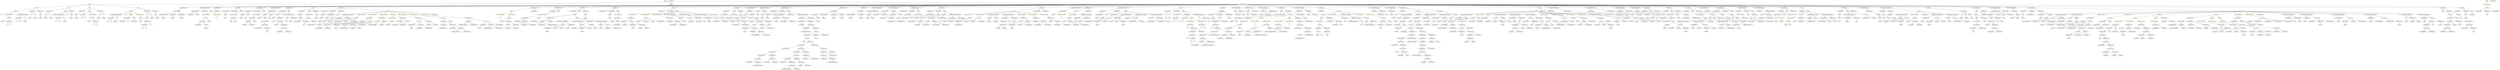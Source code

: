 strict digraph {
	graph [bb="0,0,44120,1476"];
	node [label="\N"];
	Enter	[height=0.5,
		pos="11516,1458",
		width=0.83628];
	FunctionCall_Unnamed_28	[color=orange,
		height=0.5,
		label=FunctionCall,
		pos="28208,1026",
		width=1.6125];
	Identifier_tokenSupply__1	[color=black,
		height=0.5,
		label=tokenSupply_,
		pos="28144,954",
		width=1.7372];
	FunctionCall_Unnamed_28 -> Identifier_tokenSupply__1	[pos="e,28159,971.47 28193,1008.4 28185,999.87 28175,989.28 28167,979.79"];
	Identifier__tokens_4	[color=black,
		height=0.5,
		label=_tokens,
		pos="28265,954",
		width=1.1135];
	FunctionCall_Unnamed_28 -> Identifier__tokens_4	[pos="e,28252,971.31 28222,1008.1 28229,999.68 28237,989.4 28245,980.13"];
	MemberAccess_Unnamed_16	[color=black,
		height=0.5,
		label=MemberAccess,
		pos="28392,954",
		width=1.9174];
	FunctionCall_Unnamed_28 -> MemberAccess_Unnamed_16	[pos="e,28354,969.42 28243,1011.5 28272,1000.7 28312,985.43 28343,973.49"];
	NumberLiteral_Unnamed_50	[color=black,
		height=0.5,
		label=NumberLiteral,
		pos="14290,234",
		width=1.765];
	BinaryOperation_Unnamed_132	[color=brown,
		height=0.5,
		label=BinaryOperation,
		pos="24830,738",
		width=1.9867];
	TupleExpression_Unnamed_49	[color=black,
		height=0.5,
		label=TupleExpression,
		pos="24641,666",
		width=2.0422];
	BinaryOperation_Unnamed_132 -> TupleExpression_Unnamed_49	[pos="e,24680,681.61 24791,722.5 24762,711.79 24722,697.12 24691,685.56"];
	Identifier_tokenPriceIncremental__8	[color=black,
		height=0.5,
		label=tokenPriceIncremental_,
		pos="24830,666",
		width=2.7214];
	BinaryOperation_Unnamed_132 -> Identifier_tokenPriceIncremental__8	[pos="e,24830,684.1 24830,719.7 24830,712.41 24830,703.73 24830,695.54"];
	Identifier_referralBalance__6	[color=black,
		height=0.5,
		label=referralBalance_,
		pos="39910,738",
		width=1.959];
	Identifier_startTime_2	[color=black,
		height=0.5,
		label=startTime,
		pos="35087,954",
		width=1.266];
	BinaryOperation_Unnamed_96	[color=brown,
		height=0.5,
		label=BinaryOperation,
		pos="37066,738",
		width=1.9867];
	Identifier__fee_3	[color=black,
		height=0.5,
		label=_fee,
		pos="37006,666",
		width=0.75];
	BinaryOperation_Unnamed_96 -> Identifier__fee_3	[pos="e,37019,681.89 37051,720.05 37044,711.13 37034,700.06 37026,690.33"];
	TupleExpression_Unnamed_19	[color=black,
		height=0.5,
		label=TupleExpression,
		pos="37125,666",
		width=2.0422];
	BinaryOperation_Unnamed_96 -> TupleExpression_Unnamed_19	[pos="e,37111,683.79 37080,720.05 37087,711.8 37096,701.7 37103,692.54"];
	FunctionCall_Unnamed_16	[color=orange,
		height=0.5,
		label=FunctionCall,
		pos="12707,1098",
		width=1.6125];
	Identifier_purchaseTokens_2	[color=black,
		height=0.5,
		label=purchaseTokens,
		pos="12707,1026",
		width=2.0006];
	FunctionCall_Unnamed_16 -> Identifier_purchaseTokens_2	[pos="e,12707,1044.1 12707,1079.7 12707,1072.4 12707,1063.7 12707,1055.5"];
	NumberLiteral_Unnamed_28	[color=black,
		height=0.5,
		label=NumberLiteral,
		pos="12861,1026",
		width=1.765];
	FunctionCall_Unnamed_16 -> NumberLiteral_Unnamed_28	[pos="e,12828,1041.8 12739,1082.5 12762,1072.1 12793,1057.9 12818,1046.5"];
	Identifier__dividends_2	[color=black,
		height=0.5,
		label=_dividends,
		pos="12994,1026",
		width=1.4323];
	FunctionCall_Unnamed_16 -> Identifier__dividends_2	[pos="e,12955,1038.3 12751,1085.8 12758,1083.8 12766,1081.8 12774,1080 12845,1063 12863,1061.9 12934,1044 12937,1043.1 12941,1042.2 12944,\
1041.3"];
	Identifier__taxedEthereum_1	[color=black,
		height=0.5,
		label=_taxedEthereum,
		pos="28986,1026",
		width=1.959];
	Block_Unnamed_57	[color=black,
		height=0.5,
		label=Block,
		pos="273,1242",
		width=0.90558];
	Identifier_c_4	[color=black,
		height=0.5,
		label=c,
		pos="27,1170",
		width=0.75];
	Block_Unnamed_57 -> Identifier_c_4	[pos="e,48.031,1181.8 242.55,1235.2 201.19,1227 125.3,1210.3 63,1188 61.455,1187.4 59.886,1186.8 58.312,1186.2"];
	ExpressionStatement_Unnamed_67	[color=orange,
		height=0.5,
		label=ExpressionStatement,
		pos="160,1170",
		width=2.458];
	Block_Unnamed_57 -> ExpressionStatement_Unnamed_67	[pos="e,186.74,1187.6 251.75,1227.8 236.21,1218.2 214.76,1204.9 196.5,1193.6"];
	VariableDeclarationStatement_Unnamed_49	[color=black,
		height=0.5,
		label=VariableDeclarationStatement,
		pos="386,1170",
		width=3.3174];
	Block_Unnamed_57 -> VariableDeclarationStatement_Unnamed_49	[pos="e,358.84,1187.8 294.25,1227.8 309.68,1218.3 330.95,1205.1 349.12,1193.8"];
	Identifier_magnitude_4	[color=black,
		height=0.5,
		label=magnitude,
		pos="13188,1098",
		width=1.3491];
	Identifier_stakingRequirement_1	[color=black,
		height=0.5,
		label=stakingRequirement,
		pos="38320,954",
		width=2.3194];
	VariableDeclaration_to	[color=black,
		height=0.5,
		label=to,
		pos="34606,1170",
		width=0.75];
	ElementaryTypeName_address_8	[color=black,
		height=0.5,
		label=address,
		pos="34606,1098",
		width=1.0996];
	VariableDeclaration_to -> ElementaryTypeName_address_8	[pos="e,34606,1116.1 34606,1151.7 34606,1144.4 34606,1135.7 34606,1127.5"];
	Block_Unnamed_17	[color=black,
		height=0.5,
		label=Block,
		pos="4856,1098",
		width=0.90558];
	ExpressionStatement_Unnamed_35	[color=orange,
		height=0.5,
		label=ExpressionStatement,
		pos="4620,1026",
		width=2.458];
	Block_Unnamed_17 -> ExpressionStatement_Unnamed_35	[pos="e,4675.7,1040.4 4830.9,1086.3 4825.4,1084.1 4819.5,1081.9 4814,1080 4772.2,1065.9 4724.3,1052.8 4686.6,1043.1"];
	ModifierInvocation_onlyAdministrator	[color=black,
		height=0.5,
		label=onlyAdministrator,
		pos="30239,1242",
		width=2.1531];
	NumberLiteral_Unnamed_11	[color=black,
		height=0.5,
		label=NumberLiteral,
		pos="15495,1098",
		width=1.765];
	MemberAccess_Unnamed_21	[color=black,
		height=0.5,
		label=MemberAccess,
		pos="29252,1098",
		width=1.9174];
	Identifier_block_1	[color=black,
		height=0.5,
		label=block,
		pos="29519,1026",
		width=0.87786];
	MemberAccess_Unnamed_21 -> Identifier_block_1	[pos="e,29495,1037.9 29303,1085.6 29365,1071.7 29462,1049.4 29479,1044 29481,1043.4 29483,1042.8 29485,1042.1"];
	MemberAccess_Unnamed_11	[color=black,
		height=0.5,
		label=MemberAccess,
		pos="17658,1098",
		width=1.9174];
	Identifier_msg_8	[color=black,
		height=0.5,
		label=msg,
		pos="17660,1026",
		width=0.75];
	MemberAccess_Unnamed_11 -> Identifier_msg_8	[pos="e,17660,1044.1 17658,1079.7 17659,1072.4 17659,1063.7 17659,1055.5"];
	TupleExpression_Unnamed_26	[color=black,
		height=0.5,
		label=TupleExpression,
		pos="14310,738",
		width=2.0422];
	FunctionCall_Unnamed_73	[color=orange,
		height=0.5,
		label=FunctionCall,
		pos="14310,666",
		width=1.6125];
	TupleExpression_Unnamed_26 -> FunctionCall_Unnamed_73	[pos="e,14310,684.1 14310,719.7 14310,712.41 14310,703.73 14310,695.54"];
	MemberAccess_Unnamed_15	[color=black,
		height=0.5,
		label=MemberAccess,
		pos="28497,1026",
		width=1.9174];
	Identifier_SafeMath_2	[color=green,
		height=0.5,
		label=SafeMath,
		pos="28525,954",
		width=1.2798];
	MemberAccess_Unnamed_15 -> Identifier_SafeMath_2	[pos="e,28518,972.1 28504,1007.7 28507,1000.2 28511,991.12 28514,982.68"];
	Identifier__incomingEthereum_3	[color=black,
		height=0.5,
		label=_incomingEthereum,
		pos="35811,1170",
		width=2.3471];
	ModifierInvocation_onlyAdministrator_4	[color=black,
		height=0.5,
		label=onlyAdministrator,
		pos="10661,1242",
		width=2.1531];
	Identifier__referredBy_6	[color=black,
		height=0.5,
		label=_referredBy,
		pos="39643,1026",
		width=1.5293];
	BinaryOperation_Unnamed_95	[color=brown,
		height=0.5,
		label=BinaryOperation,
		pos="37185,882",
		width=1.9867];
	TupleExpression_Unnamed_18	[color=black,
		height=0.5,
		label=TupleExpression,
		pos="37066,810",
		width=2.0422];
	BinaryOperation_Unnamed_95 -> TupleExpression_Unnamed_18	[pos="e,37093,826.98 37158,864.94 37141,855.34 37120,843.01 37103,832.56"];
	Identifier__fee_2	[color=black,
		height=0.5,
		label=_fee,
		pos="37185,810",
		width=0.75];
	BinaryOperation_Unnamed_95 -> Identifier__fee_2	[pos="e,37185,828.1 37185,863.7 37185,856.41 37185,847.73 37185,839.54"];
	VariableDeclaration__ethereum_1	[color=black,
		height=0.5,
		label=_ethereum,
		pos="10627,954",
		width=1.363];
	ElementaryTypeName_uint256_39	[color=black,
		height=0.5,
		label=uint256,
		pos="10633,882",
		width=1.0442];
	VariableDeclaration__ethereum_1 -> ElementaryTypeName_uint256_39	[pos="e,10632,900.1 10628,935.7 10629,928.41 10630,919.73 10631,911.54"];
	Identifier_msg_10	[color=black,
		height=0.5,
		label=msg,
		pos="4662,810",
		width=0.75];
	ElementaryTypeName_uint256_6	[color=black,
		height=0.5,
		label=uint256,
		pos="3093,1098",
		width=1.0442];
	ElementaryTypeName_uint256_79	[color=black,
		height=0.5,
		label=uint256,
		pos="1277,1098",
		width=1.0442];
	MemberAccess_Unnamed_17	[color=black,
		height=0.5,
		label=MemberAccess,
		pos="27068,954",
		width=1.9174];
	Identifier_SafeMath_4	[color=green,
		height=0.5,
		label=SafeMath,
		pos="27059,882",
		width=1.2798];
	MemberAccess_Unnamed_17 -> Identifier_SafeMath_4	[pos="e,27061,900.1 27066,935.7 27065,928.32 27064,919.52 27063,911.25"];
	FunctionCall_Unnamed_27	[color=orange,
		height=0.5,
		label=FunctionCall,
		pos="28464,1098",
		width=1.6125];
	FunctionCall_Unnamed_27 -> MemberAccess_Unnamed_15	[pos="e,28489,1044.1 28472,1079.7 28476,1072.1 28480,1062.9 28484,1054.4"];
	Identifier__dividends_8	[color=black,
		height=0.5,
		label=_dividends,
		pos="28636,1026",
		width=1.4323];
	FunctionCall_Unnamed_27 -> Identifier__dividends_8	[pos="e,28603,1040.3 28498,1083.2 28525,1072.1 28564,1056.5 28593,1044.5"];
	Identifier__ethereum_1	[color=black,
		height=0.5,
		label=_ethereum,
		pos="28755,1026",
		width=1.363];
	FunctionCall_Unnamed_27 -> Identifier__ethereum_1	[pos="e,28718,1038.3 28508,1085.7 28515,1083.8 28523,1081.8 28531,1080 28604,1062.7 28624,1062.6 28697,1044 28700,1043.2 28704,1042.3 \
28707,1041.3"];
	VariableDeclaration__referralBonus	[color=black,
		height=0.5,
		label=_referralBonus,
		pos="40679,1098",
		width=1.8204];
	ElementaryTypeName_uint256_59	[color=black,
		height=0.5,
		label=uint256,
		pos="40647,1026",
		width=1.0442];
	VariableDeclaration__referralBonus -> ElementaryTypeName_uint256_59	[pos="e,40655,1044.1 40671,1079.7 40668,1072.1 40663,1062.9 40660,1054.4"];
	VariableDeclarationStatement_Unnamed_41	[color=black,
		height=0.5,
		label=VariableDeclarationStatement,
		pos="13801,1170",
		width=3.3174];
	VariableDeclaration__tokenPriceInitial	[color=black,
		height=0.5,
		label=_tokenPriceInitial,
		pos="13778,1098",
		width=2.0838];
	VariableDeclarationStatement_Unnamed_41 -> VariableDeclaration__tokenPriceInitial	[pos="e,13784,1116.1 13795,1151.7 13793,1144.2 13790,1135.3 13787,1127"];
	BinaryOperation_Unnamed_105	[color=brown,
		height=0.5,
		label=BinaryOperation,
		pos="13943,1098",
		width=1.9867];
	VariableDeclarationStatement_Unnamed_41 -> BinaryOperation_Unnamed_105	[pos="e,13912,1114.5 13835,1152.4 13855,1142.5 13880,1129.9 13901,1119.5"];
	Identifier_z_2	[color=black,
		height=0.5,
		label=z,
		pos="20885,882",
		width=0.75];
	Identifier_payoutsTo__5	[color=black,
		height=0.5,
		label=payoutsTo_,
		pos="13527,882",
		width=1.5571];
	ExpressionStatement_Unnamed_37	[color=orange,
		height=0.5,
		label=ExpressionStatement,
		pos="6937,1098",
		width=2.458];
	FunctionCall_Unnamed_35	[color=orange,
		height=0.5,
		label=FunctionCall,
		pos="6937,1026",
		width=1.6125];
	ExpressionStatement_Unnamed_37 -> FunctionCall_Unnamed_35	[pos="e,6937,1044.1 6937,1079.7 6937,1072.4 6937,1063.7 6937,1055.5"];
	Identifier_a_6	[color=black,
		height=0.5,
		label=a,
		pos="282,1026",
		width=0.75];
	ElementaryTypeName_uint_1	[color=black,
		height=0.5,
		label=uint,
		pos="4778,1098",
		width=0.75];
	NumberLiteral_Unnamed_13	[color=black,
		height=0.5,
		label=NumberLiteral,
		pos="15497,1170",
		width=1.765];
	Identifier_require_2	[color=black,
		height=0.5,
		label=require,
		pos="18649,1026",
		width=1.0026];
	BinaryOperation_Unnamed_11	[color=brown,
		height=0.5,
		label=BinaryOperation,
		pos="15795,1170",
		width=1.9867];
	BinaryOperation_Unnamed_11 -> NumberLiteral_Unnamed_11	[pos="e,15543,1110.3 15744,1157.2 15698,1146.4 15628,1130.2 15567,1116 15563,1115 15558,1113.9 15554,1112.9"];
	NumberLiteral_Unnamed_10	[color=black,
		height=0.5,
		label=NumberLiteral,
		pos="15640,1098",
		width=1.765];
	BinaryOperation_Unnamed_11 -> NumberLiteral_Unnamed_10	[pos="e,15673,1113.8 15761,1153.8 15738,1143.4 15708,1129.6 15683,1118.4"];
	Identifier_require_8	[color=black,
		height=0.5,
		label=require,
		pos="33663,1026",
		width=1.0026];
	BinaryOperation_Unnamed_39	[color=brown,
		height=0.5,
		label=BinaryOperation,
		pos="4978,1098",
		width=1.9867];
	Identifier__vtime	[color=black,
		height=0.5,
		label=_vtime,
		pos="4762,1026",
		width=0.98875];
	BinaryOperation_Unnamed_39 -> Identifier__vtime	[pos="e,4789.4,1037.9 4932.1,1083.8 4897.3,1073.6 4848.4,1058.7 4806,1044 4804.1,1043.3 4802.1,1042.6 4800.1,1041.9"];
	BinaryOperation_Unnamed_40	[color=brown,
		height=0.5,
		label=BinaryOperation,
		pos="4887,1026",
		width=1.9867];
	BinaryOperation_Unnamed_39 -> BinaryOperation_Unnamed_40	[pos="e,4908.4,1043.5 4956.4,1080.4 4944.8,1071.4 4930.2,1060.2 4917.3,1050.3"];
	Parameter_None_12	[color=black,
		height=0.5,
		label=None,
		pos="31431,1170",
		width=0.85014];
	ElementaryTypeName_bool_7	[color=black,
		height=0.5,
		label=bool,
		pos="31288,1098",
		width=0.76697];
	Parameter_None_12 -> ElementaryTypeName_bool_7	[pos="e,31310,1109.5 31408,1157.8 31384,1146 31346,1127.5 31320,1114.4"];
	Identifier_referralBalance__1	[color=black,
		height=0.5,
		label=referralBalance_,
		pos="11925,954",
		width=1.959];
	NumberLiteral_Unnamed_58	[color=black,
		height=0.5,
		label=NumberLiteral,
		pos="25095,954",
		width=1.765];
	VariableDeclaration__customerAddress_1	[color=black,
		height=0.5,
		label=_customerAddress,
		pos="21755,1098",
		width=2.264];
	ElementaryTypeName_address_1	[color=black,
		height=0.5,
		label=address,
		pos="21687,1026",
		width=1.0996];
	VariableDeclaration__customerAddress_1 -> ElementaryTypeName_address_1	[pos="e,21702,1042.8 21739,1080.1 21730,1071.3 21719,1060.5 21710,1050.9"];
	ElementaryTypeName_string_2	[color=black,
		height=0.5,
		label=string,
		pos="4007,1098",
		width=0.864];
	ElementaryTypeName_bool_1	[color=black,
		height=0.5,
		label=bool,
		pos="30503,1098",
		width=0.76697];
	BinaryOperation_Unnamed_56	[color=brown,
		height=0.5,
		label=BinaryOperation,
		pos="4140,1098",
		width=1.9867];
	Identifier_name	[color=black,
		height=0.5,
		label=name,
		pos="4098,1026",
		width=0.83628];
	BinaryOperation_Unnamed_56 -> Identifier_name	[pos="e,4107.7,1043.1 4129.6,1079.7 4124.7,1071.6 4118.8,1061.7 4113.5,1052.8"];
	Identifier__name	[color=black,
		height=0.5,
		label=_name,
		pos="4181,1026",
		width=0.97489];
	BinaryOperation_Unnamed_56 -> Identifier__name	[pos="e,4171.3,1043.6 4150.1,1079.7 4154.8,1071.8 4160.4,1062.2 4165.5,1053.4"];
	FunctionCall_Unnamed_29	[color=orange,
		height=0.5,
		label=FunctionCall,
		pos="27250,1026",
		width=1.6125];
	FunctionCall_Unnamed_29 -> MemberAccess_Unnamed_17	[pos="e,27106,969.47 27214,1011.3 27186,1000.6 27147,985.4 27116,973.52"];
	IndexAccess_Unnamed_15	[color=black,
		height=0.5,
		label=IndexAccess,
		pos="27214,954",
		width=1.6402];
	FunctionCall_Unnamed_29 -> IndexAccess_Unnamed_15	[pos="e,27223,972.28 27241,1008.1 27237,1000.3 27233,991.03 27228,982.36"];
	Identifier__tokens_5	[color=black,
		height=0.5,
		label=_tokens,
		pos="27331,954",
		width=1.1135];
	FunctionCall_Unnamed_29 -> Identifier__tokens_5	[pos="e,27313,970.43 27269,1008.8 27279,999.56 27293,987.9 27305,977.79"];
	VariableDeclaration__taxedEthereum_4	[color=black,
		height=0.5,
		label=_taxedEthereum,
		pos="33988,1098",
		width=1.959];
	ElementaryTypeName_uint256_55	[color=black,
		height=0.5,
		label=uint256,
		pos="33916,1026",
		width=1.0442];
	VariableDeclaration__taxedEthereum_4 -> ElementaryTypeName_uint256_55	[pos="e,33932,1042.5 33971,1080.4 33962,1071.4 33950,1060.2 33940,1050.4"];
	BinaryOperation_Unnamed_54	[color=brown,
		height=0.5,
		label=BinaryOperation,
		pos="4471,1098",
		width=1.9867];
	IndexAccess_Unnamed_24	[color=black,
		height=0.5,
		label=IndexAccess,
		pos="4360,1026",
		width=1.6402];
	BinaryOperation_Unnamed_54 -> IndexAccess_Unnamed_24	[pos="e,4384.8,1042.7 4445.3,1080.8 4430.1,1071.2 4410.6,1058.9 4394.1,1048.5"];
	Identifier__status	[color=black,
		height=0.5,
		label=_status,
		pos="4474,1026",
		width=1.0303];
	BinaryOperation_Unnamed_54 -> Identifier__status	[pos="e,4473.3,1044.1 4471.7,1079.7 4472.1,1072.4 4472.4,1063.7 4472.8,1055.5"];
	BinaryOperation_Unnamed_85	[color=brown,
		height=0.5,
		label=BinaryOperation,
		pos="39584,954",
		width=1.9867];
	FunctionCall_Unnamed_66	[color=orange,
		height=0.5,
		label=FunctionCall,
		pos="39843,882",
		width=1.6125];
	BinaryOperation_Unnamed_85 -> FunctionCall_Unnamed_66	[pos="e,39801,894.48 39632,940.16 39676,928.09 39743,910.05 39789,897.47"];
	IndexAccess_Unnamed_30	[color=black,
		height=0.5,
		label=IndexAccess,
		pos="40213,882",
		width=1.6402];
	BinaryOperation_Unnamed_85 -> IndexAccess_Unnamed_30	[pos="e,40155,886.41 39635,941.16 39645,939.25 39655,937.43 39664,936 39836,909.55 40040,893.97 40144,887.14"];
	BinaryOperation_Unnamed_92	[color=brown,
		height=0.5,
		label=BinaryOperation,
		pos="37855,810",
		width=1.9867];
	BinaryOperation_Unnamed_93	[color=brown,
		height=0.5,
		label=BinaryOperation,
		pos="37773,738",
		width=1.9867];
	BinaryOperation_Unnamed_92 -> BinaryOperation_Unnamed_93	[pos="e,37793,755.71 37836,792.41 37825,783.67 37813,772.79 37801,763.13"];
	TupleExpression_Unnamed_17	[color=black,
		height=0.5,
		label=TupleExpression,
		pos="37936,738",
		width=2.0422];
	BinaryOperation_Unnamed_92 -> TupleExpression_Unnamed_17	[pos="e,37917,755.71 37874,792.41 37884,783.67 37897,772.79 37908,763.13"];
	ParameterList_Unnamed_7	[color=black,
		height=0.5,
		label=ParameterList,
		pos="15215,1242",
		width=1.7095];
	VariableDeclaration_ethereumWithdrawn	[color=black,
		height=0.5,
		label=ethereumWithdrawn,
		pos="15054,1170",
		width=2.361];
	ParameterList_Unnamed_7 -> VariableDeclaration_ethereumWithdrawn	[pos="e,15090,1186.7 15182,1226.5 15158,1216.3 15126,1202.5 15100,1191.2"];
	VariableDeclaration_customerAddress_3	[color=black,
		height=0.5,
		label=customerAddress,
		pos="15234,1170",
		width=2.1254];
	ParameterList_Unnamed_7 -> VariableDeclaration_customerAddress_3	[pos="e,15229,1188.1 15220,1223.7 15222,1216.2 15224,1207.3 15226,1199"];
	Identifier__amountOfTokens_1	[color=black,
		height=0.5,
		label=_amountOfTokens,
		pos="25574,1098",
		width=2.2501];
	Identifier_ambassadors_	[color=black,
		height=0.5,
		label=ambassadors_,
		pos="21486,666",
		width=1.7927];
	NumberLiteral_Unnamed_44	[color=black,
		height=0.5,
		label=NumberLiteral,
		pos="31022,1098",
		width=1.765];
	Parameter_None_5	[color=black,
		height=0.5,
		label=None,
		pos="32435,1170",
		width=0.85014];
	ElementaryTypeName_uint256_33	[color=black,
		height=0.5,
		label=uint256,
		pos="32435,1098",
		width=1.0442];
	Parameter_None_5 -> ElementaryTypeName_uint256_33	[pos="e,32435,1116.1 32435,1151.7 32435,1144.4 32435,1135.7 32435,1127.5"];
	VariableDeclaration_ethereumReinvested	[color=black,
		height=0.5,
		label=ethereumReinvested,
		pos="2929,1170",
		width=2.361];
	ElementaryTypeName_uint256_5	[color=black,
		height=0.5,
		label=uint256,
		pos="2929,1098",
		width=1.0442];
	VariableDeclaration_ethereumReinvested -> ElementaryTypeName_uint256_5	[pos="e,2929,1116.1 2929,1151.7 2929,1144.4 2929,1135.7 2929,1127.5"];
	BinaryOperation_Unnamed_10	[color=brown,
		height=0.5,
		label=BinaryOperation,
		pos="22494,954",
		width=1.9867];
	Identifier_onlyAmbassadors_1	[color=black,
		height=0.5,
		label=onlyAmbassadors,
		pos="22494,882",
		width=2.1669];
	BinaryOperation_Unnamed_10 -> Identifier_onlyAmbassadors_1	[pos="e,22494,900.1 22494,935.7 22494,928.41 22494,919.73 22494,911.54"];
	BooleanLiteral_Unnamed_2	[color=black,
		height=0.5,
		label=BooleanLiteral,
		pos="22654,882",
		width=1.7788];
	BinaryOperation_Unnamed_10 -> BooleanLiteral_Unnamed_2	[pos="e,22620,897.68 22529,937.81 22553,927.35 22585,913.37 22610,902.15"];
	ElementaryTypeName_uint256_72	[color=black,
		height=0.5,
		label=uint256,
		pos="24807,1026",
		width=1.0442];
	Identifier_tokenBalanceLedger_	[color=black,
		height=0.5,
		label=tokenBalanceLedger_,
		pos="31926,1026",
		width=2.5273];
	ElementaryTypeName_uint256_7	[color=black,
		height=0.5,
		label=uint256,
		pos="15054,1098",
		width=1.0442];
	ElementaryTypeName_uint256_57	[color=black,
		height=0.5,
		label=uint256,
		pos="35679,1098",
		width=1.0442];
	Identifier__amountOfTokens_15	[color=black,
		height=0.5,
		label=_amountOfTokens,
		pos="36483,954",
		width=2.2501];
	Identifier_tokensToEthereum_	[color=black,
		height=0.5,
		label=tokensToEthereum_,
		pos="27548,1026",
		width=2.3887];
	FunctionCall_Unnamed_5	[color=orange,
		height=0.5,
		label=FunctionCall,
		pos="22852,738",
		width=1.6125];
	Identifier_totalEthereumBalance	[color=black,
		height=0.5,
		label=totalEthereumBalance,
		pos="22852,666",
		width=2.5135];
	FunctionCall_Unnamed_5 -> Identifier_totalEthereumBalance	[pos="e,22852,684.1 22852,719.7 22852,712.41 22852,703.73 22852,695.54"];
	Identifier__customerAddress_25	[color=black,
		height=0.5,
		label=_customerAddress,
		pos="32910,1098",
		width=2.264];
	TupleExpression_Unnamed_18 -> BinaryOperation_Unnamed_96	[pos="e,37066,756.1 37066,791.7 37066,784.41 37066,775.73 37066,767.54"];
	Identifier__customerAddress_31	[color=black,
		height=0.5,
		label=_customerAddress,
		pos="13683,882",
		width=2.264];
	MemberAccess_Unnamed_41	[color=black,
		height=0.5,
		label=MemberAccess,
		pos="40345,1098",
		width=1.9174];
	Identifier_msg_16	[color=black,
		height=0.5,
		label=msg,
		pos="40467,1026",
		width=0.75];
	MemberAccess_Unnamed_41 -> Identifier_msg_16	[pos="e,40447,1038.5 40373,1081.1 40392,1070.1 40417,1055.5 40437,1044.2"];
	TupleExpression_Unnamed_12	[color=black,
		height=0.5,
		label=TupleExpression,
		pos="13218,882",
		width=2.0422];
	ElementaryTypeName_int256_7	[color=black,
		height=0.5,
		label=int256,
		pos="13218,810",
		width=0.91945];
	TupleExpression_Unnamed_12 -> ElementaryTypeName_int256_7	[pos="e,13218,828.1 13218,863.7 13218,856.41 13218,847.73 13218,839.54"];
	Parameter_None_16	[color=black,
		height=0.5,
		label=None,
		pos="24485,1170",
		width=0.85014];
	ElementaryTypeName_uint256_69	[color=black,
		height=0.5,
		label=uint256,
		pos="24452,1098",
		width=1.0442];
	Parameter_None_16 -> ElementaryTypeName_uint256_69	[pos="e,24460,1116 24477,1152.4 24473,1144.6 24469,1135.1 24465,1126.2"];
	Identifier_referralBalance_	[color=black,
		height=0.5,
		label=referralBalance_,
		pos="13049,954",
		width=1.959];
	Identifier___4	[color=black,
		height=0.5,
		label=_,
		pos="22685,954",
		width=0.75];
	ElementaryTypeName_uint256_37	[color=black,
		height=0.5,
		label=uint256,
		pos="13649,954",
		width=1.0442];
	Block_Unnamed_14	[color=black,
		height=0.5,
		label=Block,
		pos="26947,1242",
		width=0.90558];
	VariableDeclarationStatement_Unnamed_11	[color=black,
		height=0.5,
		label=VariableDeclarationStatement,
		pos="25695,1170",
		width=3.3174];
	Block_Unnamed_14 -> VariableDeclarationStatement_Unnamed_11	[pos="e,25779,1183.1 26914,1240.5 26780,1238 26254,1226.4 25824,1188 25813,1187 25802,1185.8 25790,1184.5"];
	ExpressionStatement_Unnamed_29	[color=orange,
		height=0.5,
		label=ExpressionStatement,
		pos="25921,1170",
		width=2.458];
	Block_Unnamed_14 -> ExpressionStatement_Unnamed_29	[pos="e,25984,1183 26914,1240.5 26795,1238.3 26368,1228.1 26019,1188 26011,1187.1 26003,1186 25995,1184.8"];
	IfStatement_Unnamed_3	[color=orange,
		height=0.5,
		label=IfStatement,
		pos="26081,1170",
		width=1.4739];
	Block_Unnamed_14 -> IfStatement_Unnamed_3	[pos="e,26128,1179 26914,1239.7 26809,1235.1 26470,1219 26192,1188 26175,1186.1 26156,1183.4 26139,1180.7"];
	VariableDeclarationStatement_Unnamed_13	[color=black,
		height=0.5,
		label=VariableDeclarationStatement,
		pos="26320,1170",
		width=3.3174];
	Block_Unnamed_14 -> VariableDeclarationStatement_Unnamed_13	[pos="e,26407,1182.7 26915,1237.9 26836,1230.1 26625,1208.9 26449,1188 26439,1186.8 26428,1185.5 26418,1184.2"];
	VariableDeclarationStatement_Unnamed_10	[color=black,
		height=0.5,
		label=VariableDeclarationStatement,
		pos="26577,1170",
		width=3.3174];
	Block_Unnamed_14 -> VariableDeclarationStatement_Unnamed_10	[pos="e,26649,1184.7 26916,1235.2 26861,1224.7 26742,1202.2 26661,1186.8"];
	VariableDeclarationStatement_Unnamed_15	[color=black,
		height=0.5,
		label=VariableDeclarationStatement,
		pos="26834,1170",
		width=3.3174];
	Block_Unnamed_14 -> VariableDeclarationStatement_Unnamed_15	[pos="e,26861,1187.8 26926,1227.8 26910,1218.3 26889,1205.1 26871,1193.8"];
	ExpressionStatement_Unnamed_31	[color=orange,
		height=0.5,
		label=ExpressionStatement,
		pos="27060,1170",
		width=2.458];
	Block_Unnamed_14 -> ExpressionStatement_Unnamed_31	[pos="e,27033,1187.6 26968,1227.8 26984,1218.2 27005,1204.9 27024,1193.6"];
	VariableDeclarationStatement_Unnamed_12	[color=black,
		height=0.5,
		label=VariableDeclarationStatement,
		pos="27286,1170",
		width=3.3174];
	Block_Unnamed_14 -> VariableDeclarationStatement_Unnamed_12	[pos="e,27204,1183.5 26971,1229.9 26977,1227.7 26983,1225.6 26988,1224 27026,1213 27120,1196.8 27193,1185.3"];
	ExpressionStatement_Unnamed_32	[color=orange,
		height=0.5,
		label=ExpressionStatement,
		pos="27512,1170",
		width=2.458];
	Block_Unnamed_14 -> ExpressionStatement_Unnamed_32	[pos="e,27448,1182.9 26971,1229.5 26977,1227.3 26982,1225.3 26988,1224 27173,1179.1 27226,1212.3 27414,1188 27421,1187 27429,1185.9 27437,\
1184.7"];
	ExpressionStatement_Unnamed_30	[color=orange,
		height=0.5,
		label=ExpressionStatement,
		pos="27707,1170",
		width=2.458];
	Block_Unnamed_14 -> ExpressionStatement_Unnamed_30	[pos="e,27644,1183 26971,1229.5 26976,1227.3 26982,1225.3 26988,1224 27257,1162.2 27334,1219.7 27609,1188 27617,1187.1 27625,1186 27633,\
1184.8"];
	VariableDeclarationStatement_Unnamed_14	[color=black,
		height=0.5,
		label=VariableDeclarationStatement,
		pos="27933,1170",
		width=3.3174];
	Block_Unnamed_14 -> VariableDeclarationStatement_Unnamed_14	[pos="e,27849,1183.2 26971,1229.5 26976,1227.3 26982,1225.3 26988,1224 27165,1184.6 27623,1203.9 27804,1188 27815,1187 27826,1185.8 27838,\
1184.5"];
	ExpressionStatement_Unnamed_34	[color=orange,
		height=0.5,
		label=ExpressionStatement,
		pos="28159,1170",
		width=2.458];
	Block_Unnamed_14 -> ExpressionStatement_Unnamed_34	[pos="e,28097,1183.1 26971,1229.4 26976,1227.2 26982,1225.2 26988,1224 27221,1173.5 27824,1212.4 28061,1188 28069,1187.2 28077,1186.1 \
28086,1184.9"];
	TupleExpression_Unnamed_37	[color=black,
		height=0.5,
		label=TupleExpression,
		pos="14301,882",
		width=2.0422];
	Identifier_tokenPriceIncremental__5	[color=black,
		height=0.5,
		label=tokenPriceIncremental_,
		pos="14297,810",
		width=2.7214];
	TupleExpression_Unnamed_37 -> Identifier_tokenPriceIncremental__5	[pos="e,14298,828.1 14300,863.7 14300,856.41 14299,847.73 14299,839.54"];
	ElementaryTypeName_uint256_76	[color=black,
		height=0.5,
		label=uint256,
		pos="2076,1026",
		width=1.0442];
	Block_Unnamed_34	[color=black,
		height=0.5,
		label=Block,
		pos="34886,1098",
		width=0.90558];
	ExpressionStatement_Unnamed_49	[color=orange,
		height=0.5,
		label=ExpressionStatement,
		pos="34886,1026",
		width=2.458];
	Block_Unnamed_34 -> ExpressionStatement_Unnamed_49	[pos="e,34886,1044.1 34886,1079.7 34886,1072.4 34886,1063.7 34886,1055.5"];
	VariableDeclaration__dividends	[color=black,
		height=0.5,
		label=_dividends,
		pos="12058,1098",
		width=1.4323];
	ElementaryTypeName_uint256_21	[color=black,
		height=0.5,
		label=uint256,
		pos="12125,1026",
		width=1.0442];
	VariableDeclaration__dividends -> ElementaryTypeName_uint256_21	[pos="e,12110,1042.5 12074,1080.4 12082,1071.5 12093,1060.4 12102,1050.7"];
	Identifier__dividends_4	[color=black,
		height=0.5,
		label=_dividends,
		pos="17457,882",
		width=1.4323];
	BinaryOperation_Unnamed_133	[color=brown,
		height=0.5,
		label=BinaryOperation,
		pos="24641,594",
		width=1.9867];
	TupleExpression_Unnamed_49 -> BinaryOperation_Unnamed_133	[pos="e,24641,612.1 24641,647.7 24641,640.41 24641,631.73 24641,623.54"];
	Block_Unnamed_40	[color=black,
		height=0.5,
		label=Block,
		pos="30088,1098",
		width=0.90558];
	VariableDeclarationStatement_Unnamed_25	[color=black,
		height=0.5,
		label=VariableDeclarationStatement,
		pos="29688,1026",
		width=3.3174];
	Block_Unnamed_40 -> VariableDeclarationStatement_Unnamed_25	[pos="e,29775,1038.7 30064,1085.7 30058,1083.6 30052,1081.5 30047,1080 30022,1073.2 29884,1053.6 29786,1040.2"];
	VariableDeclarationStatement_Unnamed_26	[color=black,
		height=0.5,
		label=VariableDeclarationStatement,
		pos="29945,1026",
		width=3.3174];
	Block_Unnamed_40 -> VariableDeclarationStatement_Unnamed_26	[pos="e,29979,1043.6 30064,1085.3 30044,1075.3 30014,1060.7 29989,1048.6"];
	Identifier__taxedEthereum_3	[color=black,
		height=0.5,
		label=_taxedEthereum,
		pos="30153,1026",
		width=1.959];
	Block_Unnamed_40 -> Identifier__taxedEthereum_3	[pos="e,30137,1044 30102,1081.5 30110,1072.9 30121,1062 30130,1052.2"];
	VariableDeclarationStatement_Unnamed_24	[color=black,
		height=0.5,
		label=VariableDeclarationStatement,
		pos="30361,1026",
		width=3.3174];
	Block_Unnamed_40 -> VariableDeclarationStatement_Unnamed_24	[pos="e,30287,1040.5 30113,1085.9 30118,1083.8 30124,1081.7 30129,1080 30177,1064.7 30232,1051.9 30276,1042.8"];
	FunctionCall_Unnamed_74	[color=orange,
		height=0.5,
		label=FunctionCall,
		pos="24810,954",
		width=1.6125];
	MemberAccess_Unnamed_52	[color=black,
		height=0.5,
		label=MemberAccess,
		pos="24589,882",
		width=1.9174];
	FunctionCall_Unnamed_74 -> MemberAccess_Unnamed_52	[pos="e,24632,896.48 24770,940.49 24735,929.16 24682,912.39 24642,899.89"];
	BinaryOperation_Unnamed_131	[color=brown,
		height=0.5,
		label=BinaryOperation,
		pos="24810,882",
		width=1.9867];
	FunctionCall_Unnamed_74 -> BinaryOperation_Unnamed_131	[pos="e,24810,900.1 24810,935.7 24810,928.41 24810,919.73 24810,911.54"];
	TupleExpression_Unnamed_42	[color=black,
		height=0.5,
		label=TupleExpression,
		pos="24988,882",
		width=2.0422];
	FunctionCall_Unnamed_74 -> TupleExpression_Unnamed_42	[pos="e,24950,897.84 24845,939.34 24872,928.71 24910,913.83 24940,902.03"];
	EventDefinition_onReinvestment	[color=black,
		height=0.5,
		label=onReinvestment,
		pos="3350,1314",
		width=1.9452];
	ParameterList_Unnamed_6	[color=black,
		height=0.5,
		label=ParameterList,
		pos="3171,1242",
		width=1.7095];
	EventDefinition_onReinvestment -> ParameterList_Unnamed_6	[pos="e,3206.8,1257 3312.9,1298.5 3285.2,1287.7 3247.1,1272.8 3217.4,1261.1"];
	Identifier_assert_2	[color=black,
		height=0.5,
		label=assert,
		pos="40,1026",
		width=0.89172];
	Identifier_a_3	[color=black,
		height=0.5,
		label=a,
		pos="981,1026",
		width=0.75];
	MemberAccess_Unnamed_2	[color=black,
		height=0.5,
		label=MemberAccess,
		pos="21837,810",
		width=1.9174];
	Identifier_SafeMath	[color=green,
		height=0.5,
		label=SafeMath,
		pos="21837,738",
		width=1.2798];
	MemberAccess_Unnamed_2 -> Identifier_SafeMath	[pos="e,21837,756.1 21837,791.7 21837,784.41 21837,775.73 21837,767.54"];
	Identifier_ambassadorAccumulatedQuota__1	[color=black,
		height=0.5,
		label=ambassadorAccumulatedQuota_,
		pos="22386,810",
		width=3.6778];
	ExpressionStatement_Unnamed_6	[color=orange,
		height=0.5,
		label=ExpressionStatement,
		pos="21905,1026",
		width=2.458];
	FunctionCall_Unnamed_6	[color=orange,
		height=0.5,
		label=FunctionCall,
		pos="21821,954",
		width=1.6125];
	ExpressionStatement_Unnamed_6 -> FunctionCall_Unnamed_6	[pos="e,21841,971.31 21885,1008.1 21874,999.16 21861,988.11 21849,978.41"];
	NumberLiteral_Unnamed_54	[color=black,
		height=0.5,
		label=NumberLiteral,
		pos="13297,162",
		width=1.765];
	ExpressionStatement_Unnamed_5	[color=orange,
		height=0.5,
		label=ExpressionStatement,
		pos="18697,1170",
		width=2.458];
	Identifier___2	[color=black,
		height=0.5,
		label=_,
		pos="18662,1098",
		width=0.75];
	ExpressionStatement_Unnamed_5 -> Identifier___2	[pos="e,18670,1115.6 18688,1151.7 18684,1143.9 18680,1134.4 18675,1125.7"];
	Identifier__customerAddress_29	[color=black,
		height=0.5,
		label=_customerAddress,
		pos="29659,1098",
		width=2.264];
	Identifier_z_3	[color=black,
		height=0.5,
		label=z,
		pos="20939,594",
		width=0.75];
	Identifier_profitPerShare__4	[color=black,
		height=0.5,
		label=profitPerShare_,
		pos="7421,882",
		width=1.9313];
	FunctionCall_Unnamed_33	[color=orange,
		height=0.5,
		label=FunctionCall,
		pos="7860,1098",
		width=1.6125];
	BinaryOperation_Unnamed_44	[color=brown,
		height=0.5,
		label=BinaryOperation,
		pos="7860,1026",
		width=1.9867];
	FunctionCall_Unnamed_33 -> BinaryOperation_Unnamed_44	[pos="e,7860,1044.1 7860,1079.7 7860,1072.4 7860,1063.7 7860,1055.5"];
	Identifier_require_7	[color=black,
		height=0.5,
		label=require,
		pos="7986,1026",
		width=1.0026];
	FunctionCall_Unnamed_33 -> Identifier_require_7	[pos="e,7962.5,1040 7887.3,1081.8 7906.5,1071.1 7932.3,1056.8 7952.7,1045.5"];
	BinaryOperation_Unnamed_112	[color=brown,
		height=0.5,
		label=BinaryOperation,
		pos="14130,306",
		width=1.9867];
	BinaryOperation_Unnamed_113	[color=brown,
		height=0.5,
		label=BinaryOperation,
		pos="13972,234",
		width=1.9867];
	BinaryOperation_Unnamed_112 -> BinaryOperation_Unnamed_113	[pos="e,14006,250.16 14096,289.81 14073,279.54 14042,265.87 14017,254.75"];
	TupleExpression_Unnamed_30	[color=black,
		height=0.5,
		label=TupleExpression,
		pos="14135,234",
		width=2.0422];
	BinaryOperation_Unnamed_112 -> TupleExpression_Unnamed_30	[pos="e,14134,252.1 14131,287.7 14132,280.41 14132,271.73 14133,263.54"];
	IfStatement_Unnamed_1	[color=orange,
		height=0.5,
		label=IfStatement,
		pos="23224,1170",
		width=1.4739];
	Block_Unnamed_8	[color=black,
		height=0.5,
		label=Block,
		pos="23222,1098",
		width=0.90558];
	IfStatement_Unnamed_1 -> Block_Unnamed_8	[pos="e,23222,1116.1 23224,1151.7 23223,1144.4 23223,1135.7 23223,1127.5"];
	BinaryOperation_Unnamed_17	[color=brown,
		height=0.5,
		label=BinaryOperation,
		pos="23389,1098",
		width=1.9867];
	IfStatement_Unnamed_1 -> BinaryOperation_Unnamed_17	[pos="e,23353,1114.1 23256,1155.3 23281,1144.9 23315,1130.3 23343,1118.6"];
	VariableDeclarationStatement_Unnamed_31	[color=black,
		height=0.5,
		label=VariableDeclarationStatement,
		pos="33569,1170",
		width=3.3174];
	VariableDeclaration__dividends_6	[color=black,
		height=0.5,
		label=_dividends,
		pos="33532,1098",
		width=1.4323];
	VariableDeclarationStatement_Unnamed_31 -> VariableDeclaration__dividends_6	[pos="e,33541,1116.1 33560,1151.7 33556,1144 33551,1134.7 33546,1126.1"];
	FunctionCall_Unnamed_57	[color=orange,
		height=0.5,
		label=FunctionCall,
		pos="33660,1098",
		width=1.6125];
	VariableDeclarationStatement_Unnamed_31 -> FunctionCall_Unnamed_57	[pos="e,33639,1115.1 33591,1152.1 33603,1143 33617,1131.7 33630,1121.9"];
	Identifier_SafeMath_8	[color=green,
		height=0.5,
		label=SafeMath,
		pos="10299,810",
		width=1.2798];
	BooleanLiteral_Unnamed	[color=black,
		height=0.5,
		label=BooleanLiteral,
		pos="9021,882",
		width=1.7788];
	BinaryOperation_Unnamed_7	[color=brown,
		height=0.5,
		label=BinaryOperation,
		pos="21380,810",
		width=1.9867];
	TupleExpression_Unnamed_2	[color=black,
		height=0.5,
		label=TupleExpression,
		pos="21178,738",
		width=2.0422];
	BinaryOperation_Unnamed_7 -> TupleExpression_Unnamed_2	[pos="e,21219,753.26 21339,794.83 21308,783.91 21264,768.73 21230,756.96"];
	Identifier_ambassadorMaxPurchase_	[color=black,
		height=0.5,
		label=ambassadorMaxPurchase_,
		pos="21380,738",
		width=3.0818];
	BinaryOperation_Unnamed_7 -> Identifier_ambassadorMaxPurchase_	[pos="e,21380,756.1 21380,791.7 21380,784.41 21380,775.73 21380,767.54"];
	ElementaryTypeName_uint256_51	[color=black,
		height=0.5,
		label=uint256,
		pos="33425,1098",
		width=1.0442];
	MemberAccess_Unnamed_47	[color=black,
		height=0.5,
		label=MemberAccess,
		pos="39770,810",
		width=1.9174];
	Identifier_SafeMath_21	[color=green,
		height=0.5,
		label=SafeMath,
		pos="39770,738",
		width=1.2798];
	MemberAccess_Unnamed_47 -> Identifier_SafeMath_21	[pos="e,39770,756.1 39770,791.7 39770,784.41 39770,775.73 39770,767.54"];
	BinaryOperation_Unnamed_121	[color=brown,
		height=0.5,
		label=BinaryOperation,
		pos="14604,306",
		width=1.9867];
	NumberLiteral_Unnamed_56	[color=black,
		height=0.5,
		label=NumberLiteral,
		pos="14604,234",
		width=1.765];
	BinaryOperation_Unnamed_121 -> NumberLiteral_Unnamed_56	[pos="e,14604,252.1 14604,287.7 14604,280.41 14604,271.73 14604,263.54"];
	TupleExpression_Unnamed_36	[color=black,
		height=0.5,
		label=TupleExpression,
		pos="14759,234",
		width=2.0422];
	BinaryOperation_Unnamed_121 -> TupleExpression_Unnamed_36	[pos="e,14725,250.4 14638,289.81 14660,279.65 14690,266.18 14714,255.13"];
	Identifier_SafeMath_6	[color=green,
		height=0.5,
		label=SafeMath,
		pos="8512,882",
		width=1.2798];
	VariableDeclaration__customerAddress_3	[color=black,
		height=0.5,
		label=_customerAddress,
		pos="32141,1098",
		width=2.264];
	ElementaryTypeName_address_18	[color=black,
		height=0.5,
		label=address,
		pos="32348,1026",
		width=1.0996];
	VariableDeclaration__customerAddress_3 -> ElementaryTypeName_address_18	[pos="e,32318,1037.9 32185,1082.5 32217,1072 32261,1057.3 32300,1044 32302,1043.2 32304,1042.4 32307,1041.6"];
	Identifier_ethereumToTokens_	[color=black,
		height=0.5,
		label=ethereumToTokens_,
		pos="20229,1026",
		width=2.4442];
	Identifier__dividends_14	[color=black,
		height=0.5,
		label=_dividends,
		pos="42557,1026",
		width=1.4323];
	Identifier_onlyAmbassadors_2	[color=black,
		height=0.5,
		label=onlyAmbassadors,
		pos="7843,882",
		width=2.1669];
	BinaryOperation_Unnamed_115	[color=brown,
		height=0.5,
		label=BinaryOperation,
		pos="14213,162",
		width=1.9867];
	Identifier__ethereum_8	[color=black,
		height=0.5,
		label=_ethereum,
		pos="14201,90",
		width=1.363];
	BinaryOperation_Unnamed_115 -> Identifier__ethereum_8	[pos="e,14204,108.1 14210,143.7 14209,136.32 14207,127.52 14206,119.25"];
	NumberLiteral_Unnamed_53	[color=black,
		height=0.5,
		label=NumberLiteral,
		pos="14332,90",
		width=1.765];
	BinaryOperation_Unnamed_115 -> NumberLiteral_Unnamed_53	[pos="e,14305,106.74 14240,144.94 14257,135.27 14278,122.83 14296,112.34"];
	StateVariableDeclaration_Unnamed_10	[color=black,
		height=0.5,
		label=StateVariableDeclaration,
		pos="3641,1314",
		width=2.8184];
	VariableDeclaration_ambassadorQuota_	[color=black,
		height=0.5,
		label=ambassadorQuota_,
		pos="3476,1242",
		width=2.3194];
	StateVariableDeclaration_Unnamed_10 -> VariableDeclaration_ambassadorQuota_	[pos="e,3512.8,1258.6 3603.1,1296.9 3579.4,1286.9 3548.6,1273.8 3523.3,1263.1"];
	NumberLiteral_Unnamed_19	[color=black,
		height=0.5,
		label=NumberLiteral,
		pos="3641,1242",
		width=1.765];
	StateVariableDeclaration_Unnamed_10 -> NumberLiteral_Unnamed_19	[pos="e,3641,1260.1 3641,1295.7 3641,1288.4 3641,1279.7 3641,1271.5"];
	NumberLiteral_Unnamed_51	[color=black,
		height=0.5,
		label=NumberLiteral,
		pos="13895,162",
		width=1.765];
	ModifierDefinition_onlyBagholders	[color=black,
		height=0.5,
		label=onlyBagholders,
		pos="3867,1314",
		width=1.9036];
	Block_Unnamed	[color=black,
		height=0.5,
		label=Block,
		pos="3755,1242",
		width=0.90558];
	ModifierDefinition_onlyBagholders -> Block_Unnamed	[pos="e,3776.1,1256.2 3841.3,1296.9 3824.8,1286.6 3803.2,1273.1 3785.8,1262.2"];
	ParameterList_Unnamed	[color=black,
		height=0.5,
		label=ParameterList,
		pos="3867,1242",
		width=1.7095];
	ModifierDefinition_onlyBagholders -> ParameterList_Unnamed	[pos="e,3867,1260.1 3867,1295.7 3867,1288.4 3867,1279.7 3867,1271.5"];
	ParameterList_Unnamed_9	[color=black,
		height=0.5,
		label=ParameterList,
		pos="9908,1242",
		width=1.7095];
	BinaryOperation_Unnamed_129	[color=brown,
		height=0.5,
		label=BinaryOperation,
		pos="25120,234",
		width=1.9867];
	Identifier__tokenSupply	[color=black,
		height=0.5,
		label=_tokenSupply,
		pos="25048,162",
		width=1.7372];
	BinaryOperation_Unnamed_129 -> Identifier__tokenSupply	[pos="e,25065,179.79 25103,216.05 25094,207.54 25083,197.07 25073,187.68"];
	NumberLiteral_Unnamed_59	[color=black,
		height=0.5,
		label=NumberLiteral,
		pos="25192,162",
		width=1.765];
	BinaryOperation_Unnamed_129 -> NumberLiteral_Unnamed_59	[pos="e,25175,179.79 25137,216.05 25146,207.54 25157,197.07 25167,187.68"];
	ExpressionStatement_Unnamed_15	[color=orange,
		height=0.5,
		label=ExpressionStatement,
		pos="23219,1026",
		width=2.458];
	FunctionCall_Unnamed_10	[color=orange,
		height=0.5,
		label=FunctionCall,
		pos="23219,954",
		width=1.6125];
	ExpressionStatement_Unnamed_15 -> FunctionCall_Unnamed_10	[pos="e,23219,972.1 23219,1007.7 23219,1000.4 23219,991.73 23219,983.54"];
	Identifier_msg_11	[color=black,
		height=0.5,
		label=msg,
		pos="5702,1026",
		width=0.75];
	ElementaryTypeName_uint_6	[color=black,
		height=0.5,
		label=uint,
		pos="35270,1026",
		width=0.75];
	BinaryOperation_Unnamed_104	[color=brown,
		height=0.5,
		label=BinaryOperation,
		pos="39434,1098",
		width=1.9867];
	Identifier__updatedPayouts_1	[color=black,
		height=0.5,
		label=_updatedPayouts,
		pos="39358,1026",
		width=2.0976];
	BinaryOperation_Unnamed_104 -> Identifier__updatedPayouts_1	[pos="e,39376,1043.7 39416,1080.4 39407,1071.8 39395,1061 39385,1051.4"];
	IndexAccess_Unnamed_34	[color=black,
		height=0.5,
		label=IndexAccess,
		pos="39511,1026",
		width=1.6402];
	BinaryOperation_Unnamed_104 -> IndexAccess_Unnamed_34	[pos="e,39493,1043.5 39452,1080.4 39462,1071.7 39474,1060.8 39484,1051.2"];
	ElementaryTypeName_uint256_81	[color=black,
		height=0.5,
		label=uint256,
		pos="1866,1098",
		width=1.0442];
	VariableDeclaration__dividends_4	[color=black,
		height=0.5,
		label=_dividends,
		pos="29377,954",
		width=1.4323];
	ElementaryTypeName_uint256_44	[color=black,
		height=0.5,
		label=uint256,
		pos="29313,882",
		width=1.0442];
	VariableDeclaration__dividends_4 -> ElementaryTypeName_uint256_44	[pos="e,29328,898.99 29362,936.41 29354,927.74 29344,916.97 29335,907.38"];
	Identifier_referralBalance__2	[color=black,
		height=0.5,
		label=referralBalance_,
		pos="18521,954",
		width=1.959];
	Identifier_dividendFee__1	[color=black,
		height=0.5,
		label=dividendFee_,
		pos="10151,882",
		width=1.6957];
	Parameter_None_1	[color=black,
		height=0.5,
		label=None,
		pos="29136,1170",
		width=0.85014];
	ElementaryTypeName_bool_3	[color=black,
		height=0.5,
		label=bool,
		pos="29137,1098",
		width=0.76697];
	Parameter_None_1 -> ElementaryTypeName_bool_3	[pos="e,29137,1116.1 29136,1151.7 29136,1144.4 29136,1135.7 29137,1127.5"];
	Identifier_payoutsTo__1	[color=black,
		height=0.5,
		label=payoutsTo_,
		pos="17855,954",
		width=1.5571];
	ElementaryTypeName_uint256_62	[color=black,
		height=0.5,
		label=uint256,
		pos="36019,1026",
		width=1.0442];
	NumberLiteral_Unnamed_21	[color=black,
		height=0.5,
		label=NumberLiteral,
		pos="22808,1242",
		width=1.765];
	Identifier_tokens__2	[color=black,
		height=0.5,
		label=tokens_,
		pos="24557,378",
		width=1.1135];
	ElementaryTypeName_uint256_25	[color=black,
		height=0.5,
		label=uint256,
		pos="28872,1098",
		width=1.0442];
	VariableDeclaration_payoutsTo_	[color=black,
		height=0.5,
		label=payoutsTo_,
		pos="28847,1242",
		width=1.5571];
	Mapping_Unnamed_3	[color=black,
		height=0.5,
		label=Mapping,
		pos="29044,1170",
		width=1.2105];
	VariableDeclaration_payoutsTo_ -> Mapping_Unnamed_3	[pos="e,29012,1182.4 28884,1228 28917,1216.1 28966,1198.6 29001,1186.1"];
	FunctionCall_Unnamed_47	[color=orange,
		height=0.5,
		label=FunctionCall,
		pos="10287,954",
		width=1.6125];
	FunctionCall_Unnamed_47 -> Identifier_dividendFee__1	[pos="e,10180,897.99 10258,937.98 10238,927.83 10212,914.31 10190,903.22"];
	MemberAccess_Unnamed_32	[color=black,
		height=0.5,
		label=MemberAccess,
		pos="10299,882",
		width=1.9174];
	FunctionCall_Unnamed_47 -> MemberAccess_Unnamed_32	[pos="e,10296,900.1 10290,935.7 10291,928.32 10293,919.52 10294,911.25"];
	Identifier__ethereum_2	[color=black,
		height=0.5,
		label=_ethereum,
		pos="10435,882",
		width=1.363];
	FunctionCall_Unnamed_47 -> Identifier__ethereum_2	[pos="e,10406,896.7 10318,938.33 10341,927.64 10371,913.08 10396,901.59"];
	Identifier_SafeMath_13	[color=green,
		height=0.5,
		label=SafeMath,
		pos="19264,954",
		width=1.2798];
	Identifier_winner_tmstmp2	[color=black,
		height=0.5,
		label=winner_tmstmp2,
		pos="43479,882",
		width=2.0145];
	VariableDeclarationStatement_Unnamed_23	[color=black,
		height=0.5,
		label=VariableDeclarationStatement,
		pos="9967,1026",
		width=3.3174];
	FunctionCall_Unnamed_48	[color=orange,
		height=0.5,
		label=FunctionCall,
		pos="9973,954",
		width=1.6125];
	VariableDeclarationStatement_Unnamed_23 -> FunctionCall_Unnamed_48	[pos="e,9971.5,972.1 9968.5,1007.7 9969.1,1000.4 9969.9,991.73 9970.6,983.54"];
	VariableDeclaration__taxedEthereum_1	[color=black,
		height=0.5,
		label=_taxedEthereum,
		pos="10120,954",
		width=1.959];
	VariableDeclarationStatement_Unnamed_23 -> VariableDeclaration__taxedEthereum_1	[pos="e,10087,970.27 10003,1008.4 10025,998.38 10053,985.54 10076,974.96"];
	BinaryOperation_Unnamed_63	[color=brown,
		height=0.5,
		label=BinaryOperation,
		pos="43224,1026",
		width=1.9867];
	TupleExpression_Unnamed_13	[color=black,
		height=0.5,
		label=TupleExpression,
		pos="43169,954",
		width=2.0422];
	BinaryOperation_Unnamed_63 -> TupleExpression_Unnamed_13	[pos="e,43182,971.79 43211,1008.1 43204,999.89 43196,989.91 43189,980.82"];
	Identifier_startTime_1	[color=black,
		height=0.5,
		label=startTime,
		pos="43306,954",
		width=1.266];
	BinaryOperation_Unnamed_63 -> Identifier_startTime_1	[pos="e,43288,970.75 43243,1008.4 43254,999.33 43267,987.93 43279,978"];
	ParameterList_Unnamed_37	[color=black,
		height=0.5,
		label=ParameterList,
		pos="29348,1242",
		width=1.7095];
	Parameter_None_7	[color=black,
		height=0.5,
		label=None,
		pos="29449,1170",
		width=0.85014];
	ParameterList_Unnamed_37 -> Parameter_None_7	[pos="e,29430,1184.4 29371,1224.9 29386,1214.8 29405,1201.6 29420,1190.8"];
	Identifier__dividends_6	[color=black,
		height=0.5,
		label=_dividends,
		pos="16597,1026",
		width=1.4323];
	Identifier_onTokenSell	[color=black,
		height=0.5,
		label=onTokenSell,
		pos="29132,1026",
		width=1.5986];
	ExpressionStatement_Unnamed	[color=orange,
		height=0.5,
		label=ExpressionStatement,
		pos="3670,1170",
		width=2.458];
	Block_Unnamed -> ExpressionStatement_Unnamed	[pos="e,3690.6,1188 3737.4,1226.5 3726.4,1217.5 3712.1,1205.6 3699.4,1195.2"];
	ExpressionStatement_Unnamed_1	[color=orange,
		height=0.5,
		label=ExpressionStatement,
		pos="3865,1170",
		width=2.458];
	Block_Unnamed -> ExpressionStatement_Unnamed_1	[pos="e,3839,1187.6 3775.7,1227.8 3790.8,1218.2 3811.7,1204.9 3829.5,1193.6"];
	ParameterList_Unnamed_15	[color=black,
		height=0.5,
		label=ParameterList,
		pos="31734,1242",
		width=1.7095];
	IndexAccess_Unnamed_21	[color=black,
		height=0.5,
		label=IndexAccess,
		pos="6074,954",
		width=1.6402];
	Identifier_tokenBalanceLedger__8	[color=black,
		height=0.5,
		label=tokenBalanceLedger_,
		pos="6054,882",
		width=2.5273];
	IndexAccess_Unnamed_21 -> Identifier_tokenBalanceLedger__8	[pos="e,6058.9,900.1 6069.1,935.7 6066.9,928.24 6064.4,919.32 6062,910.97"];
	Identifier__toAddress_1	[color=black,
		height=0.5,
		label=_toAddress,
		pos="6218,882",
		width=1.5155];
	IndexAccess_Unnamed_21 -> Identifier__toAddress_1	[pos="e,6188.5,897.35 6104.5,938.15 6126,927.71 6155,913.64 6178.2,902.33"];
	MemberAccess_Unnamed_31	[color=black,
		height=0.5,
		label=MemberAccess,
		pos="34804,882",
		width=1.9174];
	Identifier_msg_15	[color=black,
		height=0.5,
		label=msg,
		pos="34804,810",
		width=0.75];
	MemberAccess_Unnamed_31 -> Identifier_msg_15	[pos="e,34804,828.1 34804,863.7 34804,856.41 34804,847.73 34804,839.54"];
	Identifier_winner_tmstmp11	[color=black,
		height=0.5,
		label=winner_tmstmp11,
		pos="34968,882",
		width=2.1392];
	Identifier_tokenBalanceLedger__4	[color=black,
		height=0.5,
		label=tokenBalanceLedger_,
		pos="8083,810",
		width=2.5273];
	Identifier__customerAddress_3	[color=black,
		height=0.5,
		label=_customerAddress,
		pos="22618,810",
		width=2.264];
	BinaryOperation_Unnamed_29	[color=brown,
		height=0.5,
		label=BinaryOperation,
		pos="28208,1098",
		width=1.9867];
	BinaryOperation_Unnamed_29 -> FunctionCall_Unnamed_28	[pos="e,28208,1044.1 28208,1079.7 28208,1072.4 28208,1063.7 28208,1055.5"];
	Identifier_tokenSupply_	[color=black,
		height=0.5,
		label=tokenSupply_,
		pos="28347,1026",
		width=1.7372];
	BinaryOperation_Unnamed_29 -> Identifier_tokenSupply_	[pos="e,28317,1042 28239,1081.5 28259,1071.4 28285,1058.1 28307,1047.2"];
	Identifier__dividends_3	[color=black,
		height=0.5,
		label=_dividends,
		pos="11298,1026",
		width=1.4323];
	Block_Unnamed_2	[color=black,
		height=0.5,
		label=Block,
		pos="18998,1242",
		width=0.90558];
	Block_Unnamed_2 -> ExpressionStatement_Unnamed_5	[pos="e,18754,1184.2 18968,1234.1 18921,1223.2 18829,1201.6 18765,1186.8"];
	ExpressionStatement_Unnamed_4	[color=orange,
		height=0.5,
		label=ExpressionStatement,
		pos="18892,1170",
		width=2.458];
	Block_Unnamed_2 -> ExpressionStatement_Unnamed_4	[pos="e,18917,1187.7 18978,1227.5 18963,1218 18944,1205.1 18927,1194"];
	VariableDeclarationStatement_Unnamed	[color=black,
		height=0.5,
		label=VariableDeclarationStatement,
		pos="19118,1170",
		width=3.3174];
	Block_Unnamed_2 -> VariableDeclarationStatement_Unnamed	[pos="e,19089,1187.8 19020,1228.3 19036,1218.7 19060,1205.1 19079,1193.6"];
	BinaryOperation_Unnamed_53	[color=brown,
		height=0.5,
		label=BinaryOperation,
		pos="30717,1098",
		width=1.9867];
	Identifier_onlyAmbassadors_3	[color=black,
		height=0.5,
		label=onlyAmbassadors,
		pos="31026,1026",
		width=2.1669];
	BinaryOperation_Unnamed_53 -> Identifier_onlyAmbassadors_3	[pos="e,30972,1039.3 30769,1085.3 30821,1073.3 30903,1054.8 30961,1041.8"];
	BooleanLiteral_Unnamed_10	[color=black,
		height=0.5,
		label=BooleanLiteral,
		pos="31186,1026",
		width=1.7788];
	BinaryOperation_Unnamed_53 -> BooleanLiteral_Unnamed_10	[pos="e,31139,1038.7 30769,1085.3 30779,1083.4 30789,1081.5 30798,1080 30937,1057.5 30974,1068 31113,1044 31118,1043.1 31123,1042.2 31128,\
1041.1"];
	ExpressionStatement_Unnamed_18	[color=orange,
		height=0.5,
		label=ExpressionStatement,
		pos="11238,1170",
		width=2.458];
	BinaryOperation_Unnamed_19	[color=brown,
		height=0.5,
		label=BinaryOperation,
		pos="11170,1098",
		width=1.9867];
	ExpressionStatement_Unnamed_18 -> BinaryOperation_Unnamed_19	[pos="e,11186,1115.8 11222,1152.1 11213,1143.6 11203,1133.3 11194,1124"];
	Identifier_dividendsOf	[color=black,
		height=0.5,
		label=dividendsOf,
		pos="15985,954",
		width=1.5709];
	BinaryOperation_Unnamed_134	[color=brown,
		height=0.5,
		label=BinaryOperation,
		pos="24653,450",
		width=1.9867];
	BinaryOperation_Unnamed_134 -> Identifier_tokens__2	[pos="e,24578,393.95 24631,432.76 24618,423.16 24601,410.87 24586,400.47"];
	BinaryOperation_Unnamed_135	[color=brown,
		height=0.5,
		label=BinaryOperation,
		pos="24687,378",
		width=1.9867];
	BinaryOperation_Unnamed_134 -> BinaryOperation_Unnamed_135	[pos="e,24679,396.1 24661,431.7 24665,424.07 24670,414.92 24674,406.4"];
	Identifier_now_1	[color=black,
		height=0.5,
		label=now,
		pos="23659,1026",
		width=0.75];
	VariableDeclarationStatement_Unnamed_38	[color=black,
		height=0.5,
		label=VariableDeclarationStatement,
		pos="36348,1170",
		width=3.3174];
	FunctionCall_Unnamed_63	[color=orange,
		height=0.5,
		label=FunctionCall,
		pos="36177,1098",
		width=1.6125];
	VariableDeclarationStatement_Unnamed_38 -> FunctionCall_Unnamed_63	[pos="e,36211,1112.9 36308,1152.6 36282,1142 36248,1128.2 36222,1117.3"];
	VariableDeclaration__amountOfTokens_1	[color=black,
		height=0.5,
		label=_amountOfTokens,
		pos="36334,1098",
		width=2.2501];
	VariableDeclarationStatement_Unnamed_38 -> VariableDeclaration__amountOfTokens_1	[pos="e,36337,1116.1 36345,1151.7 36343,1144.3 36341,1135.5 36340,1127.3"];
	ElementaryTypeName_uint256_23	[color=black,
		height=0.5,
		label=uint256,
		pos="32253,1026",
		width=1.0442];
	Identifier_magnitude_8	[color=black,
		height=0.5,
		label=magnitude,
		pos="37275,306",
		width=1.3491];
	FunctionCall_Unnamed_65	[color=orange,
		height=0.5,
		label=FunctionCall,
		pos="36628,810",
		width=1.6125];
	MemberAccess_Unnamed_46	[color=black,
		height=0.5,
		label=MemberAccess,
		pos="36460,738",
		width=1.9174];
	FunctionCall_Unnamed_65 -> MemberAccess_Unnamed_46	[pos="e,36496,753.82 36594,795 36569,784.42 36534,769.78 36506,758.13"];
	Identifier__amountOfTokens_11	[color=black,
		height=0.5,
		label=_amountOfTokens,
		pos="36628,738",
		width=2.2501];
	FunctionCall_Unnamed_65 -> Identifier__amountOfTokens_11	[pos="e,36628,756.1 36628,791.7 36628,784.41 36628,775.73 36628,767.54"];
	Identifier_tokenSupply__8	[color=black,
		height=0.5,
		label=tokenSupply_,
		pos="36790,738",
		width=1.7372];
	FunctionCall_Unnamed_65 -> Identifier_tokenSupply__8	[pos="e,36756,753.51 36661,794.83 36685,784.22 36719,769.58 36746,757.96"];
	BinaryOperation_Unnamed_118	[color=brown,
		height=0.5,
		label=BinaryOperation,
		pos="13704,234",
		width=1.9867];
	NumberLiteral_Unnamed_55	[color=black,
		height=0.5,
		label=NumberLiteral,
		pos="13607,162",
		width=1.765];
	BinaryOperation_Unnamed_118 -> NumberLiteral_Unnamed_55	[pos="e,13629,179.15 13682,216.76 13669,207.58 13653,195.94 13639,185.84"];
	Identifier_tokenSupply__16	[color=black,
		height=0.5,
		label=tokenSupply_,
		pos="13751,162",
		width=1.7372];
	BinaryOperation_Unnamed_118 -> Identifier_tokenSupply__16	[pos="e,13740,179.79 13715,216.05 13721,207.97 13727,198.12 13733,189.11"];
	ElementaryTypeName_uint256_12	[color=black,
		height=0.5,
		label=uint256,
		pos="22157,1170",
		width=1.0442];
	ElementaryTypeName_uint256_85	[color=black,
		height=0.5,
		label=uint256,
		pos="622,1098",
		width=1.0442];
	Identifier__identifier	[color=black,
		height=0.5,
		label=_identifier,
		pos="4284,954",
		width=1.3214];
	Identifier__undividedDividends_2	[color=black,
		height=0.5,
		label=_undividedDividends,
		pos="41961,1026",
		width=2.4857];
	MemberAccess_Unnamed_6	[color=black,
		height=0.5,
		label=MemberAccess,
		pos="23186,882",
		width=1.9174];
	FunctionCall_Unnamed_10 -> MemberAccess_Unnamed_6	[pos="e,23194,900.1 23211,935.7 23207,928.07 23203,918.92 23199,910.4"];
	MemberAccess_Unnamed_4	[color=black,
		height=0.5,
		label=MemberAccess,
		pos="23342,882",
		width=1.9174];
	FunctionCall_Unnamed_10 -> MemberAccess_Unnamed_4	[pos="e,23314,898.81 23246,937.64 23263,927.88 23286,915.11 23304,904.38"];
	IndexAccess_Unnamed_7	[color=black,
		height=0.5,
		label=IndexAccess,
		pos="13216,1026",
		width=1.6402];
	IndexAccess_Unnamed_7 -> Identifier_referralBalance_	[pos="e,13084,969.87 13182,1010.8 13157,1000.3 13123,985.87 13095,974.31"];
	Identifier__customerAddress_6	[color=black,
		height=0.5,
		label=_customerAddress,
		pos="13219,954",
		width=2.264];
	IndexAccess_Unnamed_7 -> Identifier__customerAddress_6	[pos="e,13218,972.1 13217,1007.7 13217,1000.4 13217,991.73 13218,983.54"];
	ParameterList_Unnamed_33	[color=black,
		height=0.5,
		label=ParameterList,
		pos="32449,1242",
		width=1.7095];
	ParameterList_Unnamed_33 -> Parameter_None_5	[pos="e,32438,1188.1 32446,1223.7 32444,1216.3 32442,1207.5 32441,1199.3"];
	ExpressionStatement_Unnamed_23	[color=orange,
		height=0.5,
		label=ExpressionStatement,
		pos="31568,1170",
		width=2.458];
	FunctionCall_Unnamed_19	[color=orange,
		height=0.5,
		label=FunctionCall,
		pos="31392,1098",
		width=1.6125];
	ExpressionStatement_Unnamed_23 -> FunctionCall_Unnamed_19	[pos="e,31427,1112.8 31529,1153.5 31502,1142.7 31466,1128.3 31437,1117"];
	Identifier_payoutsTo__4	[color=black,
		height=0.5,
		label=payoutsTo_,
		pos="7588,954",
		width=1.5571];
	Identifier__customerAddress_28	[color=black,
		height=0.5,
		label=_customerAddress,
		pos="15875,1026",
		width=2.264];
	Parameter__tokens	[color=black,
		height=0.5,
		label=_tokens,
		pos="25498,1170",
		width=1.1135];
	ElementaryTypeName_uint256_68	[color=black,
		height=0.5,
		label=uint256,
		pos="25437,1098",
		width=1.0442];
	Parameter__tokens -> ElementaryTypeName_uint256_68	[pos="e,25451,1115.1 25484,1152.8 25476,1144.1 25467,1133.3 25458,1123.6"];
	ElementaryTypeName_uint256_40	[color=black,
		height=0.5,
		label=uint256,
		pos="10540,882",
		width=1.0442];
	MemberAccess_Unnamed_40	[color=black,
		height=0.5,
		label=MemberAccess,
		pos="34041,1026",
		width=1.9174];
	Identifier_SafeMath_15	[color=green,
		height=0.5,
		label=SafeMath,
		pos="34041,954",
		width=1.2798];
	MemberAccess_Unnamed_40 -> Identifier_SafeMath_15	[pos="e,34041,972.1 34041,1007.7 34041,1000.4 34041,991.73 34041,983.54"];
	Block_Unnamed_12	[color=black,
		height=0.5,
		label=Block,
		pos="31846,1242",
		width=0.90558];
	Block_Unnamed_12 -> ExpressionStatement_Unnamed_23	[pos="e,31633,1182.5 31821,1229.9 31816,1227.8 31810,1225.7 31805,1224 31752,1207.3 31692,1193.9 31645,1184.7"];
	IfStatement_Unnamed_2	[color=orange,
		height=0.5,
		label=IfStatement,
		pos="31728,1170",
		width=1.4739];
	Block_Unnamed_12 -> IfStatement_Unnamed_2	[pos="e,31754,1186.2 31824,1228.2 31807,1218 31783,1203.7 31763,1191.9"];
	VariableDeclarationStatement_Unnamed_7	[color=black,
		height=0.5,
		label=VariableDeclarationStatement,
		pos="31918,1170",
		width=3.3174];
	Block_Unnamed_12 -> VariableDeclarationStatement_Unnamed_7	[pos="e,31900,1188.1 31862,1225.8 31871,1217.1 31882,1206.1 31892,1196.1"];
	VariableDeclarationStatement_Unnamed_6	[color=black,
		height=0.5,
		label=VariableDeclarationStatement,
		pos="32175,1170",
		width=3.3174];
	Block_Unnamed_12 -> VariableDeclarationStatement_Unnamed_6	[pos="e,32108,1185.3 31876,1234.6 31926,1224.1 32026,1202.7 32097,1187.7"];
	Parameter_y	[color=black,
		height=0.5,
		label=y,
		pos="20570,1170",
		width=0.75];
	ElementaryTypeName_uint_8	[color=black,
		height=0.5,
		label=uint,
		pos="20570,1098",
		width=0.75];
	Parameter_y -> ElementaryTypeName_uint_8	[pos="e,20570,1116.1 20570,1151.7 20570,1144.4 20570,1135.7 20570,1127.5"];
	ModifierInvocation_onlyAdministrator_2	[color=black,
		height=0.5,
		label=onlyAdministrator,
		pos="15977,1242",
		width=2.1531];
	ExpressionStatement_Unnamed_8	[color=orange,
		height=0.5,
		label=ExpressionStatement,
		pos="22100,1026",
		width=2.458];
	Identifier___3	[color=black,
		height=0.5,
		label=_,
		pos="22100,954",
		width=0.75];
	ExpressionStatement_Unnamed_8 -> Identifier___3	[pos="e,22100,972.1 22100,1007.7 22100,1000.4 22100,991.73 22100,983.54"];
	Identifier_tokensToEthereum__3	[color=black,
		height=0.5,
		label=tokensToEthereum_,
		pos="34546,1026",
		width=2.3887];
	TupleExpression_Unnamed_38	[color=black,
		height=0.5,
		label=TupleExpression,
		pos="14221,1026",
		width=2.0422];
	Identifier_tokenSupply__18	[color=black,
		height=0.5,
		label=tokenSupply_,
		pos="14221,954",
		width=1.7372];
	TupleExpression_Unnamed_38 -> Identifier_tokenSupply__18	[pos="e,14221,972.1 14221,1007.7 14221,1000.4 14221,991.73 14221,983.54"];
	ExpressionStatement_Unnamed_33	[color=orange,
		height=0.5,
		label=ExpressionStatement,
		pos="25711,1026",
		width=2.458];
	BinaryOperation_Unnamed_36	[color=brown,
		height=0.5,
		label=BinaryOperation,
		pos="25717,954",
		width=1.9867];
	ExpressionStatement_Unnamed_33 -> BinaryOperation_Unnamed_36	[pos="e,25716,972.1 25712,1007.7 25713,1000.4 25714,991.73 25715,983.54"];
	BinaryOperation_Unnamed_122	[color=brown,
		height=0.5,
		label=BinaryOperation,
		pos="24680,1026",
		width=1.9867];
	NumberLiteral_Unnamed_57	[color=black,
		height=0.5,
		label=NumberLiteral,
		pos="24572,954",
		width=1.765];
	BinaryOperation_Unnamed_122 -> NumberLiteral_Unnamed_57	[pos="e,24597,970.91 24655,1008.8 24640,999.33 24622,987.32 24606,977.04"];
	Identifier__tokens_8	[color=black,
		height=0.5,
		label=_tokens,
		pos="24694,954",
		width=1.1135];
	BinaryOperation_Unnamed_122 -> Identifier__tokens_8	[pos="e,24691,972.1 24683,1007.7 24685,1000.3 24687,991.52 24688,983.25"];
	Identifier_purchaseTokens	[color=black,
		height=0.5,
		label=purchaseTokens,
		pos="5203,1026",
		width=2.0006];
	ParameterList_Unnamed_20	[color=black,
		height=0.5,
		label=ParameterList,
		pos="28983,1242",
		width=1.7095];
	ParameterList_Unnamed_20 -> Parameter_None_1	[pos="e,29112,1181.8 29015,1226.3 29041,1214.6 29076,1198.3 29102,1186.4"];
	Identifier_SafeMath_3	[color=green,
		height=0.5,
		label=SafeMath,
		pos="28392,882",
		width=1.2798];
	FunctionDefinition_setName	[color=black,
		height=0.5,
		label=setName,
		pos="4229,1314",
		width=1.1828];
	ParameterList_Unnamed_26	[color=black,
		height=0.5,
		label=ParameterList,
		pos="4008,1242",
		width=1.7095];
	FunctionDefinition_setName -> ParameterList_Unnamed_26	[pos="e,4048.4,1255.8 4195.9,1302.5 4159.8,1291.1 4101.4,1272.6 4059.3,1259.3"];
	ModifierInvocation_onlyAdministrator_3	[color=black,
		height=0.5,
		label=onlyAdministrator,
		pos="4165,1242",
		width=2.1531];
	FunctionDefinition_setName -> ModifierInvocation_onlyAdministrator_3	[pos="e,4180.2,1259.6 4214.2,1296.8 4206.4,1288.2 4196.6,1277.6 4187.9,1268"];
	Block_Unnamed_23	[color=black,
		height=0.5,
		label=Block,
		pos="4293,1242",
		width=0.90558];
	FunctionDefinition_setName -> Block_Unnamed_23	[pos="e,4278.7,1258.7 4243.8,1296.8 4252,1287.9 4262.2,1276.7 4271.2,1266.9"];
	FunctionCall_Unnamed_23	[color=orange,
		height=0.5,
		label=FunctionCall,
		pos="17177,1098",
		width=1.6125];
	Identifier__dividends_7	[color=black,
		height=0.5,
		label=_dividends,
		pos="16875,1026",
		width=1.4323];
	FunctionCall_Unnamed_23 -> Identifier__dividends_7	[pos="e,16914,1038.4 17133,1085.6 17126,1083.7 17118,1081.7 17110,1080 17033,1062.2 17012,1062.8 16935,1044 16932,1043.2 16928,1042.3 \
16925,1041.4"];
	Identifier_onWithdraw	[color=black,
		height=0.5,
		label=onWithdraw,
		pos="17001,1026",
		width=1.5709];
	FunctionCall_Unnamed_23 -> Identifier_onWithdraw	[pos="e,17035,1040.7 17142,1083.2 17115,1072.2 17076,1056.8 17046,1044.9"];
	Identifier__customerAddress_14	[color=black,
		height=0.5,
		label=_customerAddress,
		pos="17157,1026",
		width=2.264];
	FunctionCall_Unnamed_23 -> Identifier__customerAddress_14	[pos="e,17162,1044.1 17172,1079.7 17170,1072.2 17167,1063.3 17165,1055"];
	Block_Unnamed_1	[color=black,
		height=0.5,
		label=Block,
		pos="9072,1242",
		width=0.90558];
	ExpressionStatement_Unnamed_3	[color=orange,
		height=0.5,
		label=ExpressionStatement,
		pos="8877,1170",
		width=2.458];
	Block_Unnamed_1 -> ExpressionStatement_Unnamed_3	[pos="e,8919.4,1186.2 9045.3,1231.4 9015.8,1220.8 8967.5,1203.5 8930.1,1190.1"];
	ExpressionStatement_Unnamed_2	[color=orange,
		height=0.5,
		label=ExpressionStatement,
		pos="9072,1170",
		width=2.458];
	Block_Unnamed_1 -> ExpressionStatement_Unnamed_2	[pos="e,9072,1188.1 9072,1223.7 9072,1216.4 9072,1207.7 9072,1199.5"];
	ElementaryTypeName_uint256_20	[color=black,
		height=0.5,
		label=uint256,
		pos="5592,1098",
		width=1.0442];
	Identifier__customerAddress_23	[color=black,
		height=0.5,
		label=_customerAddress,
		pos="5458,954",
		width=2.264];
	Identifier_SafeMath_22	[color=green,
		height=0.5,
		label=SafeMath,
		pos="39614,738",
		width=1.2798];
	ExpressionStatement_Unnamed_16	[color=orange,
		height=0.5,
		label=ExpressionStatement,
		pos="5469,1170",
		width=2.458];
	FunctionCall_Unnamed_12	[color=orange,
		height=0.5,
		label=FunctionCall,
		pos="5469,1098",
		width=1.6125];
	ExpressionStatement_Unnamed_16 -> FunctionCall_Unnamed_12	[pos="e,5469,1116.1 5469,1151.7 5469,1144.4 5469,1135.7 5469,1127.5"];
	ElementaryTypeName_address_15	[color=black,
		height=0.5,
		label=address,
		pos="23177,738",
		width=1.0996];
	BinaryOperation_Unnamed_152	[color=brown,
		height=0.5,
		label=BinaryOperation,
		pos="327,1098",
		width=1.9867];
	BinaryOperation_Unnamed_152 -> Identifier_a_6	[pos="e,292.18,1042.8 316.11,1080.1 310.76,1071.7 304.2,1061.5 298.28,1052.3"];
	Identifier_b_5	[color=black,
		height=0.5,
		label=b,
		pos="354,1026",
		width=0.75];
	BinaryOperation_Unnamed_152 -> Identifier_b_5	[pos="e,347.59,1043.6 333.67,1079.7 336.63,1072 340.17,1062.8 343.47,1054.3"];
	BinaryOperation_Unnamed_149	[color=brown,
		height=0.5,
		label=BinaryOperation,
		pos="1036,1098",
		width=1.9867];
	BinaryOperation_Unnamed_149 -> Identifier_a_3	[pos="e,993.07,1042.4 1022.7,1080.1 1015.9,1071.4 1007.6,1060.8 1000.1,1051.3"];
	Identifier_b_2	[color=black,
		height=0.5,
		label=b,
		pos="1053,1026",
		width=0.75];
	BinaryOperation_Unnamed_149 -> Identifier_b_2	[pos="e,1048.8,1044.1 1040.2,1079.7 1042,1072.3 1044.1,1063.5 1046.1,1055.3"];
	Parameter_b	[color=black,
		height=0.5,
		label=b,
		pos="2647,1170",
		width=0.75];
	ElementaryTypeName_uint256_74	[color=black,
		height=0.5,
		label=uint256,
		pos="2638,1098",
		width=1.0442];
	Parameter_b -> ElementaryTypeName_uint256_74	[pos="e,2640.2,1116.1 2644.8,1151.7 2643.8,1144.3 2642.7,1135.5 2641.6,1127.3"];
	VariableDeclarationStatement_Unnamed_47	[color=black,
		height=0.5,
		label=VariableDeclarationStatement,
		pos="2092,1170",
		width=3.3174];
	BinaryOperation_Unnamed_146	[color=brown,
		height=0.5,
		label=BinaryOperation,
		pos="1993,1098",
		width=1.9867];
	VariableDeclarationStatement_Unnamed_47 -> BinaryOperation_Unnamed_146	[pos="e,2016.1,1115.3 2068,1152.1 2055.2,1143 2039.2,1131.7 2025.3,1121.8"];
	VariableDeclaration_c	[color=black,
		height=0.5,
		label=c,
		pos="2110,1098",
		width=0.75];
	VariableDeclarationStatement_Unnamed_47 -> VariableDeclaration_c	[pos="e,2105.6,1116.1 2096.4,1151.7 2098.3,1144.3 2100.6,1135.5 2102.7,1127.3"];
	Identifier_withdraw_1	[color=black,
		height=0.5,
		label=withdraw,
		pos="6859,954",
		width=1.2382];
	FunctionCall_Unnamed_26	[color=orange,
		height=0.5,
		label=FunctionCall,
		pos="26295,1098",
		width=1.6125];
	Identifier_dividendFee_	[color=black,
		height=0.5,
		label=dividendFee_,
		pos="26167,1026",
		width=1.6957];
	FunctionCall_Unnamed_26 -> Identifier_dividendFee_	[pos="e,26195,1042.4 26267,1081.8 26249,1071.9 26225,1058.8 26205,1047.9"];
	Identifier__ethereum	[color=black,
		height=0.5,
		label=_ethereum,
		pos="26295,1026",
		width=1.363];
	FunctionCall_Unnamed_26 -> Identifier__ethereum	[pos="e,26295,1044.1 26295,1079.7 26295,1072.4 26295,1063.7 26295,1055.5"];
	MemberAccess_Unnamed_14	[color=black,
		height=0.5,
		label=MemberAccess,
		pos="26431,1026",
		width=1.9174];
	FunctionCall_Unnamed_26 -> MemberAccess_Unnamed_14	[pos="e,26401,1042.5 26324,1082 26344,1072 26369,1058.7 26391,1047.7"];
	FunctionCall_Unnamed_46	[color=orange,
		height=0.5,
		label=FunctionCall,
		pos="10752,954",
		width=1.6125];
	NumberLiteral_Unnamed_41	[color=black,
		height=0.5,
		label=NumberLiteral,
		pos="10752,882",
		width=1.765];
	FunctionCall_Unnamed_46 -> NumberLiteral_Unnamed_41	[pos="e,10752,900.1 10752,935.7 10752,928.41 10752,919.73 10752,911.54"];
	Identifier_tokensToEthereum__1	[color=black,
		height=0.5,
		label=tokensToEthereum_,
		pos="10920,882",
		width=2.3887];
	FunctionCall_Unnamed_46 -> Identifier_tokensToEthereum__1	[pos="e,10883,898.56 10786,939 10810,928.68 10844,914.5 10872,902.98"];
	Identifier_tokenPriceInitial__2	[color=black,
		height=0.5,
		label=tokenPriceInitial_,
		pos="13909,1026",
		width=2.0838];
	BinaryOperation_Unnamed_139	[color=brown,
		height=0.5,
		label=BinaryOperation,
		pos="20848,1098",
		width=1.9867];
	Identifier_z	[color=black,
		height=0.5,
		label=z,
		pos="20759,1026",
		width=0.75];
	BinaryOperation_Unnamed_139 -> Identifier_z	[pos="e,20776,1040.4 20827,1080.4 20814,1070.5 20798,1057.8 20785,1047.3"];
	Identifier_y_1	[color=black,
		height=0.5,
		label=y,
		pos="20831,1026",
		width=0.75];
	BinaryOperation_Unnamed_139 -> Identifier_y_1	[pos="e,20835,1044.1 20844,1079.7 20842,1072.3 20840,1063.5 20838,1055.3"];
	Identifier_msg_4	[color=black,
		height=0.5,
		label=msg,
		pos="5331,954",
		width=0.75];
	ElementaryTypeName_address_3	[color=black,
		height=0.5,
		label=address,
		pos="14901,1098",
		width=1.0996];
	VariableDeclaration_tokenPriceIncremental_	[color=black,
		height=0.5,
		label=tokenPriceIncremental_,
		pos="35210,1242",
		width=2.7214];
	ElementaryTypeName_uint256_10	[color=black,
		height=0.5,
		label=uint256,
		pos="35342,1170",
		width=1.0442];
	VariableDeclaration_tokenPriceIncremental_ -> ElementaryTypeName_uint256_10	[pos="e,35317,1184 35241,1224.6 35261,1214 35287,1200.2 35307,1189.3"];
	NumberLiteral_Unnamed_8	[color=black,
		height=0.5,
		label=NumberLiteral,
		pos="35461,1170",
		width=1.765];
	VariableDeclaration_tokenPriceIncremental_ -> NumberLiteral_Unnamed_8	[pos="e,35417,1183.3 35262,1226.4 35304,1214.7 35363,1198.3 35406,1186.4"];
	NumberLiteral_Unnamed_32	[color=black,
		height=0.5,
		label=NumberLiteral,
		pos="4885,810",
		width=1.765];
	ElementaryTypeName_address_9	[color=black,
		height=0.5,
		label=address,
		pos="33164,1098",
		width=1.0996];
	VariableDeclarationStatement_Unnamed_36	[color=black,
		height=0.5,
		label=VariableDeclarationStatement,
		pos="36619,1170",
		width=3.3174];
	FunctionCall_Unnamed_61	[color=orange,
		height=0.5,
		label=FunctionCall,
		pos="36491,1098",
		width=1.6125];
	VariableDeclarationStatement_Unnamed_36 -> FunctionCall_Unnamed_61	[pos="e,36519,1114.2 36588,1152.2 36570,1142.5 36548,1130.1 36529,1119.7"];
	VariableDeclaration__dividends_7	[color=black,
		height=0.5,
		label=_dividends,
		pos="36619,1098",
		width=1.4323];
	VariableDeclarationStatement_Unnamed_36 -> VariableDeclaration__dividends_7	[pos="e,36619,1116.1 36619,1151.7 36619,1144.4 36619,1135.7 36619,1127.5"];
	FunctionCall_Unnamed_43	[color=orange,
		height=0.5,
		label=FunctionCall,
		pos="16200,1098",
		width=1.6125];
	FunctionCall_Unnamed_43 -> Identifier__customerAddress_28	[pos="e,15935,1038.5 16156,1085.6 16149,1083.7 16141,1081.7 16133,1080 16070,1065.6 15998,1050.9 15946,1040.7"];
	Identifier_dividendsOf_1	[color=black,
		height=0.5,
		label=dividendsOf,
		pos="16031,1026",
		width=1.5709];
	FunctionCall_Unnamed_43 -> Identifier_dividendsOf_1	[pos="e,16064,1040.9 16166,1083 16140,1072.1 16103,1057 16075,1045.2"];
	FunctionCall_Unnamed_35 -> Identifier_withdraw_1	[pos="e,6876.7,970.91 6918.9,1008.8 6908.9,999.78 6896.3,988.45 6885.2,978.51"];
	Identifier_SafeMath_19	[color=green,
		height=0.5,
		label=SafeMath,
		pos="42325,954",
		width=1.2798];
	Identifier__customerAddress_7	[color=black,
		height=0.5,
		label=_customerAddress,
		pos="12095,954",
		width=2.264];
	BinaryOperation_Unnamed_75	[color=brown,
		height=0.5,
		label=BinaryOperation,
		pos="33789,1026",
		width=1.9867];
	Identifier_tokenSupply__7	[color=black,
		height=0.5,
		label=tokenSupply_,
		pos="33717,954",
		width=1.7372];
	BinaryOperation_Unnamed_75 -> Identifier_tokenSupply__7	[pos="e,33734,971.79 33772,1008.1 33763,999.54 33752,989.07 33742,979.68"];
	Identifier__tokensToSell	[color=black,
		height=0.5,
		label=_tokensToSell,
		pos="33862,954",
		width=1.7927];
	BinaryOperation_Unnamed_75 -> Identifier__tokensToSell	[pos="e,33845,971.71 33806,1008.4 33815,999.76 33827,989 33837,979.42"];
	ElementaryTypeName_uint256_36	[color=black,
		height=0.5,
		label=uint256,
		pos="13427,1098",
		width=1.0442];
	Identifier__ethereumToSpend_1	[color=black,
		height=0.5,
		label=_ethereumToSpend,
		pos="19093,1026",
		width=2.3333];
	IndexAccess_Unnamed_16	[color=black,
		height=0.5,
		label=IndexAccess,
		pos="27903,1026",
		width=1.6402];
	Identifier_payoutsTo__2	[color=black,
		height=0.5,
		label=payoutsTo_,
		pos="27826,954",
		width=1.5571];
	IndexAccess_Unnamed_16 -> Identifier_payoutsTo__2	[pos="e,27844,971.47 27885,1008.4 27875,999.69 27863,988.85 27853,979.21"];
	Identifier__customerAddress_18	[color=black,
		height=0.5,
		label=_customerAddress,
		pos="27982,954",
		width=2.264];
	IndexAccess_Unnamed_16 -> Identifier__customerAddress_18	[pos="e,27963,971.88 27921,1008.8 27931,1000 27944,989.09 27955,979.36"];
	Identifier_tokenBalanceLedger__10	[color=black,
		height=0.5,
		label=tokenBalanceLedger_,
		pos="13412,738",
		width=2.5273];
	Parameter_b_2	[color=black,
		height=0.5,
		label=b,
		pos="1794,1170",
		width=0.75];
	ElementaryTypeName_uint256_82	[color=black,
		height=0.5,
		label=uint256,
		pos="1773,1098",
		width=1.0442];
	Parameter_b_2 -> ElementaryTypeName_uint256_82	[pos="e,1778.2,1116.3 1788.9,1152.1 1786.7,1144.6 1784,1135.6 1781.5,1127.2"];
	FunctionDefinition_setAdministrator	[color=black,
		height=0.5,
		label=setAdministrator,
		pos="4625,1314",
		width=2.0006];
	ParameterList_Unnamed_24	[color=black,
		height=0.5,
		label=ParameterList,
		pos="4405,1242",
		width=1.7095];
	FunctionDefinition_setAdministrator -> ParameterList_Unnamed_24	[pos="e,4445.5,1255.9 4581.8,1299.3 4545.8,1287.8 4494.5,1271.5 4456.4,1259.3"];
	ModifierInvocation_onlyAdministrator_1	[color=black,
		height=0.5,
		label=onlyAdministrator,
		pos="4562,1242",
		width=2.1531];
	FunctionDefinition_setAdministrator -> ModifierInvocation_onlyAdministrator_1	[pos="e,4577.1,1259.8 4609.7,1296.1 4602.2,1287.7 4593,1277.5 4584.7,1268.3"];
	Block_Unnamed_21	[color=black,
		height=0.5,
		label=Block,
		pos="4690,1242",
		width=0.90558];
	FunctionDefinition_setAdministrator -> Block_Unnamed_21	[pos="e,4675.7,1258.4 4640.7,1296.1 4648.9,1287.3 4659,1276.4 4668,1266.7"];
	ExpressionStatement_Unnamed_21	[color=orange,
		height=0.5,
		label=ExpressionStatement,
		pos="11498,1170",
		width=2.458];
	FunctionCall_Unnamed_17	[color=orange,
		height=0.5,
		label=FunctionCall,
		pos="11498,1098",
		width=1.6125];
	ExpressionStatement_Unnamed_21 -> FunctionCall_Unnamed_17	[pos="e,11498,1116.1 11498,1151.7 11498,1144.4 11498,1135.7 11498,1127.5"];
	Identifier__amountOfTokens_8	[color=black,
		height=0.5,
		label=_amountOfTokens,
		pos="15509,1026",
		width=2.2501];
	Identifier_SafeMath_5	[color=green,
		height=0.5,
		label=SafeMath,
		pos="25717,738",
		width=1.2798];
	NumberLiteral_Unnamed_30	[color=black,
		height=0.5,
		label=NumberLiteral,
		pos="18137,1026",
		width=1.765];
	BinaryOperation_Unnamed_22	[color=brown,
		height=0.5,
		label=BinaryOperation,
		pos="11869,1098",
		width=1.9867];
	NumberLiteral_Unnamed_27	[color=black,
		height=0.5,
		label=NumberLiteral,
		pos="11869,1026",
		width=1.765];
	BinaryOperation_Unnamed_22 -> NumberLiteral_Unnamed_27	[pos="e,11869,1044.1 11869,1079.7 11869,1072.4 11869,1063.7 11869,1055.5"];
	IndexAccess_Unnamed_8	[color=black,
		height=0.5,
		label=IndexAccess,
		pos="12010,1026",
		width=1.6402];
	BinaryOperation_Unnamed_22 -> IndexAccess_Unnamed_8	[pos="e,11980,1041.8 11900,1081.5 11921,1071.2 11948,1057.8 11970,1046.8"];
	VariableDeclarationStatement_Unnamed_11 -> Identifier__amountOfTokens_1	[pos="e,25602,1115.1 25666,1152.2 25650,1142.8 25629,1131 25612,1120.9"];
	VariableDeclaration__tokens_2	[color=black,
		height=0.5,
		label=_tokens,
		pos="25713,1098",
		width=1.1135];
	VariableDeclarationStatement_Unnamed_11 -> VariableDeclaration__tokens_2	[pos="e,25709,1116.1 25699,1151.7 25701,1144.3 25704,1135.5 25706,1127.3"];
	Block_Unnamed_6	[color=black,
		height=0.5,
		label=Block,
		pos="10020,1242",
		width=0.90558];
	ExpressionStatement_Unnamed_11	[color=orange,
		height=0.5,
		label=ExpressionStatement,
		pos="9503,1170",
		width=2.458];
	Block_Unnamed_6 -> ExpressionStatement_Unnamed_11	[pos="e,9590.3,1173.4 9995.7,1229.6 9990.3,1227.4 9984.5,1225.4 9979,1224 9851.2,1191.1 9698.9,1178.6 9601.6,1173.9"];
	Identifier__incomingEthereum_1	[color=black,
		height=0.5,
		label=_incomingEthereum,
		pos="42153,1026",
		width=2.3471];
	VariableDeclarationStatement_Unnamed_17	[color=black,
		height=0.5,
		label=VariableDeclarationStatement,
		pos="6161,1170",
		width=3.3174];
	VariableDeclaration__customerAddress_6	[color=black,
		height=0.5,
		label=_customerAddress,
		pos="5992,1098",
		width=2.264];
	VariableDeclarationStatement_Unnamed_17 -> VariableDeclaration__customerAddress_6	[pos="e,6029.3,1114.5 6121.4,1152.6 6096.9,1142.5 6065.4,1129.4 6039.7,1118.7"];
	MemberAccess_Unnamed_22	[color=black,
		height=0.5,
		label=MemberAccess,
		pos="6161,1098",
		width=1.9174];
	VariableDeclarationStatement_Unnamed_17 -> MemberAccess_Unnamed_22	[pos="e,6161,1116.1 6161,1151.7 6161,1144.4 6161,1135.7 6161,1127.5"];
	ExpressionStatement_Unnamed_50	[color=orange,
		height=0.5,
		label=ExpressionStatement,
		pos="33795,1170",
		width=2.458];
	FunctionCall_Unnamed_55	[color=orange,
		height=0.5,
		label=FunctionCall,
		pos="33794,1098",
		width=1.6125];
	ExpressionStatement_Unnamed_50 -> FunctionCall_Unnamed_55	[pos="e,33794,1116.1 33795,1151.7 33795,1144.4 33795,1135.7 33794,1127.5"];
	ElementaryTypeName_uint256_35	[color=black,
		height=0.5,
		label=uint256,
		pos="29522,1098",
		width=1.0442];
	VariableDeclarationStatement_Unnamed_18	[color=black,
		height=0.5,
		label=VariableDeclarationStatement,
		pos="32603,1170",
		width=3.3174];
	VariableDeclaration__customerAddress_7	[color=black,
		height=0.5,
		label=_customerAddress,
		pos="32572,1098",
		width=2.264];
	VariableDeclarationStatement_Unnamed_18 -> VariableDeclaration__customerAddress_7	[pos="e,32580,1116.1 32595,1151.7 32592,1144.1 32588,1134.9 32584,1126.4"];
	MemberAccess_Unnamed_26	[color=black,
		height=0.5,
		label=MemberAccess,
		pos="32741,1098",
		width=1.9174];
	VariableDeclarationStatement_Unnamed_18 -> MemberAccess_Unnamed_26	[pos="e,32711,1114.4 32636,1152.2 32655,1142.4 32680,1129.9 32701,1119.5"];
	Identifier_assert	[color=black,
		height=0.5,
		label=assert,
		pos="2527,1026",
		width=0.89172];
	BinaryOperation_Unnamed_47	[color=brown,
		height=0.5,
		label=BinaryOperation,
		pos="8296,1098",
		width=1.9867];
	IndexAccess_Unnamed_18	[color=black,
		height=0.5,
		label=IndexAccess,
		pos="8296,1026",
		width=1.6402];
	BinaryOperation_Unnamed_47 -> IndexAccess_Unnamed_18	[pos="e,8296,1044.1 8296,1079.7 8296,1072.4 8296,1063.7 8296,1055.5"];
	FunctionCall_Unnamed_36	[color=orange,
		height=0.5,
		label=FunctionCall,
		pos="8633,1026",
		width=1.6125];
	BinaryOperation_Unnamed_47 -> FunctionCall_Unnamed_36	[pos="e,8585.7,1036.8 8349.8,1085.8 8411.2,1073.1 8511.4,1052.3 8574.7,1039.1"];
	BinaryOperation_Unnamed_82	[color=brown,
		height=0.5,
		label=BinaryOperation,
		pos="38663,954",
		width=1.9867];
	NumberLiteral_Unnamed_47	[color=black,
		height=0.5,
		label=NumberLiteral,
		pos="38663,882",
		width=1.765];
	BinaryOperation_Unnamed_82 -> NumberLiteral_Unnamed_47	[pos="e,38663,900.1 38663,935.7 38663,928.41 38663,919.73 38663,911.54"];
	Identifier__referredBy_1	[color=black,
		height=0.5,
		label=_referredBy,
		pos="38800,882",
		width=1.5293];
	BinaryOperation_Unnamed_82 -> Identifier__referredBy_1	[pos="e,38771,897.7 38694,937.29 38714,927.11 38740,913.75 38761,902.84"];
	ElementaryTypeName_address_28	[color=black,
		height=0.5,
		label=address,
		pos="13082,1098",
		width=1.0996];
	Identifier_c	[color=black,
		height=0.5,
		label=c,
		pos="2554,882",
		width=0.75];
	StateVariableDeclaration_Unnamed_11	[color=black,
		height=0.5,
		label=StateVariableDeclaration,
		pos="4880,1314",
		width=2.8184];
	VariableDeclaration_tokenBalanceLedger_	[color=black,
		height=0.5,
		label=tokenBalanceLedger_,
		pos="4832,1242",
		width=2.5273];
	StateVariableDeclaration_Unnamed_11 -> VariableDeclaration_tokenBalanceLedger_	[pos="e,4843.7,1260.1 4868.1,1295.7 4862.7,1287.8 4856.2,1278.3 4850.2,1269.5"];
	ElementaryTypeName_uint_4	[color=black,
		height=0.5,
		label=uint,
		pos="43424,1098",
		width=0.75];
	FunctionCall_Unnamed	[color=orange,
		height=0.5,
		label=FunctionCall,
		pos="3670,1098",
		width=1.6125];
	ExpressionStatement_Unnamed -> FunctionCall_Unnamed	[pos="e,3670,1116.1 3670,1151.7 3670,1144.4 3670,1135.7 3670,1127.5"];
	ExpressionStatement_Unnamed_42	[color=orange,
		height=0.5,
		label=ExpressionStatement,
		pos="6387,1170",
		width=2.458];
	FunctionCall_Unnamed_40	[color=orange,
		height=0.5,
		label=FunctionCall,
		pos="6306,1098",
		width=1.6125];
	ExpressionStatement_Unnamed_42 -> FunctionCall_Unnamed_40	[pos="e,6324.9,1115.3 6367.4,1152.1 6357.2,1143.2 6344.6,1132.3 6333.4,1122.7"];
	FunctionCall_Unnamed_12 -> Identifier_purchaseTokens	[pos="e,5251.3,1039.7 5425.7,1085.6 5381.2,1073.9 5311.7,1055.6 5262.1,1042.6"];
	MemberAccess_Unnamed_7	[color=black,
		height=0.5,
		label=MemberAccess,
		pos="5362,1026",
		width=1.9174];
	FunctionCall_Unnamed_12 -> MemberAccess_Unnamed_7	[pos="e,5386.7,1043.1 5445,1081.3 5430.6,1071.9 5412.1,1059.8 5396.2,1049.4"];
	Identifier__referredBy	[color=black,
		height=0.5,
		label=_referredBy,
		pos="5504,1026",
		width=1.5293];
	FunctionCall_Unnamed_12 -> Identifier__referredBy	[pos="e,5495.6,1043.8 5477.5,1080.1 5481.4,1072.2 5486.1,1062.7 5490.5,1054"];
	ElementaryTypeName_uint_2	[color=black,
		height=0.5,
		label=uint,
		pos="5004,1026",
		width=0.75];
	Identifier_referralBalance__3	[color=black,
		height=0.5,
		label=referralBalance_,
		pos="18181,954",
		width=1.959];
	TupleExpression_Unnamed_14	[color=black,
		height=0.5,
		label=TupleExpression,
		pos="35224,954",
		width=2.0422];
	BinaryOperation_Unnamed_68	[color=brown,
		height=0.5,
		label=BinaryOperation,
		pos="35224,882",
		width=1.9867];
	TupleExpression_Unnamed_14 -> BinaryOperation_Unnamed_68	[pos="e,35224,900.1 35224,935.7 35224,928.41 35224,919.73 35224,911.54"];
	Identifier_tokenSupply__13	[color=black,
		height=0.5,
		label=tokenSupply_,
		pos="37936,666",
		width=1.7372];
	ElementaryTypeName_uint256_24	[color=black,
		height=0.5,
		label=uint256,
		pos="17294,1026",
		width=1.0442];
	Identifier_SafeMath_25	[color=green,
		height=0.5,
		label=SafeMath,
		pos="14471,666",
		width=1.2798];
	ElementaryTypeName_address_29	[color=black,
		height=0.5,
		label=address,
		pos="18551,1170",
		width=1.0996];
	FunctionCall_Unnamed_67	[color=orange,
		height=0.5,
		label=FunctionCall,
		pos="39475,882",
		width=1.6125];
	Identifier__referralBonus_2	[color=black,
		height=0.5,
		label=_referralBonus,
		pos="39340,810",
		width=1.8204];
	FunctionCall_Unnamed_67 -> Identifier__referralBonus_2	[pos="e,39370,826.48 39446,865.98 39427,855.97 39401,842.68 39380,831.67"];
	Identifier__dividends_16	[color=black,
		height=0.5,
		label=_dividends,
		pos="39475,810",
		width=1.4323];
	FunctionCall_Unnamed_67 -> Identifier__dividends_16	[pos="e,39475,828.1 39475,863.7 39475,856.41 39475,847.73 39475,839.54"];
	MemberAccess_Unnamed_48	[color=black,
		height=0.5,
		label=MemberAccess,
		pos="39614,810",
		width=1.9174];
	FunctionCall_Unnamed_67 -> MemberAccess_Unnamed_48	[pos="e,39583,826.55 39504,866.15 39524,856.11 39551,842.7 39573,831.62"];
	Identifier__amountOfTokens	[color=black,
		height=0.5,
		label=_amountOfTokens,
		pos="25401,954",
		width=2.2501];
	TupleExpression_Unnamed_3	[color=black,
		height=0.5,
		label=TupleExpression,
		pos="11214,954",
		width=2.0422];
	ElementaryTypeName_int256_1	[color=black,
		height=0.5,
		label=int256,
		pos="11214,882",
		width=0.91945];
	TupleExpression_Unnamed_3 -> ElementaryTypeName_int256_1	[pos="e,11214,900.1 11214,935.7 11214,928.41 11214,919.73 11214,911.54"];
	FunctionCall_Unnamed_39	[color=orange,
		height=0.5,
		label=FunctionCall,
		pos="7412,1026",
		width=1.6125];
	TupleExpression_Unnamed_10	[color=black,
		height=0.5,
		label=TupleExpression,
		pos="7279,954",
		width=2.0422];
	FunctionCall_Unnamed_39 -> TupleExpression_Unnamed_10	[pos="e,7308.9,970.72 7383.5,1010 7364.7,1000.1 7339.8,986.98 7319,976.05"];
	BinaryOperation_Unnamed_52	[color=brown,
		height=0.5,
		label=BinaryOperation,
		pos="7442,954",
		width=1.9867];
	FunctionCall_Unnamed_39 -> BinaryOperation_Unnamed_52	[pos="e,7434.7,972.1 7419.4,1007.7 7422.6,1000.2 7426.5,991.12 7430.1,982.68"];
	FunctionDefinition_play_tmstmp39	[color=black,
		height=0.5,
		label=play_tmstmp39,
		pos="5115,1314",
		width=1.8897];
	ParameterList_Unnamed_18	[color=black,
		height=0.5,
		label=ParameterList,
		pos="5003,1242",
		width=1.7095];
	FunctionDefinition_play_tmstmp39 -> ParameterList_Unnamed_18	[pos="e,5028.2,1258.7 5089.3,1296.9 5074,1287.4 5054.3,1275.1 5037.6,1264.6"];
	Block_Unnamed_16	[color=black,
		height=0.5,
		label=Block,
		pos="5115,1242",
		width=0.90558];
	FunctionDefinition_play_tmstmp39 -> Block_Unnamed_16	[pos="e,5115,1260.1 5115,1295.7 5115,1288.4 5115,1279.7 5115,1271.5"];
	ParameterList_Unnamed_14	[color=black,
		height=0.5,
		label=ParameterList,
		pos="11770,1242",
		width=1.7095];
	Identifier_SafeMath_20	[color=green,
		height=0.5,
		label=SafeMath,
		pos="36460,666",
		width=1.2798];
	FunctionDefinition_buy	[color=black,
		height=0.5,
		label=buy,
		pos="5525,1314",
		width=0.75];
	ParameterList_Unnamed_11	[color=black,
		height=0.5,
		label=ParameterList,
		pos="5332,1242",
		width=1.7095];
	FunctionDefinition_buy -> ParameterList_Unnamed_11	[pos="e,5369.6,1256.6 5501.7,1304.6 5471.8,1293.7 5418.9,1274.5 5380.2,1260.5"];
	Block_Unnamed_9	[color=black,
		height=0.5,
		label=Block,
		pos="5469,1242",
		width=0.90558];
	FunctionDefinition_buy -> Block_Unnamed_9	[pos="e,5481.5,1258.6 5512.8,1297.8 5505.8,1288.9 5496.6,1277.5 5488.6,1267.4"];
	ParameterList_Unnamed_12	[color=black,
		height=0.5,
		label=ParameterList,
		pos="5581,1242",
		width=1.7095];
	FunctionDefinition_buy -> ParameterList_Unnamed_12	[pos="e,5567.7,1259.6 5537.2,1297.8 5544,1289.3 5552.7,1278.4 5560.5,1268.6"];
	Conditional_Unnamed	[color=black,
		height=0.5,
		label=Conditional,
		pos="16694,1170",
		width=1.4877];
	Conditional_Unnamed -> FunctionCall_Unnamed_43	[pos="e,16242,1110.8 16655,1157.3 16648,1155.3 16640,1153.4 16632,1152 16472,1122.3 16428,1144.1 16267,1116 16263,1115.2 16258,1114.3 \
16254,1113.3"];
	BinaryOperation_Unnamed_58	[color=brown,
		height=0.5,
		label=BinaryOperation,
		pos="16348,1098",
		width=1.9867];
	Conditional_Unnamed -> BinaryOperation_Unnamed_58	[pos="e,16401,1110.4 16654,1157.6 16647,1155.6 16639,1153.6 16632,1152 16543,1131.9 16519,1133.4 16429,1116 16423,1114.9 16418,1113.8 \
16412,1112.6"];
	Identifier__includeReferralBonus	[color=black,
		height=0.5,
		label=_includeReferralBonus,
		pos="16533,1098",
		width=2.6521];
	Conditional_Unnamed -> Identifier__includeReferralBonus	[pos="e,16570,1115 16662,1155.2 16639,1145 16607,1131.1 16580,1119.6"];
	Parameter_None_17	[color=black,
		height=0.5,
		label=None,
		pos="2795,1170",
		width=0.85014];
	ElementaryTypeName_uint256_75	[color=black,
		height=0.5,
		label=uint256,
		pos="2824,1098",
		width=1.0442];
	Parameter_None_17 -> ElementaryTypeName_uint256_75	[pos="e,2817,1115.8 2802,1152.1 2805.2,1144.3 2809.1,1135 2812.7,1126.3"];
	Identifier_tokenSupply__10	[color=black,
		height=0.5,
		label=tokenSupply_,
		pos="38150,1026",
		width=1.7372];
	Identifier__tokens_2	[color=black,
		height=0.5,
		label=_tokens,
		pos="31472,954",
		width=1.1135];
	FunctionCall_Unnamed_30	[color=orange,
		height=0.5,
		label=FunctionCall,
		pos="26888,1098",
		width=1.6125];
	BinaryOperation_Unnamed_31	[color=brown,
		height=0.5,
		label=BinaryOperation,
		pos="26853,1026",
		width=1.9867];
	FunctionCall_Unnamed_30 -> BinaryOperation_Unnamed_31	[pos="e,26862,1044.3 26880,1080.1 26876,1072.3 26871,1063 26867,1054.4"];
	TupleExpression_Unnamed_5	[color=black,
		height=0.5,
		label=TupleExpression,
		pos="27016,1026",
		width=2.0422];
	FunctionCall_Unnamed_30 -> TupleExpression_Unnamed_5	[pos="e,26987,1042.9 26916,1081.8 26934,1072 26957,1059.1 26977,1048.3"];
	FunctionCall_Unnamed_45	[color=orange,
		height=0.5,
		label=FunctionCall,
		pos="13381,954",
		width=1.6125];
	FunctionCall_Unnamed_45 -> TupleExpression_Unnamed_12	[pos="e,13253,898.24 13348,938.83 13324,928.43 13291,914.16 13264,902.66"];
	BinaryOperation_Unnamed_61	[color=brown,
		height=0.5,
		label=BinaryOperation,
		pos="13381,882",
		width=1.9867];
	FunctionCall_Unnamed_45 -> BinaryOperation_Unnamed_61	[pos="e,13381,900.1 13381,935.7 13381,928.41 13381,919.73 13381,911.54"];
	Identifier__taxedEthereum_5	[color=black,
		height=0.5,
		label=_taxedEthereum,
		pos="33972,1170",
		width=1.959];
	BinaryOperation_Unnamed_34	[color=brown,
		height=0.5,
		label=BinaryOperation,
		pos="27903,1098",
		width=1.9867];
	BinaryOperation_Unnamed_34 -> IndexAccess_Unnamed_16	[pos="e,27903,1044.1 27903,1079.7 27903,1072.4 27903,1063.7 27903,1055.5"];
	Identifier__updatedPayouts	[color=black,
		height=0.5,
		label=_updatedPayouts,
		pos="28056,1026",
		width=2.0976];
	BinaryOperation_Unnamed_34 -> Identifier__updatedPayouts	[pos="e,28022,1042.4 27937,1081.6 27959,1071.5 27988,1058.1 28012,1047.1"];
	ExpressionStatement_Unnamed_27	[color=orange,
		height=0.5,
		label=ExpressionStatement,
		pos="17111,1170",
		width=2.458];
	FunctionCall_Unnamed_22	[color=orange,
		height=0.5,
		label=FunctionCall,
		pos="17043,1098",
		width=1.6125];
	ExpressionStatement_Unnamed_27 -> FunctionCall_Unnamed_22	[pos="e,17059,1115.3 17095,1152.1 17086,1143.5 17076,1133 17067,1123.6"];
	ModifierInvocation_onlyBagholders_1	[color=black,
		height=0.5,
		label=onlyBagholders,
		pos="5729,1242",
		width=1.9036];
	TupleExpression_Unnamed_24	[color=black,
		height=0.5,
		label=TupleExpression,
		pos="14386,1026",
		width=2.0422];
	BinaryOperation_Unnamed_107	[color=brown,
		height=0.5,
		label=BinaryOperation,
		pos="14386,954",
		width=1.9867];
	TupleExpression_Unnamed_24 -> BinaryOperation_Unnamed_107	[pos="e,14386,972.1 14386,1007.7 14386,1000.4 14386,991.73 14386,983.54"];
	Identifier__amountOfTokens_5	[color=black,
		height=0.5,
		label=_amountOfTokens,
		pos="5601,882",
		width=2.2501];
	Identifier_require_5	[color=black,
		height=0.5,
		label=require,
		pos="24048,1026",
		width=1.0026];
	BinaryOperation_Unnamed_66	[color=brown,
		height=0.5,
		label=BinaryOperation,
		pos="35018,1098",
		width=1.9867];
	Identifier__vtime_1	[color=black,
		height=0.5,
		label=_vtime,
		pos="35028,1026",
		width=0.98875];
	BinaryOperation_Unnamed_66 -> Identifier__vtime_1	[pos="e,35026,1044.1 35020,1079.7 35022,1072.3 35023,1063.5 35024,1055.3"];
	BinaryOperation_Unnamed_67	[color=brown,
		height=0.5,
		label=BinaryOperation,
		pos="35153,1026",
		width=1.9867];
	BinaryOperation_Unnamed_66 -> BinaryOperation_Unnamed_67	[pos="e,35123,1042.7 35048,1081.3 35067,1071.4 35092,1058.6 35113,1047.9"];
	BinaryOperation_Unnamed_46	[color=brown,
		height=0.5,
		label=BinaryOperation,
		pos="7115,1098",
		width=1.9867];
	NumberLiteral_Unnamed_35	[color=black,
		height=0.5,
		label=NumberLiteral,
		pos="7077,1026",
		width=1.765];
	BinaryOperation_Unnamed_46 -> NumberLiteral_Unnamed_35	[pos="e,7086.3,1044.1 7105.6,1079.7 7101.4,1072 7096.4,1062.7 7091.7,1054.1"];
	FunctionCall_Unnamed_34	[color=orange,
		height=0.5,
		label=FunctionCall,
		pos="7217,1026",
		width=1.6125];
	BinaryOperation_Unnamed_46 -> FunctionCall_Unnamed_34	[pos="e,7193.9,1042.8 7138.9,1080.6 7152.5,1071.2 7169.8,1059.4 7184.6,1049.2"];
	BinaryOperation_Unnamed_69	[color=brown,
		height=0.5,
		label=BinaryOperation,
		pos="34886,954",
		width=1.9867];
	BinaryOperation_Unnamed_69 -> MemberAccess_Unnamed_31	[pos="e,34824,899.71 34867,936.41 34856,927.67 34844,916.79 34832,907.13"];
	BinaryOperation_Unnamed_69 -> Identifier_winner_tmstmp11	[pos="e,34948,899.71 34905,936.41 34916,927.67 34928,916.79 34940,907.13"];
	Identifier_sqrt	[color=black,
		height=0.5,
		label=sqrt,
		pos="14252,594",
		width=0.75];
	Identifier_b	[color=black,
		height=0.5,
		label=b,
		pos="1921,1026",
		width=0.75];
	Identifier___1	[color=black,
		height=0.5,
		label=_,
		pos="8877,1098",
		width=0.75];
	ExpressionStatement_Unnamed_3 -> Identifier___1	[pos="e,8877,1116.1 8877,1151.7 8877,1144.4 8877,1135.7 8877,1127.5"];
	Identifier__customerAddress_20	[color=black,
		height=0.5,
		label=_customerAddress,
		pos="8273,810",
		width=2.264];
	Identifier__amountOfTokens_13	[color=black,
		height=0.5,
		label=_amountOfTokens,
		pos="37038,522",
		width=2.2501];
	Identifier_tokenBalanceLedger__11	[color=black,
		height=0.5,
		label=tokenBalanceLedger_,
		pos="38362,882",
		width=2.5273];
	VariableDeclaration_tokensMinted_1	[color=black,
		height=0.5,
		label=tokensMinted,
		pos="3093,1170",
		width=1.6957];
	VariableDeclaration_tokensMinted_1 -> ElementaryTypeName_uint256_6	[pos="e,3093,1116.1 3093,1151.7 3093,1144.4 3093,1135.7 3093,1127.5"];
	Identifier_referralBalance__5	[color=black,
		height=0.5,
		label=referralBalance_,
		pos="40213,810",
		width=1.959];
	FunctionDefinition_transfer	[color=black,
		height=0.5,
		label=transfer,
		pos="6018,1314",
		width=1.0719];
	FunctionDefinition_transfer -> ModifierInvocation_onlyBagholders_1	[pos="e,5778.2,1254.9 5984.3,1304.8 5936.5,1293.3 5848.4,1271.9 5789.2,1257.6"];
	ParameterList_Unnamed_21	[color=black,
		height=0.5,
		label=ParameterList,
		pos="5877,1242",
		width=1.7095];
	FunctionDefinition_transfer -> ParameterList_Unnamed_21	[pos="e,5907.4,1258.1 5992.1,1300.2 5971.3,1289.8 5941.6,1275.1 5917.6,1263.2"];
	ParameterList_Unnamed_22	[color=black,
		height=0.5,
		label=ParameterList,
		pos="6018,1242",
		width=1.7095];
	FunctionDefinition_transfer -> ParameterList_Unnamed_22	[pos="e,6018,1260.1 6018,1295.7 6018,1288.4 6018,1279.7 6018,1271.5"];
	Block_Unnamed_19	[color=black,
		height=0.5,
		label=Block,
		pos="6857,1242",
		width=0.90558];
	FunctionDefinition_transfer -> Block_Unnamed_19	[pos="e,6825,1245.7 6056,1309.8 6193.9,1298.3 6667.9,1258.8 6813.9,1246.6"];
	ModifierDefinition_onlyStronghands	[color=black,
		height=0.5,
		label=onlyStronghands,
		pos="9402,1314",
		width=2.0422];
	ModifierDefinition_onlyStronghands -> Block_Unnamed_1	[pos="e,9101.9,1249.4 9347.9,1301.5 9282.1,1287.6 9172.4,1264.3 9113.1,1251.7"];
	ParameterList_Unnamed_1	[color=black,
		height=0.5,
		label=ParameterList,
		pos="9402,1242",
		width=1.7095];
	ModifierDefinition_onlyStronghands -> ParameterList_Unnamed_1	[pos="e,9402,1260.1 9402,1295.7 9402,1288.4 9402,1279.7 9402,1271.5"];
	FunctionDefinition_ProofOfBitconnect	[color=black,
		height=0.5,
		label=ProofOfBitconnect,
		pos="10020,1314",
		width=2.2778];
	FunctionDefinition_ProofOfBitconnect -> ParameterList_Unnamed_9	[pos="e,9933.3,1258.8 9993.7,1296.6 9978.5,1287.1 9959.1,1274.9 9942.6,1264.6"];
	FunctionDefinition_ProofOfBitconnect -> Block_Unnamed_6	[pos="e,10020,1260.1 10020,1295.7 10020,1288.4 10020,1279.7 10020,1271.5"];
	BinaryOperation_Unnamed_33	[color=brown,
		height=0.5,
		label=BinaryOperation,
		pos="26662,882",
		width=1.9867];
	Identifier_magnitude_2	[color=black,
		height=0.5,
		label=magnitude,
		pos="26593,810",
		width=1.3491];
	BinaryOperation_Unnamed_33 -> Identifier_magnitude_2	[pos="e,26609,827.31 26645,864.05 26637,855.42 26626,844.76 26617,835.27"];
	Identifier__taxedEthereum	[color=black,
		height=0.5,
		label=_taxedEthereum,
		pos="26730,810",
		width=1.959];
	BinaryOperation_Unnamed_33 -> Identifier__taxedEthereum	[pos="e,26714,827.79 26678,864.05 26687,855.63 26697,845.28 26706,835.97"];
	NumberLiteral_Unnamed_7	[color=black,
		height=0.5,
		label=NumberLiteral,
		pos="27968,1242",
		width=1.765];
	BinaryOperation_Unnamed_80	[color=brown,
		height=0.5,
		label=BinaryOperation,
		pos="38608,1098",
		width=1.9867];
	BinaryOperation_Unnamed_84	[color=brown,
		height=0.5,
		label=BinaryOperation,
		pos="38447,1026",
		width=1.9867];
	BinaryOperation_Unnamed_80 -> BinaryOperation_Unnamed_84	[pos="e,38482,1042.1 38573,1082 38550,1071.6 38518,1057.8 38492,1046.6"];
	BinaryOperation_Unnamed_81	[color=brown,
		height=0.5,
		label=BinaryOperation,
		pos="38608,1026",
		width=1.9867];
	BinaryOperation_Unnamed_80 -> BinaryOperation_Unnamed_81	[pos="e,38608,1044.1 38608,1079.7 38608,1072.4 38608,1063.7 38608,1055.5"];
	FunctionDefinition_sellPrice	[color=black,
		height=0.5,
		label=sellPrice,
		pos="10352,1314",
		width=1.1551];
	ParameterList_Unnamed_42	[color=black,
		height=0.5,
		label=ParameterList,
		pos="10184,1242",
		width=1.7095];
	FunctionDefinition_sellPrice -> ParameterList_Unnamed_42	[pos="e,10218,1257.3 10323,1300.8 10297,1290 10259,1274.1 10229,1261.7"];
	Block_Unnamed_35	[color=black,
		height=0.5,
		label=Block,
		pos="10296,1242",
		width=0.90558];
	FunctionDefinition_sellPrice -> Block_Unnamed_35	[pos="e,10309,1258.7 10339,1296.8 10332,1288.1 10323,1277.2 10316,1267.5"];
	ParameterList_Unnamed_43	[color=black,
		height=0.5,
		label=ParameterList,
		pos="10408,1242",
		width=1.7095];
	FunctionDefinition_sellPrice -> ParameterList_Unnamed_43	[pos="e,10395,1259.6 10365,1296.8 10372,1288.4 10380,1278 10388,1268.6"];
	TupleExpression_Unnamed_40	[color=black,
		height=0.5,
		label=TupleExpression,
		pos="25165,1098",
		width=2.0422];
	BinaryOperation_Unnamed_123	[color=brown,
		height=0.5,
		label=BinaryOperation,
		pos="25095,1026",
		width=1.9867];
	TupleExpression_Unnamed_40 -> BinaryOperation_Unnamed_123	[pos="e,25112,1043.8 25148,1080.1 25140,1071.5 25129,1061.1 25120,1051.7"];
	Identifier__customerAddress_34	[color=black,
		height=0.5,
		label=_customerAddress,
		pos="36327,882",
		width=2.264];
	ParameterList_Unnamed_27	[color=black,
		height=0.5,
		label=ParameterList,
		pos="10818,1242",
		width=1.7095];
	Parameter__symbol	[color=black,
		height=0.5,
		label=_symbol,
		pos="10780,1170",
		width=1.1967];
	ParameterList_Unnamed_27 -> Parameter__symbol	[pos="e,10789,1187.8 10809,1224.1 10805,1216.1 10799,1206.5 10794,1197.7"];
	ElementaryTypeName_uint256_9	[color=black,
		height=0.5,
		label=uint256,
		pos="28580,1170",
		width=1.0442];
	Parameter_None_13	[color=black,
		height=0.5,
		label=None,
		pos="33254,1170",
		width=0.85014];
	ElementaryTypeName_uint256_52	[color=black,
		height=0.5,
		label=uint256,
		pos="33332,1098",
		width=1.0442];
	Parameter_None_13 -> ElementaryTypeName_uint256_52	[pos="e,33315,1114.5 33270,1154.5 33281,1145.1 33295,1132.6 33306,1121.9"];
	Identifier__tokens_7	[color=black,
		height=0.5,
		label=_tokens,
		pos="29248,1026",
		width=1.1135];
	FunctionCall_Unnamed_24	[color=orange,
		height=0.5,
		label=FunctionCall,
		pos="25829,1098",
		width=1.6125];
	ExpressionStatement_Unnamed_29 -> FunctionCall_Unnamed_24	[pos="e,25850,1115.2 25899,1152.4 25887,1143.4 25872,1132 25859,1122.1"];
	MemberAccess_Unnamed_33	[color=black,
		height=0.5,
		label=MemberAccess,
		pos="9671,882",
		width=1.9174];
	FunctionCall_Unnamed_48 -> MemberAccess_Unnamed_33	[pos="e,9722.9,894.29 9929.4,941.77 9921.6,939.81 9913.6,937.82 9906,936 9847.8,922.06 9781.3,907.15 9733.9,896.71"];
	Identifier__dividends_10	[color=black,
		height=0.5,
		label=_dividends,
		pos="9810,882",
		width=1.4323];
	FunctionCall_Unnamed_48 -> Identifier__dividends_10	[pos="e,9841.6,896.55 9940,938.83 9914.6,927.94 9879.4,912.8 9852,901.04"];
	Identifier__ethereum_3	[color=black,
		height=0.5,
		label=_ethereum,
		pos="9929,882",
		width=1.363];
	FunctionCall_Unnamed_48 -> Identifier__ethereum_3	[pos="e,9939.6,899.79 9962.3,936.05 9957.3,928.06 9951.2,918.33 9945.6,909.4"];
	NumberLiteral_Unnamed_45	[color=black,
		height=0.5,
		label=NumberLiteral,
		pos="40766,1026",
		width=1.765];
	VariableDeclaration__dividends_5	[color=black,
		height=0.5,
		label=_dividends,
		pos="19841,1098",
		width=1.4323];
	ElementaryTypeName_uint256_48	[color=black,
		height=0.5,
		label=uint256,
		pos="19603,1026",
		width=1.0442];
	VariableDeclaration__dividends_5 -> ElementaryTypeName_uint256_48	[pos="e,19632,1037.9 19800,1086.6 19761,1076.5 19701,1060.4 19650,1044 19648,1043.2 19645,1042.4 19643,1041.6"];
	Identifier__toAddress_3	[color=black,
		height=0.5,
		label=_toAddress,
		pos="5802,1026",
		width=1.5155];
	MemberAccess_Unnamed_46 -> Identifier_SafeMath_20	[pos="e,36460,684.1 36460,719.7 36460,712.41 36460,703.73 36460,695.54"];
	Identifier_a_7	[color=black,
		height=0.5,
		label=a,
		pos="126,954",
		width=0.75];
	VariableDeclaration__dividends_2	[color=black,
		height=0.5,
		label=_dividends,
		pos="26423,1098",
		width=1.4323];
	ElementaryTypeName_uint256_28	[color=black,
		height=0.5,
		label=uint256,
		pos="26556,1026",
		width=1.0442];
	VariableDeclaration__dividends_2 -> ElementaryTypeName_uint256_28	[pos="e,26532,1039.8 26451,1082.5 26471,1071.6 26500,1056.7 26522,1045.1"];
	ElementaryTypeName_int256_9	[color=black,
		height=0.5,
		label=int256,
		pos="43044,954",
		width=0.91945];
	ElementaryTypeName_address_14	[color=black,
		height=0.5,
		label=address,
		pos="30588,1098",
		width=1.0996];
	UnaryOperation_Unnamed	[color=black,
		height=0.5,
		label=UnaryOperation,
		pos="7860,954",
		width=1.9452];
	UnaryOperation_Unnamed -> Identifier_onlyAmbassadors_2	[pos="e,7847.2,900.1 7855.8,935.7 7854,928.32 7851.9,919.52 7849.9,911.25"];
	ExpressionStatement_Unnamed_49 -> BinaryOperation_Unnamed_69	[pos="e,34886,972.1 34886,1007.7 34886,1000.4 34886,991.73 34886,983.54"];
	FunctionCall_Unnamed_25	[color=orange,
		height=0.5,
		label=FunctionCall,
		pos="27548,1098",
		width=1.6125];
	FunctionCall_Unnamed_25 -> Identifier_tokensToEthereum_	[pos="e,27548,1044.1 27548,1079.7 27548,1072.4 27548,1063.7 27548,1055.5"];
	Identifier__tokens_3	[color=black,
		height=0.5,
		label=_tokens,
		pos="27692,1026",
		width=1.1135];
	FunctionCall_Unnamed_25 -> Identifier__tokens_3	[pos="e,27666,1039.8 27578,1082.3 27601,1071.4 27632,1056.3 27656,1044.7"];
	ElementaryTypeName_uint256_30	[color=black,
		height=0.5,
		label=uint256,
		pos="5782,1098",
		width=1.0442];
	VariableDeclaration__dividends_1	[color=black,
		height=0.5,
		label=_dividends,
		pos="17346,1098",
		width=1.4323];
	VariableDeclaration__dividends_1 -> ElementaryTypeName_uint256_24	[pos="e,17306,1043.3 17333,1080.1 17327,1071.8 17320,1061.6 17313,1052.4"];
	BinaryOperation_Unnamed_43	[color=brown,
		height=0.5,
		label=BinaryOperation,
		pos="29256,1170",
		width=1.9867];
	BinaryOperation_Unnamed_43 -> MemberAccess_Unnamed_21	[pos="e,29253,1116.1 29255,1151.7 29255,1144.4 29254,1135.7 29254,1127.5"];
	NumberLiteral_Unnamed_34	[color=black,
		height=0.5,
		label=NumberLiteral,
		pos="29403,1098",
		width=1.765];
	BinaryOperation_Unnamed_43 -> NumberLiteral_Unnamed_34	[pos="e,29372,1114 29288,1153.6 29310,1143.4 29338,1129.9 29361,1118.8"];
	Identifier_tokenPriceIncremental__6	[color=black,
		height=0.5,
		label=tokenPriceIncremental_,
		pos="24931,306",
		width=2.7214];
	NumberLiteral_Unnamed_68	[color=black,
		height=0.5,
		label=NumberLiteral,
		pos="2195,1026",
		width=1.765];
	BinaryOperation_Unnamed_4	[color=brown,
		height=0.5,
		label=BinaryOperation,
		pos="23012,810",
		width=1.9867];
	BinaryOperation_Unnamed_4 -> FunctionCall_Unnamed_5	[pos="e,22885,753.32 22977,793.81 22953,783.24 22921,769.08 22895,757.8"];
	Identifier__amountOfEthereum	[color=black,
		height=0.5,
		label=_amountOfEthereum,
		pos="23016,738",
		width=2.4442];
	BinaryOperation_Unnamed_4 -> Identifier__amountOfEthereum	[pos="e,23015,756.1 23013,791.7 23013,784.41 23014,775.73 23014,767.54"];
	Identifier_msg_5	[color=black,
		height=0.5,
		label=msg,
		pos="43889,1170",
		width=0.75];
	ParameterList_Unnamed_46	[color=black,
		height=0.5,
		label=ParameterList,
		pos="19396,1242",
		width=1.7095];
	Parameter__ethereumToSpend	[color=black,
		height=0.5,
		label=_ethereumToSpend,
		pos="19339,1170",
		width=2.3333];
	ParameterList_Unnamed_46 -> Parameter__ethereumToSpend	[pos="e,19353,1187.8 19382,1224.1 19375,1215.8 19367,1205.7 19360,1196.5"];
	MemberAccess_Unnamed_10	[color=black,
		height=0.5,
		label=MemberAccess,
		pos="32310,1098",
		width=1.9174];
	Identifier_msg_7	[color=black,
		height=0.5,
		label=msg,
		pos="32433,1026",
		width=0.75];
	MemberAccess_Unnamed_10 -> Identifier_msg_7	[pos="e,32413,1038.5 32338,1081.1 32357,1070.1 32383,1055.3 32403,1044"];
	Block_Unnamed_18	[color=black,
		height=0.5,
		label=Block,
		pos="29095,1242",
		width=0.90558];
	Block_Unnamed_18 -> BinaryOperation_Unnamed_43	[pos="e,29221,1186.1 29120,1230.1 29144,1219.5 29181,1203.4 29211,1190.7"];
	FunctionDefinition_setSymbol	[color=black,
		height=0.5,
		label=setSymbol,
		pos="10874,1314",
		width=1.3907];
	FunctionDefinition_setSymbol -> ModifierInvocation_onlyAdministrator_4	[pos="e,10704,1257.2 10838,1301.1 10804,1290 10753,1273.3 10715,1260.7"];
	FunctionDefinition_setSymbol -> ParameterList_Unnamed_27	[pos="e,10832,1260 10861,1296.4 10854,1288.2 10846,1278 10839,1268.8"];
	Block_Unnamed_24	[color=black,
		height=0.5,
		label=Block,
		pos="10930,1242",
		width=0.90558];
	FunctionDefinition_setSymbol -> Block_Unnamed_24	[pos="e,10917,1259 10887,1296.4 10894,1287.9 10902,1277.4 10910,1268"];
	Identifier__customerAddress_5	[color=black,
		height=0.5,
		label=_customerAddress,
		pos="10910,954",
		width=2.264];
	Identifier_symbol	[color=black,
		height=0.5,
		label=symbol,
		pos="10816,1026",
		width=1.0581];
	BinaryOperation_Unnamed_25	[color=brown,
		height=0.5,
		label=BinaryOperation,
		pos="17544,954",
		width=1.9867];
	BinaryOperation_Unnamed_25 -> Identifier__dividends_4	[pos="e,17477,898.99 17523,936.41 17512,927.3 17498,915.87 17485,905.92"];
	Identifier_magnitude_1	[color=black,
		height=0.5,
		label=magnitude,
		pos="17575,882",
		width=1.3491];
	BinaryOperation_Unnamed_25 -> Identifier_magnitude_1	[pos="e,17567,900.1 17552,935.7 17555,928.07 17559,918.92 17563,910.4"];
	ElementaryTypeName_address_10	[color=black,
		height=0.5,
		label=address,
		pos="4600,1098",
		width=1.0996];
	Identifier__fee	[color=black,
		height=0.5,
		label=_fee,
		pos="39210,882",
		width=0.75];
	VariableDeclaration_winner_tmstmp11	[color=black,
		height=0.5,
		label=winner_tmstmp11,
		pos="27541,1242",
		width=2.1392];
	ElementaryTypeName_address_30	[color=black,
		height=0.5,
		label=address,
		pos="28485,1170",
		width=1.0996];
	VariableDeclaration_winner_tmstmp11 -> ElementaryTypeName_address_30	[pos="e,28456,1182.6 27616,1237.1 27823,1226.3 28396,1196 28436,1188 28439,1187.4 28442,1186.7 28445,1185.9"];
	Identifier_onTokenPurchase	[color=black,
		height=0.5,
		label=onTokenPurchase,
		pos="39794,1026",
		width=2.1669];
	ElementaryTypeName_address_11	[color=black,
		height=0.5,
		label=address,
		pos="35491,1098",
		width=1.0996];
	Identifier__amountOfTokens_9	[color=black,
		height=0.5,
		label=_amountOfTokens,
		pos="19602,1170",
		width=2.2501];
	ExpressionStatement_Unnamed_62	[color=orange,
		height=0.5,
		label=ExpressionStatement,
		pos="20703,1170",
		width=2.458];
	BinaryOperation_Unnamed_138	[color=brown,
		height=0.5,
		label=BinaryOperation,
		pos="20687,1098",
		width=1.9867];
	ExpressionStatement_Unnamed_62 -> BinaryOperation_Unnamed_138	[pos="e,20691,1116.1 20699,1151.7 20697,1144.3 20695,1135.5 20693,1127.3"];
	Identifier__customerAddress_2	[color=black,
		height=0.5,
		label=_customerAddress,
		pos="21033,522",
		width=2.264];
	ElementaryTypeName_int256_5	[color=black,
		height=0.5,
		label=int256,
		pos="5912,882",
		width=0.91945];
	NumberLiteral_Unnamed_24	[color=black,
		height=0.5,
		label=NumberLiteral,
		pos="23487,954",
		width=1.765];
	ElementaryTypeName_uint256_78	[color=black,
		height=0.5,
		label=uint256,
		pos="808,1098",
		width=1.0442];
	Mapping_Unnamed_2	[color=black,
		height=0.5,
		label=Mapping,
		pos="35586,1170",
		width=1.2105];
	Mapping_Unnamed_2 -> ElementaryTypeName_address_11	[pos="e,35511,1113.9 35565,1153.8 35552,1144.1 35535,1131.4 35520,1120.6"];
	ElementaryTypeName_uint256_16	[color=black,
		height=0.5,
		label=uint256,
		pos="35586,1098",
		width=1.0442];
	Mapping_Unnamed_2 -> ElementaryTypeName_uint256_16	[pos="e,35586,1116.1 35586,1151.7 35586,1144.4 35586,1135.7 35586,1127.5"];
	VariableDeclaration__updatedPayouts_1	[color=black,
		height=0.5,
		label=_updatedPayouts,
		pos="42761,1098",
		width=2.0976];
	ElementaryTypeName_int256_8	[color=black,
		height=0.5,
		label=int256,
		pos="42775,1026",
		width=0.91945];
	VariableDeclaration__updatedPayouts_1 -> ElementaryTypeName_int256_8	[pos="e,42772,1044.1 42764,1079.7 42766,1072.3 42768,1063.5 42769,1055.3"];
	Mapping_Unnamed_5	[color=black,
		height=0.5,
		label=Mapping,
		pos="30502,1170",
		width=1.2105];
	Mapping_Unnamed_5 -> ElementaryTypeName_bool_1	[pos="e,30503,1116.1 30502,1151.7 30502,1144.4 30502,1135.7 30503,1127.5"];
	Mapping_Unnamed_5 -> ElementaryTypeName_address_14	[pos="e,30569,1114.3 30521,1153.5 30533,1144.1 30548,1131.9 30560,1121.5"];
	Identifier_now_2	[color=black,
		height=0.5,
		label=now,
		pos="23596,954",
		width=0.75];
	VariableDeclarationStatement_Unnamed_48	[color=black,
		height=0.5,
		label=VariableDeclarationStatement,
		pos="1044,1170",
		width=3.3174];
	VariableDeclarationStatement_Unnamed_48 -> BinaryOperation_Unnamed_149	[pos="e,1038,1116.1 1042,1151.7 1041.2,1144.4 1040.2,1135.7 1039.3,1127.5"];
	VariableDeclaration_c_1	[color=black,
		height=0.5,
		label=c,
		pos="1153,1098",
		width=0.75];
	VariableDeclarationStatement_Unnamed_48 -> VariableDeclaration_c_1	[pos="e,1134,1111.2 1070.4,1152.1 1086.8,1141.5 1107.9,1127.9 1124.7,1117.2"];
	FunctionCall_Unnamed_11	[color=orange,
		height=0.5,
		label=FunctionCall,
		pos="23186,810",
		width=1.6125];
	MemberAccess_Unnamed_6 -> FunctionCall_Unnamed_11	[pos="e,23186,828.1 23186,863.7 23186,856.41 23186,847.73 23186,839.54"];
	Block_Unnamed_15	[color=black,
		height=0.5,
		label=Block,
		pos="25938,1098",
		width=0.90558];
	Block_Unnamed_15 -> ExpressionStatement_Unnamed_33	[pos="e,25764,1040.7 25913,1086.3 25907,1084.1 25902,1081.9 25896,1080 25856,1066.3 25811,1053.3 25775,1043.6"];
	FunctionDefinition_reinvest	[color=black,
		height=0.5,
		label=reinvest,
		pos="11985,1314",
		width=1.0858];
	FunctionDefinition_reinvest -> ParameterList_Unnamed_14	[pos="e,11810,1256.1 11954,1302.8 11919,1291.5 11862,1273 11821,1259.6"];
	ModifierInvocation_onlyStronghands	[color=black,
		height=0.5,
		label=onlyStronghands,
		pos="11923,1242",
		width=2.0422];
	FunctionDefinition_reinvest -> ModifierInvocation_onlyStronghands	[pos="e,11938,1259.6 11971,1296.8 11963,1288.2 11954,1277.6 11945,1268"];
	Block_Unnamed_11	[color=black,
		height=0.5,
		label=Block,
		pos="12047,1242",
		width=0.90558];
	FunctionDefinition_reinvest -> Block_Unnamed_11	[pos="e,12033,1258.7 11999,1296.8 12007,1288 12017,1277 12026,1267.2"];
	BinaryOperation_Unnamed_108	[color=brown,
		height=0.5,
		label=BinaryOperation,
		pos="14369,594",
		width=1.9867];
	BinaryOperation_Unnamed_109	[color=brown,
		height=0.5,
		label=BinaryOperation,
		pos="14209,522",
		width=1.9867];
	BinaryOperation_Unnamed_108 -> BinaryOperation_Unnamed_109	[pos="e,14244,538.16 14334,577.81 14311,567.54 14280,553.87 14254,542.75"];
	TupleExpression_Unnamed_35	[color=black,
		height=0.5,
		label=TupleExpression,
		pos="14446,522",
		width=2.0422];
	BinaryOperation_Unnamed_108 -> TupleExpression_Unnamed_35	[pos="e,14428,539.71 14387,576.41 14397,567.76 14409,557 14419,547.42"];
	ParameterList_Unnamed_47	[color=black,
		height=0.5,
		label=ParameterList,
		pos="19594,1242",
		width=1.7095];
	Parameter_None_11	[color=black,
		height=0.5,
		label=None,
		pos="19472,1170",
		width=0.85014];
	ParameterList_Unnamed_47 -> Parameter_None_11	[pos="e,19493,1183.2 19567,1225.5 19548,1214.6 19523,1200.1 19503,1188.8"];
	ParameterList_Unnamed_30	[color=black,
		height=0.5,
		label=ParameterList,
		pos="43371,1242",
		width=1.7095];
	Parameter_None_4	[color=black,
		height=0.5,
		label=None,
		pos="43512,1170",
		width=0.85014];
	ElementaryTypeName_uint256_32	[color=black,
		height=0.5,
		label=uint256,
		pos="43512,1098",
		width=1.0442];
	Parameter_None_4 -> ElementaryTypeName_uint256_32	[pos="e,43512,1116.1 43512,1151.7 43512,1144.4 43512,1135.7 43512,1127.5"];
	IndexAccess_Unnamed_22	[color=black,
		height=0.5,
		label=IndexAccess,
		pos="6398,1026",
		width=1.6402];
	IndexAccess_Unnamed_22 -> Identifier__customerAddress_23	[pos="e,5515.6,967 6355.8,1013.1 6347.3,1011.1 6338.4,1009.2 6330,1008 5986.2,957.61 5894.2,1012 5549,972 5541.8,971.16 5534.3,970.09 \
5526.8,968.9"];
	Identifier_payoutsTo__3	[color=black,
		height=0.5,
		label=payoutsTo_,
		pos="5614,954",
		width=1.5571];
	IndexAccess_Unnamed_22 -> Identifier_payoutsTo__3	[pos="e,5654.3,966.88 6355.8,1013.1 6347.3,1011.1 6338.4,1009.3 6330,1008 6043.5,964.66 5965.3,1016.9 5679,972 5674.6,971.31 5670,970.44 \
5665.5,969.47"];
	TupleExpression_Unnamed_7	[color=black,
		height=0.5,
		label=TupleExpression,
		pos="25865,738",
		width=2.0422];
	BinaryOperation_Unnamed_38	[color=brown,
		height=0.5,
		label=BinaryOperation,
		pos="25865,666",
		width=1.9867];
	TupleExpression_Unnamed_7 -> BinaryOperation_Unnamed_38	[pos="e,25865,684.1 25865,719.7 25865,712.41 25865,703.73 25865,695.54"];
	Identifier_z_4	[color=black,
		height=0.5,
		label=z,
		pos="20861,666",
		width=0.75];
	FunctionDefinition_dividendsOf	[color=black,
		height=0.5,
		label=dividendsOf,
		pos="13071,1314",
		width=1.5709];
	ParameterList_Unnamed_38	[color=black,
		height=0.5,
		label=ParameterList,
		pos="12876,1242",
		width=1.7095];
	FunctionDefinition_dividendsOf -> ParameterList_Unnamed_38	[pos="e,12914,1256.6 13034,1299.8 13003,1288.7 12958,1272.6 12924,1260.4"];
	Block_Unnamed_30	[color=black,
		height=0.5,
		label=Block,
		pos="13020,1242",
		width=0.90558];
	FunctionDefinition_dividendsOf -> Block_Unnamed_30	[pos="e,13032,1258.8 13059,1296.1 13053,1287.6 13045,1277.3 13038,1268"];
	ParameterList_Unnamed_39	[color=black,
		height=0.5,
		label=ParameterList,
		pos="13134,1242",
		width=1.7095];
	FunctionDefinition_dividendsOf -> ParameterList_Unnamed_39	[pos="e,13119,1259.5 13086,1296.4 13094,1287.9 13103,1277.3 13112,1267.8"];
	Identifier_magnitude_5	[color=black,
		height=0.5,
		label=magnitude,
		pos="42675,1026",
		width=1.3491];
	VariableDeclaration_c_2	[color=black,
		height=0.5,
		label=c,
		pos="444,1098",
		width=0.75];
	ElementaryTypeName_uint256_87	[color=black,
		height=0.5,
		label=uint256,
		pos="444,1026",
		width=1.0442];
	VariableDeclaration_c_2 -> ElementaryTypeName_uint256_87	[pos="e,444,1044.1 444,1079.7 444,1072.4 444,1063.7 444,1055.5"];
	Identifier_balanceOf	[color=black,
		height=0.5,
		label=balanceOf,
		pos="33058,1098",
		width=1.3491];
	ParameterList_Unnamed_6 -> VariableDeclaration_ethereumReinvested	[pos="e,2977.9,1185.2 3128.3,1228.6 3089.6,1217.5 3032.2,1200.8 2988.9,1188.3"];
	ParameterList_Unnamed_6 -> VariableDeclaration_tokensMinted_1	[pos="e,3111.4,1187.5 3152.5,1224.4 3142.7,1215.6 3130.5,1204.6 3119.7,1194.9"];
	VariableDeclaration_customerAddress_2	[color=black,
		height=0.5,
		label=customerAddress,
		pos="3249,1170",
		width=2.1254];
	ParameterList_Unnamed_6 -> VariableDeclaration_customerAddress_2	[pos="e,3230.4,1187.7 3189.5,1224.4 3199.2,1215.7 3211.4,1204.8 3222.1,1195.1"];
	ElementaryTypeName_address_20	[color=black,
		height=0.5,
		label=address,
		pos="26651,1026",
		width=1.0996];
	VariableDeclaration_tokensMinted	[color=black,
		height=0.5,
		label=tokensMinted,
		pos="14423,1170",
		width=1.6957];
	ElementaryTypeName_uint256_2	[color=black,
		height=0.5,
		label=uint256,
		pos="14515,1098",
		width=1.0442];
	VariableDeclaration_tokensMinted -> ElementaryTypeName_uint256_2	[pos="e,14496,1113.7 14444,1152.8 14457,1143.2 14473,1130.9 14487,1120.6"];
	ElementaryTypeName_uint256_8	[color=black,
		height=0.5,
		label=uint256,
		pos="34798,1098",
		width=1.0442];
	ParameterList_Unnamed_53	[color=black,
		height=0.5,
		label=ParameterList,
		pos="35692,1242",
		width=1.7095];
	Parameter_None_14	[color=black,
		height=0.5,
		label=None,
		pos="35678,1170",
		width=0.85014];
	ParameterList_Unnamed_53 -> Parameter_None_14	[pos="e,35681,1188.1 35689,1223.7 35687,1216.3 35685,1207.5 35684,1199.3"];
	StateVariableDeclaration_Unnamed_16	[color=black,
		height=0.5,
		label=StateVariableDeclaration,
		pos="13331,1314",
		width=2.8184];
	VariableDeclaration_profitPerShare_	[color=black,
		height=0.5,
		label=profitPerShare_,
		pos="13297,1242",
		width=1.9313];
	StateVariableDeclaration_Unnamed_16 -> VariableDeclaration_profitPerShare_	[pos="e,13305,1260.1 13323,1295.7 13319,1288.1 13314,1278.9 13310,1270.4"];
	Identifier_magnitude_6	[color=black,
		height=0.5,
		label=magnitude,
		pos="39087,810",
		width=1.3491];
	BinaryOperation_Unnamed_90	[color=brown,
		height=0.5,
		label=BinaryOperation,
		pos="37544,954",
		width=1.9867];
	FunctionCall_Unnamed_68	[color=orange,
		height=0.5,
		label=FunctionCall,
		pos="37405,882",
		width=1.6125];
	BinaryOperation_Unnamed_90 -> FunctionCall_Unnamed_68	[pos="e,37434,897.77 37513,937.46 37493,927.29 37466,913.89 37445,902.93"];
	Identifier_tokenSupply__11	[color=black,
		height=0.5,
		label=tokenSupply_,
		pos="37544,882",
		width=1.7372];
	BinaryOperation_Unnamed_90 -> Identifier_tokenSupply__11	[pos="e,37544,900.1 37544,935.7 37544,928.41 37544,919.73 37544,911.54"];
	ElementaryTypeName_uint256_80	[color=black,
		height=0.5,
		label=uint256,
		pos="1153,1026",
		width=1.0442];
	VariableDeclaration_c_1 -> ElementaryTypeName_uint256_80	[pos="e,1153,1044.1 1153,1079.7 1153,1072.4 1153,1063.7 1153,1055.5"];
	Block_Unnamed_8 -> ExpressionStatement_Unnamed_15	[pos="e,23220,1044.1 23221,1079.7 23221,1072.4 23221,1063.7 23220,1055.5"];
	Parameter__identifier	[color=black,
		height=0.5,
		label=_identifier,
		pos="4303,1170",
		width=1.3214];
	ElementaryTypeName_address_24	[color=black,
		height=0.5,
		label=address,
		pos="4269,1098",
		width=1.0996];
	Parameter__identifier -> ElementaryTypeName_address_24	[pos="e,4277.2,1115.8 4294.8,1152.1 4291,1144.2 4286.4,1134.7 4282.1,1126"];
	Identifier_tokenPriceIncremental__2	[color=black,
		height=0.5,
		label=tokenPriceIncremental_,
		pos="13960,18",
		width=2.7214];
	Identifier_tokenBalanceLedger__5	[color=black,
		height=0.5,
		label=tokenBalanceLedger_,
		pos="8201,954",
		width=2.5273];
	Identifier__tokens_6	[color=black,
		height=0.5,
		label=_tokens,
		pos="26795,882",
		width=1.1135];
	ExpressionStatement_Unnamed_20	[color=orange,
		height=0.5,
		label=ExpressionStatement,
		pos="11693,1170",
		width=2.458];
	ExpressionStatement_Unnamed_20 -> BinaryOperation_Unnamed_22	[pos="e,11832,1113.8 11732,1153.5 11758,1143 11793,1129 11821,1117.9"];
	NumberLiteral_Unnamed_39	[color=black,
		height=0.5,
		label=NumberLiteral,
		pos="35151,810",
		width=1.765];
	MemberAccess_Unnamed_51	[color=black,
		height=0.5,
		label=MemberAccess,
		pos="14471,738",
		width=1.9174];
	MemberAccess_Unnamed_51 -> Identifier_SafeMath_25	[pos="e,14471,684.1 14471,719.7 14471,712.41 14471,703.73 14471,695.54"];
	Parameter__referredBy	[color=black,
		height=0.5,
		label=_referredBy,
		pos="5307,1170",
		width=1.5293];
	ParameterList_Unnamed_11 -> Parameter__referredBy	[pos="e,5313.1,1188.1 5325.8,1223.7 5323.1,1216.2 5319.9,1207.1 5316.9,1198.7"];
	VariableDeclarationStatement_Unnamed_22	[color=black,
		height=0.5,
		label=VariableDeclarationStatement,
		pos="10224,1026",
		width=3.3174];
	VariableDeclarationStatement_Unnamed_22 -> FunctionCall_Unnamed_47	[pos="e,10272,971.62 10240,1007.7 10247,999.35 10256,989.18 10264,980.02"];
	VariableDeclaration__dividends_3	[color=black,
		height=0.5,
		label=_dividends,
		pos="10468,954",
		width=1.4323];
	VariableDeclarationStatement_Unnamed_22 -> VariableDeclaration__dividends_3	[pos="e,10429,966.17 10278,1009.6 10320,997.55 10377,981.04 10418,969.34"];
	TupleExpression_Unnamed_43	[color=black,
		height=0.5,
		label=TupleExpression,
		pos="25015,738",
		width=2.0422];
	BinaryOperation_Unnamed_126	[color=brown,
		height=0.5,
		label=BinaryOperation,
		pos="25017,666",
		width=1.9867];
	TupleExpression_Unnamed_43 -> BinaryOperation_Unnamed_126	[pos="e,25017,684.1 25015,719.7 25016,712.41 25016,703.73 25016,695.54"];
	BinaryOperation_Unnamed_117	[color=brown,
		height=0.5,
		label=BinaryOperation,
		pos="13452,234",
		width=1.9867];
	BinaryOperation_Unnamed_117 -> NumberLiteral_Unnamed_54	[pos="e,13330,177.8 13418,217.81 13395,207.43 13365,193.59 13340,182.41"];
	TupleExpression_Unnamed_33	[color=black,
		height=0.5,
		label=TupleExpression,
		pos="13452,162",
		width=2.0422];
	BinaryOperation_Unnamed_117 -> TupleExpression_Unnamed_33	[pos="e,13452,180.1 13452,215.7 13452,208.41 13452,199.73 13452,191.54"];
	ParameterList_Unnamed_13	[color=black,
		height=0.5,
		label=ParameterList,
		pos="44001,1458",
		width=1.7095];
	VariableDeclaration_tokensBurned	[color=black,
		height=0.5,
		label=tokensBurned,
		pos="21283,1170",
		width=1.7234];
	ElementaryTypeName_uint256_3	[color=black,
		height=0.5,
		label=uint256,
		pos="21334,1098",
		width=1.0442];
	VariableDeclaration_tokensBurned -> ElementaryTypeName_uint256_3	[pos="e,21322,1115.3 21295,1152.1 21301,1143.8 21309,1133.6 21315,1124.4"];
	NumberLiteral_Unnamed_25	[color=black,
		height=0.5,
		label=NumberLiteral,
		pos="23389,1026",
		width=1.765];
	Parameter_None_20	[color=black,
		height=0.5,
		label=None,
		pos="715,1170",
		width=0.85014];
	ElementaryTypeName_uint256_86	[color=black,
		height=0.5,
		label=uint256,
		pos="715,1098",
		width=1.0442];
	Parameter_None_20 -> ElementaryTypeName_uint256_86	[pos="e,715,1116.1 715,1151.7 715,1144.4 715,1135.7 715,1127.5"];
	MemberAccess_Unnamed_43	[color=black,
		height=0.5,
		label=MemberAccess,
		pos="40917,1026",
		width=1.9174];
	Identifier_SafeMath_17	[color=green,
		height=0.5,
		label=SafeMath,
		pos="40917,954",
		width=1.2798];
	MemberAccess_Unnamed_43 -> Identifier_SafeMath_17	[pos="e,40917,972.1 40917,1007.7 40917,1000.4 40917,991.73 40917,983.54"];
	ElementaryTypeName_uint256_47	[color=black,
		height=0.5,
		label=uint256,
		pos="19352,1098",
		width=1.0442];
	Identifier_tokenBalanceLedger__7	[color=black,
		height=0.5,
		label=tokenBalanceLedger_,
		pos="6578,954",
		width=2.5273];
	Parameter__status	[color=black,
		height=0.5,
		label=_status,
		pos="4406,1170",
		width=1.0303];
	ElementaryTypeName_bool_5	[color=black,
		height=0.5,
		label=bool,
		pos="4354,1098",
		width=0.76697];
	Parameter__status -> ElementaryTypeName_bool_5	[pos="e,4365.6,1114.7 4393.9,1152.8 4387.5,1144.2 4379.6,1133.4 4372.4,1123.8"];
	ElementaryTypeName_uint256_54	[color=black,
		height=0.5,
		label=uint256,
		pos="33159,1026",
		width=1.0442];
	VariableDeclaration__dividends_6 -> ElementaryTypeName_uint256_54	[pos="e,33187,1038.2 33494,1085.4 33487,1083.4 33479,1081.5 33472,1080 33355,1055.7 33322,1072.4 33206,1044 33203,1043.3 33200,1042.6 \
33198,1041.7"];
	Parameter_startTime	[color=black,
		height=0.5,
		label=startTime,
		pos="4807,1170",
		width=1.266];
	Parameter_startTime -> ElementaryTypeName_uint_1	[pos="e,4785,1115.8 4800,1152.1 4796.8,1144.3 4792.9,1135 4789.3,1126.3"];
	TupleExpression_Unnamed_15	[color=black,
		height=0.5,
		label=TupleExpression,
		pos="36948,954",
		width=2.0422];
	BinaryOperation_Unnamed_79	[color=brown,
		height=0.5,
		label=BinaryOperation,
		pos="36698,882",
		width=1.9867];
	TupleExpression_Unnamed_15 -> BinaryOperation_Unnamed_79	[pos="e,36744,895.99 36901,939.83 36860,928.26 36799,911.38 36755,899.03"];
	BinaryOperation_Unnamed_74	[color=brown,
		height=0.5,
		label=BinaryOperation,
		pos="31311,1170",
		width=1.9867];
	BinaryOperation_Unnamed_74 -> NumberLiteral_Unnamed_44	[pos="e,31069,1110.4 31261,1156.8 31210,1144.6 31133,1125.8 31080,1113"];
	MemberAccess_Unnamed_38	[color=black,
		height=0.5,
		label=MemberAccess,
		pos="31173,1098",
		width=1.9174];
	BinaryOperation_Unnamed_74 -> MemberAccess_Unnamed_38	[pos="e,31204,1114.5 31280,1153.5 31261,1143.5 31235,1130.4 31214,1119.6"];
	BinaryOperation_Unnamed_13	[color=brown,
		height=0.5,
		label=BinaryOperation,
		pos="9316,1098",
		width=1.9867];
	ExpressionStatement_Unnamed_11 -> BinaryOperation_Unnamed_13	[pos="e,9354.7,1113.5 9462,1153.6 9433.5,1143 9395.5,1128.8 9365.4,1117.5"];
	MemberAccess_Unnamed_50	[color=black,
		height=0.5,
		label=MemberAccess,
		pos="36651,954",
		width=1.9174];
	Identifier_SafeMath_24	[color=green,
		height=0.5,
		label=SafeMath,
		pos="36181,882",
		width=1.2798];
	MemberAccess_Unnamed_50 -> Identifier_SafeMath_24	[pos="e,36215,894.56 36601,941.22 36592,939.3 36582,937.46 36573,936 36424,911.93 36384,930.38 36236,900 36233,899.31 36229,898.49 36226,\
897.6"];
	BinaryOperation_Unnamed_30	[color=brown,
		height=0.5,
		label=BinaryOperation,
		pos="27250,1098",
		width=1.9867];
	BinaryOperation_Unnamed_30 -> FunctionCall_Unnamed_29	[pos="e,27250,1044.1 27250,1079.7 27250,1072.4 27250,1063.7 27250,1055.5"];
	IndexAccess_Unnamed_14	[color=black,
		height=0.5,
		label=IndexAccess,
		pos="27385,1026",
		width=1.6402];
	BinaryOperation_Unnamed_30 -> IndexAccess_Unnamed_14	[pos="e,27356,1041.9 27280,1081.3 27300,1071.2 27325,1058.1 27346,1047.2"];
	BinaryOperation_Unnamed_68 -> NumberLiteral_Unnamed_39	[pos="e,35168,827.71 35207,864.41 35198,855.76 35186,845 35176,835.42"];
	NumberLiteral_Unnamed_38	[color=black,
		height=0.5,
		label=NumberLiteral,
		pos="35296,810",
		width=1.765];
	BinaryOperation_Unnamed_68 -> NumberLiteral_Unnamed_38	[pos="e,35279,827.79 35241,864.05 35250,855.54 35261,845.07 35271,835.68"];
	ElementaryTypeName_address_27	[color=black,
		height=0.5,
		label=address,
		pos="29998,1098",
		width=1.0996];
	VariableDeclaration__etherReceived	[color=black,
		height=0.5,
		label=_etherReceived,
		pos="24840,1098",
		width=1.8897];
	VariableDeclaration__etherReceived -> ElementaryTypeName_uint256_72	[pos="e,24815,1043.6 24832,1079.7 24828,1072 24824,1062.6 24820,1054"];
	ParameterList_Unnamed_51	[color=black,
		height=0.5,
		label=ParameterList,
		pos="33240,1242",
		width=1.7095];
	ParameterList_Unnamed_51 -> Parameter_None_13	[pos="e,33251,1188.1 33243,1223.7 33245,1216.3 33247,1207.5 33248,1199.3"];
	TupleExpression_Unnamed_45	[color=black,
		height=0.5,
		label=TupleExpression,
		pos="24965,450",
		width=2.0422];
	BinaryOperation_Unnamed_128	[color=brown,
		height=0.5,
		label=BinaryOperation,
		pos="24965,378",
		width=1.9867];
	TupleExpression_Unnamed_45 -> BinaryOperation_Unnamed_128	[pos="e,24965,396.1 24965,431.7 24965,424.41 24965,415.73 24965,407.54"];
	StateVariableDeclaration_Unnamed_1	[color=black,
		height=0.5,
		label=StateVariableDeclaration,
		pos="13586,1314",
		width=2.8184];
	VariableDeclaration_symbol	[color=black,
		height=0.5,
		label=symbol,
		pos="13437,1242",
		width=1.0581];
	StateVariableDeclaration_Unnamed_1 -> VariableDeclaration_symbol	[pos="e,13463,1255.4 13551,1296.8 13528,1285.8 13498,1271.4 13474,1260.3"];
	stringLiteral_Unnamed_3	[color=black,
		height=0.5,
		label=stringLiteral,
		pos="13586,1242",
		width=1.5016];
	StateVariableDeclaration_Unnamed_1 -> stringLiteral_Unnamed_3	[pos="e,13586,1260.1 13586,1295.7 13586,1288.4 13586,1279.7 13586,1271.5"];
	Identifier__customerAddress_11	[color=black,
		height=0.5,
		label=_customerAddress,
		pos="18691,954",
		width=2.264];
	ParameterList_Unnamed_18 -> Parameter_startTime	[pos="e,4840.1,1182.8 4965.2,1227.5 4932.5,1215.8 4885.1,1198.9 4850.8,1186.6"];
	Identifier_profitPerShare__5	[color=black,
		height=0.5,
		label=profitPerShare_,
		pos="13360,810",
		width=1.9313];
	BinaryOperation_Unnamed_141	[color=brown,
		height=0.5,
		label=BinaryOperation,
		pos="20964,954",
		width=1.9867];
	BinaryOperation_Unnamed_141 -> Identifier_z_2	[pos="e,20901,896.88 20945,936.41 20934,926.81 20921,914.63 20909,904.32"];
	BinaryOperation_Unnamed_142	[color=brown,
		height=0.5,
		label=BinaryOperation,
		pos="21002,882",
		width=1.9867];
	BinaryOperation_Unnamed_141 -> BinaryOperation_Unnamed_142	[pos="e,20993,900.1 20973,935.7 20978,927.98 20983,918.71 20987,910.11"];
	IndexAccess_Unnamed_18 -> Identifier_tokenBalanceLedger__5	[pos="e,8223.8,971.8 8274.4,1009.1 8262.2,1000.1 8246.6,988.57 8232.9,978.49"];
	Identifier__customerAddress_21	[color=black,
		height=0.5,
		label=_customerAddress,
		pos="8391,954",
		width=2.264];
	IndexAccess_Unnamed_18 -> Identifier__customerAddress_21	[pos="e,8368.5,971.55 8317.6,1009.1 8329.9,1000 8345.7,988.4 8359.4,978.28"];
	MemberAccess_Unnamed_27	[color=black,
		height=0.5,
		label=MemberAccess,
		pos="16716,1098",
		width=1.9174];
	Identifier_msg_13	[color=black,
		height=0.5,
		label=msg,
		pos="16403,1026",
		width=0.75];
	MemberAccess_Unnamed_27 -> Identifier_msg_13	[pos="e,16424,1037.8 16665,1085.7 16655,1083.7 16646,1081.8 16637,1080 16549,1062.6 16524,1071.3 16439,1044 16437,1043.5 16436,1042.9 \
16434,1042.3"];
	Block_Unnamed_36	[color=black,
		height=0.5,
		label=Block,
		pos="9557,1098",
		width=0.90558];
	BinaryOperation_Unnamed_71	[color=brown,
		height=0.5,
		label=BinaryOperation,
		pos="9470,1026",
		width=1.9867];
	Block_Unnamed_36 -> BinaryOperation_Unnamed_71	[pos="e,9490.8,1043.7 9539,1082.5 9527.6,1073.3 9512.6,1061.2 9499.5,1050.7"];
	BinaryOperation_Unnamed_14	[color=brown,
		height=0.5,
		label=BinaryOperation,
		pos="24335,1026",
		width=1.9867];
	MemberAccess_Unnamed_3	[color=black,
		height=0.5,
		label=MemberAccess,
		pos="24276,954",
		width=1.9174];
	BinaryOperation_Unnamed_14 -> MemberAccess_Unnamed_3	[pos="e,24290,971.79 24321,1008.1 24314,999.8 24305,989.7 24298,980.54"];
	NumberLiteral_Unnamed_23	[color=black,
		height=0.5,
		label=NumberLiteral,
		pos="24427,954",
		width=1.765];
	BinaryOperation_Unnamed_14 -> NumberLiteral_Unnamed_23	[pos="e,24406,971.23 24357,1008.4 24369,999.37 24384,988.03 24397,978.13"];
	FunctionCall_Unnamed_54	[color=orange,
		height=0.5,
		label=FunctionCall,
		pos="20215,1098",
		width=1.6125];
	FunctionCall_Unnamed_54 -> Identifier_ethereumToTokens_	[pos="e,20226,1044.1 20218,1079.7 20220,1072.3 20222,1063.5 20223,1055.3"];
	Identifier__taxedEthereum_4	[color=black,
		height=0.5,
		label=_taxedEthereum,
		pos="20406,1026",
		width=1.959];
	FunctionCall_Unnamed_54 -> Identifier__taxedEthereum_4	[pos="e,20367,1041.4 20251,1083.7 20281,1072.8 20323,1057.3 20356,1045.3"];
	VariableDeclaration__dividends_3 -> ElementaryTypeName_uint256_40	[pos="e,10524,898.67 10485,936.76 10494,927.8 10506,916.51 10516,906.59"];
	FunctionDefinition_ethereumToTokens_	[color=black,
		height=0.5,
		label=ethereumToTokens_,
		pos="13934,1314",
		width=2.4442];
	ParameterList_Unnamed_55	[color=black,
		height=0.5,
		label=ParameterList,
		pos="13725,1242",
		width=1.7095];
	FunctionDefinition_ethereumToTokens_ -> ParameterList_Unnamed_55	[pos="e,13764,1256.1 13889,1298.1 13856,1286.8 13810,1271.4 13775,1259.8"];
	ParameterList_Unnamed_54	[color=black,
		height=0.5,
		label=ParameterList,
		pos="13876,1242",
		width=1.7095];
	FunctionDefinition_ethereumToTokens_ -> ParameterList_Unnamed_54	[pos="e,13890,1259.8 13920,1296.1 13913,1287.8 13905,1277.7 13897,1268.5"];
	Block_Unnamed_49	[color=black,
		height=0.5,
		label=Block,
		pos="13993,1242",
		width=0.90558];
	FunctionDefinition_ethereumToTokens_ -> Block_Unnamed_49	[pos="e,13980,1258.8 13948,1296.1 13956,1287.5 13964,1276.9 13972,1267.4"];
	MemberAccess_Unnamed_37	[color=black,
		height=0.5,
		label=MemberAccess,
		pos="19264,1026",
		width=1.9174];
	MemberAccess_Unnamed_37 -> Identifier_SafeMath_13	[pos="e,19264,972.1 19264,1007.7 19264,1000.4 19264,991.73 19264,983.54"];
	Identifier_b_3	[color=black,
		height=0.5,
		label=b,
		pos="1684,954",
		width=0.75];
	Identifier_now	[color=black,
		height=0.5,
		label=now,
		pos="23926,954",
		width=0.75];
	IndexAccess_Unnamed_6	[color=black,
		height=0.5,
		label=IndexAccess,
		pos="11035,1026",
		width=1.6402];
	IndexAccess_Unnamed_6 -> Identifier__customerAddress_5	[pos="e,10939,971.06 11008,1009.6 10990,999.95 10968,987.29 10949,976.6"];
	Identifier_payoutsTo_	[color=black,
		height=0.5,
		label=payoutsTo_,
		pos="11066,954",
		width=1.5571];
	IndexAccess_Unnamed_6 -> Identifier_payoutsTo_	[pos="e,11058,972.1 11043,1007.7 11046,1000.1 11050,990.92 11054,982.4"];
	BinaryOperation_Unnamed_102	[color=brown,
		height=0.5,
		label=BinaryOperation,
		pos="42898,1026",
		width=1.9867];
	TupleExpression_Unnamed_23	[color=black,
		height=0.5,
		label=TupleExpression,
		pos="42805,954",
		width=2.0422];
	BinaryOperation_Unnamed_102 -> TupleExpression_Unnamed_23	[pos="e,42827,971.47 42876,1008.4 42864,999.43 42849,988.19 42836,978.34"];
	Identifier__fee_4	[color=black,
		height=0.5,
		label=_fee,
		pos="42924,954",
		width=0.75];
	BinaryOperation_Unnamed_102 -> Identifier__fee_4	[pos="e,42918,971.62 42904,1007.7 42907,1000 42911,990.85 42914,982.3"];
	VariableDeclarationStatement_Unnamed_3	[color=black,
		height=0.5,
		label=VariableDeclarationStatement,
		pos="11919,1170",
		width=3.3174];
	VariableDeclarationStatement_Unnamed_3 -> VariableDeclaration__dividends	[pos="e,12030,1113.3 11952,1152.2 11972,1142.1 11998,1129 12019,1118.4"];
	FunctionCall_Unnamed_14	[color=orange,
		height=0.5,
		label=FunctionCall,
		pos="12235,1098",
		width=1.6125];
	VariableDeclarationStatement_Unnamed_3 -> FunctionCall_Unnamed_14	[pos="e,12189,1109.2 11984,1154.6 12041,1142 12123,1123.8 12178,1111.7"];
	Identifier__customerAddress_30	[color=black,
		height=0.5,
		label=_customerAddress,
		pos="13602,738",
		width=2.264];
	Parameter__incomingEthereum	[color=black,
		height=0.5,
		label=_incomingEthereum,
		pos="35998,1170",
		width=2.3471];
	ElementaryTypeName_uint256_56	[color=black,
		height=0.5,
		label=uint256,
		pos="35966,1098",
		width=1.0442];
	Parameter__incomingEthereum -> ElementaryTypeName_uint256_56	[pos="e,35974,1116.1 35990,1151.7 35987,1144.1 35982,1134.9 35979,1126.4"];
	FunctionCall_Unnamed_22 -> Identifier__dividends_6	[pos="e,16635,1038.6 17001,1085.3 16993,1083.4 16984,1081.5 16976,1080 16836,1054.5 16798,1071.2 16658,1044 16654,1043.2 16650,1042.3 \
16646,1041.3"];
	MemberAccess_Unnamed_12	[color=black,
		height=0.5,
		label=MemberAccess,
		pos="16736,1026",
		width=1.9174];
	FunctionCall_Unnamed_22 -> MemberAccess_Unnamed_12	[pos="e,16788,1038.3 16999,1085.7 16992,1083.8 16984,1081.8 16976,1080 16959,1075.9 16864,1055 16799,1040.7"];
	BinaryOperation_Unnamed_50	[color=brown,
		height=0.5,
		label=BinaryOperation,
		pos="5760,954",
		width=1.9867];
	BinaryOperation_Unnamed_50 -> Identifier__amountOfTokens_5	[pos="e,5636.5,898.64 5725.5,937.81 5702.5,927.68 5672,914.24 5646.9,903.21"];
	Identifier_profitPerShare__3	[color=black,
		height=0.5,
		label=profitPerShare_,
		pos="5770,882",
		width=1.9313];
	BinaryOperation_Unnamed_50 -> Identifier_profitPerShare__3	[pos="e,5767.6,900.1 5762.5,935.7 5763.5,928.32 5764.8,919.52 5766,911.25"];
	EventDefinition_onTokenPurchase	[color=black,
		height=0.5,
		label=onTokenPurchase,
		pos="14905,1314",
		width=2.1669];
	ParameterList_Unnamed_4	[color=black,
		height=0.5,
		label=ParameterList,
		pos="14756,1242",
		width=1.7095];
	EventDefinition_onTokenPurchase -> ParameterList_Unnamed_4	[pos="e,14788,1257.8 14872,1297.3 14850,1287 14821,1273.6 14798,1262.7"];
	ElementaryTypeName_address_25	[color=black,
		height=0.5,
		label=address,
		pos="32572,1026",
		width=1.0996];
	VariableDeclaration__customerAddress_7 -> ElementaryTypeName_address_25	[pos="e,32572,1044.1 32572,1079.7 32572,1072.4 32572,1063.7 32572,1055.5"];
	BinaryOperation_Unnamed_64	[color=brown,
		height=0.5,
		label=BinaryOperation,
		pos="43169,882",
		width=1.9867];
	TupleExpression_Unnamed_13 -> BinaryOperation_Unnamed_64	[pos="e,43169,900.1 43169,935.7 43169,928.41 43169,919.73 43169,911.54"];
	Identifier__customerAddress_35	[color=black,
		height=0.5,
		label=_customerAddress,
		pos="39755,954",
		width=2.264];
	NumberLiteral_Unnamed_62	[color=black,
		height=0.5,
		label=NumberLiteral,
		pos="24498,522",
		width=1.765];
	BinaryOperation_Unnamed_133 -> NumberLiteral_Unnamed_62	[pos="e,24529,538.01 24609,577.46 24589,567.31 24561,553.95 24539,543.01"];
	TupleExpression_Unnamed_50	[color=black,
		height=0.5,
		label=TupleExpression,
		pos="24653,522",
		width=2.0422];
	BinaryOperation_Unnamed_133 -> TupleExpression_Unnamed_50	[pos="e,24650,540.1 24644,575.7 24645,568.32 24647,559.52 24648,551.25"];
	IndexAccess_Unnamed_31	[color=black,
		height=0.5,
		label=IndexAccess,
		pos="39916,810",
		width=1.6402];
	IndexAccess_Unnamed_31 -> Identifier_referralBalance__6	[pos="e,39911,756.1 39915,791.7 39914,784.41 39913,775.73 39912,767.54"];
	Identifier__referredBy_5	[color=black,
		height=0.5,
		label=_referredBy,
		pos="40054,738",
		width=1.5293];
	IndexAccess_Unnamed_31 -> Identifier__referredBy_5	[pos="e,40025,753.75 39946,793.98 39966,783.72 39993,770 40015,758.84"];
	NumberLiteral_Unnamed_33	[color=black,
		height=0.5,
		label=NumberLiteral,
		pos="5030,810",
		width=1.765];
	Identifier__amountOfTokens_7	[color=black,
		height=0.5,
		label=_amountOfTokens,
		pos="5956,1026",
		width=2.2501];
	Identifier__referredBy_3	[color=black,
		height=0.5,
		label=_referredBy,
		pos="38526,882",
		width=1.5293];
	VariableDeclarationStatement_Unnamed_4	[color=black,
		height=0.5,
		label=VariableDeclarationStatement,
		pos="12176,1170",
		width=3.3174];
	MemberAccess_Unnamed_9	[color=black,
		height=0.5,
		label=MemberAccess,
		pos="12380,1098",
		width=1.9174];
	VariableDeclarationStatement_Unnamed_4 -> MemberAccess_Unnamed_9	[pos="e,12340,1112.9 12223,1153 12254,1142.2 12296,1127.8 12329,1116.6"];
	VariableDeclaration__customerAddress_2	[color=black,
		height=0.5,
		label=_customerAddress,
		pos="12549,1098",
		width=2.264];
	VariableDeclarationStatement_Unnamed_4 -> VariableDeclaration__customerAddress_2	[pos="e,12488,1110.4 12249,1155.3 12315,1142.9 12412,1124.8 12477,1112.5"];
	Identifier_tokenBalanceLedger__9	[color=black,
		height=0.5,
		label=tokenBalanceLedger_,
		pos="29849,1098",
		width=2.5273];
	BinaryOperation_Unnamed_77	[color=brown,
		height=0.5,
		label=BinaryOperation,
		pos="37096,1026",
		width=1.9867];
	BinaryOperation_Unnamed_77 -> TupleExpression_Unnamed_15	[pos="e,36981,970.57 37064,1009.6 37042,999.59 37014,986.34 36991,975.41"];
	BinaryOperation_Unnamed_78	[color=brown,
		height=0.5,
		label=BinaryOperation,
		pos="37111,954",
		width=1.9867];
	BinaryOperation_Unnamed_77 -> BinaryOperation_Unnamed_78	[pos="e,37107,972.1 37100,1007.7 37101,1000.3 37103,991.52 37105,983.25"];
	VariableDeclaration__customerAddress_8	[color=black,
		height=0.5,
		label=_customerAddress,
		pos="16885,1098",
		width=2.264];
	ElementaryTypeName_address_26	[color=black,
		height=0.5,
		label=address,
		pos="16488,1026",
		width=1.0996];
	VariableDeclaration__customerAddress_8 -> ElementaryTypeName_address_26	[pos="e,16517,1038.5 16825,1085.5 16815,1083.5 16804,1081.7 16794,1080 16680,1061.4 16648,1071.5 16536,1044 16533,1043.4 16531,1042.7 \
16528,1041.9"];
	VariableDeclaration_ethereumWithdrawn -> ElementaryTypeName_uint256_7	[pos="e,15054,1116.1 15054,1151.7 15054,1144.4 15054,1135.7 15054,1127.5"];
	Block_Unnamed_39	[color=black,
		height=0.5,
		label=Block,
		pos="30171,1098",
		width=0.90558];
	BinaryOperation_Unnamed_73	[color=brown,
		height=0.5,
		label=BinaryOperation,
		pos="30570,1026",
		width=1.9867];
	Block_Unnamed_39 -> BinaryOperation_Unnamed_73	[pos="e,30518,1038.6 30195,1085.7 30201,1083.5 30206,1081.5 30212,1080 30332,1047.9 30367,1064.8 30489,1044 30495,1043 30501,1041.9 30507,\
1040.7"];
	ParameterList_Unnamed_17	[color=black,
		height=0.5,
		label=ParameterList,
		pos="27059,1242",
		width=1.7095];
	Parameter__amountOfTokens	[color=black,
		height=0.5,
		label=_amountOfTokens,
		pos="28346,1170",
		width=2.2501];
	ParameterList_Unnamed_17 -> Parameter__amountOfTokens	[pos="e,28289,1183.1 27103,1228.9 27111,1226.9 27120,1225.2 27129,1224 27626,1156.5 27758,1242.7 28256,1188 28263,1187.2 28271,1186.2 \
28278,1185"];
	BooleanLiteral_Unnamed_3	[color=black,
		height=0.5,
		label=BooleanLiteral,
		pos="28845,1170",
		width=1.7788];
	ElementaryTypeName_int256_6	[color=black,
		height=0.5,
		label=int256,
		pos="7279,882",
		width=0.91945];
	TupleExpression_Unnamed_10 -> ElementaryTypeName_int256_6	[pos="e,7279,900.1 7279,935.7 7279,928.41 7279,919.73 7279,911.54"];
	MemberAccess_Unnamed_7 -> Identifier_msg_4	[pos="e,5338.4,971.62 5354.3,1007.7 5350.9,999.95 5346.8,990.64 5343,982.02"];
	EventDefinition_onWithdraw	[color=black,
		height=0.5,
		label=onWithdraw,
		pos="15233,1314",
		width=1.5709];
	EventDefinition_onWithdraw -> ParameterList_Unnamed_7	[pos="e,15219,1260.1 15229,1295.7 15227,1288.3 15224,1279.5 15222,1271.3"];
	ParameterList_Unnamed_50	[color=black,
		height=0.5,
		label=ParameterList,
		pos="33381,1242",
		width=1.7095];
	Parameter__tokensToSell	[color=black,
		height=0.5,
		label=_tokensToSell,
		pos="33367,1170",
		width=1.7927];
	ParameterList_Unnamed_50 -> Parameter__tokensToSell	[pos="e,33370,1188.1 33378,1223.7 33376,1216.3 33374,1207.5 33373,1199.3"];
	BinaryOperation_Unnamed_70	[color=brown,
		height=0.5,
		label=BinaryOperation,
		pos="9766,1098",
		width=1.9867];
	Identifier_tokenSupply__5	[color=black,
		height=0.5,
		label=tokenSupply_,
		pos="9622,1026",
		width=1.7372];
	BinaryOperation_Unnamed_70 -> Identifier_tokenSupply__5	[pos="e,9652.9,1042 9734,1081.5 9713.2,1071.3 9685.7,1058 9663.2,1047"];
	NumberLiteral_Unnamed_40	[color=black,
		height=0.5,
		label=NumberLiteral,
		pos="9766,1026",
		width=1.765];
	BinaryOperation_Unnamed_70 -> NumberLiteral_Unnamed_40	[pos="e,9766,1044.1 9766,1079.7 9766,1072.4 9766,1063.7 9766,1055.5"];
	Identifier_profitPerShare__2	[color=black,
		height=0.5,
		label=profitPerShare_,
		pos="25560,810",
		width=1.9313];
	IfStatement_Unnamed_3 -> Block_Unnamed_15	[pos="e,25962,1110.5 26052,1154.7 26029,1143.3 25996,1127.4 25972,1115.5"];
	BinaryOperation_Unnamed_35	[color=brown,
		height=0.5,
		label=BinaryOperation,
		pos="26060,1098",
		width=1.9867];
	IfStatement_Unnamed_3 -> BinaryOperation_Unnamed_35	[pos="e,26065,1116.1 26076,1151.7 26074,1144.2 26071,1135.3 26068,1127"];
	BinaryOperation_Unnamed_137	[color=brown,
		height=0.5,
		label=BinaryOperation,
		pos="21411,954",
		width=1.9867];
	Identifier_x	[color=black,
		height=0.5,
		label=x,
		pos="21318,882",
		width=0.75];
	BinaryOperation_Unnamed_137 -> Identifier_x	[pos="e,21336,896.2 21389,936.41 21376,926.42 21359,913.64 21345,903.09"];
	NumberLiteral_Unnamed_65	[color=black,
		height=0.5,
		label=NumberLiteral,
		pos="21427,882",
		width=1.765];
	BinaryOperation_Unnamed_137 -> NumberLiteral_Unnamed_65	[pos="e,21423,900.1 21415,935.7 21417,928.32 21419,919.52 21421,911.25"];
	VariableDeclaration__ethereum	[color=black,
		height=0.5,
		label=_ethereum,
		pos="27718,1098",
		width=1.363];
	ElementaryTypeName_uint256_27	[color=black,
		height=0.5,
		label=uint256,
		pos="27788,1026",
		width=1.0442];
	VariableDeclaration__ethereum -> ElementaryTypeName_uint256_27	[pos="e,27772,1042.7 27734,1080.8 27743,1071.8 27754,1060.5 27764,1050.6"];
	ElementaryTypeName_uint256_11	[color=black,
		height=0.5,
		label=uint256,
		pos="15922,1170",
		width=1.0442];
	IndexAccess_Unnamed_5	[color=black,
		height=0.5,
		label=IndexAccess,
		pos="9175,1026",
		width=1.6402];
	Identifier_administrators_1	[color=black,
		height=0.5,
		label=administrators,
		pos="9306,954",
		width=1.7511];
	IndexAccess_Unnamed_5 -> Identifier_administrators_1	[pos="e,9277.2,970.4 9203.4,1009.8 9222.1,999.84 9246.8,986.66 9267.2,975.72"];
	NumberLiteral_Unnamed_22	[color=black,
		height=0.5,
		label=NumberLiteral,
		pos="9451,954",
		width=1.765];
	IndexAccess_Unnamed_5 -> NumberLiteral_Unnamed_22	[pos="e,9404.9,966.69 9219.3,1013.8 9266.8,1001.7 9342.1,982.62 9393.9,969.48"];
	ExpressionStatement_Unnamed_28	[color=orange,
		height=0.5,
		label=ExpressionStatement,
		pos="17306,1170",
		width=2.458];
	ExpressionStatement_Unnamed_28 -> FunctionCall_Unnamed_23	[pos="e,17205,1114.2 17276,1152.8 17258,1142.9 17235,1130.2 17215,1119.7"];
	BinaryOperation_Unnamed_60	[color=brown,
		height=0.5,
		label=BinaryOperation,
		pos="13486,1026",
		width=1.9867];
	BinaryOperation_Unnamed_60 -> FunctionCall_Unnamed_45	[pos="e,13404,970.67 13462,1008.8 13447,999.27 13429,987.15 13414,976.82"];
	IndexAccess_Unnamed_28	[color=black,
		height=0.5,
		label=IndexAccess,
		pos="13527,954",
		width=1.6402];
	BinaryOperation_Unnamed_60 -> IndexAccess_Unnamed_28	[pos="e,13517,972.1 13496,1007.7 13501,999.9 13506,990.51 13511,981.83"];
	Identifier_tokenPriceIncremental__7	[color=black,
		height=0.5,
		label=tokenPriceIncremental_,
		pos="24830,594",
		width=2.7214];
	FunctionCall_Unnamed_7	[color=orange,
		height=0.5,
		label=FunctionCall,
		pos="22108,882",
		width=1.6125];
	FunctionCall_Unnamed_7 -> MemberAccess_Unnamed_2	[pos="e,21885,823.28 22064,869.75 22019,857.93 21946,839.27 21896,826.15"];
	IndexAccess_Unnamed_4	[color=black,
		height=0.5,
		label=IndexAccess,
		pos="21983,810",
		width=1.6402];
	FunctionCall_Unnamed_7 -> IndexAccess_Unnamed_4	[pos="e,22011,826.4 22081,865.81 22063,855.93 22040,842.9 22021,832.02"];
	Identifier__amountOfEthereum_2	[color=black,
		height=0.5,
		label=_amountOfEthereum,
		pos="22148,810",
		width=2.4442];
	FunctionCall_Unnamed_7 -> Identifier__amountOfEthereum_2	[pos="e,22138,828.28 22118,864.05 22122,856.26 22128,846.82 22133,838.08"];
	ExpressionStatement_Unnamed_59	[color=orange,
		height=0.5,
		label=ExpressionStatement,
		pos="37014,1170",
		width=2.458];
	BinaryOperation_Unnamed_101	[color=brown,
		height=0.5,
		label=BinaryOperation,
		pos="36865,1098",
		width=1.9867];
	ExpressionStatement_Unnamed_59 -> BinaryOperation_Unnamed_101	[pos="e,36898,1114.4 36980,1152.9 36958,1142.9 36931,1129.9 36908,1119.1"];
	Parameter__amountOfTokens_2	[color=black,
		height=0.5,
		label=_amountOfTokens,
		pos="16059,1170",
		width=2.2501];
	ElementaryTypeName_uint256_31	[color=black,
		height=0.5,
		label=uint256,
		pos="15759,1098",
		width=1.0442];
	Parameter__amountOfTokens_2 -> ElementaryTypeName_uint256_31	[pos="e,15787,1110.3 15999,1157.6 15936,1145.3 15841,1126.3 15805,1116 15803,1115.4 15800,1114.7 15798,1113.9"];
	Identifier__dividends_5	[color=black,
		height=0.5,
		label=_dividends,
		pos="18407,1026",
		width=1.4323];
	NumberLiteral_Unnamed_52	[color=black,
		height=0.5,
		label=NumberLiteral,
		pos="14140,18",
		width=1.765];
	Identifier_ambassadorQuota_	[color=black,
		height=0.5,
		label=ambassadorQuota_,
		pos="22837,882",
		width=2.3194];
	Identifier_SafeMath_9	[color=green,
		height=0.5,
		label=SafeMath,
		pos="9671,810",
		width=1.2798];
	Identifier__ethereum_5	[color=black,
		height=0.5,
		label=_ethereum,
		pos="29924,882",
		width=1.363];
	ExpressionStatement_Unnamed_58	[color=orange,
		height=0.5,
		label=ExpressionStatement,
		pos="37981,1026",
		width=2.458];
	BinaryOperation_Unnamed_100	[color=brown,
		height=0.5,
		label=BinaryOperation,
		pos="38028,954",
		width=1.9867];
	ExpressionStatement_Unnamed_58 -> BinaryOperation_Unnamed_100	[pos="e,38017,972.1 37993,1007.7 37998,999.81 38004,990.3 38010,981.55"];
	Parameter__name	[color=black,
		height=0.5,
		label=_name,
		pos="4007,1170",
		width=0.97489];
	ParameterList_Unnamed_26 -> Parameter__name	[pos="e,4007.2,1188.1 4007.8,1223.7 4007.6,1216.4 4007.5,1207.7 4007.4,1199.5"];
	Identifier_c_1	[color=black,
		height=0.5,
		label=c,
		pos="2256,1170",
		width=0.75];
	Parameter_a_3	[color=black,
		height=0.5,
		label=a,
		pos="550,1170",
		width=0.75];
	ElementaryTypeName_uint256_84	[color=black,
		height=0.5,
		label=uint256,
		pos="529,1098",
		width=1.0442];
	Parameter_a_3 -> ElementaryTypeName_uint256_84	[pos="e,534.18,1116.3 544.92,1152.1 542.68,1144.6 539.99,1135.6 537.47,1127.2"];
	Block_Unnamed_33	[color=black,
		height=0.5,
		label=Block,
		pos="34877,1242",
		width=0.90558];
	IfStatement_Unnamed_7	[color=orange,
		height=0.5,
		label=IfStatement,
		pos="34868,1170",
		width=1.4739];
	Block_Unnamed_33 -> IfStatement_Unnamed_7	[pos="e,34870,1188.1 34875,1223.7 34874,1216.3 34873,1207.5 34872,1199.3"];
	VariableDeclarationStatement_Unnamed_20	[color=black,
		height=0.5,
		label=VariableDeclarationStatement,
		pos="35058,1170",
		width=3.3174];
	Block_Unnamed_33 -> VariableDeclarationStatement_Unnamed_20	[pos="e,35016,1187.3 34903,1230.8 34930,1220.5 34972,1204.3 35005,1191.4"];
	BinaryOperation_Unnamed_17 -> NumberLiteral_Unnamed_25	[pos="e,23389,1044.1 23389,1079.7 23389,1072.4 23389,1063.7 23389,1055.5"];
	BinaryOperation_Unnamed_18	[color=brown,
		height=0.5,
		label=BinaryOperation,
		pos="23542,1026",
		width=1.9867];
	BinaryOperation_Unnamed_17 -> BinaryOperation_Unnamed_18	[pos="e,23509,1042.3 23423,1081.6 23445,1071.5 23474,1058 23498,1047"];
	ExpressionStatement_Unnamed_57	[color=orange,
		height=0.5,
		label=ExpressionStatement,
		pos="37365,1026",
		width=2.458];
	BinaryOperation_Unnamed_94	[color=brown,
		height=0.5,
		label=BinaryOperation,
		pos="37302,954",
		width=1.9867];
	ExpressionStatement_Unnamed_57 -> BinaryOperation_Unnamed_94	[pos="e,37317,971.79 37350,1008.1 37342,999.71 37333,989.49 37325,980.25"];
	Identifier__symbol	[color=black,
		height=0.5,
		label=_symbol,
		pos="10915,1026",
		width=1.1967];
	ExpressionStatement_Unnamed_22	[color=orange,
		height=0.5,
		label=ExpressionStatement,
		pos="31557,1098",
		width=2.458];
	IfStatement_Unnamed_2 -> ExpressionStatement_Unnamed_22	[pos="e,31595,1114.7 31695,1155.5 31670,1145.1 31634,1130.7 31606,1119"];
	BinaryOperation_Unnamed_23	[color=brown,
		height=0.5,
		label=BinaryOperation,
		pos="31735,1098",
		width=1.9867];
	IfStatement_Unnamed_2 -> BinaryOperation_Unnamed_23	[pos="e,31733,1116.1 31730,1151.7 31730,1144.4 31731,1135.7 31732,1127.5"];
	StateVariableDeclaration_Unnamed_14	[color=black,
		height=0.5,
		label=StateVariableDeclaration,
		pos="15504,1314",
		width=2.8184];
	VariableDeclaration_ambassadorAccumulatedQuota_	[color=black,
		height=0.5,
		label=ambassadorAccumulatedQuota_,
		pos="15427,1242",
		width=3.6778];
	StateVariableDeclaration_Unnamed_14 -> VariableDeclaration_ambassadorAccumulatedQuota_	[pos="e,15446,1260.3 15485,1296.1 15476,1287.6 15465,1277.2 15454,1267.8"];
	VariableDeclaration_dividendFee_	[color=black,
		height=0.5,
		label=dividendFee_,
		pos="24095,1242",
		width=1.6957];
	NumberLiteral_Unnamed_4	[color=black,
		height=0.5,
		label=NumberLiteral,
		pos="24201,1170",
		width=1.765];
	VariableDeclaration_dividendFee_ -> NumberLiteral_Unnamed_4	[pos="e,24177,1187.1 24119,1225.1 24133,1215.7 24152,1203.6 24167,1193.3"];
	ElementaryTypeName_uint8_1	[color=black,
		height=0.5,
		label=uint8,
		pos="24311,1170",
		width=0.7947];
	VariableDeclaration_dividendFee_ -> ElementaryTypeName_uint8_1	[pos="e,24289,1181.8 24140,1229.6 24177,1219.8 24229,1204.8 24274,1188 24276,1187.4 24277,1186.8 24279,1186.2"];
	Identifier__tokenPriceInitial	[color=black,
		height=0.5,
		label=_tokenPriceInitial,
		pos="14447,234",
		width=2.0838];
	VariableDeclaration__taxedEthereum	[color=black,
		height=0.5,
		label=_taxedEthereum,
		pos="28611,1098",
		width=1.959];
	ElementaryTypeName_uint256_29	[color=black,
		height=0.5,
		label=uint256,
		pos="28860,1026",
		width=1.0442];
	VariableDeclaration__taxedEthereum -> ElementaryTypeName_uint256_29	[pos="e,28831,1037.9 28662,1085.1 28703,1075.1 28762,1059.9 28813,1044 28815,1043.3 28818,1042.5 28820,1041.6"];
	Block_Unnamed_52	[color=black,
		height=0.5,
		label=Block,
		pos="20970,1098",
		width=0.90558];
	ExpressionStatement_Unnamed_64	[color=orange,
		height=0.5,
		label=ExpressionStatement,
		pos="20964,1026",
		width=2.458];
	Block_Unnamed_52 -> ExpressionStatement_Unnamed_64	[pos="e,20965,1044.1 20969,1079.7 20968,1072.4 20967,1063.7 20966,1055.5"];
	ExpressionStatement_Unnamed_63	[color=orange,
		height=0.5,
		label=ExpressionStatement,
		pos="21159,1026",
		width=2.458];
	Block_Unnamed_52 -> ExpressionStatement_Unnamed_63	[pos="e,21118,1042.4 20997,1087.1 21025,1076.6 21071,1059.6 21107,1046.3"];
	Identifier_c_3	[color=black,
		height=0.5,
		label=c,
		pos="198,954",
		width=0.75];
	ElementaryTypeName_uint256_1	[color=black,
		height=0.5,
		label=uint256,
		pos="14608,1098",
		width=1.0442];
	Identifier__tokenPriceInitial_1	[color=black,
		height=0.5,
		label=_tokenPriceInitial,
		pos="14769,306",
		width=2.0838];
	StateVariableDeclaration_Unnamed_6	[color=black,
		height=0.5,
		label=StateVariableDeclaration,
		pos="15814,1314",
		width=2.8184];
	BinaryOperation_Unnamed_12	[color=brown,
		height=0.5,
		label=BinaryOperation,
		pos="15649,1242",
		width=1.9867];
	StateVariableDeclaration_Unnamed_6 -> BinaryOperation_Unnamed_12	[pos="e,15684,1258 15776,1296.9 15752,1286.7 15721,1273.4 15695,1262.5"];
	VariableDeclaration_magnitude	[color=black,
		height=0.5,
		label=magnitude,
		pos="15814,1242",
		width=1.3491];
	StateVariableDeclaration_Unnamed_6 -> VariableDeclaration_magnitude	[pos="e,15814,1260.1 15814,1295.7 15814,1288.4 15814,1279.7 15814,1271.5"];
	Parameter_a_2	[color=black,
		height=0.5,
		label=a,
		pos="1866,1170",
		width=0.75];
	Parameter_a_2 -> ElementaryTypeName_uint256_81	[pos="e,1866,1116.1 1866,1151.7 1866,1144.4 1866,1135.7 1866,1127.5"];
	BinaryOperation_Unnamed_145	[color=brown,
		height=0.5,
		label=BinaryOperation,
		pos="2291,1098",
		width=1.9867];
	BinaryOperation_Unnamed_145 -> NumberLiteral_Unnamed_68	[pos="e,2217.1,1043.1 2268.7,1080.8 2256.1,1071.6 2240.2,1059.9 2226.3,1049.8"];
	Identifier_a	[color=black,
		height=0.5,
		label=a,
		pos="2304,1026",
		width=0.75];
	BinaryOperation_Unnamed_145 -> Identifier_a	[pos="e,2300.8,1044.1 2294.2,1079.7 2295.6,1072.3 2297.2,1063.5 2298.8,1055.3"];
	Identifier_tokenBalanceLedger__3	[color=black,
		height=0.5,
		label=tokenBalanceLedger_,
		pos="27214,882",
		width=2.5273];
	IndexAccess_Unnamed_15 -> Identifier_tokenBalanceLedger__3	[pos="e,27214,900.1 27214,935.7 27214,928.41 27214,919.73 27214,911.54"];
	Identifier__customerAddress_17	[color=black,
		height=0.5,
		label=_customerAddress,
		pos="27404,882",
		width=2.264];
	IndexAccess_Unnamed_15 -> Identifier__customerAddress_17	[pos="e,27363,898.03 27251,939.5 27280,928.83 27320,913.8 27353,901.93"];
	Identifier__taxedEthereum_2	[color=black,
		height=0.5,
		label=_taxedEthereum,
		pos="10432,1026",
		width=1.959];
	Block_Unnamed_4	[color=black,
		height=0.5,
		label=Block,
		pos="22197,1098",
		width=0.90558];
	Block_Unnamed_4 -> ExpressionStatement_Unnamed_6	[pos="e,21961,1040.4 22167,1089.9 22122,1079 22034,1057.8 21972,1043.1"];
	Block_Unnamed_4 -> ExpressionStatement_Unnamed_8	[pos="e,22123,1043.8 22178,1083.2 22165,1073.8 22147,1061.2 22132,1050.3"];
	ExpressionStatement_Unnamed_7	[color=orange,
		height=0.5,
		label=ExpressionStatement,
		pos="22295,1026",
		width=2.458];
	Block_Unnamed_4 -> ExpressionStatement_Unnamed_7	[pos="e,22272,1043.8 22216,1083.2 22229,1073.8 22247,1061.2 22262,1050.3"];
	Identifier__undividedDividends_1	[color=black,
		height=0.5,
		label=_undividedDividends,
		pos="36164,1026",
		width=2.4857];
	TupleExpression_Unnamed_44	[color=black,
		height=0.5,
		label=TupleExpression,
		pos="25019,594",
		width=2.0422];
	BinaryOperation_Unnamed_127	[color=brown,
		height=0.5,
		label=BinaryOperation,
		pos="25019,522",
		width=1.9867];
	TupleExpression_Unnamed_44 -> BinaryOperation_Unnamed_127	[pos="e,25019,540.1 25019,575.7 25019,568.41 25019,559.73 25019,551.54"];
	BinaryOperation_Unnamed_3	[color=brown,
		height=0.5,
		label=BinaryOperation,
		pos="22865,954",
		width=1.9867];
	BinaryOperation_Unnamed_3 -> Identifier_ambassadorQuota_	[pos="e,22844,900.1 22858,935.7 22855,928.15 22851,919.12 22848,910.68"];
	TupleExpression_Unnamed_1	[color=black,
		height=0.5,
		label=TupleExpression,
		pos="23012,882",
		width=2.0422];
	BinaryOperation_Unnamed_3 -> TupleExpression_Unnamed_1	[pos="e,22979,898.57 22897,937.64 22918,927.59 22946,914.34 22969,903.41"];
	ElementaryTypeName_uint8	[color=black,
		height=0.5,
		label=uint8,
		pos="21928,1170",
		width=0.7947];
	Parameter__customerAddress_1	[color=black,
		height=0.5,
		label=_customerAddress,
		pos="12847,1170",
		width=2.264];
	ParameterList_Unnamed_38 -> Parameter__customerAddress_1	[pos="e,12854,1188.1 12869,1223.7 12866,1216.2 12862,1207.1 12858,1198.7"];
	BinaryOperation_Unnamed_15	[color=brown,
		height=0.5,
		label=BinaryOperation,
		pos="24174,1026",
		width=1.9867];
	BinaryOperation_Unnamed_15 -> Identifier_now	[pos="e,23947,965.77 24122,1013.3 24070,1001.2 23991,982.43 23962,972 23960,971.45 23959,970.85 23957,970.22"];
	Identifier_pastBlockTime_tmstmp16	[color=black,
		height=0.5,
		label=pastBlockTime_tmstmp16,
		pos="24080,954",
		width=3.0263];
	BinaryOperation_Unnamed_15 -> Identifier_pastBlockTime_tmstmp16	[pos="e,24103,971.96 24152,1008.4 24140,999.56 24125,988.52 24112,978.77"];
	VariableDeclaration__vtime_1	[color=black,
		height=0.5,
		label=_vtime,
		pos="35143,1098",
		width=0.98875];
	VariableDeclaration__vtime_1 -> ElementaryTypeName_uint_6	[pos="e,35250,1038.1 35166,1084.2 35187,1072.8 35217,1056.1 35240,1043.7"];
	FunctionDefinition_setStakingRequirement	[color=black,
		height=0.5,
		label=setStakingRequirement,
		pos="16190,1314",
		width=2.6521];
	FunctionDefinition_setStakingRequirement -> ModifierInvocation_onlyAdministrator_2	[pos="e,16021,1257.3 16144,1297.8 16111,1287 16066,1272.3 16031,1260.9"];
	ParameterList_Unnamed_25	[color=black,
		height=0.5,
		label=ParameterList,
		pos="16134,1242",
		width=1.7095];
	FunctionDefinition_setStakingRequirement -> ParameterList_Unnamed_25	[pos="e,16147,1259.6 16176,1295.7 16170,1287.5 16162,1277.6 16154,1268.6"];
	Block_Unnamed_22	[color=black,
		height=0.5,
		label=Block,
		pos="16246,1242",
		width=0.90558];
	FunctionDefinition_setStakingRequirement -> Block_Unnamed_22	[pos="e,16233,1258.7 16204,1295.7 16211,1287.2 16219,1276.8 16226,1267.5"];
	TupleExpression_Unnamed_25	[color=black,
		height=0.5,
		label=TupleExpression,
		pos="14469,882",
		width=2.0422];
	FunctionCall_Unnamed_72	[color=orange,
		height=0.5,
		label=FunctionCall,
		pos="14471,810",
		width=1.6125];
	TupleExpression_Unnamed_25 -> FunctionCall_Unnamed_72	[pos="e,14471,828.1 14469,863.7 14470,856.41 14470,847.73 14470,839.54"];
	TupleExpression_Unnamed_51	[color=black,
		height=0.5,
		label=TupleExpression,
		pos="21411,1026",
		width=2.0422];
	TupleExpression_Unnamed_51 -> BinaryOperation_Unnamed_137	[pos="e,21411,972.1 21411,1007.7 21411,1000.4 21411,991.73 21411,983.54"];
	BinaryOperation_Unnamed_124	[color=brown,
		height=0.5,
		label=BinaryOperation,
		pos="24934,1026",
		width=1.9867];
	BinaryOperation_Unnamed_124 -> FunctionCall_Unnamed_74	[pos="e,24837,970.34 24906,1009.1 24888,999.31 24866,986.63 24847,976"];
	NumberLiteral_Unnamed_64	[color=black,
		height=0.5,
		label=NumberLiteral,
		pos="24950,954",
		width=1.765];
	BinaryOperation_Unnamed_124 -> NumberLiteral_Unnamed_64	[pos="e,24946,972.1 24938,1007.7 24940,1000.3 24942,991.52 24944,983.25"];
	Block_Unnamed_31	[color=black,
		height=0.5,
		label=Block,
		pos="43118,1242",
		width=0.90558];
	IfStatement_Unnamed_6	[color=orange,
		height=0.5,
		label=IfStatement,
		pos="43224,1170",
		width=1.4739];
	Block_Unnamed_31 -> IfStatement_Unnamed_6	[pos="e,43201,1186.4 43138,1227.5 43153,1217.6 43174,1203.9 43191,1192.5"];
	Block_Unnamed_27	[color=black,
		height=0.5,
		label=Block,
		pos="32575,1242",
		width=0.90558];
	Block_Unnamed_27 -> VariableDeclarationStatement_Unnamed_18	[pos="e,32596,1188.3 32582,1224.1 32585,1216.5 32588,1207.4 32592,1198.9"];
	FunctionCall_Unnamed_41	[color=orange,
		height=0.5,
		label=FunctionCall,
		pos="32910,1170",
		width=1.6125];
	Block_Unnamed_27 -> FunctionCall_Unnamed_41	[pos="e,32856,1177.2 32599,1229.9 32605,1227.7 32611,1225.6 32616,1224 32693,1201.3 32785,1186.7 32845,1178.7"];
	BinaryOperation_Unnamed_62	[color=brown,
		height=0.5,
		label=BinaryOperation,
		pos="43224,1098",
		width=1.9867];
	IfStatement_Unnamed_6 -> BinaryOperation_Unnamed_62	[pos="e,43224,1116.1 43224,1151.7 43224,1144.4 43224,1135.7 43224,1127.5"];
	Block_Unnamed_32	[color=black,
		height=0.5,
		label=Block,
		pos="43346,1098",
		width=0.90558];
	IfStatement_Unnamed_6 -> Block_Unnamed_32	[pos="e,43324,1111.6 43250,1154 43269,1143.2 43294,1128.7 43314,1117.3"];
	Identifier_myDividends_3	[color=black,
		height=0.5,
		label=myDividends,
		pos="6981,954",
		width=1.6541];
	VariableDeclaration_from	[color=black,
		height=0.5,
		label=from,
		pos="34680,1170",
		width=0.7947];
	ElementaryTypeName_address_7	[color=black,
		height=0.5,
		label=address,
		pos="34703,1098",
		width=1.0996];
	VariableDeclaration_from -> ElementaryTypeName_address_7	[pos="e,34697,1116.3 34686,1152.1 34688,1144.5 34691,1135.4 34694,1126.9"];
	BinaryOperation_Unnamed_116	[color=brown,
		height=0.5,
		label=BinaryOperation,
		pos="13704,378",
		width=1.9867];
	TupleExpression_Unnamed_32	[color=black,
		height=0.5,
		label=TupleExpression,
		pos="13510,306",
		width=2.0422];
	BinaryOperation_Unnamed_116 -> TupleExpression_Unnamed_32	[pos="e,13550,321.44 13664,362.67 13634,351.85 13593,336.93 13561,325.26"];
	TupleExpression_Unnamed_34	[color=black,
		height=0.5,
		label=TupleExpression,
		pos="13704,306",
		width=2.0422];
	BinaryOperation_Unnamed_116 -> TupleExpression_Unnamed_34	[pos="e,13704,324.1 13704,359.7 13704,352.41 13704,343.73 13704,335.54"];
	ElementaryTypeName_uint_3	[color=black,
		height=0.5,
		label=uint,
		pos="30834,1098",
		width=0.75];
	MemberAccess_Unnamed_18	[color=black,
		height=0.5,
		label=MemberAccess,
		pos="25717,810",
		width=1.9174];
	MemberAccess_Unnamed_18 -> Identifier_SafeMath_5	[pos="e,25717,756.1 25717,791.7 25717,784.41 25717,775.73 25717,767.54"];
	IndexAccess_Unnamed_2	[color=black,
		height=0.5,
		label=IndexAccess,
		pos="21149,594",
		width=1.6402];
	IndexAccess_Unnamed_2 -> Identifier__customerAddress_2	[pos="e,21060,539.22 21123,577.46 21108,567.97 21087,555.67 21070,545.17"];
	Identifier_ambassadorAccumulatedQuota_	[color=black,
		height=0.5,
		label=ambassadorAccumulatedQuota_,
		pos="21265,522",
		width=3.6778];
	IndexAccess_Unnamed_2 -> Identifier_ambassadorAccumulatedQuota_	[pos="e,21237,539.96 21175,577.46 21190,568.17 21210,556.19 21227,545.84"];
	MemberAccess_Unnamed_28	[color=black,
		height=0.5,
		label=MemberAccess,
		pos="43383,1026",
		width=1.9174];
	Identifier_block_2	[color=black,
		height=0.5,
		label=block,
		pos="43401,954",
		width=0.87786];
	MemberAccess_Unnamed_28 -> Identifier_block_2	[pos="e,43397,972.1 43387,1007.7 43389,1000.3 43392,991.52 43394,983.25"];
	Parameter_None_11 -> ElementaryTypeName_uint256_47	[pos="e,19375,1112.4 19451,1156.6 19433,1146 19406,1130.4 19385,1118.1"];
	Identifier__customerAddress_27	[color=black,
		height=0.5,
		label=_customerAddress,
		pos="16322,954",
		width=2.264];
	Identifier_magnitude_3	[color=black,
		height=0.5,
		label=magnitude,
		pos="25806,594",
		width=1.3491];
	BooleanLiteral_Unnamed_6	[color=black,
		height=0.5,
		label=BooleanLiteral,
		pos="12245,1026",
		width=1.7788];
	FunctionCall_Unnamed_14 -> BooleanLiteral_Unnamed_6	[pos="e,12243,1044.1 12237,1079.7 12239,1072.3 12240,1063.5 12241,1055.3"];
	Identifier_myDividends_1	[color=black,
		height=0.5,
		label=myDividends,
		pos="12387,1026",
		width=1.6541];
	FunctionCall_Unnamed_14 -> Identifier_myDividends_1	[pos="e,12355,1041.6 12266,1082.5 12289,1072 12320,1057.8 12345,1046.3"];
	NumberLiteral_Unnamed_61	[color=black,
		height=0.5,
		label=NumberLiteral,
		pos="24629,306",
		width=1.765];
	ExpressionStatement_Unnamed_40	[color=orange,
		height=0.5,
		label=ExpressionStatement,
		pos="6582,1170",
		width=2.458];
	BinaryOperation_Unnamed_49	[color=brown,
		height=0.5,
		label=BinaryOperation,
		pos="6533,1098",
		width=1.9867];
	ExpressionStatement_Unnamed_40 -> BinaryOperation_Unnamed_49	[pos="e,6545,1116.1 6569.9,1151.7 6564.3,1143.7 6557.6,1134.1 6551.4,1125.3"];
	MemberAccess_Unnamed_33 -> Identifier_SafeMath_9	[pos="e,9671,828.1 9671,863.7 9671,856.41 9671,847.73 9671,839.54"];
	Identifier_block	[color=black,
		height=0.5,
		label=block,
		pos="5081,1026",
		width=0.87786];
	ParameterList_Unnamed_25 -> Parameter__amountOfTokens_2	[pos="e,16077,1188 16116,1224.4 16107,1215.8 16096,1205.2 16085,1195.6"];
	Identifier__dividends_15	[color=black,
		height=0.5,
		label=_dividends,
		pos="39603,882",
		width=1.4323];
	VariableDeclarationStatement_Unnamed_32	[color=black,
		height=0.5,
		label=VariableDeclarationStatement,
		pos="34180,1170",
		width=3.3174];
	VariableDeclarationStatement_Unnamed_32 -> VariableDeclaration__taxedEthereum_4	[pos="e,34027,1113.3 34136,1152.9 34107,1142.3 34068,1128.3 34038,1117.3"];
	FunctionCall_Unnamed_58	[color=orange,
		height=0.5,
		label=FunctionCall,
		pos="34180,1098",
		width=1.6125];
	VariableDeclarationStatement_Unnamed_32 -> FunctionCall_Unnamed_58	[pos="e,34180,1116.1 34180,1151.7 34180,1144.4 34180,1135.7 34180,1127.5"];
	NumberLiteral_Unnamed_63	[color=black,
		height=0.5,
		label=NumberLiteral,
		pos="24686,810",
		width=1.765];
	Identifier__customerAddress_13	[color=black,
		height=0.5,
		label=_customerAddress,
		pos="16736,954",
		width=2.264];
	MemberAccess_Unnamed_12 -> Identifier__customerAddress_13	[pos="e,16736,972.1 16736,1007.7 16736,1000.4 16736,991.73 16736,983.54"];
	Identifier__dividends_1	[color=black,
		height=0.5,
		label=_dividends,
		pos="13345,1026",
		width=1.4323];
	MemberAccess_Unnamed	[color=black,
		height=0.5,
		label=MemberAccess,
		pos="18931,1098",
		width=1.9174];
	Identifier_msg	[color=black,
		height=0.5,
		label=msg,
		pos="18866,1026",
		width=0.75];
	MemberAccess_Unnamed -> Identifier_msg	[pos="e,18880,1041.9 18915,1080.1 18907,1071 18896,1059.8 18887,1050"];
	ParameterList_Unnamed_8	[color=black,
		height=0.5,
		label=ParameterList,
		pos="34643,1242",
		width=1.7095];
	ParameterList_Unnamed_8 -> VariableDeclaration_to	[pos="e,34615,1187.3 34634,1224.1 34630,1216 34625,1206.3 34620,1197.3"];
	ParameterList_Unnamed_8 -> VariableDeclaration_from	[pos="e,34671,1187.3 34652,1224.1 34656,1216 34661,1206.3 34666,1197.3"];
	VariableDeclaration_tokens	[color=black,
		height=0.5,
		label=tokens,
		pos="34762,1170",
		width=0.97489];
	ParameterList_Unnamed_8 -> VariableDeclaration_tokens	[pos="e,34740,1184.1 34669,1225.5 34687,1214.9 34711,1201 34730,1189.8"];
	NumberLiteral_Unnamed_46	[color=black,
		height=0.5,
		label=NumberLiteral,
		pos="36851,882",
		width=1.765];
	BinaryOperation_Unnamed_78 -> NumberLiteral_Unnamed_46	[pos="e,36896,895.06 37063,940.16 37019,928.27 36953,910.59 36907,898.05"];
	Identifier__amountOfTokens_10	[color=black,
		height=0.5,
		label=_amountOfTokens,
		pos="37014,882",
		width=2.2501];
	BinaryOperation_Unnamed_78 -> Identifier__amountOfTokens_10	[pos="e,37037,899.63 37089,936.76 37076,927.71 37060,916.27 37046,906.28"];
	Identifier_ethereumToTokens__1	[color=black,
		height=0.5,
		label=ethereumToTokens_,
		pos="35716,1026",
		width=2.4442];
	FunctionCall_Unnamed_63 -> Identifier_ethereumToTokens__1	[pos="e,35780,1038.7 36135,1085.4 36127,1083.4 36118,1081.5 36110,1080 35979,1055.6 35945,1063.5 35813,1044 35806,1043 35799,1041.8 35791,\
1040.6"];
	Identifier__taxedEthereum_6	[color=black,
		height=0.5,
		label=_taxedEthereum,
		pos="35893,1026",
		width=1.959];
	FunctionCall_Unnamed_63 -> Identifier__taxedEthereum_6	[pos="e,35943,1039.1 36133,1085.8 36125,1083.8 36117,1081.9 36110,1080 36057,1066.9 35998,1052.3 35954,1041.7"];
	Identifier__toAddress_2	[color=black,
		height=0.5,
		label=_toAddress,
		pos="7717,954",
		width=1.5155];
	ElementaryTypeName_uint256_65	[color=black,
		height=0.5,
		label=uint256,
		pos="13520,1098",
		width=1.0442];
	Identifier__customerAddress_4	[color=black,
		height=0.5,
		label=_customerAddress,
		pos="21983,738",
		width=2.264];
	IndexAccess_Unnamed_4 -> Identifier__customerAddress_4	[pos="e,21983,756.1 21983,791.7 21983,784.41 21983,775.73 21983,767.54"];
	Identifier_ambassadorAccumulatedQuota__2	[color=black,
		height=0.5,
		label=ambassadorAccumulatedQuota_,
		pos="22215,738",
		width=3.6778];
	IndexAccess_Unnamed_4 -> Identifier_ambassadorAccumulatedQuota__2	[pos="e,22162,754.92 22024,796.65 22059,786 22111,770.47 22151,758.2"];
	Identifier_sell	[color=black,
		height=0.5,
		label=sell,
		pos="31557,954",
		width=0.75];
	Parameter_None_2	[color=black,
		height=0.5,
		label=None,
		pos="5993,1170",
		width=0.85014];
	ElementaryTypeName_bool_4	[color=black,
		height=0.5,
		label=bool,
		pos="5865,1098",
		width=0.76697];
	Parameter_None_2 -> ElementaryTypeName_bool_4	[pos="e,5885.5,1110.2 5971,1157 5950.2,1145.6 5918.7,1128.4 5895.5,1115.7"];
	ParameterList_Unnamed_48	[color=black,
		height=0.5,
		label=ParameterList,
		pos="31369,1242",
		width=1.7095];
	Mapping_Unnamed_1	[color=black,
		height=0.5,
		label=Mapping,
		pos="4700,1170",
		width=1.2105];
	VariableDeclaration_tokenBalanceLedger_ -> Mapping_Unnamed_1	[pos="e,4726,1184.8 4801.4,1224.8 4781.8,1214.4 4756.4,1200.9 4735.9,1190"];
	BinaryOperation_Unnamed_111	[color=brown,
		height=0.5,
		label=BinaryOperation,
		pos="14295,306",
		width=1.9867];
	BinaryOperation_Unnamed_111 -> NumberLiteral_Unnamed_50	[pos="e,14291,252.1 14294,287.7 14293,280.41 14293,271.73 14292,263.54"];
	BinaryOperation_Unnamed_111 -> Identifier__tokenPriceInitial	[pos="e,14413,250.45 14328,289.64 14350,279.51 14379,266.13 14403,255.15"];
	Block_Unnamed_53	[color=black,
		height=0.5,
		label=Block,
		pos="2354,1242",
		width=0.90558];
	Block_Unnamed_53 -> VariableDeclarationStatement_Unnamed_47	[pos="e,2149,1186.2 2325,1233.2 2285.5,1222.7 2213.6,1203.5 2160.1,1189.2"];
	Block_Unnamed_53 -> Identifier_c_1	[pos="e,2274,1183.9 2334.6,1227.2 2319.9,1216.6 2299.4,1202 2283.1,1190.3"];
	IfStatement_Unnamed_12	[color=orange,
		height=0.5,
		label=IfStatement,
		pos="2354,1170",
		width=1.4739];
	Block_Unnamed_53 -> IfStatement_Unnamed_12	[pos="e,2354,1188.1 2354,1223.7 2354,1216.4 2354,1207.7 2354,1199.5"];
	ExpressionStatement_Unnamed_65	[color=orange,
		height=0.5,
		label=ExpressionStatement,
		pos="2514,1170",
		width=2.458];
	Block_Unnamed_53 -> ExpressionStatement_Unnamed_65	[pos="e,2477.9,1186.8 2379,1230.1 2402.6,1219.7 2438.7,1203.9 2467.6,1191.3"];
	Identifier_SafeMath_18	[color=green,
		height=0.5,
		label=SafeMath,
		pos="35957,954",
		width=1.2798];
	BooleanLiteral_Unnamed_4	[color=black,
		height=0.5,
		label=BooleanLiteral,
		pos="28535,1242",
		width=1.7788];
	VariableDeclaration_incomingEthereum	[color=black,
		height=0.5,
		label=incomingEthereum,
		pos="14582,1170",
		width=2.2085];
	VariableDeclaration_incomingEthereum -> ElementaryTypeName_uint256_1	[pos="e,14602,1116.1 14588,1151.7 14591,1144.2 14595,1135.1 14598,1126.7"];
	IndexAccess_Unnamed_32	[color=black,
		height=0.5,
		label=IndexAccess,
		pos="36730,1026",
		width=1.6402];
	BinaryOperation_Unnamed_101 -> IndexAccess_Unnamed_32	[pos="e,36759,1041.9 36835,1081.3 36815,1071.2 36790,1058.1 36769,1047.2"];
	FunctionCall_Unnamed_69	[color=orange,
		height=0.5,
		label=FunctionCall,
		pos="36865,1026",
		width=1.6125];
	BinaryOperation_Unnamed_101 -> FunctionCall_Unnamed_69	[pos="e,36865,1044.1 36865,1079.7 36865,1072.4 36865,1063.7 36865,1055.5"];
	VariableDeclaration_referralBalance_	[color=black,
		height=0.5,
		label=referralBalance_,
		pos="35542,1242",
		width=1.959];
	VariableDeclaration_referralBalance_ -> Mapping_Unnamed_2	[pos="e,35575,1187.8 35553,1224.1 35558,1216.1 35564,1206.3 35569,1197.4"];
	FunctionCall_Unnamed_72 -> TupleExpression_Unnamed_26	[pos="e,14345,754.24 14438,794.83 14415,784.48 14382,770.29 14356,758.81"];
	FunctionCall_Unnamed_72 -> MemberAccess_Unnamed_51	[pos="e,14471,756.1 14471,791.7 14471,784.41 14471,775.73 14471,767.54"];
	Identifier__tokenPriceInitial_2	[color=black,
		height=0.5,
		label=_tokenPriceInitial,
		pos="14633,738",
		width=2.0838];
	FunctionCall_Unnamed_72 -> Identifier__tokenPriceInitial_2	[pos="e,14598,754.24 14504,794.83 14528,784.43 14561,770.16 14588,758.66"];
	MemberAccess_Unnamed_30	[color=black,
		height=0.5,
		label=MemberAccess,
		pos="35266,1098",
		width=1.9174];
	Identifier_block_3	[color=black,
		height=0.5,
		label=block,
		pos="35347,1026",
		width=0.87786];
	MemberAccess_Unnamed_30 -> Identifier_block_3	[pos="e,35330,1041.6 35285,1080.4 35296,1071 35310,1059.1 35322,1048.9"];
	Identifier_withdraw	[color=black,
		height=0.5,
		label=withdraw,
		pos="31394,1026",
		width=1.2382];
	FunctionDefinition_myDividends	[color=black,
		height=0.5,
		label=myDividends,
		pos="16648,1314",
		width=1.6541];
	ParameterList_Unnamed_34	[color=black,
		height=0.5,
		label=ParameterList,
		pos="16450,1242",
		width=1.7095];
	FunctionDefinition_myDividends -> ParameterList_Unnamed_34	[pos="e,16488,1256.5 16610,1299.7 16579,1288.5 16533,1272.5 16499,1260.3"];
	ParameterList_Unnamed_35	[color=black,
		height=0.5,
		label=ParameterList,
		pos="16592,1242",
		width=1.7095];
	FunctionDefinition_myDividends -> ParameterList_Unnamed_35	[pos="e,16605,1259.8 16634,1296.1 16628,1287.8 16620,1277.7 16612,1268.5"];
	Block_Unnamed_28	[color=black,
		height=0.5,
		label=Block,
		pos="16704,1242",
		width=0.90558];
	FunctionDefinition_myDividends -> Block_Unnamed_28	[pos="e,16691,1258.8 16662,1296.1 16668,1287.6 16677,1277.1 16684,1267.7"];
	Identifier__customerAddress_26	[color=black,
		height=0.5,
		label=_customerAddress,
		pos="16141,954",
		width=2.264];
	VariableDeclaration__taxedEthereum_2	[color=black,
		height=0.5,
		label=_taxedEthereum,
		pos="29848,954",
		width=1.959];
	ElementaryTypeName_uint256_45	[color=black,
		height=0.5,
		label=uint256,
		pos="29819,882",
		width=1.0442];
	VariableDeclaration__taxedEthereum_2 -> ElementaryTypeName_uint256_45	[pos="e,29826,900.1 29841,935.7 29838,928.15 29834,919.12 29830,910.68"];
	ExpressionStatement_Unnamed_51	[color=orange,
		height=0.5,
		label=ExpressionStatement,
		pos="37674,1170",
		width=2.458];
	FunctionCall_Unnamed_64	[color=orange,
		height=0.5,
		label=FunctionCall,
		pos="37222,1098",
		width=1.6125];
	ExpressionStatement_Unnamed_51 -> FunctionCall_Unnamed_64	[pos="e,37273,1106.9 37605,1158.4 37518,1144.8 37368,1121.7 37284,1108.6"];
	Identifier_msg_3	[color=black,
		height=0.5,
		label=msg,
		pos="23342,738",
		width=0.75];
	VariableDeclarationStatement_Unnamed_9	[color=black,
		height=0.5,
		label=VariableDeclarationStatement,
		pos="17532,1170",
		width=3.3174];
	VariableDeclarationStatement_Unnamed_9 -> VariableDeclaration__dividends_1	[pos="e,17380,1111.9 17489,1152.8 17459,1141.7 17421,1127 17391,1115.8"];
	FunctionCall_Unnamed_20	[color=orange,
		height=0.5,
		label=FunctionCall,
		pos="17513,1098",
		width=1.6125];
	VariableDeclarationStatement_Unnamed_9 -> FunctionCall_Unnamed_20	[pos="e,17518,1116.1 17527,1151.7 17525,1144.2 17523,1135.3 17521,1127"];
	ElementaryTypeName_uint256_66	[color=black,
		height=0.5,
		label=uint256,
		pos="13778,1026",
		width=1.0442];
	VariableDeclaration__tokenPriceInitial -> ElementaryTypeName_uint256_66	[pos="e,13778,1044.1 13778,1079.7 13778,1072.4 13778,1063.7 13778,1055.5"];
	Identifier_tokenPriceInitial__1	[color=black,
		height=0.5,
		label=tokenPriceInitial_,
		pos="30599,954",
		width=2.0838];
	Block_Unnamed_3	[color=black,
		height=0.5,
		label=Block,
		pos="22506,1242",
		width=0.90558];
	VariableDeclarationStatement_Unnamed_1	[color=black,
		height=0.5,
		label=VariableDeclarationStatement,
		pos="22477,1170",
		width=3.3174];
	Block_Unnamed_3 -> VariableDeclarationStatement_Unnamed_1	[pos="e,22484,1188.3 22499,1224.1 22496,1216.4 22492,1207.2 22488,1198.7"];
	IfStatement_Unnamed	[color=orange,
		height=0.5,
		label=IfStatement,
		pos="22667,1170",
		width=1.4739];
	Block_Unnamed_3 -> IfStatement_Unnamed	[pos="e,22635,1184.7 22531,1230.1 22556,1219.2 22595,1202.3 22625,1189.3"];
	ParameterList_Unnamed_2	[color=black,
		height=0.5,
		label=ParameterList,
		pos="19207,1242",
		width=1.7095];
	ElementaryTypeName_uint256_19	[color=black,
		height=0.5,
		label=uint256,
		pos="13224,1170",
		width=1.0442];
	MemberAccess_Unnamed_23	[color=black,
		height=0.5,
		label=MemberAccess,
		pos="8560,954",
		width=1.9174];
	MemberAccess_Unnamed_23 -> Identifier_SafeMath_6	[pos="e,8523.5,899.79 8548.4,936.05 8542.8,927.97 8536.1,918.12 8529.9,909.11"];
	BinaryOperation_Unnamed_59	[color=brown,
		height=0.5,
		label=BinaryOperation,
		pos="13018,1170",
		width=1.9867];
	Block_Unnamed_30 -> BinaryOperation_Unnamed_59	[pos="e,13018,1188.1 13020,1223.7 13019,1216.4 13019,1207.7 13019,1199.5"];
	Identifier__incomingEthereum_2	[color=black,
		height=0.5,
		label=_incomingEthereum,
		pos="39975,1026",
		width=2.3471];
	Parameter__amountOfTokens -> ElementaryTypeName_uint256_25	[pos="e,28844,1110.4 28404,1157.1 28415,1155.2 28426,1153.4 28436,1152 28608,1127.9 28656,1153.8 28825,1116 28828,1115.4 28831,1114.7 \
28833,1113.9"];
	FunctionCall_Unnamed_13	[color=orange,
		height=0.5,
		label=FunctionCall,
		pos="43889,1314",
		width=1.6125];
	NumberLiteral_Unnamed_26	[color=black,
		height=0.5,
		label=NumberLiteral,
		pos="43738,1242",
		width=1.765];
	FunctionCall_Unnamed_13 -> NumberLiteral_Unnamed_26	[pos="e,43770,1258 43858,1298.5 43835,1288.1 43805,1274 43780,1262.7"];
	MemberAccess_Unnamed_8	[color=black,
		height=0.5,
		label=MemberAccess,
		pos="43889,1242",
		width=1.9174];
	FunctionCall_Unnamed_13 -> MemberAccess_Unnamed_8	[pos="e,43889,1260.1 43889,1295.7 43889,1288.4 43889,1279.7 43889,1271.5"];
	Identifier_purchaseTokens_1	[color=black,
		height=0.5,
		label=purchaseTokens,
		pos="44048,1242",
		width=2.0006];
	FunctionCall_Unnamed_13 -> Identifier_purchaseTokens_1	[pos="e,44014,1258.2 43922,1298.7 43945,1288.3 43977,1274.2 44003,1262.7"];
	MemberAccess_Unnamed_44	[color=black,
		height=0.5,
		label=MemberAccess,
		pos="36341,1026",
		width=1.9174];
	MemberAccess_Unnamed_44 -> Identifier_SafeMath_18	[pos="e,35991,966.45 36290,1013.5 36281,1011.6 36271,1009.6 36262,1008 36152,988.18 36122,996.65 36012,972 36009,971.26 36005,970.41 36002,\
969.5"];
	Parameter__customerAddress_1 -> ElementaryTypeName_address_28	[pos="e,13052,1110 12898,1155.6 12935,1145.4 12988,1130.6 13034,1116 13036,1115.2 13039,1114.5 13041,1113.6"];
	IndexAccess_Unnamed_33	[color=black,
		height=0.5,
		label=IndexAccess,
		pos="36797,954",
		width=1.6402];
	IndexAccess_Unnamed_33 -> Identifier__customerAddress_34	[pos="e,36386,894.76 36754,941.36 36746,939.37 36737,937.48 36729,936 36592,911.02 36555,920.97 36417,900 36411,899.02 36404,897.92 36397,\
896.76"];
	Identifier_tokenBalanceLedger__13	[color=black,
		height=0.5,
		label=tokenBalanceLedger_,
		pos="36517,882",
		width=2.5273];
	IndexAccess_Unnamed_33 -> Identifier_tokenBalanceLedger__13	[pos="e,36572,896.65 36752,941.83 36707,930.4 36635,912.5 36583,899.44"];
	Parameter_startTime_1	[color=black,
		height=0.5,
		label=startTime,
		pos="43380,1170",
		width=1.266];
	Parameter_startTime_1 -> ElementaryTypeName_uint_4	[pos="e,43414,1114.8 43391,1152.1 43396,1143.7 43402,1133.5 43408,1124.3"];
	Identifier_SafeMath_10	[color=green,
		height=0.5,
		label=SafeMath,
		pos="29694,810",
		width=1.2798];
	Mapping_Unnamed_1 -> ElementaryTypeName_address_10	[pos="e,4620.8,1113.6 4678.8,1154.2 4664.6,1144.3 4645.8,1131.1 4630.1,1120.1"];
	ElementaryTypeName_uint256_15	[color=black,
		height=0.5,
		label=uint256,
		pos="4695,1098",
		width=1.0442];
	Mapping_Unnamed_1 -> ElementaryTypeName_uint256_15	[pos="e,4696.2,1116.1 4698.8,1151.7 4698.2,1144.4 4697.6,1135.7 4697,1127.5"];
	IndexAccess_Unnamed_23	[color=black,
		height=0.5,
		label=IndexAccess,
		pos="7588,1026",
		width=1.6402];
	IndexAccess_Unnamed_23 -> Identifier_payoutsTo__4	[pos="e,7588,972.1 7588,1007.7 7588,1000.4 7588,991.73 7588,983.54"];
	IndexAccess_Unnamed_23 -> Identifier__toAddress_2	[pos="e,7689.5,969.92 7616,1009.8 7634.6,999.7 7659.3,986.29 7679.6,975.27"];
	Identifier_dividendFee__4	[color=black,
		height=0.5,
		label=dividendFee_,
		pos="33276,1026",
		width=1.6957];
	Identifier_a_1	[color=black,
		height=0.5,
		label=a,
		pos="1993,1026",
		width=0.75];
	ExpressionStatement_Unnamed_39	[color=orange,
		height=0.5,
		label=ExpressionStatement,
		pos="6777,1170",
		width=2.458];
	BinaryOperation_Unnamed_48	[color=brown,
		height=0.5,
		label=BinaryOperation,
		pos="6759,1098",
		width=1.9867];
	ExpressionStatement_Unnamed_39 -> BinaryOperation_Unnamed_48	[pos="e,6763.4,1116.1 6772.6,1151.7 6770.7,1144.3 6768.4,1135.5 6766.3,1127.3"];
	Identifier__referralBonus_1	[color=black,
		height=0.5,
		label=_referralBonus,
		pos="40059,810",
		width=1.8204];
	Identifier__undividedDividends	[color=black,
		height=0.5,
		label=_undividedDividends,
		pos="41094,1026",
		width=2.4857];
	BinaryOperation_Unnamed_72	[color=brown,
		height=0.5,
		label=BinaryOperation,
		pos="30293,1098",
		width=1.9867];
	Identifier_tokenSupply__6	[color=black,
		height=0.5,
		label=tokenSupply_,
		pos="30722,1026",
		width=1.7372];
	BinaryOperation_Unnamed_72 -> Identifier_tokenSupply__6	[pos="e,30676,1038.7 30345,1085.3 30354,1083.4 30364,1081.6 30373,1080 30496,1059 30528,1066.5 30651,1044 30656,1043.1 30660,1042.2 30665,\
1041.2"];
	NumberLiteral_Unnamed_42	[color=black,
		height=0.5,
		label=NumberLiteral,
		pos="30866,1026",
		width=1.765];
	BinaryOperation_Unnamed_72 -> NumberLiteral_Unnamed_42	[pos="e,30820,1038.9 30344,1085.1 30354,1083.2 30364,1081.4 30373,1080 30559,1052.4 30609,1073.7 30794,1044 30799,1043.2 30804,1042.3 \
30809,1041.3"];
	IndexAccess_Unnamed_29	[color=black,
		height=0.5,
		label=IndexAccess,
		pos="38481,954",
		width=1.6402];
	IndexAccess_Unnamed_29 -> Identifier_tokenBalanceLedger__11	[pos="e,38390,899.47 38455,937.46 38438,927.95 38417,915.62 38400,905.1"];
	IndexAccess_Unnamed_29 -> Identifier__referredBy_3	[pos="e,38515,899.79 38492,936.05 38497,928.06 38503,918.33 38509,909.4"];
	FunctionDefinition_withdraw	[color=black,
		height=0.5,
		label=withdraw,
		pos="18238,1314",
		width=1.2382];
	Block_Unnamed_13	[color=black,
		height=0.5,
		label=Block,
		pos="17872,1242",
		width=0.90558];
	FunctionDefinition_withdraw -> Block_Unnamed_13	[pos="e,17902,1248.8 18198,1305.4 18128,1292 17984,1264.5 17913,1250.9"];
	ModifierInvocation_onlyStronghands_1	[color=black,
		height=0.5,
		label=onlyStronghands,
		pos="18162,1242",
		width=2.0422];
	FunctionDefinition_withdraw -> ModifierInvocation_onlyStronghands_1	[pos="e,18180,1259.8 18221,1297.1 18211,1288.3 18199,1277.2 18188,1267.4"];
	ParameterList_Unnamed_16	[color=black,
		height=0.5,
		label=ParameterList,
		pos="18315,1242",
		width=1.7095];
	FunctionDefinition_withdraw -> ParameterList_Unnamed_16	[pos="e,18297,1259.6 18255,1297.1 18265,1288.3 18278,1277.1 18288,1267.2"];
	MemberAccess_Unnamed_29	[color=black,
		height=0.5,
		label=MemberAccess,
		pos="43639,882",
		width=1.9174];
	Identifier_msg_14	[color=black,
		height=0.5,
		label=msg,
		pos="43639,810",
		width=0.75];
	MemberAccess_Unnamed_29 -> Identifier_msg_14	[pos="e,43639,828.1 43639,863.7 43639,856.41 43639,847.73 43639,839.54"];
	NumberLiteral_Unnamed_18	[color=black,
		height=0.5,
		label=NumberLiteral,
		pos="3407,1170",
		width=1.765];
	Identifier__dividends	[color=black,
		height=0.5,
		label=_dividends,
		pos="11347,882",
		width=1.4323];
	Identifier_tokenSupply__19	[color=black,
		height=0.5,
		label=tokenSupply_,
		pos="25239,954",
		width=1.7372];
	VariableDeclaration_winner_tmstmp39	[color=black,
		height=0.5,
		label=winner_tmstmp39,
		pos="24397,1242",
		width=2.1392];
	ElementaryTypeName_address_21	[color=black,
		height=0.5,
		label=address,
		pos="24397,1170",
		width=1.0996];
	VariableDeclaration_winner_tmstmp39 -> ElementaryTypeName_address_21	[pos="e,24397,1188.1 24397,1223.7 24397,1216.4 24397,1207.7 24397,1199.5"];
	stringLiteral_Unnamed	[color=black,
		height=0.5,
		label=stringLiteral,
		pos="21747,1170",
		width=1.5016];
	BinaryOperation_Unnamed_73 -> Identifier_tokenPriceInitial__1	[pos="e,30592,972.1 30577,1007.7 30580,1000.2 30584,991.12 30588,982.68"];
	Identifier_tokenPriceIncremental__1	[color=black,
		height=0.5,
		label=tokenPriceIncremental_,
		pos="30790,954",
		width=2.7214];
	BinaryOperation_Unnamed_73 -> Identifier_tokenPriceIncremental__1	[pos="e,30742,970.17 30613,1011.3 30647,1000.5 30694,985.41 30732,973.58"];
	FunctionCall_Unnamed_66 -> MemberAccess_Unnamed_47	[pos="e,39787,827.71 39826,864.41 39817,855.76 39805,845 39795,835.42"];
	FunctionCall_Unnamed_66 -> IndexAccess_Unnamed_31	[pos="e,39899,827.47 39860,864.41 39869,855.69 39881,844.85 39891,835.21"];
	FunctionCall_Unnamed_66 -> Identifier__referralBonus_1	[pos="e,40018,824.3 39882,868.32 39917,856.94 39969,840.16 40007,827.69"];
	Parameter__includeReferralBonus	[color=black,
		height=0.5,
		label=_includeReferralBonus,
		pos="16448,1170",
		width=2.6521];
	ElementaryTypeName_bool_6	[color=black,
		height=0.5,
		label=bool,
		pos="16003,1098",
		width=0.76697];
	Parameter__includeReferralBonus -> ElementaryTypeName_bool_6	[pos="e,16024,1110.2 16378,1157.3 16367,1155.4 16354,1153.6 16343,1152 16208,1133.1 16170,1153.5 16039,1116 16037,1115.5 16036,1115 16034,\
1114.5"];
	FunctionCall_Unnamed_57 -> Identifier_dividendFee__4	[pos="e,33321,1038.6 33617,1085.5 33609,1083.5 33601,1081.6 33593,1080 33484,1058.3 33455,1065.1 33346,1044 33341,1043.1 33337,1042.1 \
33332,1041.1"];
	Identifier__ethereum_6	[color=black,
		height=0.5,
		label=_ethereum,
		pos="33404,1026",
		width=1.363];
	FunctionCall_Unnamed_57 -> Identifier__ethereum_6	[pos="e,33441,1038.1 33617,1085.7 33576,1075.2 33515,1058.9 33462,1044 33459,1043.1 33456,1042.2 33452,1041.3"];
	MemberAccess_Unnamed_39	[color=black,
		height=0.5,
		label=MemberAccess,
		pos="33540,1026",
		width=1.9174];
	FunctionCall_Unnamed_57 -> MemberAccess_Unnamed_39	[pos="e,33567,1042.8 33634,1081.6 33617,1071.9 33595,1059.2 33577,1048.5"];
	BinaryOperation_Unnamed_146 -> Identifier_b	[pos="e,1935.8,1041.4 1975.6,1080.1 1966.1,1070.8 1954.2,1059.3 1944,1049.3"];
	BinaryOperation_Unnamed_146 -> Identifier_a_1	[pos="e,1993,1044.1 1993,1079.7 1993,1072.4 1993,1063.7 1993,1055.5"];
	VariableDeclarationStatement_Unnamed_13 -> FunctionCall_Unnamed_26	[pos="e,26301,1116.1 26314,1151.7 26311,1144.2 26308,1135.1 26305,1126.7"];
	VariableDeclarationStatement_Unnamed_13 -> VariableDeclaration__dividends_2	[pos="e,26400,1114.6 26345,1152.1 26359,1142.7 26376,1131 26391,1120.9"];
	BinaryOperation_Unnamed_84 -> Identifier_stakingRequirement_1	[pos="e,38350,971.31 38418,1009.1 38401,999.54 38378,987.22 38359,976.75"];
	BinaryOperation_Unnamed_84 -> IndexAccess_Unnamed_29	[pos="e,38473,972.1 38455,1007.7 38459,1000.1 38464,990.92 38468,982.4"];
	Identifier_msg_9	[color=black,
		height=0.5,
		label=msg,
		pos="26736,1026",
		width=0.75];
	Identifier__dividends_18	[color=black,
		height=0.5,
		label=_dividends,
		pos="37672,666",
		width=1.4323];
	BinaryOperation_Unnamed_86	[color=brown,
		height=0.5,
		label=BinaryOperation,
		pos="39423,954",
		width=1.9867];
	BinaryOperation_Unnamed_86 -> FunctionCall_Unnamed_67	[pos="e,39463,899.79 39436,936.05 39442,927.89 39449,917.91 39456,908.82"];
	BinaryOperation_Unnamed_86 -> Identifier__dividends_15	[pos="e,39570,896 39461,938.33 39489,927.19 39529,911.84 39559,900.14"];
	IfStatement_Unnamed_11	[color=orange,
		height=0.5,
		label=IfStatement,
		pos="38066,1170",
		width=1.4739];
	Block_Unnamed_47	[color=black,
		height=0.5,
		label=Block,
		pos="37657,1098",
		width=0.90558];
	IfStatement_Unnamed_11 -> Block_Unnamed_47	[pos="e,37688,1104.3 38019,1161 37939,1147.3 37776,1119.4 37699,1106.2"];
	Block_Unnamed_48	[color=black,
		height=0.5,
		label=Block,
		pos="38004,1098",
		width=0.90558];
	IfStatement_Unnamed_11 -> Block_Unnamed_48	[pos="e,38018,1114.5 38051,1152.4 38044,1143.6 38034,1132.7 38025,1123"];
	BinaryOperation_Unnamed_89	[color=brown,
		height=0.5,
		label=BinaryOperation,
		pos="38150,1098",
		width=1.9867];
	IfStatement_Unnamed_11 -> BinaryOperation_Unnamed_89	[pos="e,38130,1115.6 38085,1153.1 38096,1144.2 38109,1132.8 38121,1122.9"];
	BinaryOperation_Unnamed_91	[color=brown,
		height=0.5,
		label=BinaryOperation,
		pos="37755,954",
		width=1.9867];
	Identifier_profitPerShare__6	[color=black,
		height=0.5,
		label=profitPerShare_,
		pos="37694,882",
		width=1.9313];
	BinaryOperation_Unnamed_91 -> Identifier_profitPerShare__6	[pos="e,37709,899.79 37740,936.05 37733,927.71 37724,917.49 37716,908.25"];
	TupleExpression_Unnamed_16	[color=black,
		height=0.5,
		label=TupleExpression,
		pos="37855,882",
		width=2.0422];
	BinaryOperation_Unnamed_91 -> TupleExpression_Unnamed_16	[pos="e,37832,899.31 37778,936.59 37792,927.37 37808,915.74 37823,905.66"];
	BinaryOperation_Unnamed_8	[color=brown,
		height=0.5,
		label=BinaryOperation,
		pos="21178,666",
		width=1.9867];
	TupleExpression_Unnamed_2 -> BinaryOperation_Unnamed_8	[pos="e,21178,684.1 21178,719.7 21178,712.41 21178,703.73 21178,695.54"];
	Identifier_require_6	[color=black,
		height=0.5,
		label=require,
		pos="25407,1026",
		width=1.0026];
	ElementaryTypeName_string_3	[color=black,
		height=0.5,
		label=string,
		pos="10780,1098",
		width=0.864];
	Parameter__symbol -> ElementaryTypeName_string_3	[pos="e,10780,1116.1 10780,1151.7 10780,1144.4 10780,1135.7 10780,1127.5"];
	ModifierInvocation_onlyBagholders	[color=black,
		height=0.5,
		label=onlyBagholders,
		pos="27207,1242",
		width=1.9036];
	VariableDeclarationStatement_Unnamed_28	[color=black,
		height=0.5,
		label=VariableDeclarationStatement,
		pos="19820,1170",
		width=3.3174];
	FunctionCall_Unnamed_53	[color=orange,
		height=0.5,
		label=FunctionCall,
		pos="19466,1098",
		width=1.6125];
	VariableDeclarationStatement_Unnamed_28 -> FunctionCall_Unnamed_53	[pos="e,19510,1109.8 19744,1155.7 19687,1145.5 19608,1130.7 19538,1116 19533,1114.9 19527,1113.7 19522,1112.4"];
	VariableDeclaration__taxedEthereum_3	[color=black,
		height=0.5,
		label=_taxedEthereum,
		pos="19618,1098",
		width=1.959];
	VariableDeclarationStatement_Unnamed_28 -> VariableDeclaration__taxedEthereum_3	[pos="e,19659,1113.1 19774,1152.9 19742,1142.1 19701,1127.9 19669,1116.7"];
	Identifier__tokensReceived	[color=black,
		height=0.5,
		label=_tokensReceived,
		pos="14013,1170",
		width=2.0699];
	BinaryOperation_Unnamed_42	[color=brown,
		height=0.5,
		label=BinaryOperation,
		pos="4620,954",
		width=1.9867];
	ExpressionStatement_Unnamed_35 -> BinaryOperation_Unnamed_42	[pos="e,4620,972.1 4620,1007.7 4620,1000.4 4620,991.73 4620,983.54"];
	ParameterList_Unnamed_24 -> Parameter__identifier	[pos="e,4325.2,1186.3 4381.6,1224.9 4367.6,1215.3 4349.6,1203 4334.3,1192.5"];
	ParameterList_Unnamed_24 -> Parameter__status	[pos="e,4405.8,1188.1 4405.2,1223.7 4405.4,1216.4 4405.5,1207.7 4405.6,1199.5"];
	ModifierInvocation_antiEarlyWhale	[color=black,
		height=0.5,
		label=antiEarlyWhale,
		pos="35838,1242",
		width=1.8343];
	ModifierInvocation_antiEarlyWhale -> Identifier__incomingEthereum_3	[pos="e,35818,1188.1 35831,1223.7 35828,1216.2 35825,1207.1 35822,1198.7"];
	Block_Unnamed_29	[color=black,
		height=0.5,
		label=Block,
		pos="29460,1242",
		width=0.90558];
	IndexAccess_Unnamed_26	[color=black,
		height=0.5,
		label=IndexAccess,
		pos="29659,1170",
		width=1.6402];
	Block_Unnamed_29 -> IndexAccess_Unnamed_26	[pos="e,29619,1183.6 29485,1230.3 29490,1228.1 29496,1225.9 29501,1224 29537,1210.7 29577,1197.1 29608,1187"];
	Identifier_SafeMath_26	[color=green,
		height=0.5,
		label=SafeMath,
		pos="24558,810",
		width=1.2798];
	IndexAccess_Unnamed_24 -> Identifier__identifier	[pos="e,4301.4,970.99 4342,1008.4 4332.3,999.48 4320.2,988.31 4309.5,978.5"];
	Identifier_administrators_2	[color=black,
		height=0.5,
		label=administrators,
		pos="4413,954",
		width=1.7511];
	IndexAccess_Unnamed_24 -> Identifier_administrators_2	[pos="e,4400.3,971.79 4372.8,1008.1 4379,999.89 4386.6,989.91 4393.4,980.82"];
	NumberLiteral_Unnamed_14	[color=black,
		height=0.5,
		label=NumberLiteral,
		pos="22276,1170",
		width=1.765];
	ElementaryTypeName_address_12	[color=black,
		height=0.5,
		label=address,
		pos="28967,1098",
		width=1.0996];
	Mapping_Unnamed_3 -> ElementaryTypeName_address_12	[pos="e,28984,1114.6 29027,1153.1 29017,1144 29004,1132.4 28993,1122.3"];
	ElementaryTypeName_int256	[color=black,
		height=0.5,
		label=int256,
		pos="29058,1098",
		width=0.91945];
	Mapping_Unnamed_3 -> ElementaryTypeName_int256	[pos="e,29055,1116.1 29047,1151.7 29049,1144.3 29051,1135.5 29052,1127.3"];
	Identifier__amountOfTokens_2	[color=black,
		height=0.5,
		label=_amountOfTokens,
		pos="8020,882",
		width=2.2501];
	FunctionCall_Unnamed_21	[color=orange,
		height=0.5,
		label=FunctionCall,
		pos="17861,1026",
		width=1.6125];
	FunctionCall_Unnamed_21 -> BinaryOperation_Unnamed_25	[pos="e,17597,966.34 17817,1013.7 17810,1011.7 17802,1009.8 17794,1008 17719,990.5 17700,988.03 17624,972 17619,970.92 17614,969.79 17608,\
968.66"];
	TupleExpression_Unnamed_4	[color=black,
		height=0.5,
		label=TupleExpression,
		pos="17707,954",
		width=2.0422];
	FunctionCall_Unnamed_21 -> TupleExpression_Unnamed_4	[pos="e,17741,970.33 17829,1010.5 17807,1000.2 17776,986.33 17751,975.01"];
	Block_Unnamed_41	[color=black,
		height=0.5,
		label=Block,
		pos="19820,1242",
		width=0.90558];
	Block_Unnamed_41 -> Identifier__amountOfTokens_9	[pos="e,19647,1185.4 19792,1232.1 19759,1221.3 19701,1202.7 19658,1188.9"];
	Block_Unnamed_41 -> VariableDeclarationStatement_Unnamed_28	[pos="e,19820,1188.1 19820,1223.7 19820,1216.4 19820,1207.7 19820,1199.5"];
	VariableDeclarationStatement_Unnamed_27	[color=black,
		height=0.5,
		label=VariableDeclarationStatement,
		pos="20077,1170",
		width=3.3174];
	Block_Unnamed_41 -> VariableDeclarationStatement_Unnamed_27	[pos="e,20021,1186.3 19849,1233.1 19888,1222.5 19958,1203.5 20010,1189.3"];
	VariableDeclarationStatement_Unnamed_29	[color=black,
		height=0.5,
		label=VariableDeclarationStatement,
		pos="20334,1170",
		width=3.3174];
	Block_Unnamed_41 -> VariableDeclarationStatement_Unnamed_29	[pos="e,20248,1182.8 19851,1236.7 19926,1226.5 20118,1200.4 20236,1184.3"];
	VariableDeclarationStatement_Unnamed_30	[color=black,
		height=0.5,
		label=VariableDeclarationStatement,
		pos="34437,1170",
		width=3.3174];
	VariableDeclaration__ethereum_3	[color=black,
		height=0.5,
		label=_ethereum,
		pos="34365,1098",
		width=1.363];
	VariableDeclarationStatement_Unnamed_30 -> VariableDeclaration__ethereum_3	[pos="e,34382,1115.3 34420,1152.1 34411,1143.4 34400,1132.8 34390,1123.3"];
	FunctionCall_Unnamed_56	[color=orange,
		height=0.5,
		label=FunctionCall,
		pos="34490,1098",
		width=1.6125];
	VariableDeclarationStatement_Unnamed_30 -> FunctionCall_Unnamed_56	[pos="e,34477,1115.6 34450,1151.7 34456,1143.5 34464,1133.6 34471,1124.6"];
	BinaryOperation_Unnamed_151	[color=brown,
		height=0.5,
		label=BinaryOperation,
		pos="1483,1170",
		width=1.9867];
	Identifier_b_4	[color=black,
		height=0.5,
		label=b,
		pos="1468,1098",
		width=0.75];
	BinaryOperation_Unnamed_151 -> Identifier_b_4	[pos="e,1471.7,1116.1 1479.3,1151.7 1477.7,1144.3 1475.8,1135.5 1474.1,1127.3"];
	Identifier_a_5	[color=black,
		height=0.5,
		label=a,
		pos="1540,1098",
		width=0.75];
	BinaryOperation_Unnamed_151 -> Identifier_a_5	[pos="e,1527.5,1114.4 1496.8,1152.1 1503.9,1143.3 1512.7,1132.6 1520.4,1123"];
	StateVariableDeclaration_Unnamed_20	[color=black,
		height=0.5,
		label=StateVariableDeclaration,
		pos="18785,1314",
		width=2.8184];
	VariableDeclaration_winner_tmstmp2	[color=black,
		height=0.5,
		label=winner_tmstmp2,
		pos="18663,1242",
		width=2.0145];
	StateVariableDeclaration_Unnamed_20 -> VariableDeclaration_winner_tmstmp2	[pos="e,18691,1259 18756,1296.4 18739,1286.9 18718,1274.8 18700,1264.5"];
	ModifierDefinition_onlyAdministrator	[color=black,
		height=0.5,
		label=onlyAdministrator,
		pos="19207,1314",
		width=2.1531];
	ModifierDefinition_onlyAdministrator -> Block_Unnamed_2	[pos="e,19025,1252.2 19164,1298.6 19126,1286 19072,1267.8 19036,1255.7"];
	ModifierDefinition_onlyAdministrator -> ParameterList_Unnamed_2	[pos="e,19207,1260.1 19207,1295.7 19207,1288.4 19207,1279.7 19207,1271.5"];
	VariableDeclarationStatement_Unnamed_43	[color=black,
		height=0.5,
		label=VariableDeclarationStatement,
		pos="24653,1170",
		width=3.3174];
	VariableDeclaration_tokens_	[color=black,
		height=0.5,
		label=tokens_,
		pos="24548,1098",
		width=1.1135];
	VariableDeclarationStatement_Unnamed_43 -> VariableDeclaration_tokens_	[pos="e,24570,1113.4 24628,1152.1 24613,1142.3 24594,1129.9 24579,1119.6"];
	TupleExpression_Unnamed_39	[color=black,
		height=0.5,
		label=TupleExpression,
		pos="24680,1098",
		width=2.0422];
	VariableDeclarationStatement_Unnamed_43 -> TupleExpression_Unnamed_39	[pos="e,24673,1116.1 24660,1151.7 24663,1144.2 24666,1135.1 24669,1126.7"];
	BinaryOperation_Unnamed_113 -> NumberLiteral_Unnamed_51	[pos="e,13913,179.71 13954,216.41 13944,207.76 13932,197 13922,187.42"];
	TupleExpression_Unnamed_29	[color=black,
		height=0.5,
		label=TupleExpression,
		pos="14050,162",
		width=2.0422];
	BinaryOperation_Unnamed_113 -> TupleExpression_Unnamed_29	[pos="e,14031,179.71 13990,216.41 14000,207.67 14012,196.79 14023,187.13"];
	NumberLiteral_Unnamed_49	[color=black,
		height=0.5,
		label=NumberLiteral,
		pos="14066,1026",
		width=1.765];
	BinaryOperation_Unnamed_44 -> UnaryOperation_Unnamed	[pos="e,7860,972.1 7860,1007.7 7860,1000.4 7860,991.73 7860,983.54"];
	BinaryOperation_Unnamed_45	[color=brown,
		height=0.5,
		label=BinaryOperation,
		pos="8020,954",
		width=1.9867];
	BinaryOperation_Unnamed_44 -> BinaryOperation_Unnamed_45	[pos="e,7985.4,970.16 7894.7,1009.8 7918.2,999.54 7949.4,985.87 7974.9,974.75"];
	ParameterList_Unnamed_31	[color=black,
		height=0.5,
		label=ParameterList,
		pos="43512,1242",
		width=1.7095];
	ParameterList_Unnamed_31 -> Parameter_None_4	[pos="e,43512,1188.1 43512,1223.7 43512,1216.4 43512,1207.7 43512,1199.5"];
	Identifier_msg_12	[color=black,
		height=0.5,
		label=msg,
		pos="32741,1026",
		width=0.75];
	BinaryOperation_Unnamed_19 -> IndexAccess_Unnamed_6	[pos="e,11064,1041.9 11140,1081.3 11120,1071.2 11095,1058.1 11074,1047.2"];
	FunctionCall_Unnamed_15	[color=orange,
		height=0.5,
		label=FunctionCall,
		pos="11170,1026",
		width=1.6125];
	BinaryOperation_Unnamed_19 -> FunctionCall_Unnamed_15	[pos="e,11170,1044.1 11170,1079.7 11170,1072.4 11170,1063.7 11170,1055.5"];
	TupleExpression_Unnamed_48	[color=black,
		height=0.5,
		label=TupleExpression,
		pos="24841,810",
		width=2.0422];
	TupleExpression_Unnamed_48 -> BinaryOperation_Unnamed_132	[pos="e,24833,756.1 24838,791.7 24837,784.32 24836,775.52 24834,767.25"];
	FunctionDefinition_calculateTokensReceived	[color=black,
		height=0.5,
		label=calculateTokensReceived,
		pos="19707,1314",
		width=2.9154];
	FunctionDefinition_calculateTokensReceived -> ParameterList_Unnamed_46	[pos="e,19443,1253.7 19645,1299.1 19590,1286.6 19509,1268.5 19455,1256.2"];
	FunctionDefinition_calculateTokensReceived -> ParameterList_Unnamed_47	[pos="e,19619,1258.7 19680,1296.2 19665,1286.8 19645,1274.9 19629,1264.7"];
	FunctionDefinition_calculateTokensReceived -> Block_Unnamed_41	[pos="e,19799,1256.1 19734,1296.2 19751,1286 19772,1272.8 19789,1262.1"];
	ParameterList_Unnamed_34 -> Parameter__includeReferralBonus	[pos="e,16448,1188.1 16450,1223.7 16449,1216.4 16449,1207.7 16449,1199.5"];
	ElementaryTypeName_address_17	[color=black,
		height=0.5,
		label=address,
		pos="12577,1026",
		width=1.0996];
	IndexAccess_Unnamed_28 -> Identifier_payoutsTo__5	[pos="e,13527,900.1 13527,935.7 13527,928.41 13527,919.73 13527,911.54"];
	IndexAccess_Unnamed_28 -> Identifier__customerAddress_31	[pos="e,13648,898.7 13559,938.5 13582,928.33 13613,914.61 13638,903.36"];
	ElementaryTypeName_bool_2	[color=black,
		height=0.5,
		label=bool,
		pos="28955,1170",
		width=0.76697];
	Identifier_tokenPriceIncremental__3	[color=black,
		height=0.5,
		label=tokenPriceIncremental_,
		pos="13452,90",
		width=2.7214];
	TupleExpression_Unnamed_33 -> Identifier_tokenPriceIncremental__3	[pos="e,13452,108.1 13452,143.7 13452,136.41 13452,127.73 13452,119.54"];
	FunctionCall_Unnamed_55 -> Identifier_require_8	[pos="e,33687,1039.9 33766,1082 33746,1071.2 33718,1056.6 33697,1045.2"];
	FunctionCall_Unnamed_55 -> BinaryOperation_Unnamed_75	[pos="e,33790,1044.1 33793,1079.7 33792,1072.4 33792,1063.7 33791,1055.5"];
	WhileStatement_Unnamed	[color=black,
		height=0.5,
		label=WhileStatement,
		pos="20878,1170",
		width=1.9036];
	WhileStatement_Unnamed -> BinaryOperation_Unnamed_139	[pos="e,20855,1116.1 20871,1151.7 20867,1144.2 20863,1135.1 20860,1126.7"];
	WhileStatement_Unnamed -> Block_Unnamed_52	[pos="e,20951,1113.2 20899,1152.8 20912,1143.1 20928,1130.6 20942,1120.1"];
	Identifier_dividendFee__2	[color=black,
		height=0.5,
		label=dividendFee_,
		pos="29430,882",
		width=1.6957];
	ExpressionStatement_Unnamed_46	[color=orange,
		height=0.5,
		label=ExpressionStatement,
		pos="4149,1170",
		width=2.458];
	Block_Unnamed_23 -> ExpressionStatement_Unnamed_46	[pos="e,4182.2,1187.2 4269.2,1229.4 4248.4,1219.3 4217.5,1204.3 4192.3,1192.1"];
	FunctionCall_Unnamed_50	[color=orange,
		height=0.5,
		label=FunctionCall,
		pos="29631,954",
		width=1.6125];
	FunctionCall_Unnamed_50 -> Identifier_dividendFee__2	[pos="e,29469,896.41 29594,940 29561,928.75 29514,912.4 29479,900.09"];
	Identifier__ethereum_4	[color=black,
		height=0.5,
		label=_ethereum,
		pos="29558,882",
		width=1.363];
	FunctionCall_Unnamed_50 -> Identifier__ethereum_4	[pos="e,29575,899.23 29614,936.41 29605,927.63 29593,916.69 29583,907"];
	MemberAccess_Unnamed_34	[color=black,
		height=0.5,
		label=MemberAccess,
		pos="29694,882",
		width=1.9174];
	FunctionCall_Unnamed_50 -> MemberAccess_Unnamed_34	[pos="e,29679,899.96 29646,936.41 29653,928.08 29663,917.8 29671,908.49"];
	ElementaryTypeName_uint_7	[color=black,
		height=0.5,
		label=uint,
		pos="20498,1098",
		width=0.75];
	TupleExpression_Unnamed_28	[color=black,
		height=0.5,
		label=TupleExpression,
		pos="14130,378",
		width=2.0422];
	TupleExpression_Unnamed_28 -> BinaryOperation_Unnamed_112	[pos="e,14130,324.1 14130,359.7 14130,352.41 14130,343.73 14130,335.54"];
	ElementaryTypeName_uint256_43	[color=black,
		height=0.5,
		label=uint256,
		pos="30642,882",
		width=1.0442];
	FunctionCall_Unnamed_31	[color=orange,
		height=0.5,
		label=FunctionCall,
		pos="25717,882",
		width=1.6125];
	FunctionCall_Unnamed_31 -> Identifier_profitPerShare__2	[pos="e,25594,826.16 25685,866.67 25662,856.29 25630,842.15 25604,830.72"];
	FunctionCall_Unnamed_31 -> MemberAccess_Unnamed_18	[pos="e,25717,828.1 25717,863.7 25717,856.41 25717,847.73 25717,839.54"];
	BinaryOperation_Unnamed_37	[color=brown,
		height=0.5,
		label=BinaryOperation,
		pos="25876,810",
		width=1.9867];
	FunctionCall_Unnamed_31 -> BinaryOperation_Unnamed_37	[pos="e,25842,826.16 25750,866.67 25773,856.29 25805,842.15 25831,830.72"];
	Block_Unnamed_5	[color=black,
		height=0.5,
		label=Block,
		pos="22667,1098",
		width=0.90558];
	ExpressionStatement_Unnamed_9	[color=orange,
		height=0.5,
		label=ExpressionStatement,
		pos="22490,1026",
		width=2.458];
	Block_Unnamed_5 -> ExpressionStatement_Unnamed_9	[pos="e,22529,1042.6 22641,1086.7 22614,1076.2 22573,1059.6 22540,1046.6"];
	ExpressionStatement_Unnamed_10	[color=orange,
		height=0.5,
		label=ExpressionStatement,
		pos="22685,1026",
		width=2.458];
	Block_Unnamed_5 -> ExpressionStatement_Unnamed_10	[pos="e,22681,1044.1 22671,1079.7 22673,1072.3 22676,1063.5 22678,1055.3"];
	Parameter__name -> ElementaryTypeName_string_2	[pos="e,4007,1116.1 4007,1151.7 4007,1144.4 4007,1135.7 4007,1127.5"];
	VariableDeclarationStatement_Unnamed_8	[color=black,
		height=0.5,
		label=VariableDeclarationStatement,
		pos="17789,1170",
		width=3.3174];
	VariableDeclarationStatement_Unnamed_8 -> MemberAccess_Unnamed_11	[pos="e,17687,1114.7 17758,1152.2 17740,1142.6 17717,1130.3 17697,1120"];
	VariableDeclaration__customerAddress_4	[color=black,
		height=0.5,
		label=_customerAddress,
		pos="17827,1098",
		width=2.264];
	VariableDeclarationStatement_Unnamed_8 -> VariableDeclaration__customerAddress_4	[pos="e,17818,1116.1 17798,1151.7 17803,1144 17808,1134.7 17812,1126.1"];
	TupleExpression_Unnamed_50 -> BinaryOperation_Unnamed_134	[pos="e,24653,468.1 24653,503.7 24653,496.41 24653,487.73 24653,479.54"];
	ParameterList_Unnamed_65	[color=black,
		height=0.5,
		label=ParameterList,
		pos="1487,1242",
		width=1.7095];
	Parameter_None_19	[color=black,
		height=0.5,
		label=None,
		pos="1363,1170",
		width=0.85014];
	ParameterList_Unnamed_65 -> Parameter_None_19	[pos="e,1384.7,1183.2 1459.5,1225.5 1440.3,1214.6 1414.6,1200.1 1394.6,1188.8"];
	Identifier_profitPerShare__1	[color=black,
		height=0.5,
		label=profitPerShare_,
		pos="25863,882",
		width=1.9313];
	IfStatement_Unnamed_10	[color=orange,
		height=0.5,
		label=IfStatement,
		pos="39051,1170",
		width=1.4739];
	IfStatement_Unnamed_10 -> BinaryOperation_Unnamed_80	[pos="e,38667,1108.4 39004,1161.5 38926,1149.2 38770,1124.6 38679,1110.2"];
	Block_Unnamed_46	[color=black,
		height=0.5,
		label=Block,
		pos="38981,1098",
		width=0.90558];
	IfStatement_Unnamed_10 -> Block_Unnamed_46	[pos="e,38996,1114 39034,1152.4 39025,1143.3 39014,1131.9 39004,1122"];
	Block_Unnamed_45	[color=black,
		height=0.5,
		label=Block,
		pos="39120,1098",
		width=0.90558];
	IfStatement_Unnamed_10 -> Block_Unnamed_45	[pos="e,39105,1114 39067,1152.4 39076,1143.3 39088,1131.9 39097,1122"];
	VariableDeclaration_tokenPriceInitial_	[color=black,
		height=0.5,
		label=tokenPriceInitial_,
		pos="28378,1242",
		width=2.0838];
	VariableDeclaration_tokenPriceInitial_ -> ElementaryTypeName_uint256_9	[pos="e,28551,1181.7 28421,1226.8 28452,1216.3 28496,1201.5 28534,1188 28536,1187.2 28538,1186.4 28541,1185.6"];
	NumberLiteral_Unnamed_6	[color=black,
		height=0.5,
		label=NumberLiteral,
		pos="28699,1170",
		width=1.765];
	VariableDeclaration_tokenPriceInitial_ -> NumberLiteral_Unnamed_6	[pos="e,28652,1182.3 28433,1229.6 28484,1219.1 28561,1202.9 28627,1188 28632,1187 28636,1185.9 28641,1184.8"];
	BinaryOperation_Unnamed_103	[color=brown,
		height=0.5,
		label=BinaryOperation,
		pos="42805,882",
		width=1.9867];
	TupleExpression_Unnamed_23 -> BinaryOperation_Unnamed_103	[pos="e,42805,900.1 42805,935.7 42805,928.41 42805,919.73 42805,911.54"];
	FunctionCall_Unnamed_34 -> Identifier_myDividends_3	[pos="e,7022.5,967.32 7176.2,1012.9 7136.6,1001.2 7076.4,983.3 7033.4,970.53"];
	BooleanLiteral_Unnamed_8	[color=black,
		height=0.5,
		label=BooleanLiteral,
		pos="7123,954",
		width=1.7788];
	FunctionCall_Unnamed_34 -> BooleanLiteral_Unnamed_8	[pos="e,7144.9,971.31 7195.7,1009.1 7183.3,999.94 7167.6,988.23 7154,978.06"];
	Parameter_None_3	[color=black,
		height=0.5,
		label=None,
		pos="30789,1170",
		width=0.85014];
	Parameter_None_3 -> ElementaryTypeName_uint_3	[pos="e,30824,1114.7 30799,1152.8 30805,1144.3 30812,1133.6 30818,1124.1"];
	Identifier__amountOfTokens_14	[color=black,
		height=0.5,
		label=_amountOfTokens,
		pos="38028,882",
		width=2.2501];
	Identifier_startTime	[color=black,
		height=0.5,
		label=startTime,
		pos="4821,954",
		width=1.266];
	BinaryOperation_Unnamed_27	[color=brown,
		height=0.5,
		label=BinaryOperation,
		pos="18210,1098",
		width=1.9867];
	BinaryOperation_Unnamed_27 -> NumberLiteral_Unnamed_30	[pos="e,18154,1043.7 18193,1080.4 18184,1071.8 18172,1061 18162,1051.4"];
	IndexAccess_Unnamed_12	[color=black,
		height=0.5,
		label=IndexAccess,
		pos="18278,1026",
		width=1.6402];
	BinaryOperation_Unnamed_27 -> IndexAccess_Unnamed_12	[pos="e,18262,1043.8 18226,1080.1 18235,1071.6 18245,1061.3 18254,1052"];
	FunctionCall_Unnamed_64 -> BinaryOperation_Unnamed_77	[pos="e,37125,1042.9 37195,1081.8 37177,1072.1 37154,1059.3 37135,1048.5"];
	Identifier_require_9	[color=black,
		height=0.5,
		label=require,
		pos="37222,1026",
		width=1.0026];
	FunctionCall_Unnamed_64 -> Identifier_require_9	[pos="e,37222,1044.1 37222,1079.7 37222,1072.4 37222,1063.7 37222,1055.5"];
	VariableDeclaration_decimals	[color=black,
		height=0.5,
		label=decimals,
		pos="21928,1242",
		width=1.1967];
	VariableDeclaration_decimals -> ElementaryTypeName_uint8	[pos="e,21928,1188.1 21928,1223.7 21928,1216.4 21928,1207.7 21928,1199.5"];
	NumberLiteral_Unnamed_2	[color=black,
		height=0.5,
		label=NumberLiteral,
		pos="22038,1170",
		width=1.765];
	VariableDeclaration_decimals -> NumberLiteral_Unnamed_2	[pos="e,22013,1186.9 21951,1226.3 21966,1216.7 21986,1203.9 22003,1193"];
	ExpressionStatement_Unnamed_45	[color=orange,
		height=0.5,
		label=ExpressionStatement,
		pos="16246,1170",
		width=2.458];
	BinaryOperation_Unnamed_55	[color=brown,
		height=0.5,
		label=BinaryOperation,
		pos="15886,1098",
		width=1.9867];
	ExpressionStatement_Unnamed_45 -> BinaryOperation_Unnamed_55	[pos="e,15939,1110.4 16182,1157.2 16125,1146.8 16040,1130.8 15966,1116 15961,1115 15955,1113.9 15950,1112.7"];
	Block_Unnamed_9 -> ExpressionStatement_Unnamed_16	[pos="e,5469,1188.1 5469,1223.7 5469,1216.4 5469,1207.7 5469,1199.5"];
	IfStatement_Unnamed_8	[color=orange,
		height=0.5,
		label=IfStatement,
		pos="10037,1170",
		width=1.4739];
	IfStatement_Unnamed_8 -> Block_Unnamed_36	[pos="e,9588.5,1103.6 9988.8,1162 9894.9,1148.3 9689.1,1118.3 9599.8,1105.2"];
	IfStatement_Unnamed_8 -> BinaryOperation_Unnamed_70	[pos="e,9814.8,1111.6 9995.5,1158.3 9950.2,1146.6 9877.2,1127.7 9825.8,1114.4"];
	Block_Unnamed_37	[color=black,
		height=0.5,
		label=Block,
		pos="10224,1098",
		width=0.90558];
	IfStatement_Unnamed_8 -> Block_Unnamed_37	[pos="e,10198,1108.9 10072,1156 10104,1143.7 10153,1125.4 10187,1112.9"];
	Identifier__amountOfTokens_16	[color=black,
		height=0.5,
		label=_amountOfTokens,
		pos="42744,810",
		width=2.2501];
	BinaryOperation_Unnamed_103 -> Identifier__amountOfTokens_16	[pos="e,42759,827.79 42790,864.05 42783,855.71 42774,845.49 42766,836.25"];
	Identifier_profitPerShare__7	[color=black,
		height=0.5,
		label=profitPerShare_,
		pos="42913,810",
		width=1.9313];
	BinaryOperation_Unnamed_103 -> Identifier_profitPerShare__7	[pos="e,42888,827.15 42830,864.76 42844,855.4 42863,843.49 42879,833.26"];
	IndexAccess_Unnamed_27	[color=black,
		height=0.5,
		label=IndexAccess,
		pos="13507,810",
		width=1.6402];
	IndexAccess_Unnamed_27 -> Identifier_tokenBalanceLedger__10	[pos="e,13435,755.8 13485,793.12 13473,784.07 13458,772.57 13444,762.49"];
	IndexAccess_Unnamed_27 -> Identifier__customerAddress_30	[pos="e,13580,755.55 13529,793.12 13541,784 13557,772.4 13570,762.28"];
	Identifier_tokenSupply__12	[color=black,
		height=0.5,
		label=tokenSupply_,
		pos="37293,810",
		width=1.7372];
	VariableDeclaration_customerAddress	[color=black,
		height=0.5,
		label=customerAddress,
		pos="14756,1170",
		width=2.1254];
	ElementaryTypeName_address_2	[color=black,
		height=0.5,
		label=address,
		pos="14756,1098",
		width=1.0996];
	VariableDeclaration_customerAddress -> ElementaryTypeName_address_2	[pos="e,14756,1116.1 14756,1151.7 14756,1144.4 14756,1135.7 14756,1127.5"];
	VariableDeclaration_profitPerShare_ -> ElementaryTypeName_uint256_19	[pos="e,13240,1186.5 13280,1224.4 13270,1215.4 13259,1204.2 13248,1194.4"];
	IfStatement_Unnamed_4	[color=orange,
		height=0.5,
		label=IfStatement,
		pos="4925,1170",
		width=1.4739];
	Block_Unnamed_16 -> IfStatement_Unnamed_4	[pos="e,4961.6,1183.4 5089.9,1230.4 5084.7,1228.2 5079.2,1226 5074,1224 5040.3,1211 5001.8,1197.4 4972.4,1187.2"];
	VariableDeclarationStatement_Unnamed_16	[color=black,
		height=0.5,
		label=VariableDeclarationStatement,
		pos="5115,1170",
		width=3.3174];
	Block_Unnamed_16 -> VariableDeclarationStatement_Unnamed_16	[pos="e,5115,1188.1 5115,1223.7 5115,1216.4 5115,1207.7 5115,1199.5"];
	FunctionCall_Unnamed_77	[color=orange,
		height=0.5,
		label=FunctionCall,
		pos="160,1098",
		width=1.6125];
	ExpressionStatement_Unnamed_67 -> FunctionCall_Unnamed_77	[pos="e,160,1116.1 160,1151.7 160,1144.4 160,1135.7 160,1127.5"];
	TupleExpression_Unnamed_11	[color=black,
		height=0.5,
		label=TupleExpression,
		pos="13649,1026",
		width=2.0422];
	TupleExpression_Unnamed_11 -> ElementaryTypeName_uint256_37	[pos="e,13649,972.1 13649,1007.7 13649,1000.4 13649,991.73 13649,983.54"];
	FunctionDefinition_sqrt	[color=black,
		height=0.5,
		label=sqrt,
		pos="20790,1314",
		width=0.75];
	ParameterList_Unnamed_58	[color=black,
		height=0.5,
		label=ParameterList,
		pos="20530,1242",
		width=1.7095];
	FunctionDefinition_sqrt -> ParameterList_Unnamed_58	[pos="e,20574,1254.9 20765,1306.3 20724,1295.2 20641,1272.8 20585,1257.9"];
	ParameterList_Unnamed_59	[color=black,
		height=0.5,
		label=ParameterList,
		pos="20734,1242",
		width=1.7095];
	FunctionDefinition_sqrt -> ParameterList_Unnamed_59	[pos="e,20747,1259.6 20778,1297.8 20771,1289.3 20762,1278.4 20754,1268.6"];
	Block_Unnamed_51	[color=black,
		height=0.5,
		label=Block,
		pos="20862,1242",
		width=0.90558];
	FunctionDefinition_sqrt -> Block_Unnamed_51	[pos="e,20846,1258.2 20805,1298.5 20815,1289.1 20827,1276.7 20838,1266"];
	IndexAccess_Unnamed_9	[color=black,
		height=0.5,
		label=IndexAccess,
		pos="31884,1098",
		width=1.6402];
	IndexAccess_Unnamed_9 -> Identifier_tokenBalanceLedger_	[pos="e,31916,1044.3 31894,1080.1 31899,1072.3 31905,1062.8 31910,1054.1"];
	Identifier__customerAddress_9	[color=black,
		height=0.5,
		label=_customerAddress,
		pos="32116,1026",
		width=2.264];
	IndexAccess_Unnamed_9 -> Identifier__customerAddress_9	[pos="e,32069,1041.2 31925,1084.6 31962,1073.5 32017,1056.9 32058,1044.4"];
	MemberAccess_Unnamed_24	[color=black,
		height=0.5,
		label=MemberAccess,
		pos="6220,954",
		width=1.9174];
	Identifier_SafeMath_7	[color=green,
		height=0.5,
		label=SafeMath,
		pos="6337,882",
		width=1.2798];
	MemberAccess_Unnamed_24 -> Identifier_SafeMath_7	[pos="e,6312.7,897.56 6246.8,936.94 6263.5,926.97 6285.1,914.08 6302.9,903.39"];
	VariableDeclaration_name	[color=black,
		height=0.5,
		label=name,
		pos="21711,1242",
		width=0.83628];
	VariableDeclaration_name -> stringLiteral_Unnamed	[pos="e,21738,1188 21720,1224.4 21724,1216.5 21729,1206.9 21733,1197.9"];
	ElementaryTypeName_string	[color=black,
		height=0.5,
		label=string,
		pos="21850,1170",
		width=0.864];
	VariableDeclaration_name -> ElementaryTypeName_string	[pos="e,21827,1182.4 21734,1229.6 21756,1218.2 21792,1200.4 21817,1187.5"];
	FunctionCall_Unnamed_2	[color=orange,
		height=0.5,
		label=FunctionCall,
		pos="9026,1098",
		width=1.6125];
	Identifier_require_1	[color=black,
		height=0.5,
		label=require,
		pos="8900,1026",
		width=1.0026];
	FunctionCall_Unnamed_2 -> Identifier_require_1	[pos="e,8923.5,1040 8998.7,1081.8 8979.5,1071.1 8953.7,1056.8 8933.3,1045.5"];
	BinaryOperation_Unnamed_1	[color=brown,
		height=0.5,
		label=BinaryOperation,
		pos="9026,1026",
		width=1.9867];
	FunctionCall_Unnamed_2 -> BinaryOperation_Unnamed_1	[pos="e,9026,1044.1 9026,1079.7 9026,1072.4 9026,1063.7 9026,1055.5"];
	NumberLiteral_Unnamed_5	[color=black,
		height=0.5,
		label=NumberLiteral,
		pos="24238,1242",
		width=1.765];
	MemberAccess_Unnamed_32 -> Identifier_SafeMath_8	[pos="e,10299,828.1 10299,863.7 10299,856.41 10299,847.73 10299,839.54"];
	Parameter_None_15	[color=black,
		height=0.5,
		label=None,
		pos="13517,1170",
		width=0.85014];
	ParameterList_Unnamed_55 -> Parameter_None_15	[pos="e,13541,1181.6 13682,1228.7 13648,1218.6 13599,1203.5 13557,1188 13555,1187.3 13553,1186.6 13552,1185.9"];
	Identifier_tokenSupply__3	[color=black,
		height=0.5,
		label=tokenSupply_,
		pos="26019,738",
		width=1.7372];
	Identifier__amountOfTokens_17	[color=black,
		height=0.5,
		label=_amountOfTokens,
		pos="40159,1026",
		width=2.2501];
	NumberLiteral_Unnamed	[color=black,
		height=0.5,
		label=NumberLiteral,
		pos="3537,954",
		width=1.765];
	ElementaryTypeName_address_5	[color=black,
		height=0.5,
		label=address,
		pos="3249,1098",
		width=1.0996];
	VariableDeclaration_customerAddress_2 -> ElementaryTypeName_address_5	[pos="e,3249,1116.1 3249,1151.7 3249,1144.4 3249,1135.7 3249,1127.5"];
	VariableDeclaration__tokenSupply	[color=black,
		height=0.5,
		label=_tokenSupply,
		pos="25319,1098",
		width=1.7372];
	ElementaryTypeName_uint256_71	[color=black,
		height=0.5,
		label=uint256,
		pos="25222,1026",
		width=1.0442];
	VariableDeclaration__tokenSupply -> ElementaryTypeName_uint256_71	[pos="e,25242,1041.5 25297,1080.8 25283,1071 25266,1058.5 25251,1048"];
	Identifier_tokenPriceInitial_	[color=black,
		height=0.5,
		label=tokenPriceInitial_,
		pos="9608,954",
		width=2.0838];
	ParameterList_Unnamed_36	[color=black,
		height=0.5,
		label=ParameterList,
		pos="29572,1242",
		width=1.7095];
	Parameter__customerAddress	[color=black,
		height=0.5,
		label=_customerAddress,
		pos="29908,1170",
		width=2.264];
	ParameterList_Unnamed_36 -> Parameter__customerAddress	[pos="e,29847,1182.4 29618,1229.6 29626,1227.7 29634,1225.7 29642,1224 29707,1209.5 29782,1194.8 29836,1184.5"];
	VariableDeclaration__tokens	[color=black,
		height=0.5,
		label=_tokens,
		pos="12823,1098",
		width=1.1135];
	ElementaryTypeName_uint256_22	[color=black,
		height=0.5,
		label=uint256,
		pos="13101,1026",
		width=1.0442];
	VariableDeclaration__tokens -> ElementaryTypeName_uint256_22	[pos="e,13073,1038.2 12853,1085.8 12859,1083.7 12866,1081.7 12872,1080 12952,1058.4 12975,1066.4 13055,1044 13057,1043.3 13060,1042.6 \
13062,1041.8"];
	EventDefinition_onTokenSell	[color=black,
		height=0.5,
		label=onTokenSell,
		pos="21506,1314",
		width=1.5986];
	ParameterList_Unnamed_5	[color=black,
		height=0.5,
		label=ParameterList,
		pos="21458,1242",
		width=1.7095];
	EventDefinition_onTokenSell -> ParameterList_Unnamed_5	[pos="e,21470,1259.8 21494,1296.1 21489,1288 21482,1278.1 21476,1269.1"];
	VariableDeclaration__tokens_1	[color=black,
		height=0.5,
		label=_tokens,
		pos="32001,1098",
		width=1.1135];
	VariableDeclaration__tokens_1 -> ElementaryTypeName_uint256_23	[pos="e,32224,1038.2 32031,1085.9 32038,1083.8 32044,1081.7 32050,1080 32119,1060.2 32138,1064.5 32207,1044 32209,1043.3 32212,1042.6 \
32214,1041.9"];
	Identifier_payoutsTo__6	[color=black,
		height=0.5,
		label=payoutsTo_,
		pos="39911,954",
		width=1.5571];
	ParameterList_Unnamed_66	[color=black,
		height=0.5,
		label=ParameterList,
		pos="574,1242",
		width=1.7095];
	ParameterList_Unnamed_66 -> Parameter_a_3	[pos="e,555.7,1187.6 568.07,1223.7 565.44,1216 562.29,1206.8 559.36,1198.3"];
	Parameter_b_3	[color=black,
		height=0.5,
		label=b,
		pos="622,1170",
		width=0.75];
	ParameterList_Unnamed_66 -> Parameter_b_3	[pos="e,611.15,1186.8 585.62,1224.1 591.32,1215.7 598.32,1205.5 604.64,1196.3"];
	ParameterList_Unnamed_3	[color=black,
		height=0.5,
		label=ParameterList,
		pos="22628,1242",
		width=1.7095];
	Parameter__amountOfEthereum	[color=black,
		height=0.5,
		label=_amountOfEthereum,
		pos="22826,1170",
		width=2.4442];
	ParameterList_Unnamed_3 -> Parameter__amountOfEthereum	[pos="e,22783,1186.2 22666,1227.5 22696,1216.8 22739,1201.8 22773,1189.9"];
	Identifier__	[color=black,
		height=0.5,
		label=_,
		pos="3865,1098",
		width=0.75];
	ExpressionStatement_Unnamed_1 -> Identifier__	[pos="e,3865,1116.1 3865,1151.7 3865,1144.4 3865,1135.7 3865,1127.5"];
	IndexAccess_Unnamed_19	[color=black,
		height=0.5,
		label=IndexAccess,
		pos="8706,954",
		width=1.6402];
	Identifier_tokenBalanceLedger__6	[color=black,
		height=0.5,
		label=tokenBalanceLedger_,
		pos="8667,882",
		width=2.5273];
	IndexAccess_Unnamed_19 -> Identifier_tokenBalanceLedger__6	[pos="e,8676.6,900.28 8696.6,936.05 8692.2,928.26 8687,918.82 8682.1,910.08"];
	Identifier__customerAddress_22	[color=black,
		height=0.5,
		label=_customerAddress,
		pos="8857,882",
		width=2.264];
	IndexAccess_Unnamed_19 -> Identifier__customerAddress_22	[pos="e,8823.1,898.7 8737.3,938.5 8759.1,928.38 8788.5,914.74 8812.8,903.51"];
	ExpressionStatement_Unnamed_48	[color=orange,
		height=0.5,
		label=ExpressionStatement,
		pos="43559,1026",
		width=2.458];
	BinaryOperation_Unnamed_65	[color=brown,
		height=0.5,
		label=BinaryOperation,
		pos="43559,954",
		width=1.9867];
	ExpressionStatement_Unnamed_48 -> BinaryOperation_Unnamed_65	[pos="e,43559,972.1 43559,1007.7 43559,1000.4 43559,991.73 43559,983.54"];
	Block_Unnamed_10	[color=black,
		height=0.5,
		label=Block,
		pos="43889,1458",
		width=0.90558];
	ExpressionStatement_Unnamed_17	[color=orange,
		height=0.5,
		label=ExpressionStatement,
		pos="43889,1386",
		width=2.458];
	Block_Unnamed_10 -> ExpressionStatement_Unnamed_17	[pos="e,43889,1404.1 43889,1439.7 43889,1432.4 43889,1423.7 43889,1415.5"];
	MemberAccess_Unnamed_45	[color=black,
		height=0.5,
		label=MemberAccess,
		pos="42325,1026",
		width=1.9174];
	MemberAccess_Unnamed_45 -> Identifier_SafeMath_19	[pos="e,42325,972.1 42325,1007.7 42325,1000.4 42325,991.73 42325,983.54"];
	ElementaryTypeName_uint256_70	[color=black,
		height=0.5,
		label=uint256,
		pos="24553,1026",
		width=1.0442];
	ElementaryTypeName_address_13	[color=black,
		height=0.5,
		label=address,
		pos="15281,1098",
		width=1.0996];
	TupleExpression_Unnamed_6	[color=black,
		height=0.5,
		label=TupleExpression,
		pos="26662,954",
		width=2.0422];
	TupleExpression_Unnamed_6 -> BinaryOperation_Unnamed_33	[pos="e,26662,900.1 26662,935.7 26662,928.41 26662,919.73 26662,911.54"];
	ElementaryTypeName_address	[color=black,
		height=0.5,
		label=address,
		pos="18951,1026",
		width=1.0996];
	ElementaryTypeName_uint256_58	[color=black,
		height=0.5,
		label=uint256,
		pos="41239,1026",
		width=1.0442];
	BinaryOperation_Unnamed_98	[color=brown,
		height=0.5,
		label=BinaryOperation,
		pos="37211,450",
		width=1.9867];
	TupleExpression_Unnamed_21	[color=black,
		height=0.5,
		label=TupleExpression,
		pos="37129,378",
		width=2.0422];
	BinaryOperation_Unnamed_98 -> TupleExpression_Unnamed_21	[pos="e,37149,395.71 37192,432.41 37181,423.67 37169,412.79 37157,403.13"];
	BinaryOperation_Unnamed_99	[color=brown,
		height=0.5,
		label=BinaryOperation,
		pos="37292,378",
		width=1.9867];
	BinaryOperation_Unnamed_98 -> BinaryOperation_Unnamed_99	[pos="e,37273,395.71 37230,432.41 37240,423.67 37253,412.79 37264,403.13"];
	VariableDeclarationStatement_Unnamed_27 -> VariableDeclaration__dividends_5	[pos="e,19879,1110.4 20025,1153.5 19984,1141.6 19930,1125.3 19890,1113.6"];
	FunctionCall_Unnamed_52	[color=orange,
		height=0.5,
		label=FunctionCall,
		pos="19980,1098",
		width=1.6125];
	VariableDeclarationStatement_Unnamed_27 -> FunctionCall_Unnamed_52	[pos="e,20002,1115.1 20054,1152.1 20041,1142.9 20025,1131.5 20011,1121.6"];
	BinaryOperation_Unnamed_114	[color=brown,
		height=0.5,
		label=BinaryOperation,
		pos="14050,90",
		width=1.9867];
	TupleExpression_Unnamed_29 -> BinaryOperation_Unnamed_114	[pos="e,14050,108.1 14050,143.7 14050,136.41 14050,127.73 14050,119.54"];
	FunctionCall_Unnamed_4	[color=orange,
		height=0.5,
		label=FunctionCall,
		pos="18765,1098",
		width=1.6125];
	FunctionCall_Unnamed_4 -> Identifier_require_2	[pos="e,18671,1040.4 18739,1081.5 18722,1071.1 18699,1057.3 18681,1046.2"];
	IndexAccess_Unnamed	[color=black,
		height=0.5,
		label=IndexAccess,
		pos="18762,1026",
		width=1.6402];
	FunctionCall_Unnamed_4 -> IndexAccess_Unnamed	[pos="e,18763,1044.1 18764,1079.7 18764,1072.4 18764,1063.7 18763,1055.5"];
	Identifier_block_4	[color=black,
		height=0.5,
		label=block,
		pos="31300,1026",
		width=0.87786];
	MemberAccess_Unnamed_38 -> Identifier_block_4	[pos="e,31278,1039.2 31202,1081.3 31221,1070.4 31248,1055.9 31268,1044.6"];
	Parameter_None_14 -> ElementaryTypeName_uint256_57	[pos="e,35679,1116.1 35678,1151.7 35678,1144.4 35678,1135.7 35679,1127.5"];
	BinaryOperation_Unnamed_143	[color=brown,
		height=0.5,
		label=BinaryOperation,
		pos="20939,738",
		width=1.9867];
	BinaryOperation_Unnamed_143 -> Identifier_z_4	[pos="e,20877,681.11 20921,720.41 20910,710.87 20896,698.79 20885,688.53"];
	BinaryOperation_Unnamed_144	[color=brown,
		height=0.5,
		label=BinaryOperation,
		pos="20978,666",
		width=1.9867];
	BinaryOperation_Unnamed_143 -> BinaryOperation_Unnamed_144	[pos="e,20968,684.1 20949,719.7 20953,711.98 20958,702.71 20963,694.11"];
	BinaryOperation_Unnamed_9	[color=brown,
		height=0.5,
		label=BinaryOperation,
		pos="22295,954",
		width=1.9867];
	BinaryOperation_Unnamed_9 -> FunctionCall_Unnamed_7	[pos="e,22144,896.54 22256,938.5 22227,927.46 22186,912.23 22155,900.52"];
	IndexAccess_Unnamed_3	[color=black,
		height=0.5,
		label=IndexAccess,
		pos="22339,882",
		width=1.6402];
	BinaryOperation_Unnamed_9 -> IndexAccess_Unnamed_3	[pos="e,22328,899.79 22306,936.05 22311,928.06 22317,918.33 22322,909.4"];
	StateVariableDeclaration_Unnamed	[color=black,
		height=0.5,
		label=StateVariableDeclaration,
		pos="21733,1314",
		width=2.8184];
	StateVariableDeclaration_Unnamed -> VariableDeclaration_name	[pos="e,21716,1260.1 21728,1295.7 21725,1288.2 21722,1279.3 21720,1271"];
	stringLiteral_Unnamed_1	[color=black,
		height=0.5,
		label=stringLiteral,
		pos="21813,1242",
		width=1.5016];
	StateVariableDeclaration_Unnamed -> stringLiteral_Unnamed_1	[pos="e,21794,1259.3 21752,1296.1 21762,1287.2 21775,1276.3 21786,1266.7"];
	Identifier_tokenSupply__4	[color=black,
		height=0.5,
		label=tokenSupply_,
		pos="43624,1170",
		width=1.7372];
	FunctionCall_Unnamed_1	[color=orange,
		height=0.5,
		label=FunctionCall,
		pos="3677,954",
		width=1.6125];
	Identifier_myTokens	[color=black,
		height=0.5,
		label=myTokens,
		pos="3677,882",
		width=1.3907];
	FunctionCall_Unnamed_1 -> Identifier_myTokens	[pos="e,3677,900.1 3677,935.7 3677,928.41 3677,919.73 3677,911.54"];
	ElementaryTypeName_int256_4	[color=black,
		height=0.5,
		label=int256,
		pos="26948,954",
		width=0.91945];
	BinaryOperation_Unnamed_2	[color=brown,
		height=0.5,
		label=BinaryOperation,
		pos="22827,1098",
		width=1.9867];
	TupleExpression_Unnamed	[color=black,
		height=0.5,
		label=TupleExpression,
		pos="22865,1026",
		width=2.0422];
	BinaryOperation_Unnamed_2 -> TupleExpression_Unnamed	[pos="e,22856,1044.1 22836,1079.7 22841,1072 22846,1062.7 22850,1054.1"];
	Identifier_onlyAmbassadors	[color=black,
		height=0.5,
		label=onlyAmbassadors,
		pos="23035,1026",
		width=2.1669];
	BinaryOperation_Unnamed_2 -> Identifier_onlyAmbassadors	[pos="e,22992,1041.5 22869,1083 22901,1072.1 22946,1056.8 22981,1045"];
	NumberLiteral_Unnamed_17	[color=black,
		height=0.5,
		label=NumberLiteral,
		pos="30987,1242",
		width=1.765];
	Identifier__customerAddress_12	[color=black,
		height=0.5,
		label=_customerAddress,
		pos="18351,954",
		width=2.264];
	Identifier_assert_1	[color=black,
		height=0.5,
		label=assert,
		pos="1598,1026",
		width=0.89172];
	VariableDeclaration_c -> ElementaryTypeName_uint256_76	[pos="e,2084.2,1044 2101.9,1080.4 2098.1,1072.6 2093.5,1063.1 2089.2,1054.2"];
	VariableDeclaration__customerAddress_5	[color=black,
		height=0.5,
		label=_customerAddress,
		pos="26574,1098",
		width=2.264];
	VariableDeclaration__customerAddress_5 -> ElementaryTypeName_address_20	[pos="e,26634,1042.6 26593,1080.1 26603,1071.1 26615,1059.9 26626,1050.1"];
	Block_Unnamed_56	[color=black,
		height=0.5,
		label=Block,
		pos="1630,1242",
		width=0.90558];
	Block_Unnamed_56 -> BinaryOperation_Unnamed_151	[pos="e,1515.3,1186.4 1605.7,1229.4 1584,1219.1 1551.7,1203.7 1525.7,1191.3"];
	ExpressionStatement_Unnamed_66	[color=orange,
		height=0.5,
		label=ExpressionStatement,
		pos="1661,1170",
		width=2.458];
	Block_Unnamed_56 -> ExpressionStatement_Unnamed_66	[pos="e,1653.3,1188.3 1637.5,1224.1 1640.9,1216.4 1645,1207.2 1648.8,1198.7"];
	VariableDeclarationStatement_Unnamed_10 -> VariableDeclaration__customerAddress_5	[pos="e,26575,1116.1 26576,1151.7 26576,1144.4 26576,1135.7 26575,1127.5"];
	MemberAccess_Unnamed_13	[color=black,
		height=0.5,
		label=MemberAccess,
		pos="26743,1098",
		width=1.9174];
	VariableDeclarationStatement_Unnamed_10 -> MemberAccess_Unnamed_13	[pos="e,26708,1113.9 26616,1152.6 26640,1142.3 26672,1129.1 26697,1118.3"];
	Identifier__toAddress	[color=black,
		height=0.5,
		label=_toAddress,
		pos="6742,954",
		width=1.5155];
	ContractDefinition_SafeMath	[color=green,
		height=0.5,
		label=SafeMath,
		pos="1630,1386",
		width=1.2798];
	FunctionDefinition_add	[color=black,
		height=0.5,
		label=add,
		pos="645,1314",
		width=0.75];
	ContractDefinition_SafeMath -> FunctionDefinition_add	[pos="e,671.85,1316.9 1584.8,1381.8 1417.8,1369.9 837.56,1328.7 683.05,1317.7"];
	FunctionDefinition_div	[color=black,
		height=0.5,
		label=div,
		pos="1228,1314",
		width=0.75];
	ContractDefinition_SafeMath -> FunctionDefinition_div	[pos="e,1253.9,1319.5 1588.5,1377.8 1509.8,1364.1 1340.3,1334.6 1265.2,1321.5"];
	FunctionDefinition_sub	[color=black,
		height=0.5,
		label=sub,
		pos="1630,1314",
		width=0.75];
	ContractDefinition_SafeMath -> FunctionDefinition_sub	[pos="e,1630,1332.1 1630,1367.7 1630,1360.4 1630,1351.7 1630,1343.5"];
	FunctionDefinition_mul	[color=black,
		height=0.5,
		label=mul,
		pos="2500,1314",
		width=0.75];
	ContractDefinition_SafeMath -> FunctionDefinition_mul	[pos="e,2473.1,1317.2 1674.9,1381.4 1826.9,1369.2 2320,1329.5 2461.6,1318.1"];
	VariableDeclarationStatement_Unnamed_1 -> VariableDeclaration__customerAddress_1	[pos="e,21822,1108.6 22392,1157 22377,1155.2 22363,1153.5 22349,1152 22142,1130.3 22090,1137.7 21883,1116 21867,1114.3 21850,1112.2 21833,\
1110.1"];
	MemberAccess_Unnamed_1	[color=black,
		height=0.5,
		label=MemberAccess,
		pos="21961,1098",
		width=1.9174];
	VariableDeclarationStatement_Unnamed_1 -> MemberAccess_Unnamed_1	[pos="e,22021,1107.2 22390,1157.2 22290,1143.6 22126,1121.4 22033,1108.7"];
	BinaryOperation_Unnamed_31 -> TupleExpression_Unnamed_6	[pos="e,26702,969.56 26814,1010.7 26784,999.88 26744,985.03 26712,973.37"];
	BinaryOperation_Unnamed_32	[color=brown,
		height=0.5,
		label=BinaryOperation,
		pos="26825,954",
		width=1.9867];
	BinaryOperation_Unnamed_31 -> BinaryOperation_Unnamed_32	[pos="e,26832,972.1 26846,1007.7 26843,1000.2 26839,991.12 26836,982.68"];
	Identifier_msg_1	[color=black,
		height=0.5,
		label=msg,
		pos="21772,1026",
		width=0.75];
	FunctionCall_Unnamed_41 -> Identifier__customerAddress_25	[pos="e,32910,1116.1 32910,1151.7 32910,1144.4 32910,1135.7 32910,1127.5"];
	FunctionCall_Unnamed_41 -> Identifier_balanceOf	[pos="e,33029,1112.7 32941,1154.3 32964,1143.6 32994,1129.1 33019,1117.6"];
	IndexAccess_Unnamed_1	[color=black,
		height=0.5,
		label=IndexAccess,
		pos="21568,738",
		width=1.6402];
	IndexAccess_Unnamed_1 -> Identifier_ambassadors_	[pos="e,21505,683.63 21549,720.76 21539,711.88 21525,700.71 21514,690.85"];
	Identifier__customerAddress_1	[color=black,
		height=0.5,
		label=_customerAddress,
		pos="21650,666",
		width=2.264];
	IndexAccess_Unnamed_1 -> Identifier__customerAddress_1	[pos="e,21630,683.88 21587,720.76 21597,711.95 21610,700.87 21622,691.07"];
	IndexAccess_Unnamed_10	[color=black,
		height=0.5,
		label=IndexAccess,
		pos="17996,1026",
		width=1.6402];
	IndexAccess_Unnamed_10 -> Identifier_payoutsTo__1	[pos="e,17884,969.58 17966,1010.2 17945,999.78 17917,985.83 17894,974.55"];
	Identifier__customerAddress_10	[color=black,
		height=0.5,
		label=_customerAddress,
		pos="18011,954",
		width=2.264];
	IndexAccess_Unnamed_10 -> Identifier__customerAddress_10	[pos="e,18007,972.1 18000,1007.7 18001,1000.3 18003,991.52 18005,983.25"];
	IfStatement_Unnamed_9	[color=orange,
		height=0.5,
		label=IfStatement,
		pos="30130,1170",
		width=1.4739];
	IfStatement_Unnamed_9 -> Block_Unnamed_40	[pos="e,30098,1115.3 30120,1152.1 30115,1143.9 30109,1134 30104,1125"];
	IfStatement_Unnamed_9 -> Block_Unnamed_39	[pos="e,30161,1115.3 30140,1152.1 30145,1143.9 30150,1134 30156,1125"];
	IfStatement_Unnamed_9 -> BinaryOperation_Unnamed_72	[pos="e,30258,1114.1 30162,1155.3 30186,1144.9 30220,1130.3 30247,1118.6"];
	StateVariableDeclaration_Unnamed_2	[color=black,
		height=0.5,
		label=StateVariableDeclaration,
		pos="21954,1314",
		width=2.8184];
	StateVariableDeclaration_Unnamed_2 -> VariableDeclaration_decimals	[pos="e,21934,1260.1 21948,1295.7 21945,1288.2 21941,1279.1 21938,1270.7"];
	NumberLiteral_Unnamed_3	[color=black,
		height=0.5,
		label=NumberLiteral,
		pos="22053,1242",
		width=1.765];
	StateVariableDeclaration_Unnamed_2 -> NumberLiteral_Unnamed_3	[pos="e,22030,1259.1 21978,1296.1 21991,1286.9 22007,1275.5 22021,1265.6"];
	Identifier_tokenSupply__14	[color=black,
		height=0.5,
		label=tokenSupply_,
		pos="37129,306",
		width=1.7372];
	TupleExpression_Unnamed_21 -> Identifier_tokenSupply__14	[pos="e,37129,324.1 37129,359.7 37129,352.41 37129,343.73 37129,335.54"];
	BinaryOperation_Unnamed_5	[color=brown,
		height=0.5,
		label=BinaryOperation,
		pos="21611,882",
		width=1.9867];
	FunctionCall_Unnamed_6 -> BinaryOperation_Unnamed_5	[pos="e,21653,896.96 21782,940.16 21749,929.02 21700,912.8 21663,900.48"];
	Identifier_require_3	[color=black,
		height=0.5,
		label=require,
		pos="21821,882",
		width=1.0026];
	FunctionCall_Unnamed_6 -> Identifier_require_3	[pos="e,21821,900.1 21821,935.7 21821,928.41 21821,919.73 21821,911.54"];
	Parameter_x	[color=black,
		height=0.5,
		label=x,
		pos="20498,1170",
		width=0.75];
	ParameterList_Unnamed_58 -> Parameter_x	[pos="e,20506,1187.6 20522,1223.7 20519,1216 20514,1206.6 20510,1198"];
	Parameter_None_15 -> ElementaryTypeName_uint256_65	[pos="e,13519,1116.1 13518,1151.7 13518,1144.4 13518,1135.7 13519,1127.5"];
	Parameter__toAddress	[color=black,
		height=0.5,
		label=_toAddress,
		pos="5709,1170",
		width=1.5155];
	ElementaryTypeName_address_22	[color=black,
		height=0.5,
		label=address,
		pos="5687,1098",
		width=1.0996];
	Parameter__toAddress -> ElementaryTypeName_address_22	[pos="e,5692.4,1116.1 5703.6,1151.7 5701.2,1144.2 5698.4,1135.3 5695.8,1127"];
	Identifier_SafeMath_11	[color=green,
		height=0.5,
		label=SafeMath,
		pos="30060,810",
		width=1.2798];
	Identifier__amountOfTokens_4	[color=black,
		height=0.5,
		label=_amountOfTokens,
		pos="6388,954",
		width=2.2501];
	FunctionCall_Unnamed_61 -> Identifier__undividedDividends_1	[pos="e,36227,1039.1 36447,1085.6 36440,1083.7 36432,1081.7 36424,1080 36362,1065.8 36291,1051.4 36239,1041.2"];
	FunctionCall_Unnamed_61 -> MemberAccess_Unnamed_44	[pos="e,36374,1042.2 36460,1082.5 36438,1072.2 36408,1058.4 36384,1047"];
	Identifier__referralBonus	[color=black,
		height=0.5,
		label=_referralBonus,
		pos="36494,1026",
		width=1.8204];
	FunctionCall_Unnamed_61 -> Identifier__referralBonus	[pos="e,36493,1044.1 36492,1079.7 36492,1072.4 36492,1063.7 36493,1055.5"];
	VariableDeclaration_pastBlockTime_tmstmp16	[color=black,
		height=0.5,
		label=pastBlockTime_tmstmp16,
		pos="23860,1098",
		width=3.0263];
	ElementaryTypeName_uint	[color=black,
		height=0.5,
		label=uint,
		pos="23967,1026",
		width=0.75];
	VariableDeclaration_pastBlockTime_tmstmp16 -> ElementaryTypeName_uint	[pos="e,23948,1039.4 23886,1080.1 23902,1069.7 23922,1056.4 23938,1045.7"];
	BooleanLiteral_Unnamed_1	[color=black,
		height=0.5,
		label=BooleanLiteral,
		pos="21709,738",
		width=1.7788];
	Identifier_msg_6	[color=black,
		height=0.5,
		label=msg,
		pos="12492,1026",
		width=0.75];
	MemberAccess_Unnamed_9 -> Identifier_msg_6	[pos="e,12473,1039.1 12406,1080.9 12423,1070.2 12446,1056 12463,1044.9"];
	StateVariableDeclaration_Unnamed_7	[color=black,
		height=0.5,
		label=StateVariableDeclaration,
		pos="22198,1314",
		width=2.8184];
	NumberLiteral_Unnamed_15	[color=black,
		height=0.5,
		label=NumberLiteral,
		pos="22198,1242",
		width=1.765];
	StateVariableDeclaration_Unnamed_7 -> NumberLiteral_Unnamed_15	[pos="e,22198,1260.1 22198,1295.7 22198,1288.4 22198,1279.7 22198,1271.5"];
	VariableDeclaration_stakingRequirement	[color=black,
		height=0.5,
		label=stakingRequirement,
		pos="22363,1242",
		width=2.3194];
	StateVariableDeclaration_Unnamed_7 -> VariableDeclaration_stakingRequirement	[pos="e,22326,1258.6 22236,1296.9 22260,1286.9 22290,1273.8 22316,1263.1"];
	ModifierDefinition_antiEarlyWhale	[color=black,
		height=0.5,
		label=antiEarlyWhale,
		pos="22506,1314",
		width=1.8343];
	ModifierDefinition_antiEarlyWhale -> Block_Unnamed_3	[pos="e,22506,1260.1 22506,1295.7 22506,1288.4 22506,1279.7 22506,1271.5"];
	ModifierDefinition_antiEarlyWhale -> ParameterList_Unnamed_3	[pos="e,22601,1258.4 22533,1297.3 22550,1287.5 22573,1274.8 22591,1264.1"];
	BinaryOperation_Unnamed_97	[color=brown,
		height=0.5,
		label=BinaryOperation,
		pos="37125,594",
		width=1.9867];
	BinaryOperation_Unnamed_97 -> Identifier__amountOfTokens_13	[pos="e,37059,539.71 37104,576.41 37093,567.58 37080,556.57 37068,546.84"];
	TupleExpression_Unnamed_20	[color=black,
		height=0.5,
		label=TupleExpression,
		pos="37211,522",
		width=2.0422];
	BinaryOperation_Unnamed_97 -> TupleExpression_Unnamed_20	[pos="e,37190,539.71 37145,576.41 37156,567.58 37170,556.57 37182,546.84"];
	Identifier_Transfer	[color=black,
		height=0.5,
		label=Transfer,
		pos="6097,1026",
		width=1.1689];
	Identifier_y	[color=black,
		height=0.5,
		label=y,
		pos="20615,1026",
		width=0.75];
	FunctionCall_Unnamed_70	[color=orange,
		height=0.5,
		label=FunctionCall,
		pos="42913,1098",
		width=1.6125];
	FunctionCall_Unnamed_70 -> BinaryOperation_Unnamed_102	[pos="e,42902,1044.1 42909,1079.7 42908,1072.3 42906,1063.5 42904,1055.3"];
	TupleExpression_Unnamed_22	[color=black,
		height=0.5,
		label=TupleExpression,
		pos="43061,1026",
		width=2.0422];
	FunctionCall_Unnamed_70 -> TupleExpression_Unnamed_22	[pos="e,43028,1042.5 42944,1082.3 42966,1072.2 42994,1058.5 43018,1047.3"];
	Parameter__tokensToSell -> ElementaryTypeName_uint256_51	[pos="e,33412,1114.8 33381,1152.1 33388,1143.5 33397,1132.9 33405,1123.4"];
	VariableDeclaration__fee	[color=black,
		height=0.5,
		label=_fee,
		pos="42445,1098",
		width=0.75];
	ElementaryTypeName_uint256_63	[color=black,
		height=0.5,
		label=uint256,
		pos="42450,1026",
		width=1.0442];
	VariableDeclaration__fee -> ElementaryTypeName_uint256_63	[pos="e,42449,1044.1 42446,1079.7 42447,1072.4 42447,1063.7 42448,1055.5"];
	ParameterList_Unnamed_57	[color=black,
		height=0.5,
		label=ParameterList,
		pos="24586,1242",
		width=1.7095];
	ParameterList_Unnamed_57 -> Parameter_None_16	[pos="e,24504,1184.4 24563,1224.9 24548,1214.8 24529,1201.6 24514,1190.8"];
	Identifier_tokenPriceIncremental__4	[color=black,
		height=0.5,
		label=tokenPriceIncremental_,
		pos="14759,162",
		width=2.7214];
	ParameterList_Unnamed_59 -> Parameter_y	[pos="e,20592,1181.4 20698,1226.8 20673,1216.4 20637,1201.7 20606,1188 20605,1187.4 20603,1186.8 20602,1186.2"];
	StateVariableDeclaration_Unnamed_15	[color=black,
		height=0.5,
		label=StateVariableDeclaration,
		pos="22808,1314",
		width=2.8184];
	StateVariableDeclaration_Unnamed_15 -> NumberLiteral_Unnamed_21	[pos="e,22808,1260.1 22808,1295.7 22808,1288.4 22808,1279.7 22808,1271.5"];
	VariableDeclaration_tokenSupply_	[color=black,
		height=0.5,
		label=tokenSupply_,
		pos="22970,1242",
		width=1.7372];
	StateVariableDeclaration_Unnamed_15 -> VariableDeclaration_tokenSupply_	[pos="e,22936,1257.6 22845,1296.9 22869,1286.6 22901,1273 22926,1262.1"];
	ExpressionStatement_Unnamed_64 -> BinaryOperation_Unnamed_141	[pos="e,20964,972.1 20964,1007.7 20964,1000.4 20964,991.73 20964,983.54"];
	ParameterList_Unnamed_60	[color=black,
		height=0.5,
		label=ParameterList,
		pos="2647,1242",
		width=1.7095];
	ParameterList_Unnamed_60 -> Parameter_b	[pos="e,2647,1188.1 2647,1223.7 2647,1216.4 2647,1207.7 2647,1199.5"];
	Parameter_a	[color=black,
		height=0.5,
		label=a,
		pos="2719,1170",
		width=0.75];
	ParameterList_Unnamed_60 -> Parameter_a	[pos="e,2704.5,1185.1 2664.1,1224.4 2673.7,1215.1 2685.8,1203.3 2696.2,1193.1"];
	Parameter_None_18	[color=black,
		height=0.5,
		label=None,
		pos="1284,1170",
		width=0.85014];
	Parameter_None_18 -> ElementaryTypeName_uint256_79	[pos="e,1278.7,1116.1 1282.3,1151.7 1281.5,1144.4 1280.7,1135.7 1279.9,1127.5"];
	Identifier__customerAddress_19	[color=black,
		height=0.5,
		label=_customerAddress,
		pos="29388,1026",
		width=2.264];
	Identifier__etherReceived	[color=black,
		height=0.5,
		label=_etherReceived,
		pos="24858,1170",
		width=1.8897];
	ExpressionStatement_Unnamed_60	[color=orange,
		height=0.5,
		label=ExpressionStatement,
		pos="39434,1170",
		width=2.458];
	ExpressionStatement_Unnamed_60 -> BinaryOperation_Unnamed_104	[pos="e,39434,1116.1 39434,1151.7 39434,1144.4 39434,1135.7 39434,1127.5"];
	FunctionDefinition_bug_tmstmp16	[color=black,
		height=0.5,
		label=bug_tmstmp16,
		pos="23305,1314",
		width=1.8481];
	ParameterList_Unnamed_10	[color=black,
		height=0.5,
		label=ParameterList,
		pos="23305,1242",
		width=1.7095];
	FunctionDefinition_bug_tmstmp16 -> ParameterList_Unnamed_10	[pos="e,23305,1260.1 23305,1295.7 23305,1288.4 23305,1279.7 23305,1271.5"];
	Block_Unnamed_7	[color=black,
		height=0.5,
		label=Block,
		pos="23497,1242",
		width=0.90558];
	FunctionDefinition_bug_tmstmp16 -> Block_Unnamed_7	[pos="e,23470,1252.7 23343,1299 23377,1286.7 23426,1268.8 23460,1256.6"];
	NumberLiteral_Unnamed_43	[color=black,
		height=0.5,
		label=NumberLiteral,
		pos="30332,882",
		width=1.765];
	ParameterList_Unnamed_52	[color=black,
		height=0.5,
		label=ParameterList,
		pos="35998,1242",
		width=1.7095];
	ParameterList_Unnamed_52 -> Parameter__incomingEthereum	[pos="e,35998,1188.1 35998,1223.7 35998,1216.4 35998,1207.7 35998,1199.5"];
	Parameter__referredBy_1	[color=black,
		height=0.5,
		label=_referredBy,
		pos="36156,1170",
		width=1.5293];
	ParameterList_Unnamed_52 -> Parameter__referredBy_1	[pos="e,36124,1185.1 36031,1226.5 36055,1215.8 36088,1201.2 36114,1189.7"];
	FunctionCall_Unnamed_18	[color=orange,
		height=0.5,
		label=FunctionCall,
		pos="31515,1026",
		width=1.6125];
	ExpressionStatement_Unnamed_22 -> FunctionCall_Unnamed_18	[pos="e,31525,1044.1 31547,1079.7 31542,1071.9 31536,1062.5 31531,1053.8"];
	Identifier__referredBy_4	[color=black,
		height=0.5,
		label=_referredBy,
		pos="40357,810",
		width=1.5293];
	FunctionCall_Unnamed_51	[color=orange,
		height=0.5,
		label=FunctionCall,
		pos="30031,954",
		width=1.6125];
	FunctionCall_Unnamed_51 -> Identifier__ethereum_5	[pos="e,29947,898.18 30007,937.29 29992,927.61 29973,915.07 29957,904.48"];
	MemberAccess_Unnamed_35	[color=black,
		height=0.5,
		label=MemberAccess,
		pos="30060,882",
		width=1.9174];
	FunctionCall_Unnamed_51 -> MemberAccess_Unnamed_35	[pos="e,30053,900.1 30038,935.7 30041,928.15 30045,919.12 30049,910.68"];
	Identifier__dividends_11	[color=black,
		height=0.5,
		label=_dividends,
		pos="30199,882",
		width=1.4323];
	FunctionCall_Unnamed_51 -> Identifier__dividends_11	[pos="e,30167,896.38 30065,939 30091,928 30128,912.6 30156,900.74"];
	VariableDeclarationStatement_Unnamed_7 -> IndexAccess_Unnamed_9	[pos="e,31892,1116.1 31910,1151.7 31906,1144.1 31901,1134.9 31897,1126.4"];
	VariableDeclarationStatement_Unnamed_7 -> VariableDeclaration__tokens_1	[pos="e,31983,1114.4 31938,1152.1 31949,1142.9 31962,1131.5 31974,1121.6"];
	BinaryOperation_Unnamed_138 -> Identifier_y	[pos="e,20630,1041.4 20670,1080.1 20660,1070.8 20648,1059.3 20638,1049.3"];
	Identifier_x_1	[color=black,
		height=0.5,
		label=x,
		pos="20687,1026",
		width=0.75];
	BinaryOperation_Unnamed_138 -> Identifier_x_1	[pos="e,20687,1044.1 20687,1079.7 20687,1072.4 20687,1063.7 20687,1055.5"];
	Identifier_onReinvestment	[color=black,
		height=0.5,
		label=onReinvestment,
		pos="11438,1026",
		width=1.9452];
	ParameterList_Unnamed_21 -> Parameter__toAddress	[pos="e,5741.9,1184.7 5842.6,1226.7 5816.5,1215.8 5780.4,1200.7 5752.3,1189"];
	Parameter__amountOfTokens_1	[color=black,
		height=0.5,
		label=_amountOfTokens,
		pos="5863,1170",
		width=2.2501];
	ParameterList_Unnamed_21 -> Parameter__amountOfTokens_1	[pos="e,5866.4,1188.1 5873.5,1223.7 5872.1,1216.3 5870.3,1207.5 5868.7,1199.3"];
	BinaryOperation_Unnamed_24	[color=brown,
		height=0.5,
		label=BinaryOperation,
		pos="17998,1098",
		width=1.9867];
	BinaryOperation_Unnamed_24 -> FunctionCall_Unnamed_21	[pos="e,17890,1041.9 17967,1081.3 17947,1071.2 17922,1057.9 17900,1047.1"];
	BinaryOperation_Unnamed_24 -> IndexAccess_Unnamed_10	[pos="e,17996,1044.1 17998,1079.7 17997,1072.4 17997,1063.7 17997,1055.5"];
	ElementaryTypeName_address_16	[color=black,
		height=0.5,
		label=address,
		pos="5353,1098",
		width=1.0996];
	Parameter__referredBy -> ElementaryTypeName_address_16	[pos="e,5342.3,1115.3 5318.1,1152.1 5323.5,1143.9 5330.1,1133.8 5336.1,1124.7"];
	VariableDeclarationStatement_Unnamed_5	[color=black,
		height=0.5,
		label=VariableDeclarationStatement,
		pos="12433,1170",
		width=3.3174];
	VariableDeclarationStatement_Unnamed_5 -> FunctionCall_Unnamed_16	[pos="e,12663,1110.2 12492,1154 12539,1141.8 12606,1124.9 12652,1113"];
	VariableDeclarationStatement_Unnamed_5 -> VariableDeclaration__tokens	[pos="e,12793,1110.4 12520,1157.3 12605,1145.6 12727,1127.6 12774,1116 12777,1115.3 12779,1114.6 12782,1113.8"];
	ExpressionStatement_Unnamed_61	[color=orange,
		height=0.5,
		label=ExpressionStatement,
		pos="39629,1170",
		width=2.458];
	FunctionCall_Unnamed_71	[color=orange,
		height=0.5,
		label=FunctionCall,
		pos="39884,1098",
		width=1.6125];
	ExpressionStatement_Unnamed_61 -> FunctionCall_Unnamed_71	[pos="e,39842,1110.6 39680,1154.9 39724,1142.9 39787,1125.7 39831,1113.6"];
	ElementaryTypeName_uint256_13	[color=black,
		height=0.5,
		label=uint256,
		pos="31039,1170",
		width=1.0442];
	Identifier_tokenBalanceLedger__1	[color=black,
		height=0.5,
		label=tokenBalanceLedger_,
		pos="25369,882",
		width=2.5273];
	ElementaryTypeName_uint256_77	[color=black,
		height=0.5,
		label=uint256,
		pos="901,1098",
		width=1.0442];
	Identifier_y_2	[color=black,
		height=0.5,
		label=y,
		pos="21122,882",
		width=0.75];
	VariableDeclarationStatement_Unnamed_25 -> VariableDeclaration__dividends_4	[pos="e,29419,964.55 29624,1010.5 29566,997.64 29484,979.07 29430,967.02"];
	VariableDeclarationStatement_Unnamed_25 -> FunctionCall_Unnamed_50	[pos="e,29645,971.62 29674,1007.7 29667,999.44 29659,989.39 29652,980.3"];
	Identifier__tokens_1	[color=black,
		height=0.5,
		label=_tokens,
		pos="31631,1026",
		width=1.1135];
	FunctionCall_Unnamed_44	[color=orange,
		height=0.5,
		label=FunctionCall,
		pos="13313,1098",
		width=1.6125];
	FunctionCall_Unnamed_44 -> BinaryOperation_Unnamed_60	[pos="e,13449,1041.9 13347,1083.2 13373,1072.6 13410,1057.8 13439,1046.1"];
	FunctionCall_Unnamed_44 -> TupleExpression_Unnamed_11	[pos="e,13594,1038.4 13356,1085.7 13364,1083.7 13372,1081.7 13380,1080 13463,1061.6 13484,1060.6 13567,1044 13572,1043 13578,1041.9 13583,\
1040.7"];
	BinaryOperation_Unnamed_26	[color=brown,
		height=0.5,
		label=BinaryOperation,
		pos="18407,1098",
		width=1.9867];
	BinaryOperation_Unnamed_26 -> Identifier__dividends_5	[pos="e,18407,1044.1 18407,1079.7 18407,1072.4 18407,1063.7 18407,1055.5"];
	IndexAccess_Unnamed_11	[color=black,
		height=0.5,
		label=IndexAccess,
		pos="18536,1026",
		width=1.6402];
	BinaryOperation_Unnamed_26 -> IndexAccess_Unnamed_11	[pos="e,18508,1042.1 18436,1081.1 18455,1071.2 18478,1058.2 18498,1047.5"];
	MemberAccess_Unnamed_5	[color=black,
		height=0.5,
		label=MemberAccess,
		pos="23342,810",
		width=1.9174];
	MemberAccess_Unnamed_5 -> Identifier_msg_3	[pos="e,23342,756.1 23342,791.7 23342,784.41 23342,775.73 23342,767.54"];
	FunctionCall_Unnamed_19 -> Identifier_withdraw	[pos="e,31394,1044.1 31392,1079.7 31393,1072.4 31393,1063.7 31393,1055.5"];
	FunctionCall_Unnamed_42	[color=orange,
		height=0.5,
		label=FunctionCall,
		pos="16164,1026",
		width=1.6125];
	BinaryOperation_Unnamed_58 -> FunctionCall_Unnamed_42	[pos="e,16200,1040.5 16310,1082.5 16281,1071.5 16241,1056.2 16210,1044.5"];
	IndexAccess_Unnamed_25	[color=black,
		height=0.5,
		label=IndexAccess,
		pos="16299,1026",
		width=1.6402];
	BinaryOperation_Unnamed_58 -> IndexAccess_Unnamed_25	[pos="e,16311,1043.8 16336,1080.1 16330,1072 16324,1062.1 16317,1053.1"];
	ExpressionStatement_Unnamed_55	[color=orange,
		height=0.5,
		label=ExpressionStatement,
		pos="37560,1026",
		width=2.458];
	ExpressionStatement_Unnamed_55 -> BinaryOperation_Unnamed_90	[pos="e,37548,972.1 37556,1007.7 37554,1000.3 37552,991.52 37550,983.25"];
	TupleExpression_Unnamed_32 -> BinaryOperation_Unnamed_117	[pos="e,13466,251.79 13496,288.05 13489,279.8 13481,269.7 13473,260.54"];
	BinaryOperation_Unnamed_8 -> IndexAccess_Unnamed_2	[pos="e,21156,612.1 21171,647.7 21168,640.15 21164,631.12 21160,622.68"];
	Identifier__amountOfEthereum_1	[color=black,
		height=0.5,
		label=_amountOfEthereum,
		pos="21314,594",
		width=2.4442];
	BinaryOperation_Unnamed_8 -> Identifier__amountOfEthereum_1	[pos="e,21283,611.14 21209,649.29 21227,639.57 21252,626.95 21273,616.33"];
	VariableDeclaration_ambassadors_	[color=black,
		height=0.5,
		label=ambassadors_,
		pos="32971,1242",
		width=1.7927];
	Mapping_Unnamed	[color=black,
		height=0.5,
		label=Mapping,
		pos="33162,1170",
		width=1.2105];
	VariableDeclaration_ambassadors_ -> Mapping_Unnamed	[pos="e,33130,1182.7 33009,1227.2 33041,1215.5 33086,1198.8 33119,1186.6"];
	Parameter__ethereum	[color=black,
		height=0.5,
		label=_ethereum,
		pos="13615,1170",
		width=1.363];
	ElementaryTypeName_uint256_64	[color=black,
		height=0.5,
		label=uint256,
		pos="13615,1098",
		width=1.0442];
	Parameter__ethereum -> ElementaryTypeName_uint256_64	[pos="e,13615,1116.1 13615,1151.7 13615,1144.4 13615,1135.7 13615,1127.5"];
	BinaryOperation_Unnamed	[color=brown,
		height=0.5,
		label=BinaryOperation,
		pos="3607,1026",
		width=1.9867];
	FunctionCall_Unnamed -> BinaryOperation_Unnamed	[pos="e,3622.3,1044 3655.1,1080.4 3647.6,1072.1 3638.3,1061.8 3629.9,1052.5"];
	Identifier_require	[color=black,
		height=0.5,
		label=require,
		pos="3733,1026",
		width=1.0026];
	FunctionCall_Unnamed -> Identifier_require	[pos="e,3718.6,1043 3684.9,1080.4 3692.7,1071.7 3702.4,1061 3711.1,1051.4"];
	Identifier_referralBalance__4	[color=black,
		height=0.5,
		label=referralBalance_,
		pos="16492,954",
		width=1.959];
	FunctionCall_Unnamed_3	[color=orange,
		height=0.5,
		label=FunctionCall,
		pos="9021,954",
		width=1.6125];
	BinaryOperation_Unnamed_1 -> FunctionCall_Unnamed_3	[pos="e,9022.2,972.1 9024.8,1007.7 9024.2,1000.4 9023.6,991.73 9023,983.54"];
	NumberLiteral_Unnamed_1	[color=black,
		height=0.5,
		label=NumberLiteral,
		pos="9161,954",
		width=1.765];
	BinaryOperation_Unnamed_1 -> NumberLiteral_Unnamed_1	[pos="e,9131.7,970.18 9056.3,1009.3 9075.6,999.29 9100.8,986.23 9121.6,975.43"];
	Identifier_winner_tmstmp39	[color=black,
		height=0.5,
		label=winner_tmstmp39,
		pos="4498,882",
		width=2.1392];
	BinaryOperation_Unnamed_49 -> IndexAccess_Unnamed_22	[pos="e,6426.8,1041.9 6502.7,1081.3 6483.3,1071.2 6457.9,1058.1 6437,1047.2"];
	FunctionCall_Unnamed_38	[color=orange,
		height=0.5,
		label=FunctionCall,
		pos="6533,1026",
		width=1.6125];
	BinaryOperation_Unnamed_49 -> FunctionCall_Unnamed_38	[pos="e,6533,1044.1 6533,1079.7 6533,1072.4 6533,1063.7 6533,1055.5"];
	VariableDeclaration_administrators	[color=black,
		height=0.5,
		label=administrators,
		pos="30080,1242",
		width=1.7511];
	VariableDeclaration_administrators -> Mapping_Unnamed_5	[pos="e,30461,1176.7 30126,1229.5 30135,1227.5 30144,1225.6 30152,1224 30208,1213.2 30367,1190.1 30450,1178.3"];
	ElementaryTypeName_uint256_53	[color=black,
		height=0.5,
		label=uint256,
		pos="34404,1026",
		width=1.0442];
	VariableDeclaration__ethereum_3 -> ElementaryTypeName_uint256_53	[pos="e,34395,1043.8 34374,1080.1 34379,1072.1 34384,1062.5 34389,1053.7"];
	ParameterList_Unnamed_22 -> Parameter_None_2	[pos="e,5999.1,1188.1 6011.8,1223.7 6009.1,1216.2 6005.9,1207.1 6002.9,1198.7"];
	Identifier_require_4	[color=black,
		height=0.5,
		label=require,
		pos="24461,1026",
		width=1.0026];
	ParameterList_Unnamed_54 -> Parameter__ethereum	[pos="e,13652,1182.1 13830,1229.5 13789,1219 13727,1202.9 13673,1188 13670,1187.1 13667,1186.2 13663,1185.3"];
	MemberAccess_Unnamed_13 -> Identifier_msg_9	[pos="e,26738,1044.1 26741,1079.7 26741,1072.4 26740,1063.7 26739,1055.5"];
	FunctionCall_Unnamed_11 -> ElementaryTypeName_address_15	[pos="e,23179,756.1 23184,791.7 23183,784.32 23182,775.52 23181,767.25"];
	Identifier_this	[color=black,
		height=0.5,
		label=this,
		pos="23262,738",
		width=0.75];
	FunctionCall_Unnamed_11 -> Identifier_this	[pos="e,23247,753.11 23204,792.41 23214,782.97 23227,771.03 23238,760.83"];
	FunctionCall_Unnamed_3 -> BooleanLiteral_Unnamed	[pos="e,9021,900.1 9021,935.7 9021,928.41 9021,919.73 9021,911.54"];
	Identifier_myDividends	[color=black,
		height=0.5,
		label=myDividends,
		pos="9163,882",
		width=1.6541];
	FunctionCall_Unnamed_3 -> Identifier_myDividends	[pos="e,9132.9,897.82 9051.1,938.15 9072,927.85 9100.1,914.02 9122.9,902.78"];
	ExpressionStatement_Unnamed_47	[color=orange,
		height=0.5,
		label=ExpressionStatement,
		pos="10930,1170",
		width=2.458];
	Block_Unnamed_24 -> ExpressionStatement_Unnamed_47	[pos="e,10930,1188.1 10930,1223.7 10930,1216.4 10930,1207.7 10930,1199.5"];
	VariableDeclarationStatement_Unnamed_45	[color=black,
		height=0.5,
		label=VariableDeclarationStatement,
		pos="25063,1170",
		width=3.3174];
	VariableDeclarationStatement_Unnamed_45 -> VariableDeclaration__etherReceived	[pos="e,24883,1112.4 25013,1153.3 24977,1142.1 24930,1127.2 24894,1115.8"];
	TupleExpression_Unnamed_41	[color=black,
		height=0.5,
		label=TupleExpression,
		pos="25000,1098",
		width=2.0422];
	VariableDeclarationStatement_Unnamed_45 -> TupleExpression_Unnamed_41	[pos="e,25015,1115.6 25047,1151.7 25040,1143.4 25031,1133.2 25023,1124"];
	Block_Unnamed_43	[color=black,
		height=0.5,
		label=Block,
		pos="33883,1242",
		width=0.90558];
	Block_Unnamed_43 -> VariableDeclarationStatement_Unnamed_31	[pos="e,33634,1185.5 33853,1234.4 33806,1223.8 33712,1202.8 33645,1187.9"];
	Block_Unnamed_43 -> ExpressionStatement_Unnamed_50	[pos="e,33816,1187.9 33865,1226.8 33854,1217.7 33838,1205.5 33825,1194.9"];
	Block_Unnamed_43 -> Identifier__taxedEthereum_5	[pos="e,33951,1187.6 33901,1226.8 33913,1217.6 33928,1205.4 33942,1194.7"];
	Block_Unnamed_43 -> VariableDeclarationStatement_Unnamed_32	[pos="e,34118,1185.7 33913,1234 33957,1223.5 34044,1203 34107,1188.3"];
	Block_Unnamed_43 -> VariableDeclarationStatement_Unnamed_30	[pos="e,34350,1182.6 33915,1237.1 33985,1228.5 34161,1206.8 34308,1188 34318,1186.7 34328,1185.4 34338,1184.1"];
	IfStatement_Unnamed_5	[color=orange,
		height=0.5,
		label=IfStatement,
		pos="6937,1170",
		width=1.4739];
	IfStatement_Unnamed_5 -> ExpressionStatement_Unnamed_37	[pos="e,6937,1116.1 6937,1151.7 6937,1144.4 6937,1135.7 6937,1127.5"];
	IfStatement_Unnamed_5 -> BinaryOperation_Unnamed_46	[pos="e,7077.7,1113.7 6970.5,1155.8 6997.8,1145.1 7036.7,1129.8 7067.2,1117.8"];
	BinaryOperation_Unnamed_67 -> Identifier_startTime_2	[pos="e,35102,971.31 35137,1008.1 35129,999.5 35119,988.97 35110,979.56"];
	BinaryOperation_Unnamed_67 -> TupleExpression_Unnamed_14	[pos="e,35207,971.79 35170,1008.1 35179,999.54 35189,989.07 35199,979.68"];
	ExpressionStatement_Unnamed_52	[color=orange,
		height=0.5,
		label=ExpressionStatement,
		pos="39176,1026",
		width=2.458];
	ExpressionStatement_Unnamed_52 -> BinaryOperation_Unnamed_85	[pos="e,39532,966.57 39241,1013.4 39252,1011.6 39263,1009.7 39273,1008 39376,991.03 39402,990.81 39504,972 39509,971.02 39515,969.96 39520,\
968.86"];
	TupleExpression_Unnamed_9	[color=black,
		height=0.5,
		label=TupleExpression,
		pos="5923,954",
		width=2.0422];
	TupleExpression_Unnamed_9 -> ElementaryTypeName_int256_5	[pos="e,5914.7,900.1 5920.3,935.7 5919.1,928.32 5917.7,919.52 5916.4,911.25"];
	IndexAccess_Unnamed_12 -> Identifier_referralBalance__3	[pos="e,18204,971.31 18256,1009.1 18243,999.85 18227,988.01 18213,977.76"];
	IndexAccess_Unnamed_12 -> Identifier__customerAddress_12	[pos="e,18333,971.96 18295,1008.4 18304,999.91 18315,989.37 18325,979.91"];
	StateVariableDeclaration_Unnamed_3	[color=black,
		height=0.5,
		label=StateVariableDeclaration,
		pos="24095,1314",
		width=2.8184];
	StateVariableDeclaration_Unnamed_3 -> VariableDeclaration_dividendFee_	[pos="e,24095,1260.1 24095,1295.7 24095,1288.4 24095,1279.7 24095,1271.5"];
	StateVariableDeclaration_Unnamed_3 -> NumberLiteral_Unnamed_5	[pos="e,24207,1258.1 24129,1296.6 24149,1286.6 24175,1273.7 24197,1263.1"];
	ExpressionStatement_Unnamed_9 -> BinaryOperation_Unnamed_10	[pos="e,22493,972.1 22491,1007.7 22491,1000.4 22492,991.73 22492,983.54"];
	Block_Unnamed_50	[color=black,
		height=0.5,
		label=Block,
		pos="24858,1242",
		width=0.90558];
	Block_Unnamed_50 -> VariableDeclarationStatement_Unnamed_43	[pos="e,24700,1186.9 24831,1231.7 24800,1221.3 24750,1204 24710,1190.6"];
	Block_Unnamed_50 -> Identifier__etherReceived	[pos="e,24858,1188.1 24858,1223.7 24858,1216.4 24858,1207.7 24858,1199.5"];
	Block_Unnamed_50 -> VariableDeclarationStatement_Unnamed_45	[pos="e,25016,1186.9 24885,1231.7 24916,1221.3 24966,1204 25006,1190.6"];
	VariableDeclarationStatement_Unnamed_44	[color=black,
		height=0.5,
		label=VariableDeclarationStatement,
		pos="25320,1170",
		width=3.3174];
	Block_Unnamed_50 -> VariableDeclarationStatement_Unnamed_44	[pos="e,25238,1183.4 24889,1236.2 24958,1225.9 25122,1201 25227,1185.1"];
	Identifier_administrators	[color=black,
		height=0.5,
		label=administrators,
		pos="18854,954",
		width=1.7511];
	ElementaryTypeName_uint256_17	[color=black,
		height=0.5,
		label=uint256,
		pos="15376,1098",
		width=1.0442];
	Parameter_startTime_2	[color=black,
		height=0.5,
		label=startTime,
		pos="35241,1170",
		width=1.266];
	ElementaryTypeName_uint_5	[color=black,
		height=0.5,
		label=uint,
		pos="35380,1098",
		width=0.75];
	Parameter_startTime_2 -> ElementaryTypeName_uint_5	[pos="e,35359,1109.6 35268,1155.2 35292,1143.5 35325,1126.8 35349,1114.7"];
	Identifier__dividends_9	[color=black,
		height=0.5,
		label=_dividends,
		pos="25924,594",
		width=1.4323];
	FunctionCall_Unnamed_24 -> Identifier_require_6	[pos="e,25434,1038.3 25787,1085.4 25779,1083.4 25770,1081.5 25762,1080 25626,1054.9 25587,1076.8 25452,1044 25450,1043.4 25447,1042.7 \
25445,1042"];
	BinaryOperation_Unnamed_28	[color=brown,
		height=0.5,
		label=BinaryOperation,
		pos="25533,1026",
		width=1.9867];
	FunctionCall_Unnamed_24 -> BinaryOperation_Unnamed_28	[pos="e,25585,1038.7 25785,1085.8 25778,1083.8 25770,1081.8 25762,1080 25706,1066.4 25642,1051.7 25596,1041.2"];
	Block_Unnamed_35 -> IfStatement_Unnamed_8	[pos="e,10082,1179.9 10271,1229.9 10266,1227.8 10260,1225.7 10255,1224 10201,1206.4 10138,1191.6 10093,1182.2"];
	MemberAccess_Unnamed_36	[color=black,
		height=0.5,
		label=MemberAccess,
		pos="19728,1026",
		width=1.9174];
	Identifier_SafeMath_12	[color=green,
		height=0.5,
		label=SafeMath,
		pos="19728,954",
		width=1.2798];
	MemberAccess_Unnamed_36 -> Identifier_SafeMath_12	[pos="e,19728,972.1 19728,1007.7 19728,1000.4 19728,991.73 19728,983.54"];
	FunctionCall_Unnamed_42 -> Identifier_dividendsOf	[pos="e,16020,968.63 16129,1011.3 16101,1000.3 16061,984.7 16030,972.71"];
	FunctionCall_Unnamed_42 -> Identifier__customerAddress_26	[pos="e,16147,972.1 16158,1007.7 16156,1000.2 16153,991.32 16150,982.97"];
	NumberLiteral_Unnamed_60	[color=black,
		height=0.5,
		label=NumberLiteral,
		pos="25179,594",
		width=1.765];
	ElementaryTypeName_address_23	[color=black,
		height=0.5,
		label=address,
		pos="5617,1026",
		width=1.0996];
	VariableDeclaration__customerAddress_6 -> ElementaryTypeName_address_23	[pos="e,5646.8,1038.3 5932.5,1085.5 5922.3,1083.6 5911.9,1081.7 5902,1080 5797.4,1062.2 5769,1069.5 5666,1044 5663.2,1043.3 5660.4,1042.5 \
5657.6,1041.7"];
	ParameterList_Unnamed_62	[color=black,
		height=0.5,
		label=ParameterList,
		pos="880,1242",
		width=1.7095];
	Parameter_b_1	[color=black,
		height=0.5,
		label=b,
		pos="808,1170",
		width=0.75];
	ParameterList_Unnamed_62 -> Parameter_b_1	[pos="e,822.51,1185.1 862.94,1224.4 853.32,1215.1 841.18,1203.3 830.77,1193.1"];
	Parameter_a_1	[color=black,
		height=0.5,
		label=a,
		pos="880,1170",
		width=0.75];
	ParameterList_Unnamed_62 -> Parameter_a_1	[pos="e,880,1188.1 880,1223.7 880,1216.4 880,1207.7 880,1199.5"];
	Identifier__ethereumToSpend	[color=black,
		height=0.5,
		label=_ethereumToSpend,
		pos="19899,1026",
		width=2.3333];
	stringLiteral_Unnamed_2	[color=black,
		height=0.5,
		label=stringLiteral,
		pos="13334,1170",
		width=1.5016];
	FunctionCall_Unnamed_17 -> Identifier__dividends_3	[pos="e,11333,1039.4 11460,1083.8 11427,1072.3 11379,1055.4 11344,1043.1"];
	FunctionCall_Unnamed_17 -> Identifier_onReinvestment	[pos="e,11453,1044 11484,1080.4 11477,1072.1 11468,1061.8 11460,1052.5"];
	Identifier__tokens	[color=black,
		height=0.5,
		label=_tokens,
		pos="11566,1026",
		width=1.1135];
	FunctionCall_Unnamed_17 -> Identifier__tokens	[pos="e,11550,1043 11514,1080.4 11523,1071.7 11533,1060.8 11543,1051.1"];
	Identifier__customerAddress_8	[color=black,
		height=0.5,
		label=_customerAddress,
		pos="11706,1026",
		width=2.264];
	FunctionCall_Unnamed_17 -> Identifier__customerAddress_8	[pos="e,11663,1041.6 11536,1084.2 11569,1073.3 11615,1057.5 11652,1045.2"];
	ElementaryTypeName_uint256_26	[color=black,
		height=0.5,
		label=uint256,
		pos="25315,1026",
		width=1.0442];
	ExpressionStatement_Unnamed_41	[color=orange,
		height=0.5,
		label=ExpressionStatement,
		pos="7097,1170",
		width=2.458];
	BinaryOperation_Unnamed_51	[color=brown,
		height=0.5,
		label=BinaryOperation,
		pos="7412,1098",
		width=1.9867];
	ExpressionStatement_Unnamed_41 -> BinaryOperation_Unnamed_51	[pos="e,7359.7,1110.6 7155.1,1156.1 7210.1,1143.9 7292.2,1125.6 7348.7,1113.1"];
	ExpressionStatement_Unnamed_54	[color=orange,
		height=0.5,
		label=ExpressionStatement,
		pos="38786,1026",
		width=2.458];
	Block_Unnamed_46 -> ExpressionStatement_Unnamed_54	[pos="e,38828,1042.2 38954,1087.4 38925,1076.8 38876,1059.5 38839,1046.1"];
	ExpressionStatement_Unnamed_53	[color=orange,
		height=0.5,
		label=ExpressionStatement,
		pos="38981,1026",
		width=2.458];
	Block_Unnamed_46 -> ExpressionStatement_Unnamed_53	[pos="e,38981,1044.1 38981,1079.7 38981,1072.4 38981,1063.7 38981,1055.5"];
	ExpressionStatement_Unnamed_24	[color=orange,
		height=0.5,
		label=ExpressionStatement,
		pos="18015,1170",
		width=2.458];
	ExpressionStatement_Unnamed_24 -> BinaryOperation_Unnamed_24	[pos="e,18002,1116.1 18011,1151.7 18009,1144.3 18007,1135.5 18005,1127.3"];
	VariableDeclaration__amountOfTokens_1 -> ElementaryTypeName_uint256_62	[pos="e,36048,1038.1 36274,1085.6 36201,1071.7 36086,1049.5 36066,1044 36063,1043.3 36061,1042.5 36058,1041.7"];
	BinaryOperation_Unnamed_13 -> IndexAccess_Unnamed_5	[pos="e,9204.8,1041.8 9284.7,1081.5 9264.1,1071.2 9237,1057.8 9214.8,1046.8"];
	BooleanLiteral_Unnamed_5	[color=black,
		height=0.5,
		label=BooleanLiteral,
		pos="9316,1026",
		width=1.7788];
	BinaryOperation_Unnamed_13 -> BooleanLiteral_Unnamed_5	[pos="e,9316,1044.1 9316,1079.7 9316,1072.4 9316,1063.7 9316,1055.5"];
	VariableDeclarationStatement_Unnamed_15 -> FunctionCall_Unnamed_30	[pos="e,26875,1115.6 26847,1151.7 26854,1143.5 26861,1133.6 26868,1124.6"];
	VariableDeclaration__updatedPayouts	[color=black,
		height=0.5,
		label=_updatedPayouts,
		pos="27063,1098",
		width=2.0976];
	VariableDeclarationStatement_Unnamed_15 -> VariableDeclaration__updatedPayouts	[pos="e,27018,1112.8 26885,1153.3 26922,1142.2 26970,1127.4 27007,1116"];
	BinaryOperation_Unnamed_32 -> Identifier__tokens_6	[pos="e,26802,900.1 26818,935.7 26814,928.15 26810,919.12 26807,910.68"];
	Identifier_profitPerShare_	[color=black,
		height=0.5,
		label=profitPerShare_,
		pos="26923,882",
		width=1.9313];
	BinaryOperation_Unnamed_32 -> Identifier_profitPerShare_	[pos="e,26900,899.39 26848,936.76 26861,927.64 26877,916.1 26891,906.06"];
	MemberAccess_Unnamed_42	[color=black,
		height=0.5,
		label=MemberAccess,
		pos="41364,1026",
		width=1.9174];
	Identifier_SafeMath_16	[color=green,
		height=0.5,
		label=SafeMath,
		pos="41364,954",
		width=1.2798];
	MemberAccess_Unnamed_42 -> Identifier_SafeMath_16	[pos="e,41364,972.1 41364,1007.7 41364,1000.4 41364,991.73 41364,983.54"];
	TupleExpression_Unnamed_20 -> BinaryOperation_Unnamed_98	[pos="e,37211,468.1 37211,503.7 37211,496.41 37211,487.73 37211,479.54"];
	Mapping_Unnamed_4	[color=black,
		height=0.5,
		label=Mapping,
		pos="15372,1170",
		width=1.2105];
	VariableDeclaration_ambassadorAccumulatedQuota_ -> Mapping_Unnamed_4	[pos="e,15385,1187.6 15413,1223.7 15407,1215.5 15399,1205.6 15392,1196.6"];
	BinaryOperation_Unnamed_62 -> BinaryOperation_Unnamed_63	[pos="e,43224,1044.1 43224,1079.7 43224,1072.4 43224,1063.7 43224,1055.5"];
	BinaryOperation_Unnamed_62 -> MemberAccess_Unnamed_28	[pos="e,43349,1042 43259,1081.8 43282,1071.5 43313,1057.8 43338,1046.6"];
	ElementaryTypeName_uint256_50	[color=black,
		height=0.5,
		label=uint256,
		pos="20532,1026",
		width=1.0442];
	BinaryOperation_Unnamed_87	[color=brown,
		height=0.5,
		label=BinaryOperation,
		pos="39210,954",
		width=1.9867];
	ExpressionStatement_Unnamed_54 -> BinaryOperation_Unnamed_87	[pos="e,39151,964.43 38852,1013.5 38862,1011.7 38874,1009.8 38884,1008 38972,993.2 39074,976.79 39140,966.21"];
	Block_Unnamed_49 -> VariableDeclarationStatement_Unnamed_41	[pos="e,13845,1187.1 13967,1231.3 13960,1228.9 13953,1226.3 13947,1224 13917,1213 13883,1200.8 13856,1190.9"];
	Block_Unnamed_49 -> Identifier__tokensReceived	[pos="e,14008,1188.3 13998,1224.1 14000,1216.6 14003,1207.6 14005,1199.2"];
	VariableDeclarationStatement_Unnamed_42	[color=black,
		height=0.5,
		label=VariableDeclarationStatement,
		pos="14225,1170",
		width=3.3174];
	Block_Unnamed_49 -> VariableDeclarationStatement_Unnamed_42	[pos="e,14173,1186.6 14021,1232.6 14056,1222.1 14116,1203.8 14162,1189.9"];
	StateVariableDeclaration_Unnamed_19	[color=black,
		height=0.5,
		label=StateVariableDeclaration,
		pos="24381,1314",
		width=2.8184];
	StateVariableDeclaration_Unnamed_19 -> VariableDeclaration_winner_tmstmp39	[pos="e,24393,1260.1 24385,1295.7 24387,1288.3 24389,1279.5 24391,1271.3"];
	ExpressionStatement_Unnamed_26	[color=orange,
		height=0.5,
		label=ExpressionStatement,
		pos="18210,1170",
		width=2.458];
	ExpressionStatement_Unnamed_26 -> BinaryOperation_Unnamed_27	[pos="e,18210,1116.1 18210,1151.7 18210,1144.4 18210,1135.7 18210,1127.5"];
	Parameter_None_9	[color=black,
		height=0.5,
		label=None,
		pos="10408,1170",
		width=0.85014];
	ElementaryTypeName_uint256_38	[color=black,
		height=0.5,
		label=uint256,
		pos="10408,1098",
		width=1.0442];
	Parameter_None_9 -> ElementaryTypeName_uint256_38	[pos="e,10408,1116.1 10408,1151.7 10408,1144.4 10408,1135.7 10408,1127.5"];
	Block_Unnamed_47 -> ExpressionStatement_Unnamed_57	[pos="e,37421,1040.4 37627,1089.9 37582,1079 37494,1057.8 37432,1043.1"];
	Block_Unnamed_47 -> ExpressionStatement_Unnamed_55	[pos="e,37583,1043.8 37638,1083.2 37625,1073.8 37607,1061.2 37592,1050.3"];
	ExpressionStatement_Unnamed_56	[color=orange,
		height=0.5,
		label=ExpressionStatement,
		pos="37755,1026",
		width=2.458];
	Block_Unnamed_47 -> ExpressionStatement_Unnamed_56	[pos="e,37732,1043.8 37676,1083.2 37689,1073.8 37707,1061.2 37722,1050.3"];
	BinaryOperation_Unnamed_93 -> Identifier__dividends_18	[pos="e,37694,682.59 37749,720.59 37736,711.17 37719,699.23 37704,689.01"];
	Identifier_magnitude_7	[color=black,
		height=0.5,
		label=magnitude,
		pos="37790,666",
		width=1.3491];
	BinaryOperation_Unnamed_93 -> Identifier_magnitude_7	[pos="e,37786,684.1 37777,719.7 37779,712.32 37781,703.52 37783,695.25"];
	Identifier__dividends_13	[color=black,
		height=0.5,
		label=_dividends,
		pos="34180,1026",
		width=1.4323];
	Parameter_None_6	[color=black,
		height=0.5,
		label=None,
		pos="16592,1170",
		width=0.85014];
	ParameterList_Unnamed_35 -> Parameter_None_6	[pos="e,16592,1188.1 16592,1223.7 16592,1216.4 16592,1207.7 16592,1199.5"];
	BinaryOperation_Unnamed_144 -> Identifier_z_3	[pos="e,20948,611.14 20968,647.7 20964,639.67 20958,629.95 20954,621.05"];
	Identifier_x_2	[color=black,
		height=0.5,
		label=x,
		pos="21011,594",
		width=0.75];
	BinaryOperation_Unnamed_144 -> Identifier_x_2	[pos="e,21003,611.62 20986,647.7 20990,639.95 20994,630.64 20998,622.02"];
	ParameterList_Unnamed_28	[color=black,
		height=0.5,
		label=ParameterList,
		pos="30620,1242",
		width=1.7095];
	BinaryOperation_Unnamed_41	[color=brown,
		height=0.5,
		label=BinaryOperation,
		pos="4958,882",
		width=1.9867];
	BinaryOperation_Unnamed_41 -> NumberLiteral_Unnamed_32	[pos="e,4902.4,827.71 4940.7,864.41 4931.7,855.76 4920.5,845 4910.5,835.42"];
	BinaryOperation_Unnamed_41 -> NumberLiteral_Unnamed_33	[pos="e,5012.7,827.79 4975.4,864.05 4984.2,855.54 4995,845.07 5004.6,835.68"];
	IndexAccess_Unnamed -> Identifier_administrators	[pos="e,18832,971.39 18783,1008.8 18795,999.73 18810,988.33 18823,978.35"];
	Identifier__customerAddress	[color=black,
		height=0.5,
		label=_customerAddress,
		pos="19017,954",
		width=2.264];
	IndexAccess_Unnamed -> Identifier__customerAddress	[pos="e,18967,968.65 18805,1013.2 18846,1001.8 18910,984.43 18956,971.63"];
	Identifier_a_2	[color=black,
		height=0.5,
		label=a,
		pos="2626,882",
		width=0.75];
	ExpressionStatement_Unnamed_14	[color=orange,
		height=0.5,
		label=ExpressionStatement,
		pos="23384,1170",
		width=2.458];
	BinaryOperation_Unnamed_16	[color=brown,
		height=0.5,
		label=BinaryOperation,
		pos="23659,1098",
		width=1.9867];
	ExpressionStatement_Unnamed_14 -> BinaryOperation_Unnamed_16	[pos="e,23610,1111.5 23438,1155.3 23484,1143.5 23551,1126.5 23599,1114.2"];
	BinaryOperation_Unnamed_81 -> BinaryOperation_Unnamed_82	[pos="e,38650,971.79 38621,1008.1 38628,999.89 38636,989.91 38643,980.82"];
	BinaryOperation_Unnamed_83	[color=brown,
		height=0.5,
		label=BinaryOperation,
		pos="38928,954",
		width=1.9867];
	BinaryOperation_Unnamed_81 -> BinaryOperation_Unnamed_83	[pos="e,38875,966.52 38661,1013.4 38717,1001.2 38805,982 38864,968.96"];
	FunctionDefinition_tokensToEthereum_	[color=black,
		height=0.5,
		label=tokensToEthereum_,
		pos="24602,1314",
		width=2.3887];
	FunctionDefinition_tokensToEthereum_ -> ParameterList_Unnamed_57	[pos="e,24590,1260.1 24598,1295.7 24596,1288.3 24594,1279.5 24592,1271.3"];
	FunctionDefinition_tokensToEthereum_ -> Block_Unnamed_50	[pos="e,24829,1250.9 24653,1299.1 24701,1285.8 24774,1266.1 24818,1253.9"];
	ParameterList_Unnamed_56	[color=black,
		height=0.5,
		label=ParameterList,
		pos="25234,1242",
		width=1.7095];
	FunctionDefinition_tokensToEthereum_ -> ParameterList_Unnamed_56	[pos="e,25177,1249.3 24677,1304.7 24801,1291 25047,1263.7 25166,1250.5"];
	ExpressionStatement_Unnamed_36	[color=orange,
		height=0.5,
		label=ExpressionStatement,
		pos="7292,1170",
		width=2.458];
	ExpressionStatement_Unnamed_36 -> FunctionCall_Unnamed_33	[pos="e,7804.9,1104.1 7356.2,1157.3 7367.5,1155.4 7379.1,1153.6 7390,1152 7533.4,1131.5 7702.4,1114.1 7793.6,1105.2"];
	SourceUnit_Unnamed	[color=black,
		height=0.5,
		label=SourceUnit,
		pos="11617,1458",
		width=1.46];
	SourceUnit_Unnamed -> ContractDefinition_SafeMath	[pos="e,1676.3,1387.1 11580,1445.1 11572,1443 11563,1441.1 11555,1440 11294,1404.2 2485.8,1388.4 1687.7,1387.1"];
	PragmaDirective_solidity	[color=black,
		height=0.5,
		label=solidity,
		pos="11617,1386",
		width=1.0442];
	SourceUnit_Unnamed -> PragmaDirective_solidity	[pos="e,11617,1404.1 11617,1439.7 11617,1432.4 11617,1423.7 11617,1415.5"];
	ContractDefinition_ProofOfBitconnect	[color=black,
		height=0.5,
		label=ProofOfBitconnect,
		pos="21843,1386",
		width=2.2778];
	SourceUnit_Unnamed -> ContractDefinition_ProofOfBitconnect	[pos="e,21761,1387.6 11670,1456.6 12414,1451.5 20772,1394.3 21750,1387.6"];
	FunctionDefinition_add -> Block_Unnamed_57	[pos="e,303.55,1248.7 619.14,1308.1 555.74,1296.2 392.16,1265.4 314.77,1250.9"];
	FunctionDefinition_add -> ParameterList_Unnamed_66	[pos="e,590.94,1259.7 630.29,1298.5 621.25,1289.6 609.44,1277.9 598.97,1267.6"];
	ParameterList_Unnamed_67	[color=black,
		height=0.5,
		label=ParameterList,
		pos="715,1242",
		width=1.7095];
	FunctionDefinition_add -> ParameterList_Unnamed_67	[pos="e,698.3,1259.7 659.5,1298.5 668.41,1289.6 680.06,1277.9 690.38,1267.6"];
	FunctionCall_Unnamed_18 -> Identifier__tokens_2	[pos="e,31482,971.79 31505,1008.1 31500,1000.1 31494,990.33 31488,981.4"];
	FunctionCall_Unnamed_18 -> Identifier_sell	[pos="e,31548,970.83 31525,1008.1 31530,999.82 31536,989.76 31542,980.61"];
	VariableDeclarationStatement_Unnamed_6 -> VariableDeclaration__customerAddress_3	[pos="e,32149,1116.1 32167,1151.7 32163,1144.1 32158,1134.9 32154,1126.4"];
	VariableDeclarationStatement_Unnamed_6 -> MemberAccess_Unnamed_10	[pos="e,32280,1114.4 32207,1152.2 32226,1142.5 32250,1130 32270,1119.7"];
	ExpressionStatement_Unnamed_31 -> BinaryOperation_Unnamed_30	[pos="e,27211,1113.4 27101,1153.8 27130,1143.1 27169,1128.7 27200,1117.3"];
	Identifier__amountOfTokens_3	[color=black,
		height=0.5,
		label=_amountOfTokens,
		pos="8864,954",
		width=2.2501];
	FunctionCall_Unnamed_68 -> Identifier_tokenSupply__12	[pos="e,37318,826.73 37380,865.46 37365,855.84 37345,843.32 37328,832.72"];
	MemberAccess_Unnamed_49	[color=black,
		height=0.5,
		label=MemberAccess,
		pos="37443,810",
		width=1.9174];
	FunctionCall_Unnamed_68 -> MemberAccess_Unnamed_49	[pos="e,37434,828.28 37414,864.05 37418,856.35 37423,847.03 37428,838.36"];
	Identifier__amountOfTokens_12	[color=black,
		height=0.5,
		label=_amountOfTokens,
		pos="37611,810",
		width=2.2501];
	FunctionCall_Unnamed_68 -> Identifier__amountOfTokens_12	[pos="e,37568,825.63 37443,868 37475,857.1 37521,841.43 37557,829.28"];
	FunctionCall_Unnamed_40 -> Identifier__toAddress_3	[pos="e,5841.7,1038.6 6263.7,1085.2 6255.5,1083.3 6247,1081.4 6239,1080 6074.9,1051.4 6029.9,1073.5 5866,1044 5861.7,1043.2 5857.2,1042.3 \
5852.7,1041.3"];
	FunctionCall_Unnamed_40 -> Identifier__amountOfTokens_7	[pos="e,6016,1038.4 6262.8,1085.6 6254.9,1083.7 6246.7,1081.7 6239,1080 6153.8,1061.3 6131.8,1060.1 6046,1044 6039.8,1042.8 6033.3,1041.6 \
6026.9,1040.4"];
	FunctionCall_Unnamed_40 -> Identifier_Transfer	[pos="e,6129.3,1037.8 6267.7,1084.2 6231.5,1072.1 6177.4,1053.9 6139.9,1041.4"];
	Identifier__customerAddress_24	[color=black,
		height=0.5,
		label=_customerAddress,
		pos="6239,1026",
		width=2.264];
	FunctionCall_Unnamed_40 -> Identifier__customerAddress_24	[pos="e,6255.2,1044 6290.1,1080.4 6282.1,1072 6272.1,1061.6 6263.1,1052.2"];
	TupleExpression_Unnamed_31	[color=black,
		height=0.5,
		label=TupleExpression,
		pos="13809,450",
		width=2.0422];
	BinaryOperation_Unnamed_109 -> TupleExpression_Unnamed_31	[pos="e,13868,461.24 14152,510.97 14080,498.36 13956,476.72 13879,463.18"];
	BinaryOperation_Unnamed_110	[color=brown,
		height=0.5,
		label=BinaryOperation,
		pos="14209,450",
		width=1.9867];
	BinaryOperation_Unnamed_109 -> BinaryOperation_Unnamed_110	[pos="e,14209,468.1 14209,503.7 14209,496.41 14209,487.73 14209,479.54"];
	Identifier_pastBlockTime_tmstmp16_1	[color=black,
		height=0.5,
		label=pastBlockTime_tmstmp16,
		pos="23813,1026",
		width=3.0263];
	NumberLiteral_Unnamed_29	[color=black,
		height=0.5,
		label=NumberLiteral,
		pos="31753,1026",
		width=1.765];
	ParameterList_Unnamed_56 -> Parameter__tokens	[pos="e,25467,1181.9 25282,1230.4 25325,1220.4 25391,1204.6 25448,1188 25451,1187.2 25454,1186.3 25456,1185.5"];
	BinaryOperation_Unnamed_51 -> FunctionCall_Unnamed_39	[pos="e,7412,1044.1 7412,1079.7 7412,1072.4 7412,1063.7 7412,1055.5"];
	BinaryOperation_Unnamed_51 -> IndexAccess_Unnamed_23	[pos="e,7553,1040.9 7448.9,1082.3 7476.2,1071.5 7513.5,1056.6 7542.6,1045"];
	FunctionDefinition_sell	[color=black,
		height=0.5,
		label=sell,
		pos="27003,1314",
		width=0.75];
	FunctionDefinition_sell -> Block_Unnamed_14	[pos="e,26960,1258.6 26991,1297.8 26984,1288.9 26975,1277.5 26967,1267.4"];
	FunctionDefinition_sell -> ParameterList_Unnamed_17	[pos="e,27046,1259.6 27015,1297.8 27022,1289.3 27031,1278.4 27039,1268.6"];
	FunctionDefinition_sell -> ModifierInvocation_onlyBagholders	[pos="e,27166,1256.9 27027,1304.8 27058,1294 27114,1274.7 27156,1260.6"];
	StateVariableDeclaration_Unnamed_21	[color=black,
		height=0.5,
		label=StateVariableDeclaration,
		pos="27248,1314",
		width=2.8184];
	StateVariableDeclaration_Unnamed_21 -> VariableDeclaration_winner_tmstmp11	[pos="e,27489,1255.5 27307,1298.9 27356,1287.1 27427,1270.3 27477,1258.2"];
	Identifier_dividendFee__3	[color=black,
		height=0.5,
		label=dividendFee_,
		pos="20062,1026",
		width=1.6957];
	Block_Unnamed_22 -> ExpressionStatement_Unnamed_45	[pos="e,16246,1188.1 16246,1223.7 16246,1216.4 16246,1207.7 16246,1199.5"];
	VariableDeclarationStatement_Unnamed_44 -> TupleExpression_Unnamed_40	[pos="e,25199,1114.4 25283,1152.4 25261,1142.4 25233,1129.6 25209,1119.1"];
	VariableDeclarationStatement_Unnamed_44 -> VariableDeclaration__tokenSupply	[pos="e,25319,1116.1 25320,1151.7 25320,1144.4 25320,1135.7 25319,1127.5"];
	ElementaryTypeName_int256_3	[color=black,
		height=0.5,
		label=int256,
		pos="27141,1026",
		width=0.91945];
	VariableDeclaration_symbol -> stringLiteral_Unnamed_2	[pos="e,13357,1186.6 13416,1226.8 13402,1217.1 13382,1203.9 13366,1192.9"];
	ElementaryTypeName_string_1	[color=black,
		height=0.5,
		label=string,
		pos="13437,1170",
		width=0.864];
	VariableDeclaration_symbol -> ElementaryTypeName_string_1	[pos="e,13437,1188.1 13437,1223.7 13437,1216.4 13437,1207.7 13437,1199.5"];
	Identifier__dividends_12	[color=black,
		height=0.5,
		label=_dividends,
		pos="19403,1026",
		width=1.4323];
	TupleExpression_Unnamed_52	[color=black,
		height=0.5,
		label=TupleExpression,
		pos="20939,810",
		width=2.0422];
	TupleExpression_Unnamed_52 -> BinaryOperation_Unnamed_143	[pos="e,20939,756.1 20939,791.7 20939,784.41 20939,775.73 20939,767.54"];
	StateVariableDeclaration_Unnamed_4	[color=black,
		height=0.5,
		label=StateVariableDeclaration,
		pos="27968,1314",
		width=2.8184];
	StateVariableDeclaration_Unnamed_4 -> NumberLiteral_Unnamed_7	[pos="e,27968,1260.1 27968,1295.7 27968,1288.4 27968,1279.7 27968,1271.5"];
	StateVariableDeclaration_Unnamed_4 -> VariableDeclaration_tokenPriceInitial_	[pos="e,28318,1253.2 28039,1300.8 28114,1288 28232,1267.9 28307,1255.1"];
	Identifier__tokensToSell_1	[color=black,
		height=0.5,
		label=_tokensToSell,
		pos="34715,1026",
		width=1.7927];
	VariableDeclaration_tokens -> ElementaryTypeName_uint256_8	[pos="e,34789,1116 34771,1152.4 34775,1144.5 34780,1134.9 34784,1125.9"];
	MemberAccess_Unnamed_52 -> Identifier_SafeMath_26	[pos="e,24566,828.1 24581,863.7 24578,856.07 24574,846.92 24570,838.4"];
	VariableDeclaration__customerAddress_2 -> ElementaryTypeName_address_17	[pos="e,12570,1044.1 12556,1079.7 12559,1072.2 12563,1063.1 12566,1054.7"];
	Block_Unnamed_28 -> Conditional_Unnamed	[pos="e,16696,1188.1 16702,1223.7 16700,1216.3 16699,1207.5 16698,1199.3"];
	VariableDeclarationStatement_Unnamed_19	[color=black,
		height=0.5,
		label=VariableDeclarationStatement,
		pos="16885,1170",
		width=3.3174];
	Block_Unnamed_28 -> VariableDeclarationStatement_Unnamed_19	[pos="e,16843,1187.3 16730,1230.8 16757,1220.5 16799,1204.3 16832,1191.4"];
	Block_Unnamed_51 -> ExpressionStatement_Unnamed_62	[pos="e,20739,1186.8 20837,1230.1 20814,1219.7 20778,1203.9 20749,1191.3"];
	Block_Unnamed_51 -> WhileStatement_Unnamed	[pos="e,20874,1188.1 20866,1223.7 20868,1216.3 20870,1207.5 20872,1199.3"];
	VariableDeclarationStatement_Unnamed_46	[color=black,
		height=0.5,
		label=VariableDeclarationStatement,
		pos="21084,1170",
		width=3.3174];
	Block_Unnamed_51 -> VariableDeclarationStatement_Unnamed_46	[pos="e,21034,1186.8 20890,1232.3 20923,1221.8 20980,1203.9 21023,1190.2"];
	BinaryOperation_Unnamed_148	[color=brown,
		height=0.5,
		label=BinaryOperation,
		pos="2590,954",
		width=1.9867];
	BinaryOperation_Unnamed_148 -> Identifier_c	[pos="e,2562.3,899.14 2581.1,935.7 2577,927.75 2572.1,918.16 2567.5,909.34"];
	BinaryOperation_Unnamed_148 -> Identifier_a_2	[pos="e,2617.7,899.14 2598.9,935.7 2603,927.75 2607.9,918.16 2612.5,909.34"];
	Identifier__amountOfTokens_18	[color=black,
		height=0.5,
		label=_amountOfTokens,
		pos="39816,1170",
		width=2.2501];
	BinaryOperation_Unnamed_57	[color=brown,
		height=0.5,
		label=BinaryOperation,
		pos="10915,1098",
		width=1.9867];
	ExpressionStatement_Unnamed_47 -> BinaryOperation_Unnamed_57	[pos="e,10919,1116.1 10926,1151.7 10925,1144.3 10923,1135.5 10921,1127.3"];
	TupleExpression_Unnamed_27	[color=black,
		height=0.5,
		label=TupleExpression,
		pos="14295,378",
		width=2.0422];
	TupleExpression_Unnamed_27 -> BinaryOperation_Unnamed_111	[pos="e,14295,324.1 14295,359.7 14295,352.41 14295,343.73 14295,335.54"];
	FunctionCall_Unnamed_58 -> MemberAccess_Unnamed_40	[pos="e,34072,1042.6 34151,1082.2 34131,1072.1 34104,1058.7 34082,1047.6"];
	FunctionCall_Unnamed_58 -> Identifier__dividends_13	[pos="e,34180,1044.1 34180,1079.7 34180,1072.4 34180,1063.7 34180,1055.5"];
	Identifier__ethereum_7	[color=black,
		height=0.5,
		label=_ethereum,
		pos="34299,1026",
		width=1.363];
	FunctionCall_Unnamed_58 -> Identifier__ethereum_7	[pos="e,34274,1041.8 34206,1081.6 34223,1071.7 34245,1058.5 34264,1047.6"];
	Identifier_SafeMath_14	[color=green,
		height=0.5,
		label=SafeMath,
		pos="33540,954",
		width=1.2798];
	StateVariableDeclaration_Unnamed_18	[color=black,
		height=0.5,
		label=StateVariableDeclaration,
		pos="28535,1314",
		width=2.8184];
	StateVariableDeclaration_Unnamed_18 -> BooleanLiteral_Unnamed_4	[pos="e,28535,1260.1 28535,1295.7 28535,1288.4 28535,1279.7 28535,1271.5"];
	VariableDeclaration_onlyAmbassadors	[color=black,
		height=0.5,
		label=onlyAmbassadors,
		pos="28695,1242",
		width=2.1669];
	StateVariableDeclaration_Unnamed_18 -> VariableDeclaration_onlyAmbassadors	[pos="e,28660,1258.5 28572,1296.9 28595,1286.9 28625,1273.8 28649,1263.1"];
	FunctionCall_Unnamed_9	[color=orange,
		height=0.5,
		label=FunctionCall,
		pos="24048,1098",
		width=1.6125];
	FunctionCall_Unnamed_9 -> Identifier_require_5	[pos="e,24048,1044.1 24048,1079.7 24048,1072.4 24048,1063.7 24048,1055.5"];
	FunctionCall_Unnamed_9 -> BinaryOperation_Unnamed_15	[pos="e,24145,1042.9 24075,1081.8 24093,1072.1 24116,1059.3 24135,1048.5"];
	BinaryOperation_Unnamed_142 -> TupleExpression_Unnamed_52	[pos="e,20954,827.79 20987,864.05 20979,855.71 20970,845.49 20962,836.25"];
	NumberLiteral_Unnamed_67	[color=black,
		height=0.5,
		label=NumberLiteral,
		pos="21094,810",
		width=1.765];
	BinaryOperation_Unnamed_142 -> NumberLiteral_Unnamed_67	[pos="e,21073,827.23 21024,864.41 21036,855.37 21051,844.03 21064,834.13"];
	ElementaryTypeName_uint256_4	[color=black,
		height=0.5,
		label=uint256,
		pos="21433,1098",
		width=1.0442];
	TupleExpression_Unnamed_5 -> ElementaryTypeName_int256_4	[pos="e,26963,970.36 27000,1008.1 26991,999.17 26980,988.14 26971,978.45"];
	ElementaryTypeName_address_19	[color=black,
		height=0.5,
		label=address,
		pos="17745,1026",
		width=1.0996];
	VariableDeclaration__customerAddress_4 -> ElementaryTypeName_address_19	[pos="e,17763,1042.4 17807,1080.1 17796,1070.9 17783,1059.5 17771,1049.6"];
	BinaryOperation_Unnamed_120	[color=brown,
		height=0.5,
		label=BinaryOperation,
		pos="14604,378",
		width=1.9867];
	BinaryOperation_Unnamed_120 -> BinaryOperation_Unnamed_121	[pos="e,14604,324.1 14604,359.7 14604,352.41 14604,343.73 14604,335.54"];
	BinaryOperation_Unnamed_120 -> Identifier__tokenPriceInitial_1	[pos="e,14733,322.23 14639,361.98 14664,351.67 14696,337.88 14723,326.69"];
	ExpressionStatement_Unnamed_4 -> FunctionCall_Unnamed_4	[pos="e,18792,1114.1 18862,1152.6 18844,1142.7 18821,1130.1 18802,1119.6"];
	Identifier_tokenSupply__2	[color=black,
		height=0.5,
		label=tokenSupply_,
		pos="25880,1026",
		width=1.7372];
	VariableDeclarationStatement_Unnamed_2	[color=black,
		height=0.5,
		label=VariableDeclarationStatement,
		pos="23610,1170",
		width=3.3174];
	VariableDeclarationStatement_Unnamed_2 -> VariableDeclaration_pastBlockTime_tmstmp16	[pos="e,23806,1114.1 23665,1153.6 23703,1142.9 23755,1128.4 23795,1117.1"];
	FunctionDefinition_div -> ParameterList_Unnamed_62	[pos="e,929.58,1253 1202.1,1307.8 1147.2,1296.7 1017.6,1270.7 940.55,1255.2"];
	Block_Unnamed_55	[color=black,
		height=0.5,
		label=Block,
		pos="1172,1242",
		width=0.90558];
	FunctionDefinition_div -> Block_Unnamed_55	[pos="e,1184.5,1258.6 1215.8,1297.8 1208.8,1288.9 1199.6,1277.5 1191.6,1267.4"];
	ParameterList_Unnamed_63	[color=black,
		height=0.5,
		label=ParameterList,
		pos="1284,1242",
		width=1.7095];
	FunctionDefinition_div -> ParameterList_Unnamed_63	[pos="e,1270.7,1259.6 1240.2,1297.8 1247,1289.3 1255.7,1278.4 1263.5,1268.6"];
	Parameter_None	[color=black,
		height=0.5,
		label=None,
		pos="5606,1170",
		width=0.85014];
	Parameter_None -> ElementaryTypeName_uint256_20	[pos="e,5595.4,1116.1 5602.5,1151.7 5601.1,1144.3 5599.3,1135.5 5597.7,1127.3"];
	FunctionCall_Unnamed_37	[color=orange,
		height=0.5,
		label=FunctionCall,
		pos="6667,1026",
		width=1.6125];
	FunctionCall_Unnamed_37 -> IndexAccess_Unnamed_21	[pos="e,6116.6,966.8 6625.1,1013.2 6616.8,1011.2 6608.2,1009.3 6600,1008 6398.5,974.77 6343.5,1004.9 6142,972 6137.3,971.24 6132.5,970.32 \
6127.7,969.3"];
	FunctionCall_Unnamed_37 -> MemberAccess_Unnamed_24	[pos="e,6270.2,966.69 6624.7,1013.4 6616.5,1011.4 6608,1009.5 6600,1008 6467.1,983.33 6431.3,994.42 6298,972 6292.5,971.08 6286.8,970.02 \
6281.1,968.9"];
	FunctionCall_Unnamed_37 -> Identifier__amountOfTokens_4	[pos="e,6440.3,968.02 6623,1013.8 6615.4,1011.9 6607.4,1009.9 6600,1008 6550,995.41 6493.4,981.26 6451.2,970.74"];
	VariableDeclarationStatement_Unnamed_26 -> VariableDeclaration__taxedEthereum_2	[pos="e,29871,971.31 29922,1008.1 29909,998.98 29893,987.68 29880,977.84"];
	VariableDeclarationStatement_Unnamed_26 -> FunctionCall_Unnamed_51	[pos="e,30011,971.31 29966,1008.1 29977,999.16 29990,988.11 30002,978.41"];
	VariableDeclaration_z	[color=black,
		height=0.5,
		label=z,
		pos="21087,1098",
		width=0.75];
	ElementaryTypeName_uint_9	[color=black,
		height=0.5,
		label=uint,
		pos="21292,1026",
		width=0.75];
	VariableDeclaration_z -> ElementaryTypeName_uint_9	[pos="e,21271,1037.7 21109,1086.9 21114,1084.5 21120,1082 21126,1080 21183,1060 21200,1064.9 21256,1044 21258,1043.4 21259,1042.8 21261,\
1042.2"];
	FunctionCall_Unnamed_60	[color=orange,
		height=0.5,
		label=FunctionCall,
		pos="40885,1098",
		width=1.6125];
	FunctionCall_Unnamed_60 -> NumberLiteral_Unnamed_45	[pos="e,40792,1042.6 40859,1081.6 40842,1071.9 40820,1059.1 40802,1048.3"];
	FunctionCall_Unnamed_60 -> MemberAccess_Unnamed_43	[pos="e,40909,1044.1 40893,1079.7 40896,1072.1 40901,1062.9 40904,1054.4"];
	FunctionCall_Unnamed_60 -> Identifier__undividedDividends	[pos="e,41049,1041.9 40923,1084.2 40956,1073.3 41003,1057.6 41039,1045.4"];
	Block_Unnamed_55 -> VariableDeclarationStatement_Unnamed_48	[pos="e,1074.5,1187.7 1149.4,1228.6 1131.4,1218.8 1105.8,1204.8 1084.4,1193.1"];
	Identifier_c_2	[color=black,
		height=0.5,
		label=c,
		pos="1208,1170",
		width=0.75];
	Block_Unnamed_55 -> Identifier_c_2	[pos="e,1199.5,1187.5 1180.5,1224.4 1184.7,1216.4 1189.7,1206.6 1194.3,1197.5"];
	MemberAccess_Unnamed_4 -> MemberAccess_Unnamed_5	[pos="e,23342,828.1 23342,863.7 23342,856.41 23342,847.73 23342,839.54"];
	StateVariableDeclaration_Unnamed_13	[color=black,
		height=0.5,
		label=StateVariableDeclaration,
		pos="28812,1314",
		width=2.8184];
	StateVariableDeclaration_Unnamed_13 -> VariableDeclaration_payoutsTo_	[pos="e,28838,1260.1 28821,1295.7 28824,1288.1 28829,1278.9 28833,1270.4"];
	Identifier_SafeMath_23	[color=green,
		height=0.5,
		label=SafeMath,
		pos="37443,738",
		width=1.2798];
	TupleExpression_Unnamed_30 -> BinaryOperation_Unnamed_115	[pos="e,14194,179.71 14153,216.41 14163,207.67 14175,196.79 14186,187.13"];
	BinaryOperation_Unnamed_38 -> Identifier_magnitude_3	[pos="e,25820,611.31 25851,648.05 25844,639.59 25835,629.19 25827,619.84"];
	BinaryOperation_Unnamed_38 -> Identifier__dividends_9	[pos="e,25910,611.79 25879,648.05 25886,639.8 25895,629.7 25902,620.54"];
	ExpressionStatement_Unnamed_17 -> FunctionCall_Unnamed_13	[pos="e,43889,1332.1 43889,1367.7 43889,1360.4 43889,1351.7 43889,1343.5"];
	Identifier__referredBy_2	[color=black,
		height=0.5,
		label=_referredBy,
		pos="38928,882",
		width=1.5293];
	BinaryOperation_Unnamed_83 -> Identifier__referredBy_2	[pos="e,38928,900.1 38928,935.7 38928,928.41 38928,919.73 38928,911.54"];
	Identifier__customerAddress_32	[color=black,
		height=0.5,
		label=_customerAddress,
		pos="39083,882",
		width=2.264];
	BinaryOperation_Unnamed_83 -> Identifier__customerAddress_32	[pos="e,39048,898.64 38962,937.81 38984,927.72 39014,914.36 39038,903.36"];
	TupleExpression_Unnamed_47	[color=black,
		height=0.5,
		label=TupleExpression,
		pos="25180,738",
		width=2.0422];
	BinaryOperation_Unnamed_130	[color=brown,
		height=0.5,
		label=BinaryOperation,
		pos="25180,666",
		width=1.9867];
	TupleExpression_Unnamed_47 -> BinaryOperation_Unnamed_130	[pos="e,25180,684.1 25180,719.7 25180,712.41 25180,703.73 25180,695.54"];
	BinaryOperation_Unnamed_61 -> Identifier_profitPerShare__5	[pos="e,13365,828.1 13376,863.7 13374,856.24 13371,847.32 13368,838.97"];
	BinaryOperation_Unnamed_61 -> IndexAccess_Unnamed_27	[pos="e,13479,826.34 13410,865.12 13427,855.27 13450,842.51 13469,831.85"];
	ElementaryTypeName_uint256_49	[color=black,
		height=0.5,
		label=uint256,
		pos="19510,1026",
		width=1.0442];
	IfStatement_Unnamed_7 -> Block_Unnamed_34	[pos="e,34882,1116.1 34872,1151.7 34874,1144.3 34877,1135.5 34879,1127.3"];
	IfStatement_Unnamed_7 -> BinaryOperation_Unnamed_66	[pos="e,34985,1114.4 34898,1154.8 34920,1144.6 34950,1130.5 34975,1119.1"];
	Identifier_tokensToEthereum__2	[color=black,
		height=0.5,
		label=tokensToEthereum_,
		pos="30500,882",
		width=2.3887];
	NumberLiteral_Unnamed_48	[color=black,
		height=0.5,
		label=NumberLiteral,
		pos="38294,1026",
		width=1.765];
	BinaryOperation_Unnamed_127 -> TupleExpression_Unnamed_45	[pos="e,24978,467.79 25006,504.05 25000,495.89 24992,485.91 24985,476.82"];
	Identifier_tokenPriceInitial__3	[color=black,
		height=0.5,
		label=tokenPriceInitial_,
		pos="25132,450",
		width=2.0838];
	BinaryOperation_Unnamed_127 -> Identifier_tokenPriceInitial__3	[pos="e,25106,467.23 25045,504.94 25060,495.49 25080,483.41 25096,473.08"];
	FunctionDefinition_bug_tmstmp37	[color=black,
		height=0.5,
		label=bug_tmstmp37,
		pos="29018,1314",
		width=1.8481];
	FunctionDefinition_bug_tmstmp37 -> ParameterList_Unnamed_20	[pos="e,28992,1260.1 29009,1295.7 29006,1288.1 29001,1278.9 28997,1270.4"];
	FunctionDefinition_bug_tmstmp37 -> Block_Unnamed_18	[pos="e,29079,1257.8 29036,1296.4 29046,1287.2 29059,1275.5 29070,1265.5"];
	ParameterList_Unnamed_19	[color=black,
		height=0.5,
		label=ParameterList,
		pos="29207,1242",
		width=1.7095];
	FunctionDefinition_bug_tmstmp37 -> ParameterList_Unnamed_19	[pos="e,29170,1256.8 29056,1298.8 29086,1287.8 29127,1272.5 29159,1260.6"];
	FunctionDefinition_balanceOf	[color=black,
		height=0.5,
		label=balanceOf,
		pos="29404,1314",
		width=1.3491];
	FunctionDefinition_balanceOf -> ParameterList_Unnamed_37	[pos="e,29362,1260 29391,1296.4 29384,1288.2 29376,1278 29369,1268.8"];
	FunctionDefinition_balanceOf -> Block_Unnamed_29	[pos="e,29447,1259 29417,1296.4 29424,1287.9 29432,1277.4 29440,1268"];
	FunctionDefinition_balanceOf -> ParameterList_Unnamed_36	[pos="e,29538,1257.3 29435,1300 29461,1289.2 29498,1273.7 29527,1261.6"];
	ElementaryTypeName_address_6	[color=black,
		height=0.5,
		label=address,
		pos="15184,1098",
		width=1.0996];
	FunctionDefinition_buyPrice	[color=black,
		height=0.5,
		label=buyPrice,
		pos="29755,1314",
		width=1.2105];
	ParameterList_Unnamed_44	[color=black,
		height=0.5,
		label=ParameterList,
		pos="29713,1242",
		width=1.7095];
	FunctionDefinition_buyPrice -> ParameterList_Unnamed_44	[pos="e,29723,1259.8 29745,1296.1 29740,1288.1 29734,1278.3 29729,1269.4"];
	Block_Unnamed_38	[color=black,
		height=0.5,
		label=Block,
		pos="29825,1242",
		width=0.90558];
	FunctionDefinition_buyPrice -> Block_Unnamed_38	[pos="e,29810,1258.3 29771,1297.1 29780,1288 29792,1276.5 29802,1266.4"];
	ParameterList_Unnamed_45	[color=black,
		height=0.5,
		label=ParameterList,
		pos="29937,1242",
		width=1.7095];
	FunctionDefinition_buyPrice -> ParameterList_Unnamed_45	[pos="e,29901,1257 29786,1301.1 29814,1290.2 29857,1273.7 29890,1261.1"];
	IndexAccess_Unnamed_30 -> Identifier_referralBalance__5	[pos="e,40213,828.1 40213,863.7 40213,856.41 40213,847.73 40213,839.54"];
	IndexAccess_Unnamed_30 -> Identifier__referredBy_4	[pos="e,40327,825.35 40244,866.15 40265,855.71 40294,841.64 40317,830.33"];
	VariableDeclaration_ambassadorMaxPurchase_	[color=black,
		height=0.5,
		label=ambassadorMaxPurchase_,
		pos="31179,1242",
		width=3.0818];
	VariableDeclaration_ambassadorMaxPurchase_ -> ElementaryTypeName_uint256_13	[pos="e,31064,1183.5 31146,1224.4 31124,1213.6 31096,1199.6 31074,1188.6"];
	NumberLiteral_Unnamed_16	[color=black,
		height=0.5,
		label=NumberLiteral,
		pos="31158,1170",
		width=1.765];
	VariableDeclaration_ambassadorMaxPurchase_ -> NumberLiteral_Unnamed_16	[pos="e,31163,1188.1 31174,1223.7 31172,1216.2 31169,1207.3 31166,1199"];
	MemberAccess_Unnamed_49 -> Identifier_SafeMath_23	[pos="e,37443,756.1 37443,791.7 37443,784.41 37443,775.73 37443,767.54"];
	BinaryOperation_Unnamed_48 -> FunctionCall_Unnamed_37	[pos="e,6688.3,1043.2 6737.2,1080.4 6725.3,1071.4 6710.4,1060 6697.4,1050.1"];
	IndexAccess_Unnamed_20	[color=black,
		height=0.5,
		label=IndexAccess,
		pos="6802,1026",
		width=1.6402];
	BinaryOperation_Unnamed_48 -> IndexAccess_Unnamed_20	[pos="e,6791.7,1043.8 6769.4,1080.1 6774.3,1072.1 6780.3,1062.3 6785.8,1053.4"];
	Block_Unnamed_26	[color=black,
		height=0.5,
		label=Block,
		pos="43624,1242",
		width=0.90558];
	Block_Unnamed_26 -> Identifier_tokenSupply__4	[pos="e,43624,1188.1 43624,1223.7 43624,1216.4 43624,1207.7 43624,1199.5"];
	VariableDeclarationStatement_Unnamed_33	[color=black,
		height=0.5,
		label=VariableDeclarationStatement,
		pos="40345,1170",
		width=3.3174];
	VariableDeclarationStatement_Unnamed_33 -> MemberAccess_Unnamed_41	[pos="e,40345,1116.1 40345,1151.7 40345,1144.4 40345,1135.7 40345,1127.5"];
	VariableDeclaration__customerAddress_9	[color=black,
		height=0.5,
		label=_customerAddress,
		pos="40514,1098",
		width=2.264];
	VariableDeclarationStatement_Unnamed_33 -> VariableDeclaration__customerAddress_9	[pos="e,40477,1114.5 40385,1152.6 40409,1142.5 40441,1129.4 40466,1118.7"];
	FunctionCall_Unnamed_8	[color=orange,
		height=0.5,
		label=FunctionCall,
		pos="24335,1098",
		width=1.6125];
	FunctionCall_Unnamed_8 -> BinaryOperation_Unnamed_14	[pos="e,24335,1044.1 24335,1079.7 24335,1072.4 24335,1063.7 24335,1055.5"];
	FunctionCall_Unnamed_8 -> Identifier_require_4	[pos="e,24438,1040 24362,1081.8 24382,1071.1 24407,1056.8 24428,1045.5"];
	Mapping_Unnamed -> ElementaryTypeName_address_9	[pos="e,33164,1116.1 33162,1151.7 33163,1144.4 33163,1135.7 33163,1127.5"];
	ElementaryTypeName_bool	[color=black,
		height=0.5,
		label=bool,
		pos="33249,1098",
		width=0.76697];
	Mapping_Unnamed -> ElementaryTypeName_bool	[pos="e,33232,1112.6 33181,1153.5 33194,1143.5 33210,1130.5 33223,1119.7"];
	Parameter_b_1 -> ElementaryTypeName_uint256_78	[pos="e,808,1116.1 808,1151.7 808,1144.4 808,1135.7 808,1127.5"];
	BinaryOperation_Unnamed_114 -> Identifier_tokenPriceIncremental__2	[pos="e,13982,35.956 14029,72.411 14017,63.562 14003,52.518 13991,42.773"];
	BinaryOperation_Unnamed_114 -> NumberLiteral_Unnamed_52	[pos="e,14119,35.228 14071,72.411 14083,63.367 14098,52.03 14110,42.13"];
	BinaryOperation_Unnamed_131 -> NumberLiteral_Unnamed_63	[pos="e,24714,826.58 24782,865.12 24765,855.38 24742,842.8 24724,832.22"];
	BinaryOperation_Unnamed_131 -> TupleExpression_Unnamed_48	[pos="e,24833,828.1 24818,863.7 24821,856.07 24825,846.92 24829,838.4"];
	ExpressionStatement_Unnamed_43	[color=orange,
		height=0.5,
		label=ExpressionStatement,
		pos="30652,1170",
		width=2.458];
	ExpressionStatement_Unnamed_43 -> BinaryOperation_Unnamed_53	[pos="e,30701,1115.8 30668,1152.1 30676,1143.6 30685,1133.3 30694,1124"];
	FunctionCall_Unnamed_15 -> TupleExpression_Unnamed_3	[pos="e,11203,972.28 11181,1008.1 11186,1000.2 11192,990.62 11197,981.79"];
	BinaryOperation_Unnamed_20	[color=brown,
		height=0.5,
		label=BinaryOperation,
		pos="11377,954",
		width=1.9867];
	FunctionCall_Unnamed_15 -> BinaryOperation_Unnamed_20	[pos="e,11335,969.08 11208,1012.2 11241,1001.1 11288,985.05 11324,972.76"];
	Parameter_None_8	[color=black,
		height=0.5,
		label=None,
		pos="13138,1170",
		width=0.85014];
	ParameterList_Unnamed_39 -> Parameter_None_8	[pos="e,13137,1188.1 13135,1223.7 13135,1216.4 13136,1207.7 13136,1199.5"];
	ElementaryTypeName_uint256_18	[color=black,
		height=0.5,
		label=uint256,
		pos="22970,1170",
		width=1.0442];
	ParameterList_Unnamed_29	[color=black,
		height=0.5,
		label=ParameterList,
		pos="30761,1242",
		width=1.7095];
	ParameterList_Unnamed_29 -> Parameter_None_3	[pos="e,30782,1187.6 30768,1223.7 30771,1216 30775,1206.8 30778,1198.3"];
	ElementaryTypeName_int256_2	[color=black,
		height=0.5,
		label=int256,
		pos="17707,882",
		width=0.91945];
	ParameterList_Unnamed_5 -> VariableDeclaration_tokensBurned	[pos="e,21318,1185.1 21423,1226.8 21396,1216 21358,1201 21329,1189.3"];
	VariableDeclaration_ethereumEarned	[color=black,
		height=0.5,
		label=ethereumEarned,
		pos="21433,1170",
		width=1.9452];
	ParameterList_Unnamed_5 -> VariableDeclaration_ethereumEarned	[pos="e,21439,1188.1 21452,1223.7 21449,1216.2 21446,1207.1 21443,1198.7"];
	VariableDeclaration_customerAddress_1	[color=black,
		height=0.5,
		label=customerAddress,
		pos="21598,1170",
		width=2.1254];
	ParameterList_Unnamed_5 -> VariableDeclaration_customerAddress_1	[pos="e,21567,1186.7 21488,1226 21508,1216 21535,1202.7 21556,1191.8"];
	BinaryOperation_Unnamed_106	[color=brown,
		height=0.5,
		label=BinaryOperation,
		pos="14221,1098",
		width=1.9867];
	BinaryOperation_Unnamed_106 -> TupleExpression_Unnamed_38	[pos="e,14221,1044.1 14221,1079.7 14221,1072.4 14221,1063.7 14221,1055.5"];
	BinaryOperation_Unnamed_106 -> TupleExpression_Unnamed_24	[pos="e,14350,1042.1 14256,1082 14281,1071.6 14313,1057.8 14340,1046.6"];
	Parameter__amountOfTokens_1 -> ElementaryTypeName_uint256_30	[pos="e,5799.8,1114.4 5843.4,1152.1 5832.9,1143 5819.8,1131.7 5808.5,1121.9"];
	Block_Unnamed_44	[color=black,
		height=0.5,
		label=Block,
		pos="39531,1242",
		width=0.90558];
	Block_Unnamed_44 -> VariableDeclarationStatement_Unnamed_38	[pos="e,36435,1182.7 39498,1240.9 39211,1239.8 37118,1230.7 36491,1188 36476,1187 36461,1185.6 36446,1184"];
	Block_Unnamed_44 -> VariableDeclarationStatement_Unnamed_36	[pos="e,36727,1178.1 39498,1240.8 39276,1239.3 37976,1228.9 36917,1188 36858,1185.7 36793,1182.1 36738,1178.8"];
	Block_Unnamed_44 -> ExpressionStatement_Unnamed_59	[pos="e,37101,1173.7 39498,1240.1 39311,1235.3 38356,1210.3 37577,1188 37414,1183.3 37224,1177.5 37112,1174.1"];
	Block_Unnamed_44 -> ExpressionStatement_Unnamed_51	[pos="e,37758,1175.7 39498,1240.1 39336,1235.4 38604,1213.8 38004,1188 37925,1184.6 37835,1179.9 37770,1176.3"];
	Block_Unnamed_44 -> IfStatement_Unnamed_11	[pos="e,38118,1173.5 39498,1239.4 39312,1230.5 38382,1186.1 38129,1174"];
	Block_Unnamed_44 -> IfStatement_Unnamed_10	[pos="e,39099,1178 39500,1236.4 39421,1224.9 39213,1194.6 39110,1179.6"];
	Block_Unnamed_44 -> ExpressionStatement_Unnamed_60	[pos="e,39457,1187.8 39512,1227.2 39499,1217.8 39481,1205.2 39466,1194.3"];
	Block_Unnamed_44 -> ExpressionStatement_Unnamed_61	[pos="e,39606,1187.8 39550,1227.2 39563,1217.8 39581,1205.2 39596,1194.3"];
	Block_Unnamed_44 -> Identifier__amountOfTokens_18	[pos="e,39763,1184 39560,1233.8 39605,1222.7 39692,1201.4 39752,1186.7"];
	Block_Unnamed_44 -> VariableDeclarationStatement_Unnamed_33	[pos="e,40243,1179.7 39563,1238.2 39674,1228.7 40043,1196.9 40232,1180.7"];
	VariableDeclarationStatement_Unnamed_35	[color=black,
		height=0.5,
		label=VariableDeclarationStatement,
		pos="40679,1170",
		width=3.3174];
	Block_Unnamed_44 -> VariableDeclarationStatement_Unnamed_35	[pos="e,40578,1179.9 39564,1239.5 39684,1233.8 40117,1212.7 40473,1188 40503,1185.9 40536,1183.3 40566,1180.8"];
	VariableDeclarationStatement_Unnamed_34	[color=black,
		height=0.5,
		label=VariableDeclarationStatement,
		pos="41239,1170",
		width=3.3174];
	Block_Unnamed_44 -> VariableDeclarationStatement_Unnamed_34	[pos="e,41125,1175.7 39564,1239.7 39757,1231.7 40758,1190.7 41114,1176.1"];
	VariableDeclarationStatement_Unnamed_37	[color=black,
		height=0.5,
		label=VariableDeclarationStatement,
		pos="41816,1170",
		width=3.3174];
	Block_Unnamed_44 -> VariableDeclarationStatement_Unnamed_37	[pos="e,41702,1175.6 39564,1240.2 39745,1235.5 40638,1212.3 41367,1188 41476,1184.4 41601,1179.6 41691,1176"];
	VariableDeclarationStatement_Unnamed_39	[color=black,
		height=0.5,
		label=VariableDeclarationStatement,
		pos="42445,1170",
		width=3.3174];
	Block_Unnamed_44 -> VariableDeclarationStatement_Unnamed_39	[pos="e,42330,1175.3 39564,1240.4 39775,1236.7 40970,1215.2 41944,1188 42072,1184.4 42218,1179.4 42319,1175.7"];
	VariableDeclarationStatement_Unnamed_40	[color=black,
		height=0.5,
		label=VariableDeclarationStatement,
		pos="42761,1170",
		width=3.3174];
	Block_Unnamed_44 -> VariableDeclarationStatement_Unnamed_40	[pos="e,42665,1181 39564,1240.8 39851,1238.6 41945,1221.8 42573,1188 42599,1186.6 42627,1184.4 42654,1182.1"];
	BinaryOperation_Unnamed_28 -> Identifier__amountOfTokens	[pos="e,25431,971.14 25503,1009.3 25485,999.61 25461,987.07 25442,976.48"];
	IndexAccess_Unnamed_13	[color=black,
		height=0.5,
		label=IndexAccess,
		pos="25559,954",
		width=1.6402];
	BinaryOperation_Unnamed_28 -> IndexAccess_Unnamed_13	[pos="e,25553,972.1 25539,1007.7 25542,1000.2 25546,991.12 25549,982.68"];
	BinaryOperation_Unnamed_150	[color=brown,
		height=0.5,
		label=BinaryOperation,
		pos="1720,1026",
		width=1.9867];
	BinaryOperation_Unnamed_150 -> Identifier_b_3	[pos="e,1692.3,971.14 1711.1,1007.7 1707,999.75 1702.1,990.16 1697.5,981.34"];
	Identifier_a_4	[color=black,
		height=0.5,
		label=a,
		pos="1756,954",
		width=0.75];
	BinaryOperation_Unnamed_150 -> Identifier_a_4	[pos="e,1747.7,971.14 1728.9,1007.7 1733,999.75 1737.9,990.16 1742.5,981.34"];
	VariableDeclarationStatement_Unnamed_20 -> VariableDeclaration__vtime_1	[pos="e,35125,1113.9 35079,1152.1 35090,1142.8 35104,1131.1 35116,1121.2"];
	VariableDeclarationStatement_Unnamed_20 -> MemberAccess_Unnamed_30	[pos="e,35225,1112.8 35105,1153 35138,1142.1 35181,1127.7 35214,1116.4"];
	MemberAccess_Unnamed_39 -> Identifier_SafeMath_14	[pos="e,33540,972.1 33540,1007.7 33540,1000.4 33540,991.73 33540,983.54"];
	ExpressionStatement_Unnamed_13	[color=orange,
		height=0.5,
		label=ExpressionStatement,
		pos="23836,1170",
		width=2.458];
	ExpressionStatement_Unnamed_13 -> FunctionCall_Unnamed_9	[pos="e,24009,1111.8 23881,1154.1 23916,1142.7 23963,1127 23999,1115.3"];
	Identifier_tokenBalanceLedger__2	[color=black,
		height=0.5,
		label=tokenBalanceLedger_,
		pos="27480,954",
		width=2.5273];
	MemberAccess_Unnamed_16 -> Identifier_SafeMath_3	[pos="e,28392,900.1 28392,935.7 28392,928.41 28392,919.73 28392,911.54"];
	BinaryOperation_Unnamed_130 -> NumberLiteral_Unnamed_60	[pos="e,25179,612.1 25180,647.7 25180,640.41 25180,631.73 25179,623.54"];
	Identifier_tokens_	[color=black,
		height=0.5,
		label=tokens_,
		pos="25301,594",
		width=1.1135];
	BinaryOperation_Unnamed_130 -> Identifier_tokens_	[pos="e,25277,608.86 25208,648.94 25225,638.72 25248,625.42 25267,614.59"];
	VariableDeclarationStatement_Unnamed_35 -> VariableDeclaration__referralBonus	[pos="e,40679,1116.1 40679,1151.7 40679,1144.4 40679,1135.7 40679,1127.5"];
	VariableDeclarationStatement_Unnamed_35 -> FunctionCall_Unnamed_60	[pos="e,40847,1112 40726,1153 40759,1141.9 40803,1127 40836,1115.7"];
	Parameter_None_7 -> ElementaryTypeName_uint256_35	[pos="e,29506,1114.6 29464,1154.2 29474,1144.9 29487,1132.7 29498,1122.2"];
	ElementaryTypeName_address_31	[color=black,
		height=0.5,
		label=address,
		pos="36061,1098",
		width=1.0996];
	Parameter__referredBy_1 -> ElementaryTypeName_address_31	[pos="e,36081,1113.9 36134,1153.1 36121,1143.5 36104,1131 36090,1120.5"];
	Parameter_a_1 -> ElementaryTypeName_uint256_77	[pos="e,895.82,1116.3 885.08,1152.1 887.32,1144.6 890.01,1135.6 892.53,1127.2"];
	Block_Unnamed_13 -> ExpressionStatement_Unnamed_27	[pos="e,17175,1182.9 17839,1239.5 17743,1234.7 17450,1218.5 17209,1188 17202,1187.1 17194,1185.9 17186,1184.7"];
	Block_Unnamed_13 -> ExpressionStatement_Unnamed_28	[pos="e,17370,1182.7 17840,1238 17764,1230.8 17567,1211.4 17404,1188 17397,1187 17389,1185.8 17382,1184.6"];
	Block_Unnamed_13 -> VariableDeclarationStatement_Unnamed_9	[pos="e,17601,1185.1 17842,1234.8 17791,1224.3 17685,1202.6 17612,1187.4"];
	Block_Unnamed_13 -> VariableDeclarationStatement_Unnamed_8	[pos="e,17809,1188.2 17855,1226.5 17844,1217.5 17830,1205.8 17818,1195.5"];
	Block_Unnamed_13 -> ExpressionStatement_Unnamed_24	[pos="e,17982,1187.1 17896,1229.3 17917,1219.2 17947,1204.3 17972,1192.1"];
	Block_Unnamed_13 -> ExpressionStatement_Unnamed_26	[pos="e,18150,1183.5 17902,1234.7 17955,1223.8 18066,1200.9 18139,1185.8"];
	ExpressionStatement_Unnamed_25	[color=orange,
		height=0.5,
		label=ExpressionStatement,
		pos="18405,1170",
		width=2.458];
	Block_Unnamed_13 -> ExpressionStatement_Unnamed_25	[pos="e,18340,1182.7 17904,1237.7 17976,1230 18157,1210.2 18307,1188 18314,1186.9 18322,1185.8 18329,1184.5"];
	IndexAccess_Unnamed_26 -> Identifier__customerAddress_29	[pos="e,29659,1116.1 29659,1151.7 29659,1144.4 29659,1135.7 29659,1127.5"];
	IndexAccess_Unnamed_26 -> Identifier_tokenBalanceLedger__9	[pos="e,29807,1114.4 29696,1155.5 29724,1144.9 29765,1130.1 29797,1118.3"];
	Identifier__amountOfTokens_6	[color=black,
		height=0.5,
		label=_amountOfTokens,
		pos="7590,882",
		width=2.2501];
	BinaryOperation_Unnamed_136	[color=brown,
		height=0.5,
		label=BinaryOperation,
		pos="21207,1098",
		width=1.9867];
	BinaryOperation_Unnamed_136 -> TupleExpression_Unnamed_51	[pos="e,21370,1041.2 21248,1083 21280,1072.1 21324,1056.8 21359,1044.9"];
	NumberLiteral_Unnamed_66	[color=black,
		height=0.5,
		label=NumberLiteral,
		pos="21566,1026",
		width=1.765];
	BinaryOperation_Unnamed_136 -> NumberLiteral_Unnamed_66	[pos="e,21519,1038.5 21260,1085.5 21269,1083.6 21278,1081.7 21287,1080 21379,1062.3 21403,1062.7 21494,1044 21499,1043.1 21503,1042 21508,\
1041"];
	ElementaryTypeName_uint256_46	[color=black,
		height=0.5,
		label=uint256,
		pos="19259,1098",
		width=1.0442];
	TupleExpression_Unnamed -> BinaryOperation_Unnamed_3	[pos="e,22865,972.1 22865,1007.7 22865,1000.4 22865,991.73 22865,983.54"];
	BinaryOperation_Unnamed_119	[color=brown,
		height=0.5,
		label=BinaryOperation,
		pos="14604,450",
		width=1.9867];
	TupleExpression_Unnamed_35 -> BinaryOperation_Unnamed_119	[pos="e,14570,466.16 14480,505.81 14503,495.54 14534,481.87 14559,470.75"];
	NumberLiteral_Unnamed_37	[color=black,
		height=0.5,
		label=NumberLiteral,
		pos="43086,810",
		width=1.765];
	BinaryOperation_Unnamed_64 -> NumberLiteral_Unnamed_37	[pos="e,43106,827.47 43149,864.41 43139,855.52 43126,844.41 43114,834.63"];
	NumberLiteral_Unnamed_36	[color=black,
		height=0.5,
		label=NumberLiteral,
		pos="43231,810",
		width=1.765];
	BinaryOperation_Unnamed_64 -> NumberLiteral_Unnamed_36	[pos="e,43216,827.79 43184,864.05 43191,855.71 43200,845.49 43209,836.25"];
	TupleExpression_Unnamed_36 -> Identifier_tokenPriceIncremental__4	[pos="e,14759,180.1 14759,215.7 14759,208.41 14759,199.73 14759,191.54"];
	TupleExpression_Unnamed_31 -> BinaryOperation_Unnamed_116	[pos="e,13728,395.31 13784,432.59 13771,423.37 13753,411.74 13738,401.66"];
	VariableDeclarationStatement_Unnamed -> MemberAccess_Unnamed	[pos="e,18969,1113.4 19075,1152.8 19046,1142.2 19009,1128.3 18980,1117.3"];
	VariableDeclaration__customerAddress	[color=black,
		height=0.5,
		label=_customerAddress,
		pos="19101,1098",
		width=2.264];
	VariableDeclarationStatement_Unnamed -> VariableDeclaration__customerAddress	[pos="e,19105,1116.1 19114,1151.7 19112,1144.3 19110,1135.5 19108,1127.3"];
	Parameter_x -> ElementaryTypeName_uint_7	[pos="e,20498,1116.1 20498,1151.7 20498,1144.4 20498,1135.7 20498,1127.5"];
	IfStatement_Unnamed -> Block_Unnamed_4	[pos="e,22229,1101.7 22628,1157.4 22620,1155.4 22612,1153.5 22605,1152 22474,1125.6 22316,1109.4 22241,1102.7"];
	IfStatement_Unnamed -> Block_Unnamed_5	[pos="e,22667,1116.1 22667,1151.7 22667,1144.4 22667,1135.7 22667,1127.5"];
	IfStatement_Unnamed -> BinaryOperation_Unnamed_2	[pos="e,22792,1114.1 22699,1155.2 22722,1144.7 22756,1130.2 22782,1118.6"];
	VariableDeclaration_ambassadorQuota_ -> NumberLiteral_Unnamed_18	[pos="e,3423.5,1187.8 3459.3,1224.1 3451,1215.6 3440.8,1205.3 3431.6,1196"];
	ElementaryTypeName_uint256_14	[color=black,
		height=0.5,
		label=uint256,
		pos="3526,1170",
		width=1.0442];
	VariableDeclaration_ambassadorQuota_ -> ElementaryTypeName_uint256_14	[pos="e,3514.4,1187.3 3488.1,1224.1 3494,1215.8 3501.3,1205.6 3507.8,1196.4"];
	VariableDeclaration_tokenSupply_ -> ElementaryTypeName_uint256_18	[pos="e,22970,1188.1 22970,1223.7 22970,1216.4 22970,1207.7 22970,1199.5"];
	NumberLiteral_Unnamed_20	[color=black,
		height=0.5,
		label=NumberLiteral,
		pos="23089,1170",
		width=1.765];
	VariableDeclaration_tokenSupply_ -> NumberLiteral_Unnamed_20	[pos="e,23062,1186.7 22997,1225.3 23013,1215.6 23034,1203.1 23053,1192.5"];
	TupleExpression_Unnamed_17 -> Identifier_tokenSupply__13	[pos="e,37936,684.1 37936,719.7 37936,712.41 37936,703.73 37936,695.54"];
	ExpressionStatement_Unnamed_46 -> BinaryOperation_Unnamed_56	[pos="e,4142.2,1116.1 4146.8,1151.7 4145.8,1144.3 4144.7,1135.5 4143.6,1127.3"];
	Identifier_tokenSupply__17	[color=black,
		height=0.5,
		label=tokenSupply_,
		pos="14756,378",
		width=1.7372];
	Identifier_myDividends_2	[color=black,
		height=0.5,
		label=myDividends,
		pos="17409,1026",
		width=1.6541];
	FunctionCall_Unnamed_76	[color=orange,
		height=0.5,
		label=FunctionCall,
		pos="1659,1098",
		width=1.6125];
	ExpressionStatement_Unnamed_66 -> FunctionCall_Unnamed_76	[pos="e,1659.5,1116.1 1660.5,1151.7 1660.3,1144.4 1660,1135.7 1659.8,1127.5"];
	ElementaryTypeName_address_32	[color=black,
		height=0.5,
		label=address,
		pos="40552,1026",
		width=1.0996];
	VariableDeclaration_onlyAmbassadors -> BooleanLiteral_Unnamed_3	[pos="e,28813,1185.9 28729,1225.3 28751,1215.1 28779,1201.7 28803,1190.8"];
	VariableDeclaration_onlyAmbassadors -> ElementaryTypeName_bool_2	[pos="e,28933,1181.8 28751,1229.1 28806,1216.9 28888,1198.5 28918,1188 28920,1187.5 28921,1186.9 28923,1186.2"];
	FunctionCall_Unnamed_49	[color=orange,
		height=0.5,
		label=FunctionCall,
		pos="30332,954",
		width=1.6125];
	FunctionCall_Unnamed_49 -> NumberLiteral_Unnamed_43	[pos="e,30332,900.1 30332,935.7 30332,928.41 30332,919.73 30332,911.54"];
	FunctionCall_Unnamed_49 -> Identifier_tokensToEthereum__2	[pos="e,30463,898.56 30366,939 30390,928.68 30424,914.5 30452,902.98"];
	Identifier_tokens__1	[color=black,
		height=0.5,
		label=tokens_,
		pos="24751,306",
		width=1.1135];
	StateVariableDeclaration_Unnamed_17	[color=black,
		height=0.5,
		label=StateVariableDeclaration,
		pos="30020,1314",
		width=2.8184];
	StateVariableDeclaration_Unnamed_17 -> VariableDeclaration_administrators	[pos="e,30066,1259.8 30035,1296.1 30042,1287.7 30050,1277.5 30058,1268.3"];
	Block_Unnamed_37 -> VariableDeclarationStatement_Unnamed_23	[pos="e,10023,1042.3 10195,1089.1 10156,1078.5 10086,1059.5 10034,1045.3"];
	Block_Unnamed_37 -> VariableDeclarationStatement_Unnamed_22	[pos="e,10224,1044.1 10224,1079.7 10224,1072.4 10224,1063.7 10224,1055.5"];
	Block_Unnamed_37 -> Identifier__taxedEthereum_2	[pos="e,10390,1041 10251,1087.8 10284,1076.9 10339,1058.4 10380,1044.6"];
	VariableDeclarationStatement_Unnamed_21	[color=black,
		height=0.5,
		label=VariableDeclarationStatement,
		pos="10640,1026",
		width=3.3174];
	Block_Unnamed_37 -> VariableDeclarationStatement_Unnamed_21	[pos="e,10563,1040 10255,1091.8 10317,1081.4 10458,1057.6 10551,1041.9"];
	ElementaryTypeName_uint256	[color=black,
		height=0.5,
		label=uint256,
		pos="22954,1098",
		width=1.0442];
	Parameter__amountOfEthereum -> ElementaryTypeName_uint256	[pos="e,22930,1112.1 22856,1152.8 22875,1142.2 22900,1128.5 22920,1117.5"];
	Block_Unnamed_45 -> ExpressionStatement_Unnamed_52	[pos="e,39163,1043.8 39133,1081.1 39139,1072.7 39148,1062.1 39156,1052.5"];
	ParameterList_Unnamed_4 -> VariableDeclaration_tokensMinted	[pos="e,14469,1182.3 14705,1231.4 14652,1221.2 14567,1204.4 14493,1188 14489,1187 14484,1186 14480,1185"];
	ParameterList_Unnamed_4 -> VariableDeclaration_incomingEthereum	[pos="e,14620,1186.2 14721,1226.8 14695,1216.4 14659,1202 14630,1190.5"];
	ParameterList_Unnamed_4 -> VariableDeclaration_customerAddress	[pos="e,14756,1188.1 14756,1223.7 14756,1216.4 14756,1207.7 14756,1199.5"];
	VariableDeclaration_referredBy	[color=black,
		height=0.5,
		label=referredBy,
		pos="14901,1170",
		width=1.3907];
	ParameterList_Unnamed_4 -> VariableDeclaration_referredBy	[pos="e,14872,1184.9 14787,1226.2 14809,1215.6 14838,1201.3 14862,1189.9"];
	BinaryOperation_Unnamed_45 -> Identifier__amountOfTokens_2	[pos="e,8020,900.1 8020,935.7 8020,928.41 8020,919.73 8020,911.54"];
	IndexAccess_Unnamed_17	[color=black,
		height=0.5,
		label=IndexAccess,
		pos="8178,882",
		width=1.6402];
	BinaryOperation_Unnamed_45 -> IndexAccess_Unnamed_17	[pos="e,8145.4,897.44 8054.3,937.81 8077.9,927.33 8109.6,913.3 8135,902.07"];
	ElementaryTypeName_uint256_61	[color=black,
		height=0.5,
		label=uint256,
		pos="41816,1026",
		width=1.0442];
	FunctionCall_Unnamed_77 -> Identifier_assert_2	[pos="e,61.47,1039.5 133.67,1081.6 115.3,1070.9 90.719,1056.6 71.345,1045.3"];
	BinaryOperation_Unnamed_153	[color=brown,
		height=0.5,
		label=BinaryOperation,
		pos="162,1026",
		width=1.9867];
	FunctionCall_Unnamed_77 -> BinaryOperation_Unnamed_153	[pos="e,161.51,1044.1 160.49,1079.7 160.7,1072.4 160.95,1063.7 161.18,1055.5"];
	FunctionCall_Unnamed_32	[color=orange,
		height=0.5,
		label=FunctionCall,
		pos="28758,1098",
		width=1.6125];
	FunctionCall_Unnamed_32 -> Identifier__taxedEthereum_1	[pos="e,28942,1040.4 28798,1084.6 28835,1073.3 28890,1056.3 28931,1043.8"];
	FunctionCall_Unnamed_32 -> Identifier_onTokenSell	[pos="e,29090,1038.5 28801,1085.5 28809,1083.5 28817,1081.6 28825,1080 28931,1058.7 28960,1065.5 29066,1044 29070,1043.1 29075,1042.2 \
29079,1041.2"];
	FunctionCall_Unnamed_32 -> Identifier__tokens_7	[pos="e,29218,1038.6 28800,1085.2 28808,1083.3 28817,1081.4 28825,1080 28990,1051.4 29036,1079.6 29199,1044 29202,1043.4 29205,1042.7 \
29207,1041.9"];
	FunctionCall_Unnamed_32 -> Identifier__customerAddress_19	[pos="e,29329,1038.9 28800,1085.2 28808,1083.2 28817,1081.3 28825,1080 29033,1046 29088,1071.4 29297,1044 29304,1043.1 29311,1042 29318,\
1040.8"];
	BinaryOperation_Unnamed_36 -> FunctionCall_Unnamed_31	[pos="e,25717,900.1 25717,935.7 25717,928.41 25717,919.73 25717,911.54"];
	BinaryOperation_Unnamed_36 -> Identifier_profitPerShare__1	[pos="e,25831,898.33 25749,937.64 25770,927.52 25798,914.16 25821,903.18"];
	VariableDeclaration__customerAddress_9 -> ElementaryTypeName_address_32	[pos="e,40543,1043.6 40523,1079.7 40528,1071.9 40533,1062.4 40537,1053.7"];
	BinaryOperation_Unnamed_6	[color=brown,
		height=0.5,
		label=BinaryOperation,
		pos="21611,810",
		width=1.9867];
	BinaryOperation_Unnamed_6 -> IndexAccess_Unnamed_1	[pos="e,21578,755.79 21601,792.05 21596,784.06 21590,774.33 21584,765.4"];
	BinaryOperation_Unnamed_6 -> BooleanLiteral_Unnamed_1	[pos="e,21686,755.15 21634,792.76 21647,783.49 21663,771.71 21677,761.55"];
	IfStatement_Unnamed_12 -> BinaryOperation_Unnamed_145	[pos="e,2306.3,1116 2339.1,1152.4 2331.6,1144.1 2322.3,1133.8 2313.9,1124.5"];
	Block_Unnamed_54	[color=black,
		height=0.5,
		label=Block,
		pos="2413,1098",
		width=0.90558];
	IfStatement_Unnamed_12 -> Block_Unnamed_54	[pos="e,2399.9,1114.5 2368,1152.4 2375.3,1143.7 2384.4,1132.9 2392.6,1123.3"];
	ElementaryTypeName_uint256_34	[color=black,
		height=0.5,
		label=uint256,
		pos="16086,1098",
		width=1.0442];
	ExpressionStatement_Unnamed_12	[color=orange,
		height=0.5,
		label=ExpressionStatement,
		pos="24031,1170",
		width=2.458];
	ExpressionStatement_Unnamed_12 -> FunctionCall_Unnamed_8	[pos="e,24289,1109.5 24088,1155.8 24143,1143.3 24224,1124.5 24278,1112"];
	VariableDeclarationStatement_Unnamed_29 -> FunctionCall_Unnamed_54	[pos="e,20241,1114.4 20305,1152.1 20289,1142.4 20268,1130.3 20251,1120.1"];
	VariableDeclaration__amountOfTokens	[color=black,
		height=0.5,
		label=_amountOfTokens,
		pos="20372,1098",
		width=2.2501];
	VariableDeclarationStatement_Unnamed_29 -> VariableDeclaration__amountOfTokens	[pos="e,20363,1116.1 20343,1151.7 20348,1144 20353,1134.7 20357,1126.1"];
	BinaryOperation_Unnamed_76	[color=brown,
		height=0.5,
		label=BinaryOperation,
		pos="42562,1098",
		width=1.9867];
	BinaryOperation_Unnamed_76 -> Identifier__dividends_14	[pos="e,42558,1044.1 42561,1079.7 42560,1072.4 42560,1063.7 42559,1055.5"];
	BinaryOperation_Unnamed_76 -> Identifier_magnitude_5	[pos="e,42651,1042 42588,1080.9 42604,1071.2 42624,1058.5 42641,1048"];
	Identifier_this_1	[color=black,
		height=0.5,
		label=this,
		pos="30907,1098",
		width=0.75];
	BinaryOperation_Unnamed_123 -> NumberLiteral_Unnamed_58	[pos="e,25095,972.1 25095,1007.7 25095,1000.4 25095,991.73 25095,983.54"];
	BinaryOperation_Unnamed_123 -> Identifier_tokenSupply__19	[pos="e,25208,970.01 25127,1009.5 25148,999.31 25175,985.95 25198,975.01"];
	Block_Unnamed_25	[color=black,
		height=0.5,
		label=Block,
		pos="30873,1242",
		width=0.90558];
	MemberAccess_Unnamed_25	[color=black,
		height=0.5,
		label=MemberAccess,
		pos="30907,1170",
		width=1.9174];
	Block_Unnamed_25 -> MemberAccess_Unnamed_25	[pos="e,30899,1188 30881,1224.4 30885,1216.6 30889,1207.1 30894,1198.2"];
	ElementaryTypeName_uint256_60	[color=black,
		height=0.5,
		label=uint256,
		pos="36615,1026",
		width=1.0442];
	VariableDeclaration__dividends_7 -> ElementaryTypeName_uint256_60	[pos="e,36616,1044.1 36618,1079.7 36618,1072.4 36617,1063.7 36617,1055.5"];
	ElementaryTypeName_uint256_41	[color=black,
		height=0.5,
		label=uint256,
		pos="10034,882",
		width=1.0442];
	VariableDeclaration__taxedEthereum_1 -> ElementaryTypeName_uint256_41	[pos="e,10052,898.04 10100,936.41 10088,927.04 10074,915.21 10061,905.07"];
	BinaryOperation_Unnamed -> NumberLiteral_Unnamed	[pos="e,3553.8,971.79 3590.1,1008.1 3581.5,999.54 3571.1,989.07 3561.7,979.68"];
	BinaryOperation_Unnamed -> FunctionCall_Unnamed_1	[pos="e,3660.7,971.31 3623.9,1008.1 3632.6,999.42 3643.2,988.76 3652.7,979.27"];
	FunctionDefinition_disableInitialStage	[color=black,
		height=0.5,
		label=disableInitialStage,
		pos="30299,1314",
		width=2.1392];
	FunctionDefinition_disableInitialStage -> ModifierInvocation_onlyAdministrator	[pos="e,30253,1259.8 30284,1296.1 30277,1287.7 30269,1277.5 30261,1268.3"];
	ParameterList_Unnamed_23	[color=black,
		height=0.5,
		label=ParameterList,
		pos="30396,1242",
		width=1.7095];
	FunctionDefinition_disableInitialStage -> ParameterList_Unnamed_23	[pos="e,30374,1259.2 30322,1296.4 30335,1287.3 30351,1275.8 30364,1265.8"];
	Block_Unnamed_20	[color=black,
		height=0.5,
		label=Block,
		pos="30508,1242",
		width=0.90558];
	FunctionDefinition_disableInitialStage -> Block_Unnamed_20	[pos="e,30483,1253.8 30346,1299.4 30380,1289.2 30427,1274.7 30467,1260 30469,1259.3 30471,1258.7 30472,1258"];
	MemberAccess_Unnamed_8 -> Identifier_msg_5	[pos="e,43889,1188.1 43889,1223.7 43889,1216.4 43889,1207.7 43889,1199.5"];
	VariableDeclarationStatement_Unnamed_12 -> FunctionCall_Unnamed_25	[pos="e,27505,1110.5 27343,1153.8 27388,1141.8 27450,1125.2 27494,1113.4"];
	VariableDeclarationStatement_Unnamed_12 -> VariableDeclaration__ethereum	[pos="e,27674,1106.3 27366,1156.2 27432,1145.6 27530,1129.9 27615,1116 27631,1113.5 27647,1110.7 27663,1108.1"];
	BinaryOperation_Unnamed_94 -> BinaryOperation_Unnamed_95	[pos="e,37212,898.98 37275,936.94 37259,927.43 37239,915.24 37222,904.86"];
	Identifier__fee_1	[color=black,
		height=0.5,
		label=_fee,
		pos="37302,882",
		width=0.75];
	BinaryOperation_Unnamed_94 -> Identifier__fee_1	[pos="e,37302,900.1 37302,935.7 37302,928.41 37302,919.73 37302,911.54"];
	FunctionCall_Unnamed_20 -> Identifier_myDividends_2	[pos="e,17433,1042.8 17489,1081.1 17475,1071.6 17457,1059.4 17442,1049"];
	BooleanLiteral_Unnamed_7	[color=black,
		height=0.5,
		label=BooleanLiteral,
		pos="17551,1026",
		width=1.7788];
	FunctionCall_Unnamed_20 -> BooleanLiteral_Unnamed_7	[pos="e,17542,1044.3 17522,1080.1 17526,1072.3 17531,1063 17536,1054.4"];
	BinaryOperation_Unnamed_57 -> Identifier_symbol	[pos="e,10836,1041.4 10892,1080.6 10878,1070.8 10860,1058.4 10846,1047.9"];
	BinaryOperation_Unnamed_57 -> Identifier__symbol	[pos="e,10915,1044.1 10915,1079.7 10915,1072.4 10915,1063.7 10915,1055.5"];
	VariableDeclarationStatement_Unnamed_19 -> MemberAccess_Unnamed_27	[pos="e,16752,1113.8 16845,1152.6 16820,1142.3 16788,1128.9 16762,1118.1"];
	VariableDeclarationStatement_Unnamed_19 -> VariableDeclaration__customerAddress_8	[pos="e,16885,1116.1 16885,1151.7 16885,1144.4 16885,1135.7 16885,1127.5"];
	IndexAccess_Unnamed_3 -> Identifier_ambassadorAccumulatedQuota__1	[pos="e,22374,828.28 22350,864.05 22356,856.18 22362,846.62 22368,837.79"];
	IndexAccess_Unnamed_3 -> Identifier__customerAddress_3	[pos="e,22566,824.16 22384,869.83 22430,858.25 22502,840.04 22554,826.95"];
	BinaryOperation_Unnamed_147	[color=brown,
		height=0.5,
		label=BinaryOperation,
		pos="2649,1026",
		width=1.9867];
	BinaryOperation_Unnamed_147 -> BinaryOperation_Unnamed_148	[pos="e,2604.2,971.79 2634.7,1008.1 2627.8,999.8 2619.2,989.7 2611.5,980.54"];
	Identifier_b_1	[color=black,
		height=0.5,
		label=b,
		pos="2707,954",
		width=0.75];
	BinaryOperation_Unnamed_147 -> Identifier_b_1	[pos="e,2694.3,970.36 2663,1008.1 2670.3,999.35 2679.2,988.59 2687.1,979.03"];
	BinaryOperation_Unnamed_5 -> BinaryOperation_Unnamed_7	[pos="e,21424,824.46 21566,867.5 21529,856.17 21475,839.93 21435,827.77"];
	BinaryOperation_Unnamed_5 -> BinaryOperation_Unnamed_6	[pos="e,21611,828.1 21611,863.7 21611,856.41 21611,847.73 21611,839.54"];
	FunctionCall_Unnamed_36 -> MemberAccess_Unnamed_23	[pos="e,8577.4,971.71 8615.7,1008.4 8606.7,999.76 8595.5,989 8585.5,979.42"];
	FunctionCall_Unnamed_36 -> IndexAccess_Unnamed_19	[pos="e,8688.8,971.47 8650.3,1008.4 8659.4,999.69 8670.7,988.85 8680.8,979.21"];
	FunctionCall_Unnamed_36 -> Identifier__amountOfTokens_3	[pos="e,8817.6,969.07 8673.5,1012.7 8710.4,1001.6 8765.2,984.95 8806.6,972.41"];
	TupleExpression_Unnamed_46	[color=black,
		height=0.5,
		label=TupleExpression,
		pos="25120,306",
		width=2.0422];
	TupleExpression_Unnamed_46 -> BinaryOperation_Unnamed_129	[pos="e,25120,252.1 25120,287.7 25120,280.41 25120,271.73 25120,263.54"];
	FunctionDefinition_totalEthereumBalance	[color=black,
		height=0.5,
		label=totalEthereumBalance,
		pos="30690,1314",
		width=2.5135];
	FunctionDefinition_totalEthereumBalance -> ParameterList_Unnamed_28	[pos="e,30637,1259.8 30673,1296.1 30665,1287.5 30654,1277.1 30645,1267.7"];
	FunctionDefinition_totalEthereumBalance -> ParameterList_Unnamed_29	[pos="e,30744,1259.8 30707,1296.1 30716,1287.5 30726,1277.1 30736,1267.7"];
	FunctionDefinition_totalEthereumBalance -> Block_Unnamed_25	[pos="e,30847,1253.8 30732,1297.7 30760,1287.4 30799,1273.2 30832,1260 30834,1259.3 30835,1258.6 30837,1257.9"];
	BinaryOperation_Unnamed_107 -> TupleExpression_Unnamed_37	[pos="e,14321,899.71 14366,936.41 14355,927.58 14342,916.57 14330,906.84"];
	BinaryOperation_Unnamed_107 -> TupleExpression_Unnamed_25	[pos="e,14449,899.71 14406,936.41 14416,927.67 14429,916.79 14440,907.13"];
	FunctionCall_Unnamed_73 -> Identifier_sqrt	[pos="e,14265,610.36 14296,648.05 14289,639.35 14280,628.59 14272,619.03"];
	FunctionCall_Unnamed_73 -> BinaryOperation_Unnamed_108	[pos="e,14355,611.96 14324,648.41 14331,640.08 14340,629.8 14348,620.49"];
	ElementaryTypeName_uint256_83	[color=black,
		height=0.5,
		label=uint256,
		pos="1370,1098",
		width=1.0442];
	ExpressionStatement_Unnamed_32 -> BinaryOperation_Unnamed_34	[pos="e,27846,1109.2 27577,1157.4 27648,1144.7 27762,1124.2 27835,1111.2"];
	Identifier_magnitude	[color=black,
		height=0.5,
		label=magnitude,
		pos="11465,882",
		width=1.3491];
	FunctionCall_Unnamed_53 -> Identifier__ethereumToSpend_1	[pos="e,19155,1038.5 19423,1085.5 19415,1083.6 19407,1081.6 19399,1080 19305,1060.2 19281,1060.6 19186,1044 19180,1042.9 19173,1041.7 \
19166,1040.5"];
	FunctionCall_Unnamed_53 -> MemberAccess_Unnamed_37	[pos="e,19304,1041 19428,1084 19397,1072.9 19350,1056.9 19315,1044.7"];
	FunctionCall_Unnamed_53 -> Identifier__dividends_12	[pos="e,19418,1043.5 19451,1080.4 19443,1071.9 19434,1061.3 19425,1051.8"];
	BinaryOperation_Unnamed_87 -> Identifier__fee	[pos="e,39210,900.1 39210,935.7 39210,928.41 39210,919.73 39210,911.54"];
	BinaryOperation_Unnamed_88	[color=brown,
		height=0.5,
		label=BinaryOperation,
		pos="39327,882",
		width=1.9867];
	BinaryOperation_Unnamed_87 -> BinaryOperation_Unnamed_88	[pos="e,39300,898.98 39237,936.94 39253,927.43 39273,915.24 39290,904.86"];
	BinaryOperation_Unnamed_153 -> Identifier_a_7	[pos="e,134.3,971.14 153.1,1007.7 149.02,999.75 144.08,990.16 139.55,981.34"];
	BinaryOperation_Unnamed_153 -> Identifier_c_3	[pos="e,189.7,971.14 170.9,1007.7 174.98,999.75 179.92,990.16 184.45,981.34"];
	Identifier__customerAddress_36	[color=black,
		height=0.5,
		label=_customerAddress,
		pos="40340,1026",
		width=2.264];
	NumberLiteral_Unnamed_9	[color=black,
		height=0.5,
		label=NumberLiteral,
		pos="35390,1242",
		width=1.765];
	StateVariableDeclaration_Unnamed_9	[color=black,
		height=0.5,
		label=StateVariableDeclaration,
		pos="30987,1314",
		width=2.8184];
	StateVariableDeclaration_Unnamed_9 -> NumberLiteral_Unnamed_17	[pos="e,30987,1260.1 30987,1295.7 30987,1288.4 30987,1279.7 30987,1271.5"];
	StateVariableDeclaration_Unnamed_9 -> VariableDeclaration_ambassadorMaxPurchase_	[pos="e,31135,1258.9 31030,1297.3 31058,1287.1 31095,1273.7 31125,1262.8"];
	Identifier_tokenPriceIncremental_	[color=black,
		height=0.5,
		label=tokenPriceIncremental_,
		pos="9799,954",
		width=2.7214];
	ExpressionStatement_Unnamed_25 -> BinaryOperation_Unnamed_26	[pos="e,18407,1116.1 18405,1151.7 18406,1144.4 18406,1135.7 18406,1127.5"];
	Identifier_dividendFee__5	[color=black,
		height=0.5,
		label=dividendFee_,
		pos="41512,1026",
		width=1.6957];
	Identifier_msg_2	[color=black,
		height=0.5,
		label=msg,
		pos="24276,882",
		width=0.75];
	MemberAccess_Unnamed_3 -> Identifier_msg_2	[pos="e,24276,900.1 24276,935.7 24276,928.41 24276,919.73 24276,911.54"];
	FunctionCall_Unnamed_76 -> Identifier_assert_1	[pos="e,1611.5,1042.5 1644.5,1080.4 1636.9,1071.6 1627.3,1060.7 1618.9,1051"];
	FunctionCall_Unnamed_76 -> BinaryOperation_Unnamed_150	[pos="e,1705.2,1044 1673.5,1080.4 1680.7,1072.1 1689.7,1061.8 1697.8,1052.5"];
	MemberAccess_Unnamed_20	[color=black,
		height=0.5,
		label=MemberAccess,
		pos="4662,882",
		width=1.9174];
	MemberAccess_Unnamed_20 -> Identifier_msg_10	[pos="e,4662,828.1 4662,863.7 4662,856.41 4662,847.73 4662,839.54"];
	VariableDeclaration_customerAddress_3 -> ElementaryTypeName_address_6	[pos="e,15196,1115.3 15222,1152.1 15216,1143.8 15209,1133.6 15202,1124.4"];
	NumberLiteral_Unnamed_31	[color=black,
		height=0.5,
		label=NumberLiteral,
		pos="26024,1026",
		width=1.765];
	VariableDeclaration__undividedDividends	[color=black,
		height=0.5,
		label=_undividedDividends,
		pos="41239,1098",
		width=2.4857];
	VariableDeclaration__undividedDividends -> ElementaryTypeName_uint256_58	[pos="e,41239,1044.1 41239,1079.7 41239,1072.4 41239,1063.7 41239,1055.5"];
	VariableDeclarationStatement_Unnamed_46 -> VariableDeclaration_z	[pos="e,21086,1116.1 21085,1151.7 21085,1144.4 21085,1135.7 21086,1127.5"];
	VariableDeclarationStatement_Unnamed_46 -> BinaryOperation_Unnamed_136	[pos="e,21179,1114.9 21113,1152.2 21130,1142.7 21151,1130.7 21169,1120.5"];
	BinaryOperation_Unnamed_18 -> NumberLiteral_Unnamed_24	[pos="e,23500,971.79 23529,1008.1 23522,999.89 23514,989.91 23507,980.82"];
	BinaryOperation_Unnamed_18 -> Identifier_now_2	[pos="e,23584,970.36 23555,1008.1 23562,999.44 23570,988.81 23577,979.33"];
	Parameter_b_3 -> ElementaryTypeName_uint256_85	[pos="e,622,1116.1 622,1151.7 622,1144.4 622,1135.7 622,1127.5"];
	MemberAccess_Unnamed_26 -> Identifier_msg_12	[pos="e,32741,1044.1 32741,1079.7 32741,1072.4 32741,1063.7 32741,1055.5"];
	Block_Unnamed_48 -> ExpressionStatement_Unnamed_58	[pos="e,37987,1044.3 37998,1080.1 37996,1072.5 37993,1063.4 37990,1054.9"];
	Identifier_stakingRequirement	[color=black,
		height=0.5,
		label=stakingRequirement,
		pos="15692,1026",
		width=2.3194];
	NumberLiteral_Unnamed_69	[color=black,
		height=0.5,
		label=NumberLiteral,
		pos="2413,1026",
		width=1.765];
	BinaryOperation_Unnamed_23 -> Identifier__tokens_1	[pos="e,31653,1041.5 31711,1080.8 31696,1070.9 31677,1058.3 31662,1047.7"];
	BinaryOperation_Unnamed_23 -> NumberLiteral_Unnamed_29	[pos="e,31749,1044.1 31739,1079.7 31741,1072.3 31744,1063.5 31746,1055.3"];
	TupleExpression_Unnamed_1 -> BinaryOperation_Unnamed_4	[pos="e,23012,828.1 23012,863.7 23012,856.41 23012,847.73 23012,839.54"];
	VariableDeclarationStatement_Unnamed_21 -> VariableDeclaration__ethereum_1	[pos="e,10630,972.1 10637,1007.7 10635,1000.3 10634,991.52 10632,983.25"];
	VariableDeclarationStatement_Unnamed_21 -> FunctionCall_Unnamed_46	[pos="e,10727,970.59 10667,1008.1 10682,998.61 10701,986.74 10717,976.63"];
	VariableDeclaration__ethereum_2	[color=black,
		height=0.5,
		label=_ethereum,
		pos="30457,954",
		width=1.363];
	VariableDeclaration__ethereum_2 -> ElementaryTypeName_uint256_43	[pos="e,30613,893.91 30490,940.49 30522,928.53 30569,910.5 30603,897.82"];
	BinaryOperation_Unnamed_125	[color=brown,
		height=0.5,
		label=BinaryOperation,
		pos="25015,810",
		width=1.9867];
	TupleExpression_Unnamed_42 -> BinaryOperation_Unnamed_125	[pos="e,25008,828.1 24995,863.7 24998,856.15 25001,847.12 25004,838.68"];
	FunctionDefinition_bug_tmstmp5	[color=black,
		height=0.5,
		label=bug_tmstmp5,
		pos="31425,1314",
		width=1.7234];
	FunctionDefinition_bug_tmstmp5 -> ParameterList_Unnamed_48	[pos="e,31382,1259.8 31411,1296.1 31405,1287.8 31397,1277.7 31389,1268.5"];
	Block_Unnamed_42	[color=black,
		height=0.5,
		label=Block,
		pos="31481,1242",
		width=0.90558];
	FunctionDefinition_bug_tmstmp5 -> Block_Unnamed_42	[pos="e,31468,1258.8 31439,1296.1 31445,1287.6 31454,1277.1 31461,1267.7"];
	ParameterList_Unnamed_49	[color=black,
		height=0.5,
		label=ParameterList,
		pos="31593,1242",
		width=1.7095];
	FunctionDefinition_bug_tmstmp5 -> ParameterList_Unnamed_49	[pos="e,31559,1257.3 31459,1298.7 31485,1288 31520,1273.2 31548,1261.6"];
	Mapping_Unnamed_4 -> ElementaryTypeName_address_13	[pos="e,15300,1113.9 15352,1153.8 15340,1144.1 15323,1131.4 15309,1120.6"];
	Mapping_Unnamed_4 -> ElementaryTypeName_uint256_17	[pos="e,15375,1116.1 15373,1151.7 15373,1144.4 15374,1135.7 15374,1127.5"];
	NumberLiteral_Unnamed_12	[color=black,
		height=0.5,
		label=NumberLiteral,
		pos="15642,1170",
		width=1.765];
	ParameterList_Unnamed_67 -> Parameter_None_20	[pos="e,715,1188.1 715,1223.7 715,1216.4 715,1207.7 715,1199.5"];
	IndexAccess_Unnamed_17 -> Identifier_tokenBalanceLedger__4	[pos="e,8105.8,827.8 8156.4,865.12 8144.2,856.07 8128.6,844.57 8114.9,834.49"];
	IndexAccess_Unnamed_17 -> Identifier__customerAddress_20	[pos="e,8250.5,827.55 8199.6,865.12 8211.9,856 8227.7,844.4 8241.4,834.28"];
	VariableDeclaration_referredBy -> ElementaryTypeName_address_3	[pos="e,14901,1116.1 14901,1151.7 14901,1144.4 14901,1135.7 14901,1127.5"];
	FunctionCall_Unnamed_52 -> MemberAccess_Unnamed_36	[pos="e,19774,1039.8 19938,1085.3 19896,1073.7 19832,1055.8 19785,1042.9"];
	FunctionCall_Unnamed_52 -> Identifier__ethereumToSpend	[pos="e,19919,1043.9 19961,1080.8 19951,1072 19938,1061.1 19927,1051.4"];
	FunctionCall_Unnamed_52 -> Identifier_dividendFee__3	[pos="e,20043,1043.4 19999,1080.8 20009,1071.8 20023,1060.5 20034,1050.6"];
	IfStatement_Unnamed_4 -> Block_Unnamed_17	[pos="e,4870.8,1114 4908.6,1152.4 4899.7,1143.3 4888.4,1131.9 4878.6,1122"];
	IfStatement_Unnamed_4 -> BinaryOperation_Unnamed_39	[pos="e,4965.3,1115.8 4937.8,1152.1 4944,1143.9 4951.6,1133.9 4958.4,1124.8"];
	IndexAccess_Unnamed_25 -> Identifier__customerAddress_27	[pos="e,16316,972.1 16305,1007.7 16307,1000.2 16310,991.32 16313,982.97"];
	IndexAccess_Unnamed_25 -> Identifier_referralBalance__4	[pos="e,16453,969.24 16336,1011.7 16366,1000.7 16409,985.1 16442,973.03"];
	VariableDeclaration_tokens_ -> ElementaryTypeName_uint256_70	[pos="e,24552,1044.1 24549,1079.7 24550,1072.4 24550,1063.7 24551,1055.5"];
	BinaryOperation_Unnamed_52 -> Identifier_profitPerShare__4	[pos="e,7426.1,900.1 7436.8,935.7 7434.6,928.24 7431.9,919.32 7429.4,910.97"];
	BinaryOperation_Unnamed_52 -> Identifier__amountOfTokens_6	[pos="e,7556.6,898.81 7474.5,937.64 7495.6,927.66 7523.3,914.52 7546.4,903.64"];
	FunctionCall_Unnamed_75	[color=orange,
		height=0.5,
		label=FunctionCall,
		pos="2524,1098",
		width=1.6125];
	FunctionCall_Unnamed_75 -> Identifier_assert	[pos="e,2526.3,1044.1 2524.7,1079.7 2525.1,1072.4 2525.4,1063.7 2525.8,1055.5"];
	FunctionCall_Unnamed_75 -> BinaryOperation_Unnamed_147	[pos="e,2620.6,1042.9 2551.1,1081.8 2568.5,1072.1 2591.4,1059.3 2610.7,1048.5"];
	VariableDeclaration__tokensReceived	[color=black,
		height=0.5,
		label=_tokensReceived,
		pos="14385,1098",
		width=2.0699];
	ElementaryTypeName_uint256_67	[color=black,
		height=0.5,
		label=uint256,
		pos="14515,1026",
		width=1.0442];
	VariableDeclaration__tokensReceived -> ElementaryTypeName_uint256_67	[pos="e,14491,1040 14414,1081.1 14434,1070.5 14460,1056.5 14481,1045.4"];
	Identifier__customerAddress_33	[color=black,
		height=0.5,
		label=_customerAddress,
		pos="36103,954",
		width=2.264];
	IndexAccess_Unnamed_32 -> Identifier__customerAddress_33	[pos="e,36161,966.92 36687,1013.2 36679,1011.2 36670,1009.3 36662,1008 36456,974.53 36400,999.44 36193,972 36186,971.11 36179,970.04 36172,\
968.87"];
	Identifier_tokenBalanceLedger__12	[color=black,
		height=0.5,
		label=tokenBalanceLedger_,
		pos="36293,954",
		width=2.5273];
	IndexAccess_Unnamed_32 -> Identifier_tokenBalanceLedger__12	[pos="e,36360,966.67 36687,1013.4 36678,1011.4 36670,1009.5 36662,1008 36544,985.34 36512,990.11 36393,972 36386,970.91 36378,969.73 36371,\
968.52"];
	IndexAccess_Unnamed_8 -> Identifier_referralBalance__1	[pos="e,11945,971.63 11990,1008.8 11979,999.88 11966,988.71 11954,978.85"];
	IndexAccess_Unnamed_8 -> Identifier__customerAddress_7	[pos="e,12075,971.88 12030,1008.8 12040,999.95 12054,988.87 12066,979.07"];
	FunctionDefinition_exit	[color=black,
		height=0.5,
		label=exit,
		pos="31734,1314",
		width=0.75];
	FunctionDefinition_exit -> ParameterList_Unnamed_15	[pos="e,31734,1260.1 31734,1295.7 31734,1288.4 31734,1279.7 31734,1271.5"];
	FunctionDefinition_exit -> Block_Unnamed_12	[pos="e,31825,1256.1 31753,1301 31770,1290.3 31796,1274.4 31816,1262"];
	ExpressionStatement_Unnamed_44	[color=orange,
		height=0.5,
		label=ExpressionStatement,
		pos="4550,1170",
		width=2.458];
	Block_Unnamed_21 -> ExpressionStatement_Unnamed_44	[pos="e,4582.3,1187.1 4666.3,1229.1 4646,1219 4616.5,1204.3 4592.3,1192.2"];
	BinaryOperation_Unnamed_16 -> Identifier_now_1	[pos="e,23659,1044.1 23659,1079.7 23659,1072.4 23659,1063.7 23659,1055.5"];
	BinaryOperation_Unnamed_16 -> Identifier_pastBlockTime_tmstmp16_1	[pos="e,23777,1043.4 23692,1081.8 23714,1071.9 23743,1058.9 23767,1048"];
	Block_Unnamed_38 -> IfStatement_Unnamed_9	[pos="e,30082,1177.8 29849,1230 29855,1227.8 29861,1225.7 29866,1224 29935,1203 30016,1188.1 30071,1179.5"];
	ExpressionStatement_Unnamed_2 -> FunctionCall_Unnamed_2	[pos="e,9037.2,1116.1 9060.6,1151.7 9055.4,1143.8 9049.2,1134.3 9043.4,1125.5"];
	ParameterList_Unnamed_61	[color=black,
		height=0.5,
		label=ParameterList,
		pos="2792,1242",
		width=1.7095];
	ParameterList_Unnamed_61 -> Parameter_None_17	[pos="e,2794.3,1188.1 2792.7,1223.7 2793.1,1216.4 2793.4,1207.7 2793.8,1199.5"];
	BinaryOperation_Unnamed_79 -> FunctionCall_Unnamed_65	[pos="e,36644,827.31 36681,864.05 36672,855.42 36662,844.76 36652,835.27"];
	Identifier_tokenSupply__9	[color=black,
		height=0.5,
		label=tokenSupply_,
		pos="36767,810",
		width=1.7372];
	BinaryOperation_Unnamed_79 -> Identifier_tokenSupply__9	[pos="e,36750,827.79 36715,864.05 36723,855.63 36733,845.28 36742,835.97"];
	Parameter_None_19 -> ElementaryTypeName_uint256_83	[pos="e,1368.3,1116.1 1364.7,1151.7 1365.5,1144.4 1366.3,1135.7 1367.1,1127.5"];
	VariableDeclarationStatement_Unnamed_34 -> VariableDeclaration__undividedDividends	[pos="e,41239,1116.1 41239,1151.7 41239,1144.4 41239,1135.7 41239,1127.5"];
	FunctionCall_Unnamed_59	[color=orange,
		height=0.5,
		label=FunctionCall,
		pos="41458,1098",
		width=1.6125];
	VariableDeclarationStatement_Unnamed_34 -> FunctionCall_Unnamed_59	[pos="e,41419,1111.6 41288,1153.2 41324,1141.8 41372,1126.5 41408,1115"];
	BinaryOperation_Unnamed_35 -> Identifier_tokenSupply__2	[pos="e,25916,1041.1 26022,1082.3 25994,1071.5 25956,1056.7 25927,1045.2"];
	BinaryOperation_Unnamed_35 -> NumberLiteral_Unnamed_31	[pos="e,26033,1044.1 26051,1079.7 26047,1072 26042,1062.7 26038,1054.1"];
	IndexAccess_Unnamed_20 -> Identifier_tokenBalanceLedger__7	[pos="e,6625.4,969.8 6761.7,1012.4 6726.7,1001.5 6675.6,985.49 6636.1,973.17"];
	IndexAccess_Unnamed_20 -> Identifier__toAddress	[pos="e,6756.1,971.47 6787.8,1008.4 6780.5,999.95 6771.6,989.49 6763.5,980.08"];
	Identifier__dividends_17	[color=black,
		height=0.5,
		label=_dividends,
		pos="39205,810",
		width=1.4323];
	MemberAccess_Unnamed_35 -> Identifier_SafeMath_11	[pos="e,30060,828.1 30060,863.7 30060,856.41 30060,847.73 30060,839.54"];
	BinaryOperation_Unnamed_126 -> Identifier_tokenPriceIncremental__7	[pos="e,24872,610.7 24978,650.5 24951,640.11 24913,626 24882,614.61"];
	BinaryOperation_Unnamed_126 -> TupleExpression_Unnamed_44	[pos="e,25019,612.1 25017,647.7 25018,640.41 25018,631.73 25018,623.54"];
	ExpressionStatement_Unnamed_10 -> Identifier___4	[pos="e,22685,972.1 22685,1007.7 22685,1000.4 22685,991.73 22685,983.54"];
	Block_Unnamed_42 -> BinaryOperation_Unnamed_74	[pos="e,31347,1185.9 31455,1230.4 31450,1228.3 31445,1226.1 31440,1224 31413,1212.8 31382,1200.3 31358,1190.2"];
	VariableDeclaration__taxedEthereum_5	[color=black,
		height=0.5,
		label=_taxedEthereum,
		pos="41816,1098",
		width=1.959];
	VariableDeclarationStatement_Unnamed_37 -> VariableDeclaration__taxedEthereum_5	[pos="e,41816,1116.1 41816,1151.7 41816,1144.4 41816,1135.7 41816,1127.5"];
	FunctionCall_Unnamed_62	[color=orange,
		height=0.5,
		label=FunctionCall,
		pos="42058,1098",
		width=1.6125];
	VariableDeclarationStatement_Unnamed_37 -> FunctionCall_Unnamed_62	[pos="e,42016,1111 41870,1153.5 41910,1141.8 41965,1125.8 42006,1114.2"];
	ParameterList_Unnamed_40	[color=black,
		height=0.5,
		label=ParameterList,
		pos="43230,1242",
		width=1.7095];
	ParameterList_Unnamed_40 -> Parameter_startTime_1	[pos="e,43351,1184.4 43262,1226.2 43285,1215.3 43317,1200.6 43341,1189.1"];
	BinaryOperation_Unnamed_71 -> Identifier_tokenPriceInitial_	[pos="e,9577,970.73 9500.6,1009.5 9520.1,999.57 9545.7,986.62 9566.9,975.83"];
	BinaryOperation_Unnamed_71 -> Identifier_tokenPriceIncremental_	[pos="e,9736.6,968.28 9523.2,1013.7 9578.1,1002 9664.1,983.71 9725.4,970.65"];
	ElementaryTypeName_uint256_73	[color=black,
		height=0.5,
		label=uint256,
		pos="2731,1098",
		width=1.0442];
	IndexAccess_Unnamed_34 -> Identifier__customerAddress_35	[pos="e,39707,968.8 39553,1013 39592,1001.7 39652,984.6 39696,971.92"];
	IndexAccess_Unnamed_34 -> Identifier_payoutsTo__6	[pos="e,39870,966.55 39554,1013.4 39563,1011.4 39571,1009.5 39579,1008 39697,985.44 39729,995.19 39846,972 39850,971.16 39855,970.21 39859,\
969.19"];
	VariableDeclaration__vtime	[color=black,
		height=0.5,
		label=_vtime,
		pos="5103,1098",
		width=0.98875];
	VariableDeclarationStatement_Unnamed_16 -> VariableDeclaration__vtime	[pos="e,5105.9,1116.1 5112,1151.7 5110.8,1144.3 5109.3,1135.5 5107.8,1127.3"];
	MemberAccess_Unnamed_19	[color=black,
		height=0.5,
		label=MemberAccess,
		pos="5226,1098",
		width=1.9174];
	VariableDeclarationStatement_Unnamed_16 -> MemberAccess_Unnamed_19	[pos="e,5200.5,1115.1 5141.9,1152.1 5156.6,1142.7 5175.1,1131.1 5191,1121.1"];
	Parameter_None_6 -> ElementaryTypeName_uint256_34	[pos="e,16114,1110.5 16569,1157.8 16564,1155.6 16558,1153.4 16552,1152 16371,1106.9 16316,1156.1 16133,1116 16130,1115.4 16127,1114.7 \
16125,1113.9"];
	ExpressionStatement_Unnamed_19	[color=orange,
		height=0.5,
		label=ExpressionStatement,
		pos="12659,1170",
		width=2.458];
	BinaryOperation_Unnamed_21	[color=brown,
		height=0.5,
		label=BinaryOperation,
		pos="12953,1098",
		width=1.9867];
	ExpressionStatement_Unnamed_19 -> BinaryOperation_Unnamed_21	[pos="e,12903,1111 12715,1155.7 12765,1143.7 12839,1126 12892,1113.6"];
	BinaryOperation_Unnamed_128 -> Identifier_tokenPriceIncremental__6	[pos="e,24939,324.1 24957,359.7 24953,352.07 24948,342.92 24944,334.4"];
	BinaryOperation_Unnamed_128 -> TupleExpression_Unnamed_46	[pos="e,25086,322.4 24999,361.81 25021,351.65 25051,338.18 25075,327.13"];
	Block_Unnamed_11 -> ExpressionStatement_Unnamed_18	[pos="e,11314,1179.6 12023,1229.6 12018,1227.3 12012,1225.3 12006,1224 11744,1163.6 11669,1210 11401,1188 11376,1186 11350,1183.4 11325,\
1180.8"];
	Block_Unnamed_11 -> ExpressionStatement_Unnamed_21	[pos="e,11562,1182.8 12023,1229.5 12017,1227.4 12012,1225.4 12006,1224 11828,1180.5 11777,1211.7 11596,1188 11589,1187 11581,1185.9 11573,\
1184.7"];
	Block_Unnamed_11 -> ExpressionStatement_Unnamed_20	[pos="e,11759,1182.4 12023,1229.8 12017,1227.7 12011,1225.6 12006,1224 11913,1197.3 11887,1204.3 11791,1188 11784,1186.8 11777,1185.6 \
11770,1184.4"];
	Block_Unnamed_11 -> VariableDeclarationStatement_Unnamed_3	[pos="e,11950,1187.7 12024,1228.6 12006,1218.8 11981,1204.8 11959,1193.1"];
	Block_Unnamed_11 -> VariableDeclarationStatement_Unnamed_4	[pos="e,12145,1187.7 12070,1228.6 12088,1218.8 12114,1204.8 12135,1193.1"];
	Block_Unnamed_11 -> VariableDeclarationStatement_Unnamed_5	[pos="e,12359,1184.5 12078,1235.4 12135,1225 12262,1202 12347,1186.5"];
	Block_Unnamed_11 -> ExpressionStatement_Unnamed_19	[pos="e,12595,1182.8 12079,1238.5 12160,1231.9 12379,1213.1 12561,1188 12568,1187 12576,1185.8 12584,1184.6"];
	ExpressionStatement_Unnamed_38	[color=orange,
		height=0.5,
		label=ExpressionStatement,
		pos="7487,1170",
		width=2.458];
	ExpressionStatement_Unnamed_38 -> BinaryOperation_Unnamed_47	[pos="e,8225.9,1102 7550.4,1157.1 7561.9,1155.2 7573.8,1153.4 7585,1152 7812.2,1123.9 8082.3,1108.7 8214.7,1102.5"];
	FunctionCall_Unnamed_56 -> Identifier_tokensToEthereum__3	[pos="e,34533,1043.8 34504,1080.1 34510,1071.8 34518,1061.7 34526,1052.5"];
	FunctionCall_Unnamed_56 -> Identifier__tokensToSell_1	[pos="e,34673,1040 34530,1084.6 34567,1073.1 34622,1056 34662,1043.4"];
	Identifier__customerAddress_15	[color=black,
		height=0.5,
		label=_customerAddress,
		pos="25559,882",
		width=2.264];
	VariableDeclaration__vtime -> ElementaryTypeName_uint_2	[pos="e,5022,1039.7 5083,1082.8 5068,1072.3 5047.5,1057.8 5031.1,1046.2"];
	ParameterList_Unnamed_32	[color=black,
		height=0.5,
		label=ParameterList,
		pos="32687,1242",
		width=1.7095];
	VariableDeclaration__taxedEthereum_5 -> ElementaryTypeName_uint256_61	[pos="e,41816,1044.1 41816,1079.7 41816,1072.4 41816,1063.7 41816,1055.5"];
	IndexAccess_Unnamed_13 -> Identifier_tokenBalanceLedger__1	[pos="e,25411,898.41 25522,939.5 25494,928.94 25453,914.1 25421,902.29"];
	IndexAccess_Unnamed_13 -> Identifier__customerAddress_15	[pos="e,25559,900.1 25559,935.7 25559,928.41 25559,919.73 25559,911.54"];
	ParameterList_Unnamed_12 -> Parameter_None	[pos="e,5599.9,1188.1 5587.2,1223.7 5589.9,1216.2 5593.1,1207.1 5596.1,1198.7"];
	Block_Unnamed_19 -> VariableDeclarationStatement_Unnamed_17	[pos="e,6247.3,1182.8 6824.7,1238.4 6738,1231.4 6493.1,1210.9 6290,1188 6279.9,1186.9 6269.3,1185.6 6258.7,1184.3"];
	Block_Unnamed_19 -> ExpressionStatement_Unnamed_42	[pos="e,6452.1,1182.6 6825.6,1236.9 6761.5,1228.3 6611,1207.9 6485,1188 6477.9,1186.9 6470.6,1185.7 6463.2,1184.4"];
	Block_Unnamed_19 -> ExpressionStatement_Unnamed_40	[pos="e,6635.8,1184.7 6827.8,1233.6 6785.1,1222.7 6704.2,1202.1 6646.9,1187.5"];
	Block_Unnamed_19 -> ExpressionStatement_Unnamed_39	[pos="e,6796.5,1188 6840,1226.2 6829.9,1217.3 6816.7,1205.7 6805,1195.5"];
	Block_Unnamed_19 -> IfStatement_Unnamed_5	[pos="e,6918.4,1187.3 6874,1226.2 6884.3,1217.1 6897.9,1205.2 6909.7,1194.9"];
	Block_Unnamed_19 -> ExpressionStatement_Unnamed_41	[pos="e,7047.7,1185.4 6885.5,1232.7 6922.6,1221.9 6988.4,1202.7 7036.8,1188.6"];
	Block_Unnamed_19 -> ExpressionStatement_Unnamed_36	[pos="e,7226.7,1182.5 6888.2,1236.3 6947.6,1227.2 7081.5,1206.6 7194,1188 7200.9,1186.9 7208.1,1185.6 7215.4,1184.4"];
	Block_Unnamed_19 -> ExpressionStatement_Unnamed_38	[pos="e,7423.1,1182.8 6889.5,1238.6 6972.7,1232.2 7200.5,1213.7 7389,1188 7396.4,1187 7404.1,1185.8 7411.8,1184.6"];
	BooleanLiteral_Unnamed_9	[color=black,
		height=0.5,
		label=BooleanLiteral,
		pos="7658,1170",
		width=1.7788];
	Block_Unnamed_19 -> BooleanLiteral_Unnamed_9	[pos="e,7611.6,1182.8 6889.8,1240.4 6992.7,1238.1 7318.1,1228 7584,1188 7589.3,1187.2 7594.9,1186.2 7600.4,1185.1"];
	FunctionCall_Unnamed_62 -> Identifier__undividedDividends_2	[pos="e,41984,1043.8 42036,1081.1 42023,1072.1 42008,1060.6 41994,1050.5"];
	FunctionCall_Unnamed_62 -> Identifier__incomingEthereum_1	[pos="e,42130,1043.8 42080,1081.1 42092,1072.1 42107,1060.6 42121,1050.5"];
	FunctionCall_Unnamed_62 -> MemberAccess_Unnamed_45	[pos="e,42278,1039.4 42101,1085.7 42146,1073.9 42217,1055.3 42267,1042.2"];
	VariableDeclaration__updatedPayouts -> ElementaryTypeName_int256_3	[pos="e,27125,1041.8 27081,1080.4 27092,1071.2 27105,1059.5 27116,1049.5"];
	BinaryOperation_Unnamed_20 -> Identifier__dividends	[pos="e,11354,900.1 11370,935.7 11366,928.15 11362,919.12 11359,910.68"];
	BinaryOperation_Unnamed_20 -> Identifier_magnitude	[pos="e,11445,898.75 11398,936.41 11409,927.24 11424,915.7 11436,905.7"];
	Parameter__ethereumToSpend -> ElementaryTypeName_uint256_46	[pos="e,19277,1114.4 19320,1152.1 19309,1143 19296,1131.7 19285,1121.9"];
	BinaryOperation_Unnamed_135 -> NumberLiteral_Unnamed_61	[pos="e,24643,323.79 24673,360.05 24666,351.8 24658,341.7 24650,332.54"];
	BinaryOperation_Unnamed_135 -> Identifier_tokens__1	[pos="e,24737,322.83 24702,360.05 24710,351.38 24720,340.67 24729,331.15"];
	Block_Unnamed_7 -> IfStatement_Unnamed_1	[pos="e,23264,1182 23468,1233.8 23427,1223.7 23351,1204.8 23287,1188 23283,1187 23279,1186 23275,1184.9"];
	Block_Unnamed_7 -> ExpressionStatement_Unnamed_14	[pos="e,23411,1187.6 23476,1227.8 23460,1218.2 23439,1204.9 23420,1193.6"];
	Block_Unnamed_7 -> VariableDeclarationStatement_Unnamed_2	[pos="e,23583,1187.8 23518,1227.8 23534,1218.3 23555,1205.1 23573,1193.8"];
	Block_Unnamed_7 -> ExpressionStatement_Unnamed_13	[pos="e,23776,1183.5 23527,1234.7 23580,1223.8 23691,1200.9 23765,1185.8"];
	Block_Unnamed_7 -> ExpressionStatement_Unnamed_12	[pos="e,23966,1182.7 23529,1237.7 23601,1230 23782,1210.2 23933,1188 23940,1186.9 23948,1185.8 23955,1184.5"];
	TupleExpression_Unnamed_22 -> ElementaryTypeName_int256_9	[pos="e,43048,972.1 43057,1007.7 43055,1000.3 43053,991.52 43051,983.25"];
	FunctionDefinition_myTokens	[color=black,
		height=0.5,
		label=myTokens,
		pos="32519,1314",
		width=1.3907];
	FunctionDefinition_myTokens -> ParameterList_Unnamed_33	[pos="e,32466,1259.6 32503,1296.8 32494,1288.1 32483,1277.4 32474,1267.7"];
	FunctionDefinition_myTokens -> Block_Unnamed_27	[pos="e,32562,1259 32532,1296.4 32539,1287.9 32547,1277.4 32555,1268"];
	FunctionDefinition_myTokens -> ParameterList_Unnamed_32	[pos="e,32653,1257.3 32551,1299.8 32577,1289 32613,1273.6 32642,1261.6"];
	BinaryOperation_Unnamed_37 -> TupleExpression_Unnamed_7	[pos="e,25868,756.1 25873,791.7 25872,784.32 25871,775.52 25869,767.25"];
	BinaryOperation_Unnamed_37 -> Identifier_tokenSupply__3	[pos="e,25988,754.01 25908,793.46 25928,783.31 25956,769.95 25978,759.01"];
	Identifier_z_1	[color=black,
		height=0.5,
		label=z,
		pos="21194,882",
		width=0.75];
	VariableDeclarationStatement_Unnamed_42 -> BinaryOperation_Unnamed_106	[pos="e,14222,1116.1 14224,1151.7 14224,1144.4 14223,1135.7 14223,1127.5"];
	VariableDeclarationStatement_Unnamed_42 -> VariableDeclaration__tokensReceived	[pos="e,14350,1114.4 14263,1152.6 14286,1142.5 14315,1129.6 14339,1118.9"];
	BinaryOperation_Unnamed_55 -> Identifier__amountOfTokens_8	[pos="e,15569,1038.3 15833,1085.5 15824,1083.6 15815,1081.7 15806,1080 15715,1062.3 15691,1060.5 15600,1044 15594,1042.8 15587,1041.6 \
15580,1040.4"];
	BinaryOperation_Unnamed_55 -> Identifier_stakingRequirement	[pos="e,15734,1042 15846,1082.7 15817,1072 15776,1057.4 15744,1045.8"];
	Identifier__dividends_19	[color=black,
		height=0.5,
		label=_dividends,
		pos="37393,306",
		width=1.4323];
	Identifier_SafeMath_1	[color=green,
		height=0.5,
		label=SafeMath,
		pos="26431,954",
		width=1.2798];
	MemberAccess_Unnamed_14 -> Identifier_SafeMath_1	[pos="e,26431,972.1 26431,1007.7 26431,1000.4 26431,991.73 26431,983.54"];
	VariableDeclarationStatement_Unnamed_39 -> VariableDeclaration__fee	[pos="e,42445,1116.1 42445,1151.7 42445,1144.4 42445,1135.7 42445,1127.5"];
	VariableDeclarationStatement_Unnamed_39 -> BinaryOperation_Unnamed_76	[pos="e,42535,1115.1 42473,1152.1 42489,1142.7 42509,1130.9 42526,1120.8"];
	ExpressionStatement_Unnamed_30 -> BinaryOperation_Unnamed_29	[pos="e,28144,1106.6 27772,1157.4 27783,1155.5 27794,1153.6 27805,1152 27919,1134.6 28052,1117.8 28133,1107.9"];
	MemberAccess_Unnamed_22 -> Identifier_msg_11	[pos="e,5722.5,1038.1 6110.8,1085.2 6101.6,1083.3 6092,1081.5 6083,1080 5930.8,1055.5 5886.5,1085.5 5738,1044 5736.4,1043.5 5734.7,1043 \
5733.1,1042.5"];
	TupleExpression_Unnamed_8	[color=black,
		height=0.5,
		label=TupleExpression,
		pos="4958,954",
		width=2.0422];
	TupleExpression_Unnamed_8 -> BinaryOperation_Unnamed_41	[pos="e,4958,900.1 4958,935.7 4958,928.41 4958,919.73 4958,911.54"];
	BinaryOperation_Unnamed_89 -> Identifier_tokenSupply__10	[pos="e,38150,1044.1 38150,1079.7 38150,1072.4 38150,1063.7 38150,1055.5"];
	BinaryOperation_Unnamed_89 -> NumberLiteral_Unnamed_48	[pos="e,38263,1042 38182,1081.5 38203,1071.3 38230,1058 38253,1047"];
	Identifier_tokenSupply__15	[color=black,
		height=0.5,
		label=tokenSupply_,
		pos="38190,882",
		width=1.7372];
	IndexAccess_Unnamed_11 -> Identifier_referralBalance__2	[pos="e,18525,972.1 18532,1007.7 18531,1000.3 18529,991.52 18527,983.25"];
	IndexAccess_Unnamed_11 -> Identifier__customerAddress_11	[pos="e,18656,970.7 18568,1010.5 18591,1000.3 18621,986.61 18646,975.36"];
	Block_Unnamed_32 -> ExpressionStatement_Unnamed_48	[pos="e,43509,1041.2 43371,1086.4 43377,1084.2 43383,1082 43388,1080 43424,1067.1 43466,1054.2 43498,1044.4"];
	Identifier__incomingEthereum	[color=black,
		height=0.5,
		label=_incomingEthereum,
		pos="41676,1026",
		width=2.3471];
	BinaryOperation_Unnamed_12 -> NumberLiteral_Unnamed_13	[pos="e,15529,1185.8 15616,1225.6 15593,1215.3 15564,1201.7 15540,1190.6"];
	BinaryOperation_Unnamed_12 -> NumberLiteral_Unnamed_12	[pos="e,15644,1188.1 15647,1223.7 15647,1216.4 15646,1207.7 15645,1199.5"];
	Identifier__customerAddress_16	[color=black,
		height=0.5,
		label=_customerAddress,
		pos="27670,954",
		width=2.264];
	MemberAccess_Unnamed_25 -> Identifier_this_1	[pos="e,30907,1116.1 30907,1151.7 30907,1144.4 30907,1135.7 30907,1127.5"];
	StateVariableDeclaration_Unnamed_8	[color=black,
		height=0.5,
		label=StateVariableDeclaration,
		pos="32885,1314",
		width=2.8184];
	StateVariableDeclaration_Unnamed_8 -> VariableDeclaration_ambassadors_	[pos="e,32951,1259.5 32906,1296.1 32917,1287.2 32930,1276.3 32942,1266.6"];
	ParameterList_Unnamed_43 -> Parameter_None_9	[pos="e,10408,1188.1 10408,1223.7 10408,1216.4 10408,1207.7 10408,1199.5"];
	VariableDeclarationStatement_Unnamed_24 -> FunctionCall_Unnamed_49	[pos="e,30339,972.1 30354,1007.7 30351,1000.2 30347,991.12 30343,982.68"];
	VariableDeclarationStatement_Unnamed_24 -> VariableDeclaration__ethereum_2	[pos="e,30436,970.59 30384,1008.1 30397,998.78 30413,987.19 30427,977.2"];
	BinaryOperation_Unnamed_99 -> Identifier_magnitude_8	[pos="e,37279,324.1 37288,359.7 37286,352.32 37284,343.52 37282,335.25"];
	BinaryOperation_Unnamed_99 -> Identifier__dividends_19	[pos="e,37371,322.59 37316,360.59 37329,351.17 37346,339.23 37361,329.01"];
	FunctionDefinition_calculateEthereumReceived	[color=black,
		height=0.5,
		label=calculateEthereumReceived,
		pos="33310,1314",
		width=3.1095];
	FunctionDefinition_calculateEthereumReceived -> ParameterList_Unnamed_51	[pos="e,33257,1259.8 33293,1296.1 33285,1287.5 33274,1277.1 33265,1267.7"];
	FunctionDefinition_calculateEthereumReceived -> ParameterList_Unnamed_50	[pos="e,33364,1259.8 33327,1296.1 33336,1287.5 33346,1277.1 33356,1267.7"];
	FunctionDefinition_calculateEthereumReceived -> Block_Unnamed_43	[pos="e,33851,1246.9 33397,1302.4 33522,1287.1 33746,1259.7 33840,1248.3"];
	BinaryOperation_Unnamed_110 -> TupleExpression_Unnamed_28	[pos="e,14149,395.71 14190,432.41 14180,423.67 14168,412.79 14157,403.13"];
	BinaryOperation_Unnamed_110 -> TupleExpression_Unnamed_27	[pos="e,14274,395.71 14229,432.41 14240,423.58 14254,412.57 14266,402.84"];
	ContractDefinition_ProofOfBitconnect -> EventDefinition_onReinvestment	[pos="e,3412.7,1322.3 21761,1384.9 20458,1382.7 4018.9,1355.6 3531,1332 3495.7,1330.3 3456.8,1326.8 3424,1323.5"];
	ContractDefinition_ProofOfBitconnect -> StateVariableDeclaration_Unnamed_10	[pos="e,3719.6,1325.7 21761,1384.9 20465,1383.1 4269.6,1360.2 3789,1332 3770.2,1330.9 3750.1,1329 3731,1327"];
	ContractDefinition_ProofOfBitconnect -> ModifierDefinition_onlyBagholders	[pos="e,3932.6,1319.6 21761,1384.9 20501,1383 5117.8,1359.2 4177,1332 4097.5,1329.7 4006.6,1324.4 3943.9,1320.3"];
	ContractDefinition_ProofOfBitconnect -> FunctionDefinition_setName	[pos="e,4271,1317.9 21761,1384.9 20513,1382.9 5464.8,1358.2 4544,1332 4451.9,1329.4 4344.8,1322.9 4282.2,1318.7"];
	ContractDefinition_ProofOfBitconnect -> FunctionDefinition_setAdministrator	[pos="e,4686.2,1323.7 21761,1384.9 20505,1383 5223.9,1359.2 4770,1332 4746.3,1330.6 4720.5,1327.9 4697.4,1325.1"];
	ContractDefinition_ProofOfBitconnect -> StateVariableDeclaration_Unnamed_11	[pos="e,4960.7,1325.3 21761,1384.9 20514,1382.7 5484.8,1356.7 5038,1332 5016.5,1330.8 4993.5,1328.8 4971.8,1326.5"];
	ContractDefinition_ProofOfBitconnect -> FunctionDefinition_play_tmstmp39	[pos="e,5180.8,1318.8 21761,1384.8 20550,1382.4 6358.5,1353.2 5489,1332 5386.2,1329.5 5267.7,1323.6 5192.1,1319.5"];
	ContractDefinition_ProofOfBitconnect -> FunctionDefinition_buy	[pos="e,5552.1,1316.4 21761,1384.9 20607,1383.5 7654.5,1367 5970,1332 5819.6,1328.9 5640.7,1320.7 5563.6,1316.9"];
	ContractDefinition_ProofOfBitconnect -> FunctionDefinition_transfer	[pos="e,6056.8,1315.2 21761,1384.7 20964,1381.6 14531,1356.5 9319,1332 7994.9,1325.8 6372.1,1316.9 6068.3,1315.3"];
	ContractDefinition_ProofOfBitconnect -> ModifierDefinition_onlyStronghands	[pos="e,9474,1318 21761,1385 20838,1384.4 12430,1377.9 9929,1332 9772.2,1329.1 9589.2,1322.5 9485.4,1318.4"];
	ContractDefinition_ProofOfBitconnect -> FunctionDefinition_ProofOfBitconnect	[pos="e,10097,1320.8 21761,1384.9 20791,1383.7 11515,1371.5 10301,1332 10236,1329.9 10163,1325.4 10108,1321.6"];
	ContractDefinition_ProofOfBitconnect -> FunctionDefinition_sellPrice	[pos="e,10393,1317 21761,1385 20877,1384.6 13124,1379.9 10815,1332 10666,1328.9 10491,1321.4 10405,1317.5"];
	ContractDefinition_ProofOfBitconnect -> FunctionDefinition_setSymbol	[pos="e,10924,1316 21761,1384.9 21060,1383.9 16024,1375.6 11937,1332 11556,1327.9 11098,1319.4 10935,1316.2"];
	ContractDefinition_ProofOfBitconnect -> FunctionDefinition_reinvest	[pos="e,12024,1315.8 21761,1384.8 21104,1383.5 16635,1373.1 13005,1332 12633,1327.8 12185,1319 12036,1316"];
	ContractDefinition_ProofOfBitconnect -> FunctionDefinition_dividendsOf	[pos="e,13122,1322.1 21761,1385 20934,1385.3 14119,1385.5 13221,1332 13192,1330.3 13160,1326.9 13133,1323.5"];
	ContractDefinition_ProofOfBitconnect -> StateVariableDeclaration_Unnamed_16	[pos="e,13409,1325.8 21761,1385 20947,1385.3 14346,1385.6 13476,1332 13458,1330.9 13439,1329.1 13421,1327.1"];
	ContractDefinition_ProofOfBitconnect -> StateVariableDeclaration_Unnamed_1	[pos="e,13677,1322.5 21761,1384.8 20966,1382.4 14670,1362.9 13837,1332 13788,1330.2 13734,1326.7 13688,1323.3"];
	ContractDefinition_ProofOfBitconnect -> FunctionDefinition_ethereumToTokens_	[pos="e,14021,1317 21761,1384.7 21184,1382.9 17674,1370.2 14818,1332 14533,1328.2 14196,1321 14033,1317.3"];
	ContractDefinition_ProofOfBitconnect -> EventDefinition_onTokenPurchase	[pos="e,14978,1320.8 21761,1385 21093,1384.8 16540,1381.9 15167,1332 15107,1329.8 15041,1325.5 14989,1321.7"];
	ContractDefinition_ProofOfBitconnect -> EventDefinition_onWithdraw	[pos="e,15285,1321.8 21761,1384.8 21058,1383.1 16059,1369.7 15394,1332 15362,1330.2 15326,1326.5 15296,1323.1"];
	ContractDefinition_ProofOfBitconnect -> StateVariableDeclaration_Unnamed_14	[pos="e,15590,1323.8 21761,1385.2 21123,1386.2 16961,1390.8 15704,1332 15671,1330.4 15634,1327.6 15601,1324.8"];
	ContractDefinition_ProofOfBitconnect -> StateVariableDeclaration_Unnamed_6	[pos="e,15906,1322 21761,1384.8 21146,1383.6 17262,1374.1 16086,1332 16030,1330 15968,1326.2 15917,1322.7"];
	ContractDefinition_ProofOfBitconnect -> FunctionDefinition_setStakingRequirement	[pos="e,16281,1319.8 21761,1385.2 21270,1386.2 18687,1388.6 16579,1332 16482,1329.4 16371,1324.3 16292,1320.4"];
	ContractDefinition_ProofOfBitconnect -> FunctionDefinition_myDividends	[pos="e,16707,1315.8 21761,1383.9 21149,1375.6 17290,1323.7 16719,1316"];
	ContractDefinition_ProofOfBitconnect -> FunctionDefinition_withdraw	[pos="e,18282,1317 21761,1384.3 21398,1381 19903,1366.1 18675,1332 18538,1328.2 18377,1321.3 18294,1317.6"];
	ContractDefinition_ProofOfBitconnect -> StateVariableDeclaration_Unnamed_20	[pos="e,18880,1320.6 21761,1384.3 21431,1381.5 20163,1368.6 19120,1332 19043,1329.3 18957,1324.9 18891,1321.2"];
	ContractDefinition_ProofOfBitconnect -> ModifierDefinition_onlyAdministrator	[pos="e,19282,1318.8 21761,1383.7 21468,1378.8 20440,1360.6 19593,1332 19490,1328.5 19372,1323.1 19293,1319.3"];
	ContractDefinition_ProofOfBitconnect -> FunctionDefinition_calculateTokensReceived	[pos="e,19809,1318.4 21762,1382.4 21434,1371.6 20203,1331.2 19821,1318.7"];
	ContractDefinition_ProofOfBitconnect -> FunctionDefinition_sqrt	[pos="e,20817,1316.8 21766,1379.9 21556,1365.9 20981,1327.7 20828,1317.5"];
	ContractDefinition_ProofOfBitconnect -> EventDefinition_onTokenSell	[pos="e,21553,1324.8 21785,1373 21723,1360.1 21626,1340 21564,1327.1"];
	ContractDefinition_ProofOfBitconnect -> StateVariableDeclaration_Unnamed	[pos="e,21759,1331.8 21817,1368.6 21803,1359.4 21785,1347.9 21769,1337.8"];
	ContractDefinition_ProofOfBitconnect -> StateVariableDeclaration_Unnamed_2	[pos="e,21927,1331.8 21869,1368.6 21884,1359.4 21902,1347.9 21918,1337.8"];
	ContractDefinition_ProofOfBitconnect -> StateVariableDeclaration_Unnamed_7	[pos="e,22132,1328 21902,1373.3 21962,1361.5 22055,1343.1 22121,1330.2"];
	ContractDefinition_ProofOfBitconnect -> ModifierDefinition_antiEarlyWhale	[pos="e,22445,1321.4 21916,1377.3 22043,1363.9 22307,1336 22434,1322.6"];
	ContractDefinition_ProofOfBitconnect -> StateVariableDeclaration_Unnamed_15	[pos="e,22716,1321.9 21920,1379.5 22054,1370 22340,1349.7 22581,1332 22621,1329 22666,1325.7 22705,1322.8"];
	ContractDefinition_ProofOfBitconnect -> FunctionDefinition_bug_tmstmp16	[pos="e,23240,1318.1 21923,1381.2 22179,1368.9 22978,1330.7 23229,1318.7"];
	ContractDefinition_ProofOfBitconnect -> StateVariableDeclaration_Unnamed_3	[pos="e,23996,1318.1 21924,1382.5 22265,1371.9 23591,1330.7 23984,1318.4"];
	ContractDefinition_ProofOfBitconnect -> StateVariableDeclaration_Unnamed_19	[pos="e,24297,1324.4 21925,1385.4 22228,1386.2 23313,1385 24205,1332 24231,1330.4 24259,1328 24286,1325.5"];
	ContractDefinition_ProofOfBitconnect -> FunctionDefinition_tokensToEthereum_	[pos="e,24538,1326.3 21925,1384.8 22314,1383.7 23975,1376.5 24491,1332 24502,1331 24515,1329.6 24526,1327.9"];
	ContractDefinition_ProofOfBitconnect -> FunctionDefinition_sell	[pos="e,26976,1315.4 21925,1383.9 22548,1375.4 26528,1321.4 26964,1315.5"];
	ContractDefinition_ProofOfBitconnect -> StateVariableDeclaration_Unnamed_21	[pos="e,27161,1323.5 21925,1385 22505,1384.6 25983,1380.3 27039,1332 27075,1330.3 27115,1327.4 27149,1324.5"];
	ContractDefinition_ProofOfBitconnect -> StateVariableDeclaration_Unnamed_4	[pos="e,27869,1318.3 21925,1384.8 22428,1383.3 25144,1373.5 27358,1332 27533,1328.7 27736,1322.6 27858,1318.7"];
	ContractDefinition_ProofOfBitconnect -> StateVariableDeclaration_Unnamed_18	[pos="e,28438,1319.4 21925,1385.2 22465,1386.3 25558,1389.6 28078,1332 28197,1329.3 28334,1323.9 28427,1319.9"];
	ContractDefinition_ProofOfBitconnect -> StateVariableDeclaration_Unnamed_13	[pos="e,28730,1324.9 21925,1384.8 22651,1383.2 27942,1370.4 28645,1332 28669,1330.7 28695,1328.5 28719,1326.1"];
	ContractDefinition_ProofOfBitconnect -> FunctionDefinition_bug_tmstmp37	[pos="e,28966,1325.8 21925,1384.8 22691,1382.7 28556,1365.5 28922,1332 28933,1331 28944,1329.5 28955,1327.7"];
	ContractDefinition_ProofOfBitconnect -> FunctionDefinition_balanceOf	[pos="e,29356,1318.3 21925,1384.9 22625,1384.3 27598,1378.5 29094,1332 29182,1329.3 29283,1323.2 29345,1319"];
	ContractDefinition_ProofOfBitconnect -> FunctionDefinition_buyPrice	[pos="e,29712,1318.2 21925,1385 22646,1385 27887,1383.1 29462,1332 29546,1329.3 29642,1323.1 29701,1319"];
	ContractDefinition_ProofOfBitconnect -> StateVariableDeclaration_Unnamed_17	[pos="e,29933,1323.5 21925,1384.8 22717,1383 28980,1367.9 29808,1332 29845,1330.4 29886,1327.4 29921,1324.4"];
	ContractDefinition_ProofOfBitconnect -> FunctionDefinition_disableInitialStage	[pos="e,30232,1323.2 21925,1384.9 22735,1384.3 29268,1378 30130,1332 30160,1330.4 30192,1327.4 30221,1324.4"];
	ContractDefinition_ProofOfBitconnect -> FunctionDefinition_totalEthereumBalance	[pos="e,30606,1320.8 21925,1385.1 22692,1385.5 28612,1386.9 30385,1332 30455,1329.8 30534,1325.4 30594,1321.6"];
	ContractDefinition_ProofOfBitconnect -> StateVariableDeclaration_Unnamed_9	[pos="e,30901,1323.9 21925,1384.9 22770,1384 29855,1374.8 30789,1332 30822,1330.5 30858,1327.7 30890,1324.9"];
	ContractDefinition_ProofOfBitconnect -> FunctionDefinition_bug_tmstmp5	[pos="e,31365,1318.9 21925,1385.1 22728,1385.5 29171,1387.4 31097,1332 31185,1329.5 31287,1323.7 31354,1319.6"];
	ContractDefinition_ProofOfBitconnect -> FunctionDefinition_exit	[pos="e,31707,1317.5 21925,1384.9 22805,1383.5 30486,1370.8 31496,1332 31567,1329.3 31649,1322.6 31696,1318.5"];
	ContractDefinition_ProofOfBitconnect -> FunctionDefinition_myTokens	[pos="e,32469,1316.4 21925,1385.1 22626,1385.9 27674,1389.4 31770,1332 32025,1328.4 32330,1320.3 32458,1316.8"];
	ContractDefinition_ProofOfBitconnect -> StateVariableDeclaration_Unnamed_8	[pos="e,32792,1321.4 21925,1384.8 22860,1383.1 31451,1366 32578,1332 32645,1330 32721,1325.8 32780,1322.1"];
	ContractDefinition_ProofOfBitconnect -> FunctionDefinition_calculateEthereumReceived	[pos="e,33208,1321.8 21925,1384.9 22878,1383.2 31823,1366.4 32995,1332 33062,1330 33137,1326.1 33197,1322.5"];
	EventDefinition_Transfer	[color=black,
		height=0.5,
		label=Transfer,
		pos="34039,1314",
		width=1.1689];
	ContractDefinition_ProofOfBitconnect -> EventDefinition_Transfer	[pos="e,33997,1316.5 21925,1384.9 22833,1383.7 31000,1371.5 33431,1332 33636,1328.7 33880,1320.6 33986,1316.9"];
	FunctionDefinition_play_tmstmp11	[color=black,
		height=0.5,
		label=play_tmstmp11,
		pos="34877,1314",
		width=1.8897];
	ContractDefinition_ProofOfBitconnect -> FunctionDefinition_play_tmstmp11	[pos="e,34809,1316.9 21925,1384.8 22860,1383 31517,1365.4 34090,1332 34349,1328.6 34657,1320.9 34798,1317.2"];
	StateVariableDeclaration_Unnamed_5	[color=black,
		height=0.5,
		label=StateVariableDeclaration,
		pos="35210,1314",
		width=2.8184];
	ContractDefinition_ProofOfBitconnect -> StateVariableDeclaration_Unnamed_5	[pos="e,35119,1322.4 21925,1385 22965,1384.7 33570,1380.7 34954,1332 35005,1330.2 35061,1326.6 35108,1323.2"];
	StateVariableDeclaration_Unnamed_12	[color=black,
		height=0.5,
		label=StateVariableDeclaration,
		pos="35487,1314",
		width=2.8184];
	ContractDefinition_ProofOfBitconnect -> StateVariableDeclaration_Unnamed_12	[pos="e,35405,1324.9 21925,1384.9 23016,1383.7 34608,1369.6 35320,1332 35344,1330.7 35370,1328.5 35394,1326.1"];
	FunctionDefinition_purchaseTokens	[color=black,
		height=0.5,
		label=purchaseTokens,
		pos="35838,1314",
		width=2.0006];
	ContractDefinition_ProofOfBitconnect -> FunctionDefinition_purchaseTokens	[pos="e,35771,1320.9 21925,1385 22994,1385.2 34143,1386 35597,1332 35651,1330 35712,1325.7 35759,1321.9"];
	FunctionDefinition_play_tmstmp2	[color=black,
		height=0.5,
		label=play_tmstmp2,
		pos="43118,1314",
		width=1.765];
	ContractDefinition_ProofOfBitconnect -> FunctionDefinition_play_tmstmp2	[pos="e,43055,1315.2 21925,1384.7 23309,1380.2 41722,1319.6 43043,1315.2"];
	FunctionDefinition_totalSupply	[color=black,
		height=0.5,
		label=totalSupply,
		pos="43441,1314",
		width=1.4739];
	ContractDefinition_ProofOfBitconnect -> FunctionDefinition_totalSupply	[pos="e,43390,1319.4 21925,1385 23323,1384.1 42050,1372.2 43191,1332 43255,1329.7 43328,1324.4 43379,1320.4"];
	TupleExpression_Unnamed_34 -> BinaryOperation_Unnamed_118	[pos="e,13704,252.1 13704,287.7 13704,280.41 13704,271.73 13704,263.54"];
	MemberAccess_Unnamed_48 -> Identifier_SafeMath_22	[pos="e,39614,756.1 39614,791.7 39614,784.41 39614,775.73 39614,767.54"];
	ParameterList_Unnamed_63 -> Parameter_None_18	[pos="e,1284,1188.1 1284,1223.7 1284,1216.4 1284,1207.7 1284,1199.5"];
	ExpressionStatement_Unnamed_44 -> BinaryOperation_Unnamed_54	[pos="e,4489.9,1115.8 4530.9,1152.1 4521.2,1143.5 4509.2,1132.9 4498.5,1123.4"];
	ExpressionStatement_Unnamed_65 -> FunctionCall_Unnamed_75	[pos="e,2521.6,1116.1 2516.5,1151.7 2517.5,1144.3 2518.8,1135.5 2520,1127.3"];
	VariableDeclaration__amountOfTokens -> ElementaryTypeName_uint256_50	[pos="e,20505,1038.9 20408,1081.5 20433,1070.2 20468,1054.9 20494,1043.4"];
	MemberAccess_Unnamed_34 -> Identifier_SafeMath_10	[pos="e,29694,828.1 29694,863.7 29694,856.41 29694,847.73 29694,839.54"];
	BinaryOperation_Unnamed_42 -> Identifier_winner_tmstmp39	[pos="e,4526,899.06 4592.3,937.12 4575.6,927.52 4554,915.15 4535.8,904.67"];
	BinaryOperation_Unnamed_42 -> MemberAccess_Unnamed_20	[pos="e,4651.7,900.1 4630.4,935.7 4635.1,927.9 4640.7,918.51 4645.9,909.83"];
	FunctionDefinition_sub -> ParameterList_Unnamed_65	[pos="e,1517.6,1258 1608.6,1302.5 1587.3,1292.1 1554,1275.8 1527.7,1262.9"];
	FunctionDefinition_sub -> Block_Unnamed_56	[pos="e,1630,1260.1 1630,1295.7 1630,1288.4 1630,1279.7 1630,1271.5"];
	ParameterList_Unnamed_64	[color=black,
		height=0.5,
		label=ParameterList,
		pos="1794,1242",
		width=1.7095];
	FunctionDefinition_sub -> ParameterList_Unnamed_64	[pos="e,1760.1,1257.4 1652.5,1303.4 1677.4,1292.7 1718.4,1275.3 1749.9,1261.8"];
	VariableDeclaration_ethereumEarned -> ElementaryTypeName_uint256_4	[pos="e,21433,1116.1 21433,1151.7 21433,1144.4 21433,1135.7 21433,1127.5"];
	VariableDeclaration__taxedEthereum_3 -> ElementaryTypeName_uint256_49	[pos="e,19532,1041 19593,1080.8 19577,1070.7 19557,1057.7 19541,1047"];
	EventDefinition_Transfer -> ParameterList_Unnamed_8	[pos="e,34587,1249.5 34079,1308.4 34181,1296.6 34449,1265.5 34575,1250.8"];
	ElementaryTypeName_uint256_42	[color=black,
		height=0.5,
		label=uint256,
		pos="30420,1098",
		width=1.0442];
	FunctionDefinition_play_tmstmp11 -> Block_Unnamed_33	[pos="e,34877,1260.1 34877,1295.7 34877,1288.4 34877,1279.7 34877,1271.5"];
	ParameterList_Unnamed_41	[color=black,
		height=0.5,
		label=ParameterList,
		pos="35013,1242",
		width=1.7095];
	FunctionDefinition_play_tmstmp11 -> ParameterList_Unnamed_41	[pos="e,34983,1258.3 34907,1297.5 34927,1287.4 34952,1274.3 34973,1263.4"];
	FunctionCall_Unnamed_69 -> Identifier__amountOfTokens_15	[pos="e,36543,966.48 36822,1013.5 36814,1011.6 36806,1009.6 36798,1008 36699,987.53 36673,989.4 36573,972 36567,970.9 36560,969.72 36554,\
968.52"];
	FunctionCall_Unnamed_69 -> MemberAccess_Unnamed_50	[pos="e,36693,968.66 36826,1012.3 36792,1001.1 36742,984.62 36704,972.21"];
	FunctionCall_Unnamed_69 -> IndexAccess_Unnamed_33	[pos="e,36813,971.47 36849,1008.4 36841,999.78 36830,989.06 36821,979.5"];
	VariableDeclarationStatement_Unnamed_14 -> FunctionCall_Unnamed_27	[pos="e,28411,1105.9 28021,1157.4 28127,1143.4 28305,1119.9 28400,1107.4"];
	VariableDeclarationStatement_Unnamed_14 -> VariableDeclaration__taxedEthereum	[pos="e,28560,1110.8 28019,1157.1 28033,1155.2 28048,1153.5 28062,1152 28270,1130.3 28324,1145.8 28531,1116 28537,1115.1 28543,1114.1 \
28549,1113"];
	TupleExpression_Unnamed_39 -> BinaryOperation_Unnamed_122	[pos="e,24680,1044.1 24680,1079.7 24680,1072.4 24680,1063.7 24680,1055.5"];
	ParameterList_Unnamed_64 -> Parameter_b_2	[pos="e,1794,1188.1 1794,1223.7 1794,1216.4 1794,1207.7 1794,1199.5"];
	ParameterList_Unnamed_64 -> Parameter_a_2	[pos="e,1851.5,1185.1 1811.1,1224.4 1820.7,1215.1 1832.8,1203.3 1843.2,1193.1"];
	BinaryOperation_Unnamed_40 -> Identifier_startTime	[pos="e,4836.4,971.31 4871,1008.1 4863,999.5 4853,988.97 4844.2,979.56"];
	BinaryOperation_Unnamed_40 -> TupleExpression_Unnamed_8	[pos="e,4941,971.79 4904.2,1008.1 4912.8,999.54 4923.4,989.07 4933,979.68"];
	BinaryOperation_Unnamed_119 -> BinaryOperation_Unnamed_120	[pos="e,14604,396.1 14604,431.7 14604,424.41 14604,415.73 14604,407.54"];
	BinaryOperation_Unnamed_119 -> Identifier_tokenSupply__17	[pos="e,14724,393.85 14637,433.64 14660,423.33 14689,409.66 14713,398.58"];
	VariableDeclarationStatement_Unnamed_40 -> VariableDeclaration__updatedPayouts_1	[pos="e,42761,1116.1 42761,1151.7 42761,1144.4 42761,1135.7 42761,1127.5"];
	VariableDeclarationStatement_Unnamed_40 -> FunctionCall_Unnamed_70	[pos="e,42882,1113.5 42797,1152.4 42819,1142.1 42848,1128.9 42871,1118.2"];
	Block_Unnamed_54 -> NumberLiteral_Unnamed_69	[pos="e,2413,1044.1 2413,1079.7 2413,1072.4 2413,1063.7 2413,1055.5"];
	VariableDeclaration_stakingRequirement -> ElementaryTypeName_uint256_12	[pos="e,22186,1181.8 22318,1226.4 22286,1216 22242,1201.5 22203,1188 22201,1187.2 22199,1186.4 22196,1185.6"];
	VariableDeclaration_stakingRequirement -> NumberLiteral_Unnamed_14	[pos="e,22296,1187.5 22342,1224.4 22331,1215.5 22318,1204.4 22305,1194.6"];
	Parameter_None_10	[color=black,
		height=0.5,
		label=None,
		pos="30342,1170",
		width=0.85014];
	ParameterList_Unnamed_45 -> Parameter_None_10	[pos="e,30312,1174.9 29983,1229.5 29991,1227.6 30000,1225.6 30008,1224 30113,1203.1 30238,1185 30301,1176.4"];
	BinaryOperation_Unnamed_88 -> Identifier_magnitude_6	[pos="e,39124,822.11 39281,867.81 39244,857.15 39191,841.71 39144,828 39141,827.14 39138,826.26 39135,825.36"];
	BinaryOperation_Unnamed_88 -> Identifier__dividends_17	[pos="e,39231,825.86 39299,865.12 39282,855.18 39260,842.27 39241,831.56"];
	TupleExpression_Unnamed_19 -> BinaryOperation_Unnamed_97	[pos="e,37125,612.1 37125,647.7 37125,640.41 37125,631.73 37125,623.54"];
	Parameter__customerAddress -> ElementaryTypeName_address_27	[pos="e,29979,1114 29929,1152.4 29941,1143 29957,1131.2 29970,1121.1"];
	StateVariableDeclaration_Unnamed_5 -> VariableDeclaration_tokenPriceIncremental_	[pos="e,35210,1260.1 35210,1295.7 35210,1288.4 35210,1279.7 35210,1271.5"];
	StateVariableDeclaration_Unnamed_5 -> NumberLiteral_Unnamed_9	[pos="e,35354,1257.2 35251,1297.1 35278,1286.5 35314,1272.4 35343,1261.3"];
	Parameter_a -> ElementaryTypeName_uint256_73	[pos="e,2728.1,1116.1 2722,1151.7 2723.2,1144.3 2724.7,1135.5 2726.2,1127.3"];
	BinaryOperation_Unnamed_125 -> TupleExpression_Unnamed_43	[pos="e,25015,756.1 25015,791.7 25015,784.41 25015,775.73 25015,767.54"];
	BinaryOperation_Unnamed_125 -> TupleExpression_Unnamed_47	[pos="e,25144,754.11 25050,793.98 25075,783.64 25107,769.79 25134,758.58"];
	FunctionDefinition_mul -> Block_Unnamed_53	[pos="e,2378.1,1254.5 2478.5,1302.7 2454.7,1291.3 2416.1,1272.8 2388.2,1259.4"];
	FunctionDefinition_mul -> ParameterList_Unnamed_60	[pos="e,2615.7,1257.9 2521.7,1302.7 2543.7,1292.2 2578.4,1275.7 2605.7,1262.7"];
	FunctionDefinition_mul -> ParameterList_Unnamed_61	[pos="e,2745.4,1254.2 2525.1,1307 2571.3,1295.9 2670.8,1272.1 2734.4,1256.8"];
	BinaryOperation_Unnamed_21 -> IndexAccess_Unnamed_7	[pos="e,13173,1038.5 13001,1084.2 13046,1072.2 13114,1054 13162,1041.4"];
	BinaryOperation_Unnamed_21 -> Identifier__dividends_1	[pos="e,13307,1038.5 13005,1085.3 13015,1083.4 13024,1081.6 13033,1080 13144,1060.3 13174,1067.2 13284,1044 13288,1043.2 13292,1042.3 \
13296,1041.3"];
	TupleExpression_Unnamed_4 -> ElementaryTypeName_int256_2	[pos="e,17707,900.1 17707,935.7 17707,928.41 17707,919.73 17707,911.54"];
	ExpressionStatement_Unnamed_53 -> BinaryOperation_Unnamed_86	[pos="e,39363,963.94 39046,1013.5 39057,1011.6 39068,1009.7 39079,1008 39173,992.6 39282,976.06 39351,965.63"];
	IndexAccess_Unnamed_14 -> Identifier_tokenBalanceLedger__2	[pos="e,27457,971.8 27407,1009.1 27419,1000.1 27434,988.57 27448,978.49"];
	IndexAccess_Unnamed_14 -> Identifier__customerAddress_16	[pos="e,27616,967.99 27430,1013.8 27437,1011.9 27445,1009.9 27453,1008 27504,995.33 27562,981.15 27606,970.64"];
	BinaryOperation_Unnamed_65 -> Identifier_winner_tmstmp2	[pos="e,43498,899.71 43540,936.41 43530,927.67 43518,916.79 43507,907.13"];
	BinaryOperation_Unnamed_65 -> MemberAccess_Unnamed_29	[pos="e,43620,899.71 43578,936.41 43588,927.67 43600,916.79 43611,907.13"];
	BinaryOperation_Unnamed_140	[color=brown,
		height=0.5,
		label=BinaryOperation,
		pos="21159,954",
		width=1.9867];
	ExpressionStatement_Unnamed_63 -> BinaryOperation_Unnamed_140	[pos="e,21159,972.1 21159,1007.7 21159,1000.4 21159,991.73 21159,983.54"];
	StateVariableDeclaration_Unnamed_12 -> VariableDeclaration_referralBalance_	[pos="e,35529,1260.1 35501,1295.7 35507,1287.6 35515,1277.9 35522,1269"];
	VariableDeclarationStatement_Unnamed_49 -> BinaryOperation_Unnamed_152	[pos="e,341.42,1116.1 371.42,1151.7 364.56,1143.6 356.24,1133.7 348.66,1124.7"];
	VariableDeclarationStatement_Unnamed_49 -> VariableDeclaration_c_2	[pos="e,431.4,1114.2 400.34,1151.7 407.56,1143 416.42,1132.3 424.27,1122.8"];
	Parameter_None_8 -> ElementaryTypeName_uint256_36	[pos="e,13398,1110.2 13161,1157.8 13166,1155.7 13172,1153.6 13177,1152 13265,1125.5 13291,1139.7 13380,1116 13383,1115.3 13385,1114.6 \
13388,1113.8"];
	ElementaryTypeName_address_4	[color=black,
		height=0.5,
		label=address,
		pos="21598,1098",
		width=1.0996];
	VariableDeclaration_customerAddress_1 -> ElementaryTypeName_address_4	[pos="e,21598,1116.1 21598,1151.7 21598,1144.4 21598,1135.7 21598,1127.5"];
	VariableDeclaration__tokens_2 -> ElementaryTypeName_uint256_26	[pos="e,25343,1038.3 25683,1085.5 25677,1083.4 25670,1081.5 25664,1080 25532,1049.7 25494,1075.2 25362,1044 25359,1043.4 25356,1042.6 \
25354,1041.8"];
	BinaryOperation_Unnamed_140 -> Identifier_y_2	[pos="e,21131,899.14 21150,935.7 21146,927.67 21140,917.95 21136,909.05"];
	BinaryOperation_Unnamed_140 -> Identifier_z_1	[pos="e,21186,899.62 21168,935.7 21172,927.87 21176,918.44 21181,909.73"];
	BinaryOperation_Unnamed_100 -> Identifier__amountOfTokens_14	[pos="e,38028,900.1 38028,935.7 38028,928.41 38028,919.73 38028,911.54"];
	BinaryOperation_Unnamed_100 -> Identifier_tokenSupply__15	[pos="e,38156,897.51 38063,937.98 38087,927.46 38120,913.32 38146,902.01"];
	FunctionDefinition_purchaseTokens -> ParameterList_Unnamed_53	[pos="e,35723,1257.8 35806,1297.5 35784,1287.2 35756,1273.6 35733,1262.6"];
	FunctionDefinition_purchaseTokens -> ModifierInvocation_antiEarlyWhale	[pos="e,35838,1260.1 35838,1295.7 35838,1288.4 35838,1279.7 35838,1271.5"];
	FunctionDefinition_purchaseTokens -> ParameterList_Unnamed_52	[pos="e,35965,1257.6 35873,1297.8 35897,1287.3 35929,1273.3 35954,1262"];
	FunctionDefinition_purchaseTokens -> Block_Unnamed_44	[pos="e,39498,1243.6 35910,1311.6 36388,1302.6 39106,1251 39487,1243.8"];
	FunctionCall_Unnamed_38 -> BinaryOperation_Unnamed_50	[pos="e,5811,967.05 6491.4,1013.1 6483.1,1011.1 6474.3,1009.3 6466,1008 6190.6,965.54 6116.2,1009.1 5840,972 5834.1,971.21 5828,970.22 \
5821.9,969.12"];
	FunctionCall_Unnamed_38 -> TupleExpression_Unnamed_9	[pos="e,5976,966.87 6491.1,1013.2 6482.8,1011.2 6474.2,1009.3 6466,1008 6263.7,974.66 6209.1,1000.6 6006,972 5999.9,971.14 5993.6,970.11 \
5987.3,968.98"];
	BinaryOperation_Unnamed_59 -> Identifier_magnitude_4	[pos="e,13156,1112.1 13054,1154.2 13081,1143.1 13118,1127.9 13146,1116.3"];
	BinaryOperation_Unnamed_59 -> FunctionCall_Unnamed_44	[pos="e,13269,1110.2 13070,1157.3 13116,1146.7 13186,1130.7 13246,1116 13250,1115 13254,1114 13258,1113"];
	FunctionCall_Unnamed_71 -> Identifier__referredBy_6	[pos="e,39683,1038.6 39843,1085 39801,1073 39738,1054.6 39694,1041.8"];
	FunctionCall_Unnamed_71 -> Identifier_onTokenPurchase	[pos="e,39815,1043.6 39863,1080.8 39852,1071.8 39837,1060.5 39824,1050.6"];
	FunctionCall_Unnamed_71 -> Identifier__incomingEthereum_2	[pos="e,39953,1043.6 39905,1080.8 39917,1071.8 39931,1060.5 39944,1050.6"];
	FunctionCall_Unnamed_71 -> Identifier__amountOfTokens_17	[pos="e,40107,1040.2 39928,1085.8 39973,1074.3 40045,1056 40096,1043"];
	FunctionCall_Unnamed_71 -> Identifier__customerAddress_36	[pos="e,40280,1038.5 39937,1090 40008,1080.5 40138,1062.4 40249,1044 40256,1042.9 40263,1041.7 40270,1040.5"];
	ExpressionStatement_Unnamed_7 -> BinaryOperation_Unnamed_9	[pos="e,22295,972.1 22295,1007.7 22295,1000.4 22295,991.73 22295,983.54"];
	MemberAccess_Unnamed_19 -> Identifier_block	[pos="e,5104.6,1038.4 5194.2,1081.6 5170.7,1070.3 5138.7,1054.8 5114.7,1043.3"];
	FunctionCall_Unnamed_59 -> MemberAccess_Unnamed_42	[pos="e,41386,1043.3 41437,1081.1 41424,1071.9 41409,1060.2 41395,1050.1"];
	FunctionCall_Unnamed_59 -> Identifier_dividendFee__5	[pos="e,41499,1043.8 41471,1080.1 41477,1071.9 41485,1061.9 41492,1052.8"];
	FunctionCall_Unnamed_59 -> Identifier__incomingEthereum	[pos="e,41631,1041.6 41497,1084.4 41532,1073.4 41582,1057.3 41620,1044.9"];
	Block_Unnamed_20 -> ExpressionStatement_Unnamed_43	[pos="e,30619,1187.2 30532,1229.4 30553,1219.3 30583,1204.3 30609,1192.1"];
	ParameterList_Unnamed_41 -> Parameter_startTime_2	[pos="e,35206,1181.9 35055,1228.3 35090,1217.6 35141,1201.8 35186,1188 35189,1187.1 35192,1186.2 35195,1185.3"];
	MemberAccess_Unnamed_1 -> Identifier_msg_1	[pos="e,21793,1037.5 21918,1083.5 21887,1073.4 21845,1058.9 21808,1044 21806,1043.4 21805,1042.7 21803,1042.1"];
	FunctionDefinition_play_tmstmp2 -> Block_Unnamed_31	[pos="e,43118,1260.1 43118,1295.7 43118,1288.4 43118,1279.7 43118,1271.5"];
	FunctionDefinition_play_tmstmp2 -> ParameterList_Unnamed_40	[pos="e,43205,1258.8 43143,1297.1 43159,1287.5 43178,1275.2 43195,1264.7"];
	BinaryOperation_Unnamed_105 -> Identifier_tokenPriceInitial__2	[pos="e,13917,1044.1 13935,1079.7 13931,1072.1 13926,1062.9 13922,1054.4"];
	BinaryOperation_Unnamed_105 -> NumberLiteral_Unnamed_49	[pos="e,14039,1042.6 13971,1081.1 13988,1071.4 14010,1058.8 14029,1048.2"];
	ExpressionStatement_Unnamed_34 -> FunctionCall_Unnamed_32	[pos="e,28716,1110.8 28222,1157.1 28233,1155.2 28245,1153.4 28256,1152 28448,1127.2 28500,1148 28691,1116 28696,1115.2 28700,1114.3 28705,\
1113.3"];
	Parameter_None_10 -> ElementaryTypeName_uint256_42	[pos="e,30403,1114.5 30358,1154.5 30369,1145.1 30383,1132.6 30394,1121.9"];
	TupleExpression_Unnamed_16 -> BinaryOperation_Unnamed_92	[pos="e,37855,828.1 37855,863.7 37855,856.41 37855,847.73 37855,839.54"];
	TupleExpression_Unnamed_41 -> BinaryOperation_Unnamed_124	[pos="e,24950,1043.8 24984,1080.1 24976,1071.6 24966,1061.3 24958,1052"];
	VariableDeclaration__customerAddress -> ElementaryTypeName_address	[pos="e,18978,1039.6 19067,1081.3 19044,1070.3 19013,1055.7 18988,1044.4"];
	VariableDeclaration_winner_tmstmp2 -> ElementaryTypeName_address_29	[pos="e,18573,1185 18637,1224.8 18621,1214.7 18600,1201.7 18583,1191"];
	VariableDeclaration_magnitude -> BinaryOperation_Unnamed_11	[pos="e,15800,1188.1 15809,1223.7 15807,1216.2 15805,1207.3 15803,1199"];
	VariableDeclaration_magnitude -> ElementaryTypeName_uint256_11	[pos="e,15900,1185 15837,1225.8 15853,1215.7 15874,1202.2 15891,1191.1"];
	FunctionDefinition_totalSupply -> ParameterList_Unnamed_30	[pos="e,43387,1259.5 43424,1296.4 43416,1287.8 43405,1277.1 43395,1267.5"];
	FunctionDefinition_totalSupply -> ParameterList_Unnamed_31	[pos="e,43495,1259.6 43457,1296.8 43466,1288.1 43477,1277.1 43487,1267.4"];
	FunctionDefinition_totalSupply -> Block_Unnamed_26	[pos="e,43598,1253.8 43476,1300.2 43505,1289.6 43547,1274.2 43583,1260 43585,1259.3 43586,1258.6 43588,1257.9"];
	ParameterList_Unnamed_49 -> Parameter_None_12	[pos="e,31455,1181.4 31559,1226.5 31532,1214.6 31493,1197.9 31465,1185.9"];
	ExpressionStatement_Unnamed_56 -> BinaryOperation_Unnamed_91	[pos="e,37755,972.1 37755,1007.7 37755,1000.4 37755,991.73 37755,983.54"];
}

